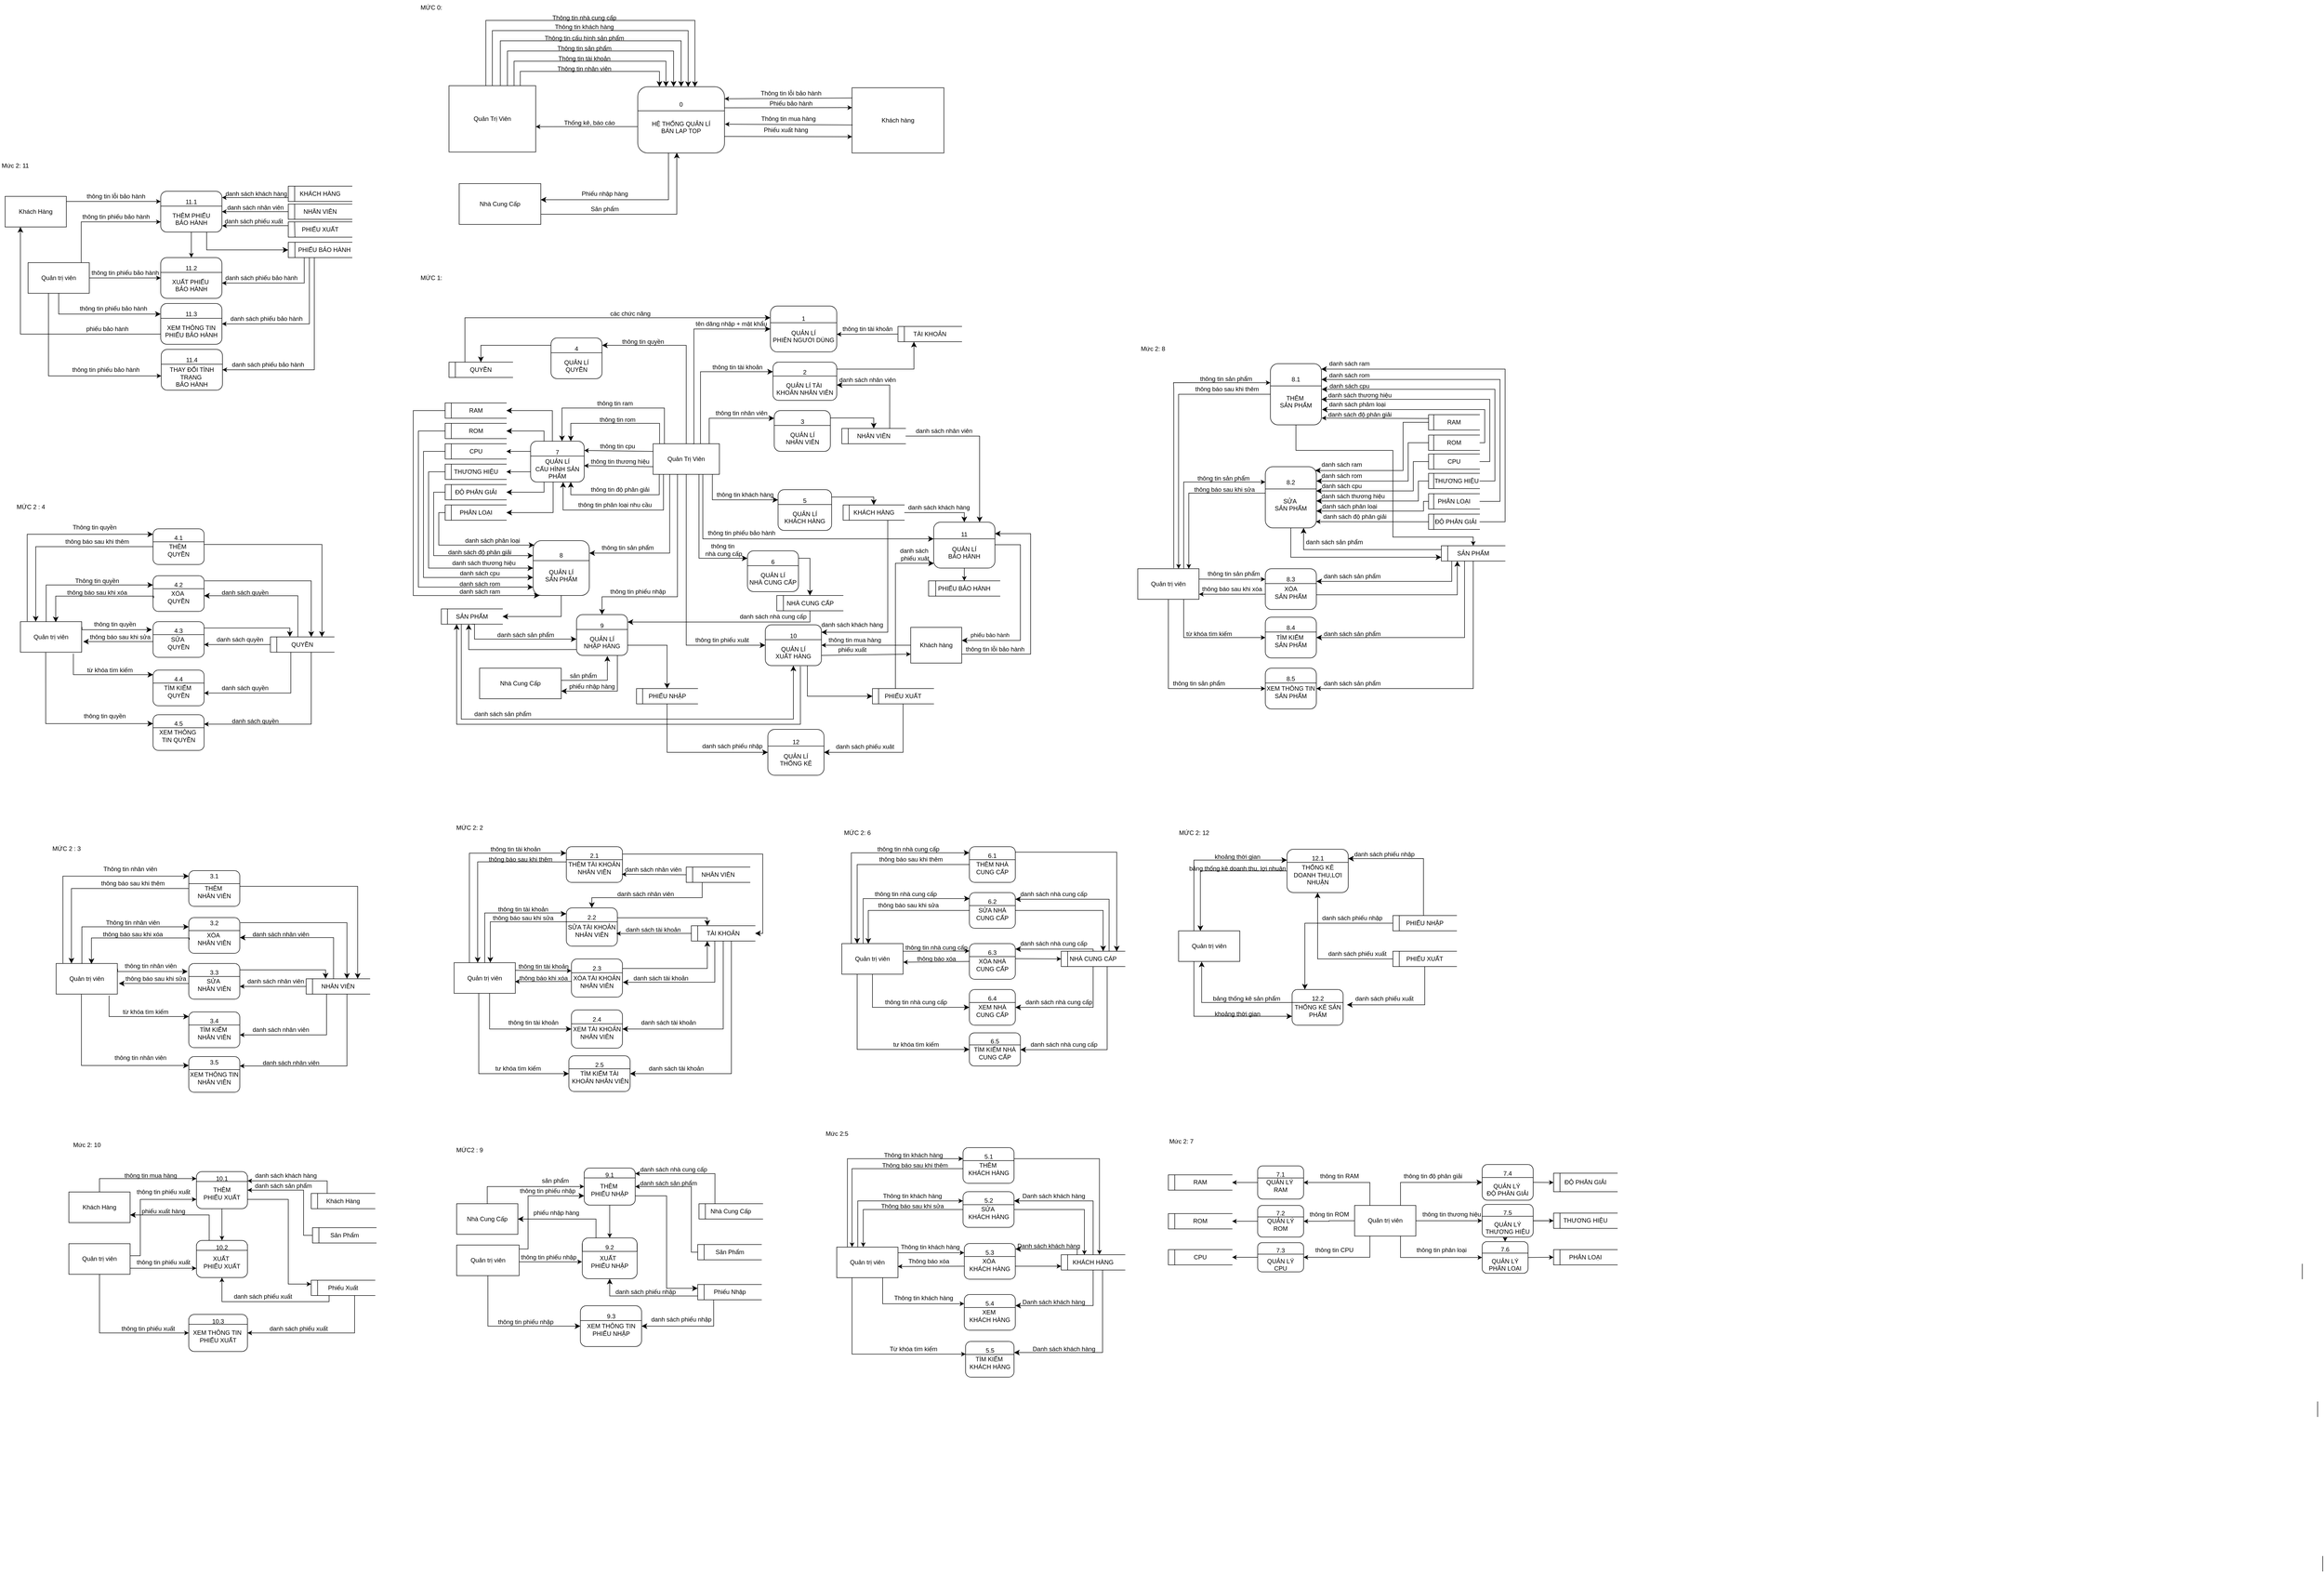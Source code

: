 <mxfile version="26.2.13">
  <diagram name="Page-1" id="b520641d-4fe3-3701-9064-5fc419738815">
    <mxGraphModel grid="1" page="1" gridSize="10" guides="1" tooltips="1" connect="1" arrows="1" fold="1" pageScale="1" pageWidth="1100" pageHeight="850" background="none" math="0" shadow="0">
      <root>
        <mxCell id="0" />
        <mxCell id="1" parent="0" />
        <mxCell id="uT9523uT38Wr89ybAMhj-20" value="" style="group;movable=0;resizable=0;rotatable=0;deletable=0;editable=0;locked=1;connectable=0;" connectable="0" vertex="1" parent="1">
          <mxGeometry x="80" y="400" width="170" height="130" as="geometry" />
        </mxCell>
        <mxCell id="uT9523uT38Wr89ybAMhj-17" value="&lt;div&gt;&lt;br&gt;&lt;/div&gt;&lt;div&gt;&lt;br&gt;&lt;/div&gt;HỆ THỐNG QUẢN LÍ&lt;div&gt;BÁN LAP TOP&lt;/div&gt;" style="rounded=1;whiteSpace=wrap;html=1;movable=0;resizable=0;rotatable=0;deletable=0;editable=0;locked=1;connectable=0;" vertex="1" parent="uT9523uT38Wr89ybAMhj-20">
          <mxGeometry width="170" height="130" as="geometry" />
        </mxCell>
        <mxCell id="uT9523uT38Wr89ybAMhj-18" value="0" style="shape=partialRectangle;whiteSpace=wrap;html=1;bottom=1;right=1;left=1;top=0;fillColor=none;routingCenterX=-0.5;movable=0;resizable=0;rotatable=0;deletable=0;editable=0;locked=1;connectable=0;" vertex="1" parent="uT9523uT38Wr89ybAMhj-20">
          <mxGeometry y="23.64" width="170" height="23.64" as="geometry" />
        </mxCell>
        <mxCell id="uT9523uT38Wr89ybAMhj-24" value="Quản Trị Viên" style="html=1;whiteSpace=wrap;movable=0;resizable=0;rotatable=0;deletable=0;editable=0;locked=1;connectable=0;" vertex="1" parent="1">
          <mxGeometry x="-290" y="398" width="170" height="130" as="geometry" />
        </mxCell>
        <mxCell id="uT9523uT38Wr89ybAMhj-29" value="Khách hàng" style="html=1;whiteSpace=wrap;points=[[0,0,0,0,0],[0,0.13,0,0,0],[0,0.25,0,0,0],[0,0.38,0,0,0],[0,0.5,0,0,0],[0,0.63,0,0,0],[0,0.75,0,0,0],[0,0.88,0,0,0],[0,1,0,0,0],[0.13,0,0,0,0],[0.25,0,0,0,0],[0.25,1,0,0,0],[0.38,0,0,0,0],[0.5,0,0,0,0],[0.5,1,0,0,0],[0.63,0,0,0,0],[0.75,0,0,0,0],[0.75,1,0,0,0],[1,0,0,0,0],[1,0.25,0,0,0],[1,0.5,0,0,0],[1,0.75,0,0,0],[1,1,0,0,0]];movable=0;resizable=0;rotatable=0;deletable=0;editable=0;locked=1;connectable=0;" vertex="1" parent="1">
          <mxGeometry x="500" y="402" width="180" height="128" as="geometry" />
        </mxCell>
        <mxCell id="uT9523uT38Wr89ybAMhj-30" value="Nhà Cung Cấp" style="html=1;whiteSpace=wrap;movable=0;resizable=0;rotatable=0;deletable=0;editable=0;locked=1;connectable=0;" vertex="1" parent="1">
          <mxGeometry x="-270" y="590" width="160" height="80" as="geometry" />
        </mxCell>
        <mxCell id="uT9523uT38Wr89ybAMhj-37" value="" style="edgeStyle=elbowEdgeStyle;elbow=vertical;endArrow=classic;html=1;curved=0;rounded=0;endSize=8;startSize=8;entryX=0.25;entryY=0;entryDx=0;entryDy=0;exitX=0.822;exitY=0.003;exitDx=0;exitDy=0;exitPerimeter=0;movable=0;resizable=0;rotatable=0;deletable=0;editable=0;locked=1;connectable=0;" edge="1" parent="1" source="uT9523uT38Wr89ybAMhj-24" target="uT9523uT38Wr89ybAMhj-17">
          <mxGeometry width="50" height="50" relative="1" as="geometry">
            <mxPoint x="-275" y="400" as="sourcePoint" />
            <mxPoint x="-190" y="340" as="targetPoint" />
            <Array as="points">
              <mxPoint x="-80" y="370" />
            </Array>
          </mxGeometry>
        </mxCell>
        <mxCell id="uT9523uT38Wr89ybAMhj-39" value="" style="edgeStyle=elbowEdgeStyle;elbow=vertical;endArrow=classic;html=1;curved=0;rounded=0;endSize=8;startSize=8;entryX=0.325;entryY=-0.001;entryDx=0;entryDy=0;entryPerimeter=0;exitX=0.75;exitY=0;exitDx=0;exitDy=0;movable=0;resizable=0;rotatable=0;deletable=0;editable=0;locked=1;connectable=0;" edge="1" parent="1" source="uT9523uT38Wr89ybAMhj-24" target="uT9523uT38Wr89ybAMhj-17">
          <mxGeometry width="50" height="50" relative="1" as="geometry">
            <mxPoint x="-170" y="404" as="sourcePoint" />
            <mxPoint x="130" y="360" as="targetPoint" />
            <Array as="points">
              <mxPoint x="-70" y="350" />
            </Array>
          </mxGeometry>
        </mxCell>
        <mxCell id="uT9523uT38Wr89ybAMhj-40" value="" style="edgeStyle=elbowEdgeStyle;elbow=vertical;endArrow=classic;html=1;curved=0;rounded=0;endSize=8;startSize=8;exitX=0.674;exitY=0.003;exitDx=0;exitDy=0;entryX=0.413;entryY=-0.001;entryDx=0;entryDy=0;exitPerimeter=0;entryPerimeter=0;movable=0;resizable=0;rotatable=0;deletable=0;editable=0;locked=1;connectable=0;" edge="1" parent="1" source="uT9523uT38Wr89ybAMhj-24" target="uT9523uT38Wr89ybAMhj-17">
          <mxGeometry width="50" height="50" relative="1" as="geometry">
            <mxPoint x="-245" y="430" as="sourcePoint" />
            <mxPoint x="143" y="420" as="targetPoint" />
            <Array as="points">
              <mxPoint x="-70" y="330" />
            </Array>
          </mxGeometry>
        </mxCell>
        <mxCell id="uT9523uT38Wr89ybAMhj-43" value="" style="edgeStyle=elbowEdgeStyle;elbow=vertical;endArrow=classic;html=1;curved=0;rounded=0;endSize=8;startSize=8;entryX=0.5;entryY=0;entryDx=0;entryDy=0;exitX=0.592;exitY=0.003;exitDx=0;exitDy=0;exitPerimeter=0;movable=0;resizable=0;rotatable=0;deletable=0;editable=0;locked=1;connectable=0;" edge="1" parent="1" source="uT9523uT38Wr89ybAMhj-24" target="uT9523uT38Wr89ybAMhj-17">
          <mxGeometry width="50" height="50" relative="1" as="geometry">
            <mxPoint x="-200" y="404" as="sourcePoint" />
            <mxPoint x="163" y="440" as="targetPoint" />
            <Array as="points">
              <mxPoint x="-70" y="310" />
            </Array>
          </mxGeometry>
        </mxCell>
        <mxCell id="uT9523uT38Wr89ybAMhj-46" value="Thông tin nhân viên" style="text;html=1;align=center;verticalAlign=middle;resizable=0;points=[];autosize=1;strokeColor=none;fillColor=none;movable=0;rotatable=0;deletable=0;editable=0;locked=1;connectable=0;" vertex="1" parent="1">
          <mxGeometry x="-90" y="350" width="130" height="30" as="geometry" />
        </mxCell>
        <mxCell id="uT9523uT38Wr89ybAMhj-47" value="Thông tin tài khoản" style="text;html=1;align=center;verticalAlign=middle;resizable=0;points=[];autosize=1;strokeColor=none;fillColor=none;movable=0;rotatable=0;deletable=0;editable=0;locked=1;connectable=0;" vertex="1" parent="1">
          <mxGeometry x="-90" y="330" width="130" height="30" as="geometry" />
        </mxCell>
        <mxCell id="uT9523uT38Wr89ybAMhj-49" value="Thông tin cấu hình sản phẩm" style="text;html=1;align=center;verticalAlign=middle;resizable=0;points=[];autosize=1;strokeColor=none;fillColor=none;movable=0;rotatable=0;deletable=0;editable=0;locked=1;connectable=0;" vertex="1" parent="1">
          <mxGeometry x="-115" y="290" width="180" height="30" as="geometry" />
        </mxCell>
        <mxCell id="JRIX0bxDf3ssmp9jXfTQ-5" value="" style="endArrow=classic;html=1;rounded=0;entryX=1;entryY=0;entryDx=0;entryDy=0;exitX=0.003;exitY=0.156;exitDx=0;exitDy=0;exitPerimeter=0;movable=0;resizable=0;rotatable=0;deletable=0;editable=0;locked=1;connectable=0;" edge="1" parent="1" source="uT9523uT38Wr89ybAMhj-29" target="uT9523uT38Wr89ybAMhj-18">
          <mxGeometry width="50" height="50" relative="1" as="geometry">
            <mxPoint x="500" y="412" as="sourcePoint" />
            <mxPoint x="240" y="400" as="targetPoint" />
          </mxGeometry>
        </mxCell>
        <mxCell id="JRIX0bxDf3ssmp9jXfTQ-6" value="Thông tin lỗi bảo hành" style="text;html=1;align=center;verticalAlign=middle;resizable=0;points=[];autosize=1;strokeColor=none;fillColor=none;movable=0;rotatable=0;deletable=0;editable=0;locked=1;connectable=0;" vertex="1" parent="1">
          <mxGeometry x="310" y="398" width="140" height="30" as="geometry" />
        </mxCell>
        <mxCell id="JRIX0bxDf3ssmp9jXfTQ-7" value="" style="endArrow=classic;html=1;rounded=0;exitX=1;exitY=0.75;exitDx=0;exitDy=0;movable=0;resizable=0;rotatable=0;deletable=0;editable=0;locked=1;connectable=0;" edge="1" parent="1" source="uT9523uT38Wr89ybAMhj-18">
          <mxGeometry width="50" height="50" relative="1" as="geometry">
            <mxPoint x="260" y="449" as="sourcePoint" />
            <mxPoint x="500" y="441" as="targetPoint" />
          </mxGeometry>
        </mxCell>
        <mxCell id="JRIX0bxDf3ssmp9jXfTQ-11" value="Phiếu bảo hành" style="text;html=1;align=center;verticalAlign=middle;resizable=0;points=[];autosize=1;strokeColor=none;fillColor=none;movable=0;rotatable=0;deletable=0;editable=0;locked=1;connectable=0;" vertex="1" parent="1">
          <mxGeometry x="325" y="418" width="110" height="30" as="geometry" />
        </mxCell>
        <mxCell id="JRIX0bxDf3ssmp9jXfTQ-13" value="" style="endArrow=classic;html=1;rounded=0;entryX=1.004;entryY=0.565;entryDx=0;entryDy=0;entryPerimeter=0;exitX=0.006;exitY=0.57;exitDx=0;exitDy=0;exitPerimeter=0;movable=0;resizable=0;rotatable=0;deletable=0;editable=0;locked=1;connectable=0;" edge="1" parent="1" source="uT9523uT38Wr89ybAMhj-29" target="uT9523uT38Wr89ybAMhj-17">
          <mxGeometry width="50" height="50" relative="1" as="geometry">
            <mxPoint x="150" y="550" as="sourcePoint" />
            <mxPoint x="200" y="500" as="targetPoint" />
          </mxGeometry>
        </mxCell>
        <mxCell id="JRIX0bxDf3ssmp9jXfTQ-15" value="" style="endArrow=classic;html=1;rounded=0;entryX=0;entryY=0.75;entryDx=0;entryDy=0;exitX=1;exitY=0.75;exitDx=0;exitDy=0;entryPerimeter=0;movable=0;resizable=0;rotatable=0;deletable=0;editable=0;locked=1;connectable=0;" edge="1" parent="1" source="uT9523uT38Wr89ybAMhj-17" target="uT9523uT38Wr89ybAMhj-29">
          <mxGeometry width="50" height="50" relative="1" as="geometry">
            <mxPoint x="340" y="540" as="sourcePoint" />
            <mxPoint x="390" y="490" as="targetPoint" />
          </mxGeometry>
        </mxCell>
        <mxCell id="JRIX0bxDf3ssmp9jXfTQ-16" value="Phiếu xuất hàng" style="text;html=1;align=center;verticalAlign=middle;resizable=0;points=[];autosize=1;strokeColor=none;fillColor=none;movable=0;rotatable=0;deletable=0;editable=0;locked=1;connectable=0;" vertex="1" parent="1">
          <mxGeometry x="315" y="470" width="110" height="30" as="geometry" />
        </mxCell>
        <mxCell id="JRIX0bxDf3ssmp9jXfTQ-24" value="" style="edgeStyle=segmentEdgeStyle;endArrow=classic;html=1;curved=0;rounded=0;endSize=8;startSize=8;entryX=0.998;entryY=0.395;entryDx=0;entryDy=0;exitX=0.354;exitY=0.995;exitDx=0;exitDy=0;exitPerimeter=0;movable=0;resizable=0;rotatable=0;deletable=0;editable=0;locked=1;connectable=0;entryPerimeter=0;" edge="1" parent="1" source="uT9523uT38Wr89ybAMhj-17" target="uT9523uT38Wr89ybAMhj-30">
          <mxGeometry width="50" height="50" relative="1" as="geometry">
            <mxPoint x="140" y="510" as="sourcePoint" />
            <mxPoint x="200" y="550" as="targetPoint" />
            <Array as="points">
              <mxPoint x="140" y="622" />
            </Array>
          </mxGeometry>
        </mxCell>
        <mxCell id="JRIX0bxDf3ssmp9jXfTQ-26" value="Phiếu nhập hàng" style="text;html=1;align=center;verticalAlign=middle;resizable=0;points=[];autosize=1;strokeColor=none;fillColor=none;movable=0;rotatable=0;deletable=0;editable=0;locked=1;connectable=0;" vertex="1" parent="1">
          <mxGeometry x="-40" y="590" width="110" height="40" as="geometry" />
        </mxCell>
        <mxCell id="JRIX0bxDf3ssmp9jXfTQ-28" value="" style="edgeStyle=segmentEdgeStyle;endArrow=classic;html=1;curved=0;rounded=0;endSize=8;startSize=8;exitX=1;exitY=0.75;exitDx=0;exitDy=0;entryX=0.45;entryY=0.996;entryDx=0;entryDy=0;entryPerimeter=0;movable=0;resizable=0;rotatable=0;deletable=0;editable=0;locked=1;connectable=0;" edge="1" parent="1" source="uT9523uT38Wr89ybAMhj-30" target="uT9523uT38Wr89ybAMhj-17">
          <mxGeometry width="50" height="50" relative="1" as="geometry">
            <mxPoint x="110" y="660" as="sourcePoint" />
            <mxPoint x="160" y="610" as="targetPoint" />
          </mxGeometry>
        </mxCell>
        <mxCell id="JRIX0bxDf3ssmp9jXfTQ-29" value="Sản phẩm" style="text;html=1;align=center;verticalAlign=middle;resizable=0;points=[];autosize=1;strokeColor=none;fillColor=none;movable=0;rotatable=0;deletable=0;editable=0;locked=1;connectable=0;" vertex="1" parent="1">
          <mxGeometry x="-25" y="630" width="80" height="20" as="geometry" />
        </mxCell>
        <mxCell id="JRIX0bxDf3ssmp9jXfTQ-30" value="Thông tin sản phẩm" style="text;html=1;align=center;verticalAlign=middle;resizable=0;points=[];autosize=1;strokeColor=none;fillColor=none;movable=0;rotatable=0;deletable=0;editable=0;locked=1;connectable=0;" vertex="1" parent="1">
          <mxGeometry x="-90" y="310" width="130" height="30" as="geometry" />
        </mxCell>
        <mxCell id="JRIX0bxDf3ssmp9jXfTQ-39" value="Thông tin mua hàng" style="text;html=1;align=center;verticalAlign=middle;resizable=0;points=[];autosize=1;strokeColor=none;fillColor=none;movable=0;rotatable=0;deletable=0;editable=0;locked=1;connectable=0;" vertex="1" parent="1">
          <mxGeometry x="310" y="448" width="130" height="30" as="geometry" />
        </mxCell>
        <mxCell id="JRIX0bxDf3ssmp9jXfTQ-40" value="Thống kê, báo cáo" style="text;html=1;align=center;verticalAlign=middle;resizable=0;points=[];autosize=1;strokeColor=none;fillColor=none;movable=0;rotatable=0;deletable=0;editable=0;locked=1;connectable=0;" vertex="1" parent="1">
          <mxGeometry x="-75" y="460" width="120" height="21" as="geometry" />
        </mxCell>
        <mxCell id="JRIX0bxDf3ssmp9jXfTQ-42" value="" style="group;movable=0;resizable=0;rotatable=0;deletable=0;editable=0;locked=1;connectable=0;" connectable="0" vertex="1" parent="1">
          <mxGeometry x="340" y="830" width="130" height="90" as="geometry" />
        </mxCell>
        <mxCell id="JRIX0bxDf3ssmp9jXfTQ-43" value="&lt;div&gt;&lt;br&gt;&lt;/div&gt;&lt;div&gt;&lt;br&gt;&lt;/div&gt;QUẢN LÍ&lt;div&gt;PHIÊN NGƯỜI DÙNG&lt;/div&gt;" style="rounded=1;whiteSpace=wrap;html=1;movable=0;resizable=0;rotatable=0;deletable=0;editable=0;locked=1;connectable=0;" vertex="1" parent="JRIX0bxDf3ssmp9jXfTQ-42">
          <mxGeometry width="130" height="90" as="geometry" />
        </mxCell>
        <mxCell id="JRIX0bxDf3ssmp9jXfTQ-44" value="1" style="shape=partialRectangle;whiteSpace=wrap;html=1;bottom=1;right=1;left=1;top=0;fillColor=none;routingCenterX=-0.5;movable=0;resizable=0;rotatable=0;deletable=0;editable=0;locked=1;connectable=0;" vertex="1" parent="JRIX0bxDf3ssmp9jXfTQ-42">
          <mxGeometry y="16.364" width="130" height="16.364" as="geometry" />
        </mxCell>
        <mxCell id="JRIX0bxDf3ssmp9jXfTQ-52" value="" style="group;movable=0;resizable=0;rotatable=0;deletable=0;editable=0;locked=1;connectable=0;" connectable="0" vertex="1" parent="1">
          <mxGeometry x="335" y="1660" width="110" height="90" as="geometry" />
        </mxCell>
        <mxCell id="JRIX0bxDf3ssmp9jXfTQ-53" value="&lt;div&gt;&lt;br&gt;&lt;/div&gt;&lt;div&gt;&lt;br&gt;&lt;/div&gt;QUẢN LÍ&lt;div&gt;THỐNG KÊ&lt;/div&gt;" style="rounded=1;whiteSpace=wrap;html=1;movable=0;resizable=0;rotatable=0;deletable=0;editable=0;locked=1;connectable=0;" vertex="1" parent="JRIX0bxDf3ssmp9jXfTQ-52">
          <mxGeometry width="110" height="90" as="geometry" />
        </mxCell>
        <mxCell id="JRIX0bxDf3ssmp9jXfTQ-54" value="12" style="shape=partialRectangle;whiteSpace=wrap;html=1;bottom=1;right=1;left=1;top=0;fillColor=none;routingCenterX=-0.5;movable=0;resizable=0;rotatable=0;deletable=0;editable=0;locked=1;connectable=0;" vertex="1" parent="JRIX0bxDf3ssmp9jXfTQ-52">
          <mxGeometry y="16.364" width="110" height="16.364" as="geometry" />
        </mxCell>
        <mxCell id="JRIX0bxDf3ssmp9jXfTQ-58" value="" style="group;movable=0;resizable=0;rotatable=0;deletable=0;editable=0;locked=1;connectable=0;" connectable="0" vertex="1" parent="1">
          <mxGeometry x="660" y="1253.75" width="120" height="90" as="geometry" />
        </mxCell>
        <mxCell id="JRIX0bxDf3ssmp9jXfTQ-59" value="&lt;div&gt;&lt;br&gt;&lt;/div&gt;&lt;div&gt;&lt;br&gt;&lt;/div&gt;QUẢN LÍ&lt;div&gt;BẢO HÀNH&lt;/div&gt;" style="rounded=1;whiteSpace=wrap;html=1;movable=0;resizable=0;rotatable=0;deletable=0;editable=0;locked=1;connectable=0;" vertex="1" parent="JRIX0bxDf3ssmp9jXfTQ-58">
          <mxGeometry width="120.0" height="90" as="geometry" />
        </mxCell>
        <mxCell id="JRIX0bxDf3ssmp9jXfTQ-60" value="11" style="shape=partialRectangle;whiteSpace=wrap;html=1;bottom=1;right=1;left=1;top=0;fillColor=none;routingCenterX=-0.5;movable=0;resizable=0;rotatable=0;deletable=0;editable=0;locked=1;connectable=0;" vertex="1" parent="JRIX0bxDf3ssmp9jXfTQ-58">
          <mxGeometry y="16.364" width="120.0" height="16.364" as="geometry" />
        </mxCell>
        <mxCell id="JRIX0bxDf3ssmp9jXfTQ-61" value="" style="group;movable=0;resizable=0;rotatable=0;deletable=0;editable=0;locked=1;connectable=0;" connectable="0" vertex="1" parent="1">
          <mxGeometry x="-40" y="1435" width="100" height="80" as="geometry" />
        </mxCell>
        <mxCell id="JRIX0bxDf3ssmp9jXfTQ-62" value="&lt;div&gt;&lt;br&gt;&lt;/div&gt;&lt;div&gt;&lt;br&gt;&lt;/div&gt;QUẢN LÍ&lt;div&gt;NHẬP HÀNG&lt;/div&gt;" style="rounded=1;whiteSpace=wrap;html=1;movable=0;resizable=0;rotatable=0;deletable=0;editable=0;locked=1;connectable=0;" vertex="1" parent="JRIX0bxDf3ssmp9jXfTQ-61">
          <mxGeometry width="100" height="80" as="geometry" />
        </mxCell>
        <mxCell id="JRIX0bxDf3ssmp9jXfTQ-63" value="9" style="shape=partialRectangle;whiteSpace=wrap;html=1;bottom=1;right=1;left=1;top=0;fillColor=none;routingCenterX=-0.5;movable=0;resizable=0;rotatable=0;deletable=0;editable=0;locked=1;connectable=0;" vertex="1" parent="JRIX0bxDf3ssmp9jXfTQ-61">
          <mxGeometry y="14.545" width="100" height="14.545" as="geometry" />
        </mxCell>
        <mxCell id="JRIX0bxDf3ssmp9jXfTQ-64" value="" style="group;movable=0;resizable=0;rotatable=0;deletable=0;editable=0;locked=1;connectable=0;" connectable="0" vertex="1" parent="1">
          <mxGeometry x="295" y="1310" width="100" height="80" as="geometry" />
        </mxCell>
        <mxCell id="JRIX0bxDf3ssmp9jXfTQ-65" value="&lt;div&gt;&lt;br&gt;&lt;/div&gt;&lt;div&gt;&lt;br&gt;&lt;/div&gt;QUẢN LÍ&lt;div&gt;NHÀ CUNG CẤP&lt;/div&gt;" style="rounded=1;whiteSpace=wrap;html=1;movable=0;resizable=0;rotatable=0;deletable=0;editable=0;locked=1;connectable=0;" vertex="1" parent="JRIX0bxDf3ssmp9jXfTQ-64">
          <mxGeometry width="100" height="80" as="geometry" />
        </mxCell>
        <mxCell id="JRIX0bxDf3ssmp9jXfTQ-66" value="6" style="shape=partialRectangle;whiteSpace=wrap;html=1;bottom=1;right=1;left=1;top=0;fillColor=none;routingCenterX=-0.5;movable=0;resizable=0;rotatable=0;deletable=0;editable=0;locked=1;connectable=0;" vertex="1" parent="JRIX0bxDf3ssmp9jXfTQ-64">
          <mxGeometry y="14.545" width="100" height="14.545" as="geometry" />
        </mxCell>
        <mxCell id="JRIX0bxDf3ssmp9jXfTQ-67" value="" style="group;movable=0;resizable=0;rotatable=0;deletable=0;editable=0;locked=1;connectable=0;" connectable="0" vertex="1" parent="1">
          <mxGeometry x="345" y="940" width="125" height="75" as="geometry" />
        </mxCell>
        <mxCell id="JRIX0bxDf3ssmp9jXfTQ-68" value="&lt;div&gt;&lt;br&gt;&lt;/div&gt;&lt;div&gt;&lt;br&gt;&lt;/div&gt;QUẢN LÍ&amp;nbsp;&lt;span style=&quot;background-color: transparent; color: light-dark(rgb(0, 0, 0), rgb(255, 255, 255));&quot;&gt;TÀI&amp;nbsp;&lt;/span&gt;&lt;div&gt;&lt;span style=&quot;background-color: transparent; color: light-dark(rgb(0, 0, 0), rgb(255, 255, 255));&quot;&gt;KHOẢN NHÂN VIÊN&lt;/span&gt;&lt;/div&gt;" style="rounded=1;whiteSpace=wrap;html=1;movable=0;resizable=0;rotatable=0;deletable=0;editable=0;locked=1;connectable=0;" vertex="1" parent="JRIX0bxDf3ssmp9jXfTQ-67">
          <mxGeometry width="125" height="75" as="geometry" />
        </mxCell>
        <mxCell id="JRIX0bxDf3ssmp9jXfTQ-69" value="2" style="shape=partialRectangle;whiteSpace=wrap;html=1;bottom=1;right=1;left=1;top=0;fillColor=none;routingCenterX=-0.5;movable=0;resizable=0;rotatable=0;deletable=0;editable=0;locked=1;connectable=0;" vertex="1" parent="JRIX0bxDf3ssmp9jXfTQ-67">
          <mxGeometry y="13.636" width="125" height="13.636" as="geometry" />
        </mxCell>
        <mxCell id="JRIX0bxDf3ssmp9jXfTQ-70" value="" style="group;movable=0;resizable=0;rotatable=0;deletable=0;editable=0;locked=1;connectable=0;" connectable="0" vertex="1" parent="1">
          <mxGeometry x="-125" y="1290" width="110" height="107.5" as="geometry" />
        </mxCell>
        <mxCell id="JRIX0bxDf3ssmp9jXfTQ-71" value="&lt;div&gt;&lt;br&gt;&lt;/div&gt;&lt;div&gt;&lt;br&gt;&lt;/div&gt;QUẢN LÍ&lt;div&gt;SẢN PHẨM&lt;/div&gt;" style="rounded=1;whiteSpace=wrap;html=1;movable=0;resizable=0;rotatable=0;deletable=0;editable=0;locked=1;connectable=0;" vertex="1" parent="JRIX0bxDf3ssmp9jXfTQ-70">
          <mxGeometry width="110" height="107.5" as="geometry" />
        </mxCell>
        <mxCell id="JRIX0bxDf3ssmp9jXfTQ-72" value="8" style="shape=partialRectangle;whiteSpace=wrap;html=1;bottom=1;right=1;left=1;top=0;fillColor=none;routingCenterX=-0.5;movable=0;resizable=0;rotatable=0;deletable=0;editable=0;locked=1;connectable=0;" vertex="1" parent="JRIX0bxDf3ssmp9jXfTQ-70">
          <mxGeometry y="19.545" width="110" height="19.545" as="geometry" />
        </mxCell>
        <mxCell id="JRIX0bxDf3ssmp9jXfTQ-73" value="" style="group;movable=0;resizable=0;rotatable=0;deletable=0;editable=0;locked=1;connectable=0;" connectable="0" vertex="1" parent="1">
          <mxGeometry x="355" y="1190" width="105" height="80" as="geometry" />
        </mxCell>
        <mxCell id="JRIX0bxDf3ssmp9jXfTQ-74" value="&lt;div&gt;&lt;br&gt;&lt;/div&gt;&lt;div&gt;&lt;br&gt;&lt;/div&gt;QUẢN LÍ&lt;div&gt;KHÁCH HÀNG&lt;/div&gt;" style="rounded=1;whiteSpace=wrap;html=1;movable=0;resizable=0;rotatable=0;deletable=0;editable=0;locked=1;connectable=0;" vertex="1" parent="JRIX0bxDf3ssmp9jXfTQ-73">
          <mxGeometry width="105" height="80" as="geometry" />
        </mxCell>
        <mxCell id="JRIX0bxDf3ssmp9jXfTQ-75" value="5" style="shape=partialRectangle;whiteSpace=wrap;html=1;bottom=1;right=1;left=1;top=0;fillColor=none;routingCenterX=-0.5;movable=0;resizable=0;rotatable=0;deletable=0;editable=0;locked=1;connectable=0;" vertex="1" parent="JRIX0bxDf3ssmp9jXfTQ-73">
          <mxGeometry y="14.545" width="105" height="14.545" as="geometry" />
        </mxCell>
        <mxCell id="JRIX0bxDf3ssmp9jXfTQ-76" value="" style="group;movable=0;resizable=0;rotatable=0;deletable=0;editable=0;locked=1;connectable=0;" connectable="0" vertex="1" parent="1">
          <mxGeometry x="330" y="1455" width="110" height="80" as="geometry" />
        </mxCell>
        <mxCell id="JRIX0bxDf3ssmp9jXfTQ-77" value="&lt;div&gt;&lt;br&gt;&lt;/div&gt;&lt;div&gt;&lt;br&gt;&lt;/div&gt;QUẢN LÍ&lt;div&gt;XUẤT HÀNG&lt;/div&gt;" style="rounded=1;whiteSpace=wrap;html=1;movable=0;resizable=0;rotatable=0;deletable=0;editable=0;locked=1;connectable=0;" vertex="1" parent="JRIX0bxDf3ssmp9jXfTQ-76">
          <mxGeometry width="110" height="80" as="geometry" />
        </mxCell>
        <mxCell id="JRIX0bxDf3ssmp9jXfTQ-78" value="10" style="shape=partialRectangle;whiteSpace=wrap;html=1;bottom=1;right=1;left=1;top=0;fillColor=none;routingCenterX=-0.5;movable=0;resizable=0;rotatable=0;deletable=0;editable=0;locked=1;connectable=0;" vertex="1" parent="JRIX0bxDf3ssmp9jXfTQ-76">
          <mxGeometry y="14.545" width="110" height="14.545" as="geometry" />
        </mxCell>
        <mxCell id="JRIX0bxDf3ssmp9jXfTQ-79" value="" style="group;movable=0;resizable=0;rotatable=0;deletable=0;editable=0;locked=1;connectable=0;" connectable="0" vertex="1" parent="1">
          <mxGeometry x="-130" y="1095" width="105" height="80" as="geometry" />
        </mxCell>
        <mxCell id="JRIX0bxDf3ssmp9jXfTQ-80" value="&lt;div&gt;&lt;br&gt;&lt;/div&gt;&lt;div&gt;&lt;br&gt;&lt;/div&gt;QUẢN LÍ&lt;div&gt;CẤU HÌNH SẢN PHẨM&lt;/div&gt;" style="rounded=1;whiteSpace=wrap;html=1;movable=0;resizable=0;rotatable=0;deletable=0;editable=0;locked=1;connectable=0;" vertex="1" parent="JRIX0bxDf3ssmp9jXfTQ-79">
          <mxGeometry width="105" height="80" as="geometry" />
        </mxCell>
        <mxCell id="JRIX0bxDf3ssmp9jXfTQ-81" value="7" style="shape=partialRectangle;whiteSpace=wrap;html=1;bottom=1;right=1;left=1;top=0;fillColor=none;routingCenterX=-0.5;movable=0;resizable=0;rotatable=0;deletable=0;editable=0;locked=1;connectable=0;" vertex="1" parent="JRIX0bxDf3ssmp9jXfTQ-79">
          <mxGeometry y="14.545" width="105" height="14.545" as="geometry" />
        </mxCell>
        <mxCell id="JRIX0bxDf3ssmp9jXfTQ-82" value="" style="group;movable=0;resizable=0;rotatable=0;deletable=0;editable=0;locked=1;connectable=0;" connectable="0" vertex="1" parent="1">
          <mxGeometry x="-90" y="892.5" width="100" height="80" as="geometry" />
        </mxCell>
        <mxCell id="JRIX0bxDf3ssmp9jXfTQ-83" value="&lt;div&gt;&lt;br&gt;&lt;/div&gt;&lt;div&gt;&lt;br&gt;&lt;/div&gt;QUẢN LÍ&lt;div&gt;QUYỀN&lt;/div&gt;" style="rounded=1;whiteSpace=wrap;html=1;movable=0;resizable=0;rotatable=0;deletable=0;editable=0;locked=1;connectable=0;" vertex="1" parent="JRIX0bxDf3ssmp9jXfTQ-82">
          <mxGeometry width="100" height="80" as="geometry" />
        </mxCell>
        <mxCell id="JRIX0bxDf3ssmp9jXfTQ-84" value="4" style="shape=partialRectangle;whiteSpace=wrap;html=1;bottom=1;right=1;left=1;top=0;fillColor=none;routingCenterX=-0.5;movable=0;resizable=0;rotatable=0;deletable=0;editable=0;locked=1;connectable=0;" vertex="1" parent="JRIX0bxDf3ssmp9jXfTQ-82">
          <mxGeometry y="14.545" width="100" height="14.545" as="geometry" />
        </mxCell>
        <mxCell id="JRIX0bxDf3ssmp9jXfTQ-55" value="" style="group;movable=0;resizable=0;rotatable=0;deletable=0;editable=0;locked=1;connectable=0;" connectable="0" vertex="1" parent="1">
          <mxGeometry x="347.5" y="1035" width="110" height="80" as="geometry" />
        </mxCell>
        <mxCell id="JRIX0bxDf3ssmp9jXfTQ-56" value="&lt;div&gt;&lt;br&gt;&lt;/div&gt;&lt;div&gt;&lt;br&gt;&lt;/div&gt;QUẢN LÍ&lt;div&gt;NHÂN VIÊN&lt;/div&gt;" style="rounded=1;whiteSpace=wrap;html=1;movable=0;resizable=0;rotatable=0;deletable=0;editable=0;locked=1;connectable=0;" vertex="1" parent="JRIX0bxDf3ssmp9jXfTQ-55">
          <mxGeometry width="110" height="80" as="geometry" />
        </mxCell>
        <mxCell id="JRIX0bxDf3ssmp9jXfTQ-57" value="3" style="shape=partialRectangle;whiteSpace=wrap;html=1;bottom=1;right=1;left=1;top=0;fillColor=none;routingCenterX=-0.5;movable=0;resizable=0;rotatable=0;deletable=0;editable=0;locked=1;connectable=0;" vertex="1" parent="JRIX0bxDf3ssmp9jXfTQ-55">
          <mxGeometry y="14.545" width="110" height="14.545" as="geometry" />
        </mxCell>
        <mxCell id="JRIX0bxDf3ssmp9jXfTQ-88" value="Quản Trị Viên" style="html=1;whiteSpace=wrap;movable=0;resizable=0;rotatable=0;deletable=0;editable=0;locked=1;connectable=0;" vertex="1" parent="1">
          <mxGeometry x="110" y="1100" width="130" height="60" as="geometry" />
        </mxCell>
        <mxCell id="JRIX0bxDf3ssmp9jXfTQ-89" value="Nhà Cung Cấp" style="html=1;whiteSpace=wrap;movable=0;resizable=0;rotatable=0;deletable=0;editable=0;locked=1;connectable=0;" vertex="1" parent="1">
          <mxGeometry x="-230" y="1540" width="160" height="60" as="geometry" />
        </mxCell>
        <mxCell id="JRIX0bxDf3ssmp9jXfTQ-90" value="Khách hàng" style="html=1;whiteSpace=wrap;points=[[0,0,0,0,0],[0,0.13,0,0,0],[0,0.25,0,0,0],[0,0.38,0,0,0],[0,0.5,0,0,0],[0,0.63,0,0,0],[0,0.75,0,0,0],[0,0.88,0,0,0],[0,1,0,0,0],[0.13,0,0,0,0],[0.25,0,0,0,0],[0.25,1,0,0,0],[0.38,0,0,0,0],[0.5,0,0,0,0],[0.5,1,0,0,0],[0.63,0,0,0,0],[0.75,0,0,0,0],[0.75,1,0,0,0],[1,0,0,0,0],[1,0.25,0,0,0],[1,0.5,0,0,0],[1,0.75,0,0,0],[1,1,0,0,0]];movable=0;resizable=0;rotatable=0;deletable=0;editable=0;locked=1;connectable=0;" vertex="1" parent="1">
          <mxGeometry x="615" y="1460" width="100" height="70" as="geometry" />
        </mxCell>
        <mxCell id="JRIX0bxDf3ssmp9jXfTQ-94" value="" style="group;movable=0;resizable=0;rotatable=0;deletable=0;editable=0;locked=1;connectable=0;" connectable="0" vertex="1" parent="1">
          <mxGeometry x="-290" y="940" width="125" height="30" as="geometry" />
        </mxCell>
        <mxCell id="JRIX0bxDf3ssmp9jXfTQ-91" value="QUYỀN" style="html=1;dashed=0;whiteSpace=wrap;shape=partialRectangle;right=0;movable=0;resizable=0;rotatable=0;deletable=0;editable=0;locked=1;connectable=0;" vertex="1" parent="JRIX0bxDf3ssmp9jXfTQ-94">
          <mxGeometry width="125" height="30" as="geometry" />
        </mxCell>
        <mxCell id="JRIX0bxDf3ssmp9jXfTQ-93" value="" style="endArrow=none;html=1;rounded=0;entryX=0.1;entryY=-0.008;entryDx=0;entryDy=0;exitX=0.1;exitY=1.001;exitDx=0;exitDy=0;exitPerimeter=0;entryPerimeter=0;movable=0;resizable=0;rotatable=0;deletable=0;editable=0;locked=1;connectable=0;" edge="1" parent="JRIX0bxDf3ssmp9jXfTQ-94" source="JRIX0bxDf3ssmp9jXfTQ-91" target="JRIX0bxDf3ssmp9jXfTQ-91">
          <mxGeometry width="50" height="50" relative="1" as="geometry">
            <mxPoint x="556.25" y="80" as="sourcePoint" />
            <mxPoint x="618.75" y="30" as="targetPoint" />
          </mxGeometry>
        </mxCell>
        <mxCell id="JRIX0bxDf3ssmp9jXfTQ-105" value="" style="group;movable=0;resizable=0;rotatable=0;deletable=0;editable=0;locked=1;connectable=0;" connectable="0" vertex="1" parent="1">
          <mxGeometry x="590" y="870" width="125" height="30" as="geometry" />
        </mxCell>
        <mxCell id="JRIX0bxDf3ssmp9jXfTQ-106" value="TÀI KHOẢN" style="html=1;dashed=0;whiteSpace=wrap;shape=partialRectangle;right=0;movable=0;resizable=0;rotatable=0;deletable=0;editable=0;locked=1;connectable=0;" vertex="1" parent="JRIX0bxDf3ssmp9jXfTQ-105">
          <mxGeometry width="125" height="30" as="geometry" />
        </mxCell>
        <mxCell id="JRIX0bxDf3ssmp9jXfTQ-107" value="" style="endArrow=none;html=1;rounded=0;entryX=0.1;entryY=-0.008;entryDx=0;entryDy=0;exitX=0.1;exitY=1.001;exitDx=0;exitDy=0;exitPerimeter=0;entryPerimeter=0;movable=0;resizable=0;rotatable=0;deletable=0;editable=0;locked=1;connectable=0;" edge="1" parent="JRIX0bxDf3ssmp9jXfTQ-105" source="JRIX0bxDf3ssmp9jXfTQ-106" target="JRIX0bxDf3ssmp9jXfTQ-106">
          <mxGeometry width="50" height="50" relative="1" as="geometry">
            <mxPoint x="556.25" y="80" as="sourcePoint" />
            <mxPoint x="618.75" y="30" as="targetPoint" />
          </mxGeometry>
        </mxCell>
        <mxCell id="JRIX0bxDf3ssmp9jXfTQ-108" value="" style="group;movable=0;resizable=0;rotatable=0;deletable=0;editable=0;locked=1;connectable=0;" connectable="0" vertex="1" parent="1">
          <mxGeometry x="480" y="1070" width="125" height="30" as="geometry" />
        </mxCell>
        <mxCell id="JRIX0bxDf3ssmp9jXfTQ-109" value="NHÂN VIÊN" style="html=1;dashed=0;whiteSpace=wrap;shape=partialRectangle;right=0;movable=0;resizable=0;rotatable=0;deletable=0;editable=0;locked=1;connectable=0;" vertex="1" parent="JRIX0bxDf3ssmp9jXfTQ-108">
          <mxGeometry width="125" height="30" as="geometry" />
        </mxCell>
        <mxCell id="JRIX0bxDf3ssmp9jXfTQ-110" value="" style="endArrow=none;html=1;rounded=0;entryX=0.1;entryY=-0.008;entryDx=0;entryDy=0;exitX=0.1;exitY=1.001;exitDx=0;exitDy=0;exitPerimeter=0;entryPerimeter=0;movable=0;resizable=0;rotatable=0;deletable=0;editable=0;locked=1;connectable=0;" edge="1" parent="JRIX0bxDf3ssmp9jXfTQ-108" source="JRIX0bxDf3ssmp9jXfTQ-109" target="JRIX0bxDf3ssmp9jXfTQ-109">
          <mxGeometry width="50" height="50" relative="1" as="geometry">
            <mxPoint x="556.25" y="80" as="sourcePoint" />
            <mxPoint x="618.75" y="30" as="targetPoint" />
          </mxGeometry>
        </mxCell>
        <mxCell id="JRIX0bxDf3ssmp9jXfTQ-111" value="" style="group;movable=0;resizable=0;rotatable=0;deletable=0;editable=0;locked=1;connectable=0;" connectable="0" vertex="1" parent="1">
          <mxGeometry x="482.5" y="1220" width="120" height="30" as="geometry" />
        </mxCell>
        <mxCell id="JRIX0bxDf3ssmp9jXfTQ-112" value="KHÁCH HÀNG" style="html=1;dashed=0;whiteSpace=wrap;shape=partialRectangle;right=0;movable=0;resizable=0;rotatable=0;deletable=0;editable=0;locked=1;connectable=0;" vertex="1" parent="JRIX0bxDf3ssmp9jXfTQ-111">
          <mxGeometry width="120" height="30" as="geometry" />
        </mxCell>
        <mxCell id="JRIX0bxDf3ssmp9jXfTQ-113" value="" style="endArrow=none;html=1;rounded=0;entryX=0.1;entryY=-0.008;entryDx=0;entryDy=0;exitX=0.1;exitY=1.001;exitDx=0;exitDy=0;exitPerimeter=0;entryPerimeter=0;movable=0;resizable=0;rotatable=0;deletable=0;editable=0;locked=1;connectable=0;" edge="1" parent="JRIX0bxDf3ssmp9jXfTQ-111" source="JRIX0bxDf3ssmp9jXfTQ-112" target="JRIX0bxDf3ssmp9jXfTQ-112">
          <mxGeometry width="50" height="50" relative="1" as="geometry">
            <mxPoint x="534" y="80" as="sourcePoint" />
            <mxPoint x="594" y="30" as="targetPoint" />
          </mxGeometry>
        </mxCell>
        <mxCell id="JRIX0bxDf3ssmp9jXfTQ-114" value="" style="group;movable=0;resizable=0;rotatable=0;deletable=0;editable=0;locked=1;connectable=0;" connectable="0" vertex="1" parent="1">
          <mxGeometry x="77.5" y="1580" width="120" height="30" as="geometry" />
        </mxCell>
        <mxCell id="JRIX0bxDf3ssmp9jXfTQ-115" value="PHIẾU NHẬP" style="html=1;dashed=0;whiteSpace=wrap;shape=partialRectangle;right=0;movable=0;resizable=0;rotatable=0;deletable=0;editable=0;locked=1;connectable=0;" vertex="1" parent="JRIX0bxDf3ssmp9jXfTQ-114">
          <mxGeometry width="120" height="30" as="geometry" />
        </mxCell>
        <mxCell id="JRIX0bxDf3ssmp9jXfTQ-116" value="" style="endArrow=none;html=1;rounded=0;entryX=0.1;entryY=-0.008;entryDx=0;entryDy=0;exitX=0.1;exitY=1.001;exitDx=0;exitDy=0;exitPerimeter=0;entryPerimeter=0;movable=0;resizable=0;rotatable=0;deletable=0;editable=0;locked=1;connectable=0;" edge="1" parent="JRIX0bxDf3ssmp9jXfTQ-114" source="JRIX0bxDf3ssmp9jXfTQ-115" target="JRIX0bxDf3ssmp9jXfTQ-115">
          <mxGeometry width="50" height="50" relative="1" as="geometry">
            <mxPoint x="445" y="80" as="sourcePoint" />
            <mxPoint x="495" y="30" as="targetPoint" />
          </mxGeometry>
        </mxCell>
        <mxCell id="JRIX0bxDf3ssmp9jXfTQ-120" value="" style="group;movable=0;resizable=0;rotatable=0;deletable=0;editable=0;locked=1;connectable=0;" connectable="0" vertex="1" parent="1">
          <mxGeometry x="352.5" y="1397.5" width="130" height="30" as="geometry" />
        </mxCell>
        <mxCell id="JRIX0bxDf3ssmp9jXfTQ-121" value="NHÀ CUNG CẤP" style="html=1;dashed=0;whiteSpace=wrap;shape=partialRectangle;right=0;movable=0;resizable=0;rotatable=0;deletable=0;editable=0;locked=1;connectable=0;" vertex="1" parent="JRIX0bxDf3ssmp9jXfTQ-120">
          <mxGeometry width="130" height="30" as="geometry" />
        </mxCell>
        <mxCell id="JRIX0bxDf3ssmp9jXfTQ-122" value="" style="endArrow=none;html=1;rounded=0;entryX=0.1;entryY=-0.008;entryDx=0;entryDy=0;exitX=0.1;exitY=1.001;exitDx=0;exitDy=0;exitPerimeter=0;entryPerimeter=0;movable=0;resizable=0;rotatable=0;deletable=0;editable=0;locked=1;connectable=0;" edge="1" parent="JRIX0bxDf3ssmp9jXfTQ-120" source="JRIX0bxDf3ssmp9jXfTQ-121" target="JRIX0bxDf3ssmp9jXfTQ-121">
          <mxGeometry width="50" height="50" relative="1" as="geometry">
            <mxPoint x="445" y="80" as="sourcePoint" />
            <mxPoint x="495" y="30" as="targetPoint" />
          </mxGeometry>
        </mxCell>
        <mxCell id="JRIX0bxDf3ssmp9jXfTQ-123" value="" style="group;movable=0;resizable=0;rotatable=0;deletable=0;editable=0;locked=1;connectable=0;" connectable="0" vertex="1" parent="1">
          <mxGeometry x="650" y="1368.75" width="140" height="30" as="geometry" />
        </mxCell>
        <mxCell id="JRIX0bxDf3ssmp9jXfTQ-124" value="PHIẾU BẢO HÀNH" style="html=1;dashed=0;whiteSpace=wrap;shape=partialRectangle;right=0;movable=0;resizable=0;rotatable=0;deletable=0;editable=0;locked=1;connectable=0;" vertex="1" parent="JRIX0bxDf3ssmp9jXfTQ-123">
          <mxGeometry width="140" height="30" as="geometry" />
        </mxCell>
        <mxCell id="JRIX0bxDf3ssmp9jXfTQ-125" value="" style="endArrow=none;html=1;rounded=0;entryX=0.1;entryY=-0.008;entryDx=0;entryDy=0;exitX=0.1;exitY=1.001;exitDx=0;exitDy=0;exitPerimeter=0;entryPerimeter=0;movable=0;resizable=0;rotatable=0;deletable=0;editable=0;locked=1;connectable=0;" edge="1" parent="JRIX0bxDf3ssmp9jXfTQ-123" source="JRIX0bxDf3ssmp9jXfTQ-124" target="JRIX0bxDf3ssmp9jXfTQ-124">
          <mxGeometry width="50" height="50" relative="1" as="geometry">
            <mxPoint x="445" y="80" as="sourcePoint" />
            <mxPoint x="495" y="30" as="targetPoint" />
          </mxGeometry>
        </mxCell>
        <mxCell id="JRIX0bxDf3ssmp9jXfTQ-126" value="" style="group;movable=0;resizable=0;rotatable=0;deletable=0;editable=0;locked=1;connectable=0;" connectable="0" vertex="1" parent="1">
          <mxGeometry x="540" y="1580" width="120" height="30" as="geometry" />
        </mxCell>
        <mxCell id="JRIX0bxDf3ssmp9jXfTQ-127" value="PHIẾU XUẤT" style="html=1;dashed=0;whiteSpace=wrap;shape=partialRectangle;right=0;movable=0;resizable=0;rotatable=0;deletable=0;editable=0;locked=1;connectable=0;" vertex="1" parent="JRIX0bxDf3ssmp9jXfTQ-126">
          <mxGeometry width="120" height="30" as="geometry" />
        </mxCell>
        <mxCell id="JRIX0bxDf3ssmp9jXfTQ-128" value="" style="endArrow=none;html=1;rounded=0;entryX=0.1;entryY=-0.008;entryDx=0;entryDy=0;exitX=0.1;exitY=1.001;exitDx=0;exitDy=0;exitPerimeter=0;entryPerimeter=0;movable=0;resizable=0;rotatable=0;deletable=0;editable=0;locked=1;connectable=0;" edge="1" parent="JRIX0bxDf3ssmp9jXfTQ-126" source="JRIX0bxDf3ssmp9jXfTQ-127" target="JRIX0bxDf3ssmp9jXfTQ-127">
          <mxGeometry width="50" height="50" relative="1" as="geometry">
            <mxPoint x="445" y="80" as="sourcePoint" />
            <mxPoint x="495" y="30" as="targetPoint" />
          </mxGeometry>
        </mxCell>
        <mxCell id="JRIX0bxDf3ssmp9jXfTQ-118" value="SẢN PHẨM" style="html=1;dashed=0;whiteSpace=wrap;shape=partialRectangle;right=0;movable=0;resizable=0;rotatable=0;deletable=0;editable=0;locked=1;connectable=0;" vertex="1" parent="1">
          <mxGeometry x="-305" y="1423.75" width="120" height="30" as="geometry" />
        </mxCell>
        <mxCell id="JRIX0bxDf3ssmp9jXfTQ-119" value="" style="endArrow=none;html=1;rounded=0;entryX=0.1;entryY=-0.008;entryDx=0;entryDy=0;exitX=0.1;exitY=1.001;exitDx=0;exitDy=0;exitPerimeter=0;entryPerimeter=0;movable=0;resizable=0;rotatable=0;deletable=0;editable=0;locked=1;connectable=0;" edge="1" parent="1" source="JRIX0bxDf3ssmp9jXfTQ-118" target="JRIX0bxDf3ssmp9jXfTQ-118">
          <mxGeometry width="50" height="50" relative="1" as="geometry">
            <mxPoint x="795" y="1220" as="sourcePoint" />
            <mxPoint x="845" y="1170" as="targetPoint" />
          </mxGeometry>
        </mxCell>
        <mxCell id="5L9JBES4NhtTpURRHso2-1" value="" style="edgeStyle=segmentEdgeStyle;endArrow=classic;html=1;curved=0;rounded=0;endSize=8;startSize=8;entryX=0;entryY=0.5;entryDx=0;entryDy=0;exitX=0.601;exitY=0.005;exitDx=0;exitDy=0;exitPerimeter=0;movable=0;resizable=0;rotatable=0;deletable=0;editable=0;locked=1;connectable=0;" edge="1" parent="1" source="JRIX0bxDf3ssmp9jXfTQ-88" target="JRIX0bxDf3ssmp9jXfTQ-43">
          <mxGeometry width="50" height="50" relative="1" as="geometry">
            <mxPoint x="130" y="920" as="sourcePoint" />
            <mxPoint x="290" y="783.636" as="targetPoint" />
            <Array as="points">
              <mxPoint x="190" y="1100" />
              <mxPoint x="190" y="875" />
            </Array>
          </mxGeometry>
        </mxCell>
        <mxCell id="5L9JBES4NhtTpURRHso2-6" value="" style="endArrow=classic;html=1;rounded=0;entryX=1;entryY=0.615;entryDx=0;entryDy=0;exitX=0;exitY=0.5;exitDx=0;exitDy=0;entryPerimeter=0;movable=0;resizable=0;rotatable=0;deletable=0;editable=0;locked=1;connectable=0;" edge="1" parent="1" source="JRIX0bxDf3ssmp9jXfTQ-106" target="JRIX0bxDf3ssmp9jXfTQ-43">
          <mxGeometry width="50" height="50" relative="1" as="geometry">
            <mxPoint x="570" y="960" as="sourcePoint" />
            <mxPoint x="620" y="910" as="targetPoint" />
          </mxGeometry>
        </mxCell>
        <mxCell id="5L9JBES4NhtTpURRHso2-10" value="" style="edgeStyle=segmentEdgeStyle;endArrow=classic;html=1;curved=0;rounded=0;endSize=8;startSize=8;entryX=0;entryY=0.25;entryDx=0;entryDy=0;exitX=0.75;exitY=0;exitDx=0;exitDy=0;movable=0;resizable=0;rotatable=0;deletable=0;editable=0;locked=1;connectable=0;" edge="1" parent="1" source="JRIX0bxDf3ssmp9jXfTQ-88" target="JRIX0bxDf3ssmp9jXfTQ-68">
          <mxGeometry width="50" height="50" relative="1" as="geometry">
            <mxPoint x="175" y="1165" as="sourcePoint" />
            <mxPoint x="280" y="890" as="targetPoint" />
            <Array as="points">
              <mxPoint x="203" y="1100" />
              <mxPoint x="203" y="959" />
            </Array>
          </mxGeometry>
        </mxCell>
        <mxCell id="5L9JBES4NhtTpURRHso2-13" value="" style="edgeStyle=segmentEdgeStyle;endArrow=classic;html=1;curved=0;rounded=0;endSize=8;startSize=8;entryX=0.25;entryY=1;entryDx=0;entryDy=0;exitX=1;exitY=0;exitDx=0;exitDy=0;movable=0;resizable=0;rotatable=0;deletable=0;editable=0;locked=1;connectable=0;" edge="1" parent="1" source="JRIX0bxDf3ssmp9jXfTQ-69" target="JRIX0bxDf3ssmp9jXfTQ-106">
          <mxGeometry width="50" height="50" relative="1" as="geometry">
            <mxPoint x="420" y="1050" as="sourcePoint" />
            <mxPoint x="470" y="1000" as="targetPoint" />
          </mxGeometry>
        </mxCell>
        <mxCell id="5L9JBES4NhtTpURRHso2-18" value="" style="edgeStyle=segmentEdgeStyle;endArrow=classic;html=1;curved=0;rounded=0;endSize=8;startSize=8;exitX=1;exitY=0;exitDx=0;exitDy=0;entryX=0.5;entryY=0;entryDx=0;entryDy=0;movable=0;resizable=0;rotatable=0;deletable=0;editable=0;locked=1;connectable=0;" edge="1" parent="1" source="JRIX0bxDf3ssmp9jXfTQ-57" target="JRIX0bxDf3ssmp9jXfTQ-109">
          <mxGeometry width="50" height="50" relative="1" as="geometry">
            <mxPoint x="610" y="980" as="sourcePoint" />
            <mxPoint x="660" y="930" as="targetPoint" />
          </mxGeometry>
        </mxCell>
        <mxCell id="5L9JBES4NhtTpURRHso2-22" value="" style="edgeStyle=segmentEdgeStyle;endArrow=classic;html=1;curved=0;rounded=0;endSize=8;startSize=8;entryX=0;entryY=0;entryDx=0;entryDy=0;exitX=0.863;exitY=-0.001;exitDx=0;exitDy=0;exitPerimeter=0;movable=0;resizable=0;rotatable=0;deletable=0;editable=0;locked=1;connectable=0;" edge="1" parent="1" source="JRIX0bxDf3ssmp9jXfTQ-88" target="JRIX0bxDf3ssmp9jXfTQ-57">
          <mxGeometry width="50" height="50" relative="1" as="geometry">
            <mxPoint x="260" y="1110" as="sourcePoint" />
            <mxPoint x="520" y="1010" as="targetPoint" />
            <Array as="points">
              <mxPoint x="220" y="1100" />
              <mxPoint x="220" y="1050" />
              <mxPoint x="348" y="1050" />
            </Array>
          </mxGeometry>
        </mxCell>
        <mxCell id="5L9JBES4NhtTpURRHso2-27" value="" style="edgeStyle=segmentEdgeStyle;endArrow=classic;html=1;curved=0;rounded=0;endSize=8;startSize=8;entryX=0.75;entryY=0;entryDx=0;entryDy=0;exitX=1;exitY=0.5;exitDx=0;exitDy=0;movable=0;resizable=0;rotatable=0;deletable=0;editable=0;locked=1;connectable=0;" edge="1" parent="1" source="JRIX0bxDf3ssmp9jXfTQ-109" target="JRIX0bxDf3ssmp9jXfTQ-58">
          <mxGeometry width="50" height="50" relative="1" as="geometry">
            <mxPoint x="600" y="1080" as="sourcePoint" />
            <mxPoint x="650" y="1030" as="targetPoint" />
          </mxGeometry>
        </mxCell>
        <mxCell id="5L9JBES4NhtTpURRHso2-28" value="danh sách nhân viên" style="text;html=1;align=center;verticalAlign=middle;resizable=0;points=[];autosize=1;strokeColor=none;fillColor=none;movable=0;rotatable=0;deletable=0;editable=0;locked=1;connectable=0;" vertex="1" parent="1">
          <mxGeometry x="615" y="1060" width="130" height="30" as="geometry" />
        </mxCell>
        <mxCell id="5L9JBES4NhtTpURRHso2-29" value="" style="edgeStyle=elbowEdgeStyle;elbow=vertical;endArrow=classic;html=1;curved=0;rounded=0;endSize=8;startSize=8;entryX=0.659;entryY=0.003;entryDx=0;entryDy=0;exitX=0.425;exitY=-0.002;exitDx=0;exitDy=0;exitPerimeter=0;entryPerimeter=0;movable=0;resizable=0;rotatable=0;deletable=0;editable=0;locked=1;connectable=0;" edge="1" parent="1" source="uT9523uT38Wr89ybAMhj-24" target="uT9523uT38Wr89ybAMhj-17">
          <mxGeometry width="50" height="50" relative="1" as="geometry">
            <mxPoint x="-202" y="310" as="sourcePoint" />
            <mxPoint x="162" y="310" as="targetPoint" />
            <Array as="points">
              <mxPoint x="-10" y="270" />
            </Array>
          </mxGeometry>
        </mxCell>
        <mxCell id="5L9JBES4NhtTpURRHso2-30" value="" style="edgeStyle=elbowEdgeStyle;elbow=vertical;endArrow=classic;html=1;curved=0;rounded=0;endSize=8;startSize=8;entryX=0.581;entryY=0.003;entryDx=0;entryDy=0;exitX=0.5;exitY=0;exitDx=0;exitDy=0;entryPerimeter=0;movable=0;resizable=0;rotatable=0;deletable=0;editable=0;locked=1;connectable=0;" edge="1" parent="1" source="uT9523uT38Wr89ybAMhj-24" target="uT9523uT38Wr89ybAMhj-17">
          <mxGeometry width="50" height="50" relative="1" as="geometry">
            <mxPoint x="-217" y="370" as="sourcePoint" />
            <mxPoint x="147" y="370" as="targetPoint" />
            <Array as="points">
              <mxPoint x="-10" y="290" />
            </Array>
          </mxGeometry>
        </mxCell>
        <mxCell id="5L9JBES4NhtTpURRHso2-32" value="Thông tin khách hàng" style="text;html=1;align=center;verticalAlign=middle;resizable=0;points=[];autosize=1;strokeColor=none;fillColor=none;movable=0;rotatable=0;deletable=0;editable=0;locked=1;connectable=0;" vertex="1" parent="1">
          <mxGeometry x="-95" y="268" width="140" height="30" as="geometry" />
        </mxCell>
        <mxCell id="5L9JBES4NhtTpURRHso2-33" value="Thông tin nhà cung cấp" style="text;html=1;align=center;verticalAlign=middle;resizable=0;points=[];autosize=1;strokeColor=none;fillColor=none;movable=0;rotatable=0;deletable=0;editable=0;locked=1;connectable=0;" vertex="1" parent="1">
          <mxGeometry x="-100" y="250" width="150" height="30" as="geometry" />
        </mxCell>
        <mxCell id="5L9JBES4NhtTpURRHso2-38" value="" style="endArrow=classic;html=1;rounded=0;entryX=1;entryY=0.618;entryDx=0;entryDy=0;entryPerimeter=0;exitX=-0.004;exitY=0.602;exitDx=0;exitDy=0;exitPerimeter=0;movable=0;resizable=0;rotatable=0;deletable=0;editable=0;locked=1;connectable=0;" edge="1" parent="1" source="uT9523uT38Wr89ybAMhj-17" target="uT9523uT38Wr89ybAMhj-24">
          <mxGeometry width="50" height="50" relative="1" as="geometry">
            <mxPoint x="81" y="520" as="sourcePoint" />
            <mxPoint x="-120" y="520" as="targetPoint" />
          </mxGeometry>
        </mxCell>
        <mxCell id="5L9JBES4NhtTpURRHso2-43" value="" style="edgeStyle=segmentEdgeStyle;endArrow=classic;html=1;curved=0;rounded=0;endSize=8;startSize=8;exitX=1;exitY=0;exitDx=0;exitDy=0;entryX=0.5;entryY=0;entryDx=0;entryDy=0;movable=0;resizable=0;rotatable=0;deletable=0;editable=0;locked=1;connectable=0;" edge="1" parent="1" source="JRIX0bxDf3ssmp9jXfTQ-75" target="JRIX0bxDf3ssmp9jXfTQ-112">
          <mxGeometry width="50" height="50" relative="1" as="geometry">
            <mxPoint x="480" y="1360" as="sourcePoint" />
            <mxPoint x="530" y="1310" as="targetPoint" />
          </mxGeometry>
        </mxCell>
        <mxCell id="5L9JBES4NhtTpURRHso2-44" value="" style="edgeStyle=segmentEdgeStyle;endArrow=classic;html=1;curved=0;rounded=0;endSize=8;startSize=8;exitX=0;exitY=0;exitDx=0;exitDy=0;entryX=0.5;entryY=0;entryDx=0;entryDy=0;movable=0;resizable=0;rotatable=0;deletable=0;editable=0;locked=1;connectable=0;" edge="1" parent="1" source="JRIX0bxDf3ssmp9jXfTQ-84" target="JRIX0bxDf3ssmp9jXfTQ-91">
          <mxGeometry width="50" height="50" relative="1" as="geometry">
            <mxPoint x="480" y="1360" as="sourcePoint" />
            <mxPoint x="530" y="1310" as="targetPoint" />
          </mxGeometry>
        </mxCell>
        <mxCell id="5L9JBES4NhtTpURRHso2-46" value="" style="edgeStyle=segmentEdgeStyle;endArrow=classic;html=1;curved=0;rounded=0;endSize=8;startSize=8;entryX=0.5;entryY=0;entryDx=0;entryDy=0;exitX=1;exitY=0.5;exitDx=0;exitDy=0;movable=0;resizable=0;rotatable=0;deletable=0;editable=0;locked=1;connectable=0;" edge="1" parent="1" source="JRIX0bxDf3ssmp9jXfTQ-112" target="JRIX0bxDf3ssmp9jXfTQ-59">
          <mxGeometry width="50" height="50" relative="1" as="geometry">
            <mxPoint x="940" y="1140" as="sourcePoint" />
            <mxPoint x="990" y="1090" as="targetPoint" />
            <Array as="points">
              <mxPoint x="720" y="1235" />
            </Array>
          </mxGeometry>
        </mxCell>
        <mxCell id="5L9JBES4NhtTpURRHso2-47" value="danh sách khách hàng" style="text;html=1;align=center;verticalAlign=middle;resizable=0;points=[];autosize=1;strokeColor=none;fillColor=none;movable=0;rotatable=0;deletable=0;editable=0;locked=1;connectable=0;" vertex="1" parent="1">
          <mxGeometry x="610" y="1210" width="120" height="30" as="geometry" />
        </mxCell>
        <mxCell id="5L9JBES4NhtTpURRHso2-49" value="" style="edgeStyle=elbowEdgeStyle;elbow=vertical;endArrow=classic;html=1;curved=0;rounded=0;endSize=8;startSize=8;exitX=0.25;exitY=0;exitDx=0;exitDy=0;movable=0;resizable=0;rotatable=0;deletable=0;editable=0;locked=1;connectable=0;entryX=0;entryY=0.25;entryDx=0;entryDy=0;" edge="1" parent="1" source="JRIX0bxDf3ssmp9jXfTQ-91" target="JRIX0bxDf3ssmp9jXfTQ-43">
          <mxGeometry width="50" height="50" relative="1" as="geometry">
            <mxPoint x="220" y="980" as="sourcePoint" />
            <mxPoint x="390" y="820" as="targetPoint" />
            <Array as="points">
              <mxPoint x="40" y="853" />
              <mxPoint x="140" y="730" />
            </Array>
          </mxGeometry>
        </mxCell>
        <mxCell id="5L9JBES4NhtTpURRHso2-50" value="tên dăng nhập + mật khẩu" style="text;html=1;align=center;verticalAlign=middle;resizable=0;points=[];autosize=1;strokeColor=none;fillColor=none;movable=0;rotatable=0;deletable=0;editable=0;locked=1;connectable=0;" vertex="1" parent="1">
          <mxGeometry x="182.5" y="850" width="160" height="30" as="geometry" />
        </mxCell>
        <mxCell id="5L9JBES4NhtTpURRHso2-52" value="MỨC 0:" style="text;html=1;align=center;verticalAlign=middle;resizable=0;points=[];autosize=1;strokeColor=none;fillColor=none;movable=0;rotatable=0;deletable=0;editable=0;locked=1;connectable=0;" vertex="1" parent="1">
          <mxGeometry x="-360" y="230" width="70" height="30" as="geometry" />
        </mxCell>
        <mxCell id="5L9JBES4NhtTpURRHso2-53" value="MỨC 1:" style="text;html=1;align=center;verticalAlign=middle;resizable=1;points=[];autosize=1;strokeColor=none;fillColor=none;movable=1;rotatable=1;deletable=1;editable=1;locked=0;connectable=1;" vertex="1" parent="1">
          <mxGeometry x="-360" y="760" width="70" height="30" as="geometry" />
        </mxCell>
        <mxCell id="5L9JBES4NhtTpURRHso2-57" value="các chức năng" style="text;html=1;align=center;verticalAlign=middle;resizable=0;points=[];autosize=1;strokeColor=none;fillColor=none;movable=0;rotatable=0;deletable=0;editable=0;locked=1;connectable=0;" vertex="1" parent="1">
          <mxGeometry x="15" y="830" width="100" height="30" as="geometry" />
        </mxCell>
        <mxCell id="5L9JBES4NhtTpURRHso2-58" value="thông tin tài khoản" style="text;html=1;align=center;verticalAlign=middle;resizable=0;points=[];autosize=1;strokeColor=none;fillColor=none;movable=0;rotatable=0;deletable=0;editable=0;locked=1;connectable=0;" vertex="1" parent="1">
          <mxGeometry x="215" y="940" width="120" height="20" as="geometry" />
        </mxCell>
        <mxCell id="5L9JBES4NhtTpURRHso2-59" value="thông tin nhân viên" style="text;html=1;align=center;verticalAlign=middle;resizable=0;points=[];autosize=1;strokeColor=none;fillColor=none;movable=0;rotatable=0;deletable=0;editable=0;locked=1;connectable=0;" vertex="1" parent="1">
          <mxGeometry x="222.5" y="1020" width="120" height="40" as="geometry" />
        </mxCell>
        <mxCell id="5L9JBES4NhtTpURRHso2-60" value="" style="edgeStyle=segmentEdgeStyle;endArrow=classic;html=1;curved=0;rounded=0;endSize=8;startSize=8;exitX=0.894;exitY=1.005;exitDx=0;exitDy=0;entryX=0;entryY=0.25;entryDx=0;entryDy=0;movable=0;resizable=0;rotatable=0;deletable=0;editable=0;locked=1;connectable=0;exitPerimeter=0;" edge="1" parent="1" source="JRIX0bxDf3ssmp9jXfTQ-88" target="JRIX0bxDf3ssmp9jXfTQ-74">
          <mxGeometry width="50" height="50" relative="1" as="geometry">
            <mxPoint x="410" y="1200" as="sourcePoint" />
            <mxPoint x="460" y="1150" as="targetPoint" />
            <Array as="points">
              <mxPoint x="226" y="1210" />
            </Array>
          </mxGeometry>
        </mxCell>
        <mxCell id="5L9JBES4NhtTpURRHso2-61" value="thông tin khách hàng" style="text;html=1;align=center;verticalAlign=middle;resizable=0;points=[];autosize=1;strokeColor=none;fillColor=none;movable=0;rotatable=0;deletable=0;editable=0;locked=1;connectable=0;" vertex="1" parent="1">
          <mxGeometry x="225" y="1180" width="130" height="40" as="geometry" />
        </mxCell>
        <mxCell id="5L9JBES4NhtTpURRHso2-64" value="" style="edgeStyle=segmentEdgeStyle;endArrow=classic;html=1;curved=0;rounded=0;endSize=8;startSize=8;entryX=1;entryY=0;entryDx=0;entryDy=0;exitX=0.5;exitY=0;exitDx=0;exitDy=0;movable=0;resizable=0;rotatable=0;deletable=0;editable=0;locked=1;connectable=0;" edge="1" parent="1" source="JRIX0bxDf3ssmp9jXfTQ-88" target="JRIX0bxDf3ssmp9jXfTQ-84">
          <mxGeometry width="50" height="50" relative="1" as="geometry">
            <mxPoint y="1050" as="sourcePoint" />
            <mxPoint x="50" y="1000" as="targetPoint" />
            <Array as="points">
              <mxPoint x="175" y="907" />
            </Array>
          </mxGeometry>
        </mxCell>
        <mxCell id="5L9JBES4NhtTpURRHso2-65" value="thông tin quyền" style="text;html=1;align=center;verticalAlign=middle;resizable=0;points=[];autosize=1;strokeColor=none;fillColor=none;movable=0;rotatable=0;deletable=0;editable=0;locked=1;connectable=0;" vertex="1" parent="1">
          <mxGeometry x="35" y="890" width="110" height="20" as="geometry" />
        </mxCell>
        <mxCell id="5L9JBES4NhtTpURRHso2-72" value="PHÂN LOẠI" style="html=1;dashed=0;whiteSpace=wrap;shape=partialRectangle;right=0;movable=0;resizable=0;rotatable=0;deletable=0;editable=0;locked=1;connectable=0;" vertex="1" parent="1">
          <mxGeometry x="-297.5" y="1220" width="120" height="30" as="geometry" />
        </mxCell>
        <mxCell id="5L9JBES4NhtTpURRHso2-73" value="" style="endArrow=none;html=1;rounded=0;entryX=0.1;entryY=-0.008;entryDx=0;entryDy=0;exitX=0.1;exitY=1.001;exitDx=0;exitDy=0;exitPerimeter=0;entryPerimeter=0;movable=0;resizable=0;rotatable=0;deletable=0;editable=0;locked=1;connectable=0;" edge="1" parent="1" source="5L9JBES4NhtTpURRHso2-72" target="5L9JBES4NhtTpURRHso2-72">
          <mxGeometry width="50" height="50" relative="1" as="geometry">
            <mxPoint x="805" y="1230" as="sourcePoint" />
            <mxPoint x="855" y="1180" as="targetPoint" />
          </mxGeometry>
        </mxCell>
        <mxCell id="5L9JBES4NhtTpURRHso2-74" value="ĐỘ PHÂN GIẢI" style="html=1;dashed=0;whiteSpace=wrap;shape=partialRectangle;right=0;movable=0;resizable=0;rotatable=0;deletable=0;editable=0;locked=1;connectable=0;" vertex="1" parent="1">
          <mxGeometry x="-297.5" y="1180" width="120" height="30" as="geometry" />
        </mxCell>
        <mxCell id="5L9JBES4NhtTpURRHso2-75" value="" style="endArrow=none;html=1;rounded=0;entryX=0.1;entryY=-0.008;entryDx=0;entryDy=0;exitX=0.1;exitY=1.001;exitDx=0;exitDy=0;exitPerimeter=0;entryPerimeter=0;movable=0;resizable=0;rotatable=0;deletable=0;editable=0;locked=1;connectable=0;" edge="1" parent="1" source="5L9JBES4NhtTpURRHso2-74" target="5L9JBES4NhtTpURRHso2-74">
          <mxGeometry width="50" height="50" relative="1" as="geometry">
            <mxPoint x="815" y="1240" as="sourcePoint" />
            <mxPoint x="865" y="1190" as="targetPoint" />
          </mxGeometry>
        </mxCell>
        <mxCell id="5L9JBES4NhtTpURRHso2-76" value="THƯƠNG HIỆU" style="html=1;dashed=0;whiteSpace=wrap;shape=partialRectangle;right=0;movable=0;resizable=0;rotatable=0;deletable=0;editable=0;locked=1;connectable=0;" vertex="1" parent="1">
          <mxGeometry x="-297.5" y="1140" width="120" height="30" as="geometry" />
        </mxCell>
        <mxCell id="5L9JBES4NhtTpURRHso2-77" value="" style="endArrow=none;html=1;rounded=0;entryX=0.1;entryY=-0.008;entryDx=0;entryDy=0;exitX=0.1;exitY=1.001;exitDx=0;exitDy=0;exitPerimeter=0;entryPerimeter=0;movable=0;resizable=0;rotatable=0;deletable=0;editable=0;locked=1;connectable=0;" edge="1" parent="1" source="5L9JBES4NhtTpURRHso2-76" target="5L9JBES4NhtTpURRHso2-76">
          <mxGeometry width="50" height="50" relative="1" as="geometry">
            <mxPoint x="825" y="1250" as="sourcePoint" />
            <mxPoint x="875" y="1200" as="targetPoint" />
          </mxGeometry>
        </mxCell>
        <mxCell id="5L9JBES4NhtTpURRHso2-78" value="CPU" style="html=1;dashed=0;whiteSpace=wrap;shape=partialRectangle;right=0;movable=0;resizable=0;rotatable=0;deletable=0;editable=0;locked=1;connectable=0;" vertex="1" parent="1">
          <mxGeometry x="-297.5" y="1100" width="120" height="30" as="geometry" />
        </mxCell>
        <mxCell id="5L9JBES4NhtTpURRHso2-79" value="" style="endArrow=none;html=1;rounded=0;entryX=0.1;entryY=-0.008;entryDx=0;entryDy=0;exitX=0.1;exitY=1.001;exitDx=0;exitDy=0;exitPerimeter=0;entryPerimeter=0;movable=0;resizable=0;rotatable=0;deletable=0;editable=0;locked=1;connectable=0;" edge="1" parent="1" source="5L9JBES4NhtTpURRHso2-78" target="5L9JBES4NhtTpURRHso2-78">
          <mxGeometry width="50" height="50" relative="1" as="geometry">
            <mxPoint x="835" y="1260" as="sourcePoint" />
            <mxPoint x="885" y="1210" as="targetPoint" />
          </mxGeometry>
        </mxCell>
        <mxCell id="5L9JBES4NhtTpURRHso2-80" value="ROM" style="html=1;dashed=0;whiteSpace=wrap;shape=partialRectangle;right=0;movable=0;resizable=0;rotatable=0;deletable=0;editable=0;locked=1;connectable=0;" vertex="1" parent="1">
          <mxGeometry x="-297.5" y="1060" width="120" height="30" as="geometry" />
        </mxCell>
        <mxCell id="5L9JBES4NhtTpURRHso2-81" value="" style="endArrow=none;html=1;rounded=0;entryX=0.1;entryY=-0.008;entryDx=0;entryDy=0;exitX=0.1;exitY=1.001;exitDx=0;exitDy=0;exitPerimeter=0;entryPerimeter=0;movable=0;resizable=0;rotatable=0;deletable=0;editable=0;locked=1;connectable=0;" edge="1" parent="1" source="5L9JBES4NhtTpURRHso2-80" target="5L9JBES4NhtTpURRHso2-80">
          <mxGeometry width="50" height="50" relative="1" as="geometry">
            <mxPoint x="845" y="1270" as="sourcePoint" />
            <mxPoint x="895" y="1220" as="targetPoint" />
          </mxGeometry>
        </mxCell>
        <mxCell id="5L9JBES4NhtTpURRHso2-82" value="RAM" style="html=1;dashed=0;whiteSpace=wrap;shape=partialRectangle;right=0;movable=0;resizable=0;rotatable=0;deletable=0;editable=0;locked=1;connectable=0;" vertex="1" parent="1">
          <mxGeometry x="-297.5" y="1020" width="120" height="30" as="geometry" />
        </mxCell>
        <mxCell id="5L9JBES4NhtTpURRHso2-83" value="" style="endArrow=none;html=1;rounded=0;entryX=0.1;entryY=-0.008;entryDx=0;entryDy=0;exitX=0.1;exitY=1.001;exitDx=0;exitDy=0;exitPerimeter=0;entryPerimeter=0;movable=0;resizable=0;rotatable=0;deletable=0;editable=0;locked=1;connectable=0;" edge="1" parent="1" source="5L9JBES4NhtTpURRHso2-82" target="5L9JBES4NhtTpURRHso2-82">
          <mxGeometry width="50" height="50" relative="1" as="geometry">
            <mxPoint x="100" y="1290.24" as="sourcePoint" />
            <mxPoint x="150" y="1240.24" as="targetPoint" />
          </mxGeometry>
        </mxCell>
        <mxCell id="5L9JBES4NhtTpURRHso2-96" value="thông tin tài khoản" style="text;html=1;align=center;verticalAlign=middle;resizable=0;points=[];autosize=1;strokeColor=none;fillColor=none;movable=0;rotatable=0;deletable=0;editable=0;locked=1;connectable=0;" vertex="1" parent="1">
          <mxGeometry x="470" y="860" width="120" height="30" as="geometry" />
        </mxCell>
        <mxCell id="5L9JBES4NhtTpURRHso2-98" value="" style="edgeStyle=elbowEdgeStyle;elbow=vertical;endArrow=classic;html=1;curved=0;rounded=0;endSize=8;startSize=8;entryX=0.586;entryY=-0.001;entryDx=0;entryDy=0;entryPerimeter=0;exitX=0.171;exitY=-0.005;exitDx=0;exitDy=0;exitPerimeter=0;movable=0;resizable=0;rotatable=0;deletable=0;editable=0;locked=1;connectable=0;" edge="1" parent="1" source="JRIX0bxDf3ssmp9jXfTQ-88" target="JRIX0bxDf3ssmp9jXfTQ-80">
          <mxGeometry width="50" height="50" relative="1" as="geometry">
            <mxPoint x="80" y="1120" as="sourcePoint" />
            <mxPoint x="130" y="1070" as="targetPoint" />
            <Array as="points">
              <mxPoint x="40" y="1030" />
            </Array>
          </mxGeometry>
        </mxCell>
        <mxCell id="5L9JBES4NhtTpURRHso2-99" value="" style="edgeStyle=elbowEdgeStyle;elbow=vertical;endArrow=classic;html=1;curved=0;rounded=0;endSize=8;startSize=8;entryX=0.75;entryY=0;entryDx=0;entryDy=0;exitX=0.098;exitY=-0.005;exitDx=0;exitDy=0;exitPerimeter=0;movable=0;resizable=0;rotatable=0;deletable=0;editable=0;locked=1;connectable=0;" edge="1" parent="1" source="JRIX0bxDf3ssmp9jXfTQ-88" target="JRIX0bxDf3ssmp9jXfTQ-80">
          <mxGeometry width="50" height="50" relative="1" as="geometry">
            <mxPoint x="80" y="1120" as="sourcePoint" />
            <mxPoint x="130" y="1070" as="targetPoint" />
            <Array as="points">
              <mxPoint x="40" y="1060" />
            </Array>
          </mxGeometry>
        </mxCell>
        <mxCell id="5L9JBES4NhtTpURRHso2-100" value="thông tin ram" style="text;html=1;align=center;verticalAlign=middle;resizable=0;points=[];autosize=1;strokeColor=none;fillColor=none;movable=0;rotatable=0;deletable=0;editable=0;locked=1;connectable=0;" vertex="1" parent="1">
          <mxGeometry x="-10" y="1010" width="90" height="22.5" as="geometry" />
        </mxCell>
        <mxCell id="5L9JBES4NhtTpURRHso2-101" value="thông tin rom" style="text;html=1;align=center;verticalAlign=middle;resizable=0;points=[];autosize=1;strokeColor=none;fillColor=none;movable=0;rotatable=0;deletable=0;editable=0;locked=1;connectable=0;" vertex="1" parent="1">
          <mxGeometry x="-5" y="1038" width="90" height="30" as="geometry" />
        </mxCell>
        <mxCell id="5L9JBES4NhtTpURRHso2-102" value="" style="endArrow=classic;html=1;rounded=0;entryX=1;entryY=0.25;entryDx=0;entryDy=0;exitX=0;exitY=0.25;exitDx=0;exitDy=0;movable=0;resizable=0;rotatable=0;deletable=0;editable=0;locked=1;connectable=0;" edge="1" parent="1" source="JRIX0bxDf3ssmp9jXfTQ-88" target="JRIX0bxDf3ssmp9jXfTQ-81">
          <mxGeometry width="50" height="50" relative="1" as="geometry">
            <mxPoint x="150" y="1200" as="sourcePoint" />
            <mxPoint x="200" y="1150" as="targetPoint" />
          </mxGeometry>
        </mxCell>
        <mxCell id="5L9JBES4NhtTpURRHso2-103" value="" style="endArrow=classic;html=1;rounded=0;entryX=0.997;entryY=0.6;entryDx=0;entryDy=0;exitX=0;exitY=0.75;exitDx=0;exitDy=0;entryPerimeter=0;movable=0;resizable=0;rotatable=0;deletable=0;editable=0;locked=1;connectable=0;" edge="1" parent="1" source="JRIX0bxDf3ssmp9jXfTQ-88" target="JRIX0bxDf3ssmp9jXfTQ-80">
          <mxGeometry width="50" height="50" relative="1" as="geometry">
            <mxPoint x="150" y="1130" as="sourcePoint" />
            <mxPoint x="200" y="1080" as="targetPoint" />
          </mxGeometry>
        </mxCell>
        <mxCell id="5L9JBES4NhtTpURRHso2-104" value="thông tin cpu" style="text;html=1;align=center;verticalAlign=middle;resizable=0;points=[];autosize=1;strokeColor=none;fillColor=none;movable=0;rotatable=0;deletable=0;editable=0;locked=1;connectable=0;" vertex="1" parent="1">
          <mxGeometry x="-5" y="1090" width="90" height="30" as="geometry" />
        </mxCell>
        <mxCell id="5L9JBES4NhtTpURRHso2-105" value="thông tin thương hiệu" style="text;html=1;align=center;verticalAlign=middle;resizable=0;points=[];autosize=1;strokeColor=none;fillColor=none;movable=0;rotatable=0;deletable=0;editable=0;locked=1;connectable=0;" vertex="1" parent="1">
          <mxGeometry x="-25" y="1120" width="140" height="30" as="geometry" />
        </mxCell>
        <mxCell id="5L9JBES4NhtTpURRHso2-106" value="" style="edgeStyle=segmentEdgeStyle;endArrow=classic;html=1;curved=0;rounded=0;endSize=8;startSize=8;entryX=1;entryY=0.5;entryDx=0;entryDy=0;exitX=0.406;exitY=-0.001;exitDx=0;exitDy=0;exitPerimeter=0;movable=0;resizable=0;rotatable=0;deletable=0;editable=0;locked=1;connectable=0;" edge="1" parent="1" source="JRIX0bxDf3ssmp9jXfTQ-80" target="5L9JBES4NhtTpURRHso2-82">
          <mxGeometry width="50" height="50" relative="1" as="geometry">
            <mxPoint x="190" y="1050" as="sourcePoint" />
            <mxPoint x="240" y="1000" as="targetPoint" />
            <Array as="points">
              <mxPoint x="-87" y="1035" />
            </Array>
          </mxGeometry>
        </mxCell>
        <mxCell id="5L9JBES4NhtTpURRHso2-107" value="" style="edgeStyle=segmentEdgeStyle;endArrow=classic;html=1;curved=0;rounded=0;endSize=8;startSize=8;entryX=1;entryY=0.5;entryDx=0;entryDy=0;exitX=0.25;exitY=0;exitDx=0;exitDy=0;movable=0;resizable=0;rotatable=0;deletable=0;editable=0;locked=1;connectable=0;" edge="1" parent="1" source="JRIX0bxDf3ssmp9jXfTQ-80" target="5L9JBES4NhtTpURRHso2-80">
          <mxGeometry width="50" height="50" relative="1" as="geometry">
            <mxPoint x="190" y="1050" as="sourcePoint" />
            <mxPoint x="240" y="1000" as="targetPoint" />
            <Array as="points">
              <mxPoint x="-104" y="1075" />
            </Array>
          </mxGeometry>
        </mxCell>
        <mxCell id="5L9JBES4NhtTpURRHso2-108" value="" style="endArrow=classic;html=1;rounded=0;entryX=1;entryY=0.5;entryDx=0;entryDy=0;exitX=0;exitY=0.25;exitDx=0;exitDy=0;movable=0;resizable=0;rotatable=0;deletable=0;editable=0;locked=1;connectable=0;" edge="1" parent="1" source="JRIX0bxDf3ssmp9jXfTQ-80" target="5L9JBES4NhtTpURRHso2-78">
          <mxGeometry width="50" height="50" relative="1" as="geometry">
            <mxPoint x="30" y="1170" as="sourcePoint" />
            <mxPoint x="80" y="1120" as="targetPoint" />
          </mxGeometry>
        </mxCell>
        <mxCell id="5L9JBES4NhtTpURRHso2-109" value="" style="endArrow=classic;html=1;rounded=0;entryX=1;entryY=0.5;entryDx=0;entryDy=0;exitX=0;exitY=0.75;exitDx=0;exitDy=0;movable=0;resizable=0;rotatable=0;deletable=0;editable=0;locked=1;connectable=0;" edge="1" parent="1" source="JRIX0bxDf3ssmp9jXfTQ-80" target="5L9JBES4NhtTpURRHso2-76">
          <mxGeometry width="50" height="50" relative="1" as="geometry">
            <mxPoint x="30" y="1270" as="sourcePoint" />
            <mxPoint x="80" y="1220" as="targetPoint" />
          </mxGeometry>
        </mxCell>
        <mxCell id="5L9JBES4NhtTpURRHso2-110" value="" style="edgeStyle=segmentEdgeStyle;endArrow=classic;html=1;curved=0;rounded=0;endSize=8;startSize=8;entryX=1;entryY=0.5;entryDx=0;entryDy=0;exitX=0.25;exitY=1;exitDx=0;exitDy=0;movable=0;resizable=0;rotatable=0;deletable=0;editable=0;locked=1;connectable=0;" edge="1" parent="1" source="JRIX0bxDf3ssmp9jXfTQ-80" target="5L9JBES4NhtTpURRHso2-74">
          <mxGeometry width="50" height="50" relative="1" as="geometry">
            <mxPoint x="30" y="1270" as="sourcePoint" />
            <mxPoint x="80" y="1220" as="targetPoint" />
            <Array as="points">
              <mxPoint x="-104" y="1195" />
            </Array>
          </mxGeometry>
        </mxCell>
        <mxCell id="5L9JBES4NhtTpURRHso2-111" value="" style="edgeStyle=segmentEdgeStyle;endArrow=classic;html=1;curved=0;rounded=0;endSize=8;startSize=8;exitX=0.42;exitY=1.001;exitDx=0;exitDy=0;exitPerimeter=0;entryX=1;entryY=0.5;entryDx=0;entryDy=0;movable=0;resizable=0;rotatable=0;deletable=0;editable=0;locked=1;connectable=0;" edge="1" parent="1" source="JRIX0bxDf3ssmp9jXfTQ-80" target="5L9JBES4NhtTpURRHso2-72">
          <mxGeometry width="50" height="50" relative="1" as="geometry">
            <mxPoint x="30" y="1270" as="sourcePoint" />
            <mxPoint x="80" y="1220" as="targetPoint" />
            <Array as="points">
              <mxPoint x="-86" y="1235" />
            </Array>
          </mxGeometry>
        </mxCell>
        <mxCell id="5L9JBES4NhtTpURRHso2-113" value="" style="edgeStyle=elbowEdgeStyle;elbow=vertical;endArrow=classic;html=1;curved=0;rounded=0;endSize=8;startSize=8;entryX=0.75;entryY=1;entryDx=0;entryDy=0;exitX=0.093;exitY=1.001;exitDx=0;exitDy=0;exitPerimeter=0;movable=0;resizable=0;rotatable=0;deletable=0;editable=0;locked=1;connectable=0;" edge="1" parent="1" source="JRIX0bxDf3ssmp9jXfTQ-88" target="JRIX0bxDf3ssmp9jXfTQ-80">
          <mxGeometry width="50" height="50" relative="1" as="geometry">
            <mxPoint x="30" y="1190" as="sourcePoint" />
            <mxPoint x="80" y="1140" as="targetPoint" />
            <Array as="points">
              <mxPoint x="50" y="1200" />
            </Array>
          </mxGeometry>
        </mxCell>
        <mxCell id="5L9JBES4NhtTpURRHso2-114" value="thông tin độ phân giải" style="text;html=1;align=center;verticalAlign=middle;resizable=0;points=[];autosize=1;strokeColor=none;fillColor=none;movable=0;rotatable=0;deletable=0;editable=0;locked=1;connectable=0;" vertex="1" parent="1">
          <mxGeometry x="-25" y="1175" width="140" height="30" as="geometry" />
        </mxCell>
        <mxCell id="5L9JBES4NhtTpURRHso2-116" value="" style="edgeStyle=elbowEdgeStyle;elbow=vertical;endArrow=classic;html=1;curved=0;rounded=0;endSize=8;startSize=8;entryX=0.606;entryY=1.001;entryDx=0;entryDy=0;entryPerimeter=0;exitX=0.157;exitY=1.001;exitDx=0;exitDy=0;exitPerimeter=0;movable=0;resizable=0;rotatable=0;deletable=0;editable=0;locked=1;connectable=0;" edge="1" parent="1" source="JRIX0bxDf3ssmp9jXfTQ-88" target="JRIX0bxDf3ssmp9jXfTQ-80">
          <mxGeometry width="50" height="50" relative="1" as="geometry">
            <mxPoint x="30" y="1190" as="sourcePoint" />
            <mxPoint x="80" y="1140" as="targetPoint" />
            <Array as="points">
              <mxPoint x="50" y="1230" />
            </Array>
          </mxGeometry>
        </mxCell>
        <mxCell id="5L9JBES4NhtTpURRHso2-117" value="thông tin phân loại nhu cầu" style="text;html=1;align=center;verticalAlign=middle;resizable=0;points=[];autosize=1;strokeColor=none;fillColor=none;movable=0;rotatable=0;deletable=0;editable=0;locked=1;connectable=0;" vertex="1" parent="1">
          <mxGeometry x="-50" y="1205" width="170" height="30" as="geometry" />
        </mxCell>
        <mxCell id="5L9JBES4NhtTpURRHso2-120" value="" style="edgeStyle=segmentEdgeStyle;endArrow=classic;html=1;curved=0;rounded=0;endSize=8;startSize=8;entryX=1;entryY=0.598;entryDx=0;entryDy=0;exitX=0.75;exitY=0;exitDx=0;exitDy=0;entryPerimeter=0;movable=0;resizable=0;rotatable=0;deletable=0;editable=0;locked=1;connectable=0;" edge="1" parent="1" source="JRIX0bxDf3ssmp9jXfTQ-109" target="JRIX0bxDf3ssmp9jXfTQ-68">
          <mxGeometry width="50" height="50" relative="1" as="geometry">
            <mxPoint x="330" y="1100" as="sourcePoint" />
            <mxPoint x="380" y="1050" as="targetPoint" />
            <Array as="points">
              <mxPoint x="574" y="985" />
            </Array>
          </mxGeometry>
        </mxCell>
        <mxCell id="5L9JBES4NhtTpURRHso2-121" value="danh sách nhân viên" style="text;html=1;align=center;verticalAlign=middle;resizable=0;points=[];autosize=1;strokeColor=none;fillColor=none;movable=0;rotatable=0;deletable=0;editable=0;locked=1;connectable=0;" vertex="1" parent="1">
          <mxGeometry x="465" y="960" width="130" height="30" as="geometry" />
        </mxCell>
        <mxCell id="5L9JBES4NhtTpURRHso2-122" value="" style="edgeStyle=segmentEdgeStyle;endArrow=classic;html=1;curved=0;rounded=0;endSize=8;startSize=8;entryX=1;entryY=0.25;entryDx=0;entryDy=0;exitX=0.25;exitY=1;exitDx=0;exitDy=0;movable=0;resizable=0;rotatable=0;deletable=0;editable=0;locked=1;connectable=0;" edge="1" parent="1" source="JRIX0bxDf3ssmp9jXfTQ-88" target="JRIX0bxDf3ssmp9jXfTQ-72">
          <mxGeometry width="50" height="50" relative="1" as="geometry">
            <mxPoint x="170" y="1320" as="sourcePoint" />
            <mxPoint x="220" y="1270" as="targetPoint" />
            <Array as="points">
              <mxPoint x="143" y="1314" />
            </Array>
          </mxGeometry>
        </mxCell>
        <mxCell id="5L9JBES4NhtTpURRHso2-123" value="thông tin sản phẩm" style="text;html=1;align=center;verticalAlign=middle;resizable=0;points=[];autosize=1;strokeColor=none;fillColor=none;movable=0;rotatable=0;deletable=0;editable=0;locked=1;connectable=0;" vertex="1" parent="1">
          <mxGeometry x="-5" y="1288.75" width="130" height="30" as="geometry" />
        </mxCell>
        <mxCell id="5L9JBES4NhtTpURRHso2-124" value="" style="endArrow=classic;html=1;rounded=0;entryX=0.5;entryY=0;entryDx=0;entryDy=0;exitX=0.5;exitY=1;exitDx=0;exitDy=0;movable=0;resizable=0;rotatable=0;deletable=0;editable=0;locked=1;connectable=0;" edge="1" parent="1" source="JRIX0bxDf3ssmp9jXfTQ-59" target="JRIX0bxDf3ssmp9jXfTQ-124">
          <mxGeometry width="50" height="50" relative="1" as="geometry">
            <mxPoint x="900" y="1020" as="sourcePoint" />
            <mxPoint x="950" y="970" as="targetPoint" />
          </mxGeometry>
        </mxCell>
        <mxCell id="5L9JBES4NhtTpURRHso2-128" value="" style="edgeStyle=segmentEdgeStyle;endArrow=classic;html=1;curved=0;rounded=0;endSize=8;startSize=8;exitX=0.75;exitY=1;exitDx=0;exitDy=0;entryX=0;entryY=0;entryDx=0;entryDy=0;movable=0;resizable=0;rotatable=0;deletable=0;editable=0;locked=1;connectable=0;" edge="1" parent="1" source="JRIX0bxDf3ssmp9jXfTQ-88" target="JRIX0bxDf3ssmp9jXfTQ-66">
          <mxGeometry width="50" height="50" relative="1" as="geometry">
            <mxPoint x="410" y="1310" as="sourcePoint" />
            <mxPoint x="460" y="1260" as="targetPoint" />
            <Array as="points">
              <mxPoint x="200" y="1160" />
              <mxPoint x="200" y="1325" />
            </Array>
          </mxGeometry>
        </mxCell>
        <mxCell id="5L9JBES4NhtTpURRHso2-130" value="thông tin&amp;nbsp;&lt;div&gt;nhà cung cấp&lt;/div&gt;" style="text;html=1;align=center;verticalAlign=middle;resizable=0;points=[];autosize=1;strokeColor=none;fillColor=none;movable=0;rotatable=0;deletable=0;editable=0;locked=1;connectable=0;" vertex="1" parent="1">
          <mxGeometry x="197.5" y="1288" width="100" height="40" as="geometry" />
        </mxCell>
        <mxCell id="5L9JBES4NhtTpURRHso2-131" value="" style="edgeStyle=segmentEdgeStyle;endArrow=classic;html=1;curved=0;rounded=0;endSize=8;startSize=8;exitX=1;exitY=0;exitDx=0;exitDy=0;entryX=0.5;entryY=0;entryDx=0;entryDy=0;movable=0;resizable=0;rotatable=0;deletable=0;editable=0;locked=1;connectable=0;" edge="1" parent="1" source="JRIX0bxDf3ssmp9jXfTQ-66" target="JRIX0bxDf3ssmp9jXfTQ-121">
          <mxGeometry width="50" height="50" relative="1" as="geometry">
            <mxPoint x="460" y="1470" as="sourcePoint" />
            <mxPoint x="510" y="1420" as="targetPoint" />
          </mxGeometry>
        </mxCell>
        <mxCell id="5L9JBES4NhtTpURRHso2-132" value="" style="edgeStyle=segmentEdgeStyle;endArrow=classic;html=1;curved=0;rounded=0;endSize=8;startSize=8;entryX=1;entryY=0.75;entryDx=0;entryDy=0;exitX=0.75;exitY=1;exitDx=0;exitDy=0;movable=0;resizable=0;rotatable=0;deletable=0;editable=0;locked=1;connectable=0;" edge="1" parent="1" source="JRIX0bxDf3ssmp9jXfTQ-62" target="JRIX0bxDf3ssmp9jXfTQ-89">
          <mxGeometry width="50" height="50" relative="1" as="geometry">
            <mxPoint x="370" y="1490" as="sourcePoint" />
            <mxPoint x="420" y="1440" as="targetPoint" />
            <Array as="points">
              <mxPoint x="40" y="1515" />
              <mxPoint x="40" y="1585" />
            </Array>
          </mxGeometry>
        </mxCell>
        <mxCell id="5L9JBES4NhtTpURRHso2-134" value="phiếu nhập hàng" style="text;html=1;align=center;verticalAlign=middle;resizable=0;points=[];autosize=1;strokeColor=none;fillColor=none;movable=0;rotatable=0;deletable=0;editable=0;locked=1;connectable=0;" vertex="1" parent="1">
          <mxGeometry x="-60" y="1566.25" width="100" height="18.75" as="geometry" />
        </mxCell>
        <mxCell id="5L9JBES4NhtTpURRHso2-135" value="" style="edgeStyle=segmentEdgeStyle;endArrow=classic;html=1;curved=0;rounded=0;endSize=8;startSize=8;exitX=1.002;exitY=0.397;exitDx=0;exitDy=0;entryX=0.604;entryY=1.013;entryDx=0;entryDy=0;entryPerimeter=0;movable=0;resizable=0;rotatable=0;deletable=0;editable=0;locked=1;connectable=0;exitPerimeter=0;" edge="1" parent="1" source="JRIX0bxDf3ssmp9jXfTQ-89" target="JRIX0bxDf3ssmp9jXfTQ-62">
          <mxGeometry width="50" height="50" relative="1" as="geometry">
            <mxPoint x="400" y="1640" as="sourcePoint" />
            <mxPoint x="146" y="1480" as="targetPoint" />
          </mxGeometry>
        </mxCell>
        <mxCell id="5L9JBES4NhtTpURRHso2-136" value="sản phẩm" style="text;html=1;align=center;verticalAlign=middle;resizable=0;points=[];autosize=1;strokeColor=none;fillColor=none;movable=0;rotatable=0;deletable=0;editable=0;locked=1;connectable=0;" vertex="1" parent="1">
          <mxGeometry x="-60" y="1540" width="65" height="30" as="geometry" />
        </mxCell>
        <mxCell id="5L9JBES4NhtTpURRHso2-138" value="" style="edgeStyle=segmentEdgeStyle;endArrow=classic;html=1;curved=0;rounded=0;endSize=8;startSize=8;exitX=0.5;exitY=1;exitDx=0;exitDy=0;movable=0;resizable=0;rotatable=0;deletable=0;editable=0;locked=1;connectable=0;entryX=-0.002;entryY=0.605;entryDx=0;entryDy=0;entryPerimeter=0;" edge="1" parent="1" source="JRIX0bxDf3ssmp9jXfTQ-118" target="JRIX0bxDf3ssmp9jXfTQ-62">
          <mxGeometry width="50" height="50" relative="1" as="geometry">
            <mxPoint x="-190" y="1438" as="sourcePoint" />
            <mxPoint x="-40" y="1490" as="targetPoint" />
            <Array as="points">
              <mxPoint x="-240" y="1454" />
              <mxPoint x="-240" y="1483" />
              <mxPoint x="-40" y="1483" />
            </Array>
          </mxGeometry>
        </mxCell>
        <mxCell id="5L9JBES4NhtTpURRHso2-139" value="danh sách sản phẩm" style="text;html=1;align=center;verticalAlign=middle;resizable=0;points=[];autosize=1;strokeColor=none;fillColor=none;movable=0;rotatable=0;deletable=0;editable=0;locked=1;connectable=0;" vertex="1" parent="1">
          <mxGeometry x="-205" y="1463.75" width="130" height="23" as="geometry" />
        </mxCell>
        <mxCell id="5L9JBES4NhtTpURRHso2-142" value="" style="edgeStyle=segmentEdgeStyle;endArrow=classic;html=1;curved=0;rounded=0;endSize=8;startSize=8;exitX=0.5;exitY=1;exitDx=0;exitDy=0;entryX=0;entryY=0.5;entryDx=0;entryDy=0;movable=0;resizable=0;rotatable=0;deletable=0;editable=0;locked=1;connectable=0;" edge="1" parent="1" source="JRIX0bxDf3ssmp9jXfTQ-115" target="JRIX0bxDf3ssmp9jXfTQ-53">
          <mxGeometry width="50" height="50" relative="1" as="geometry">
            <mxPoint x="550" y="1400" as="sourcePoint" />
            <mxPoint x="600" y="1350" as="targetPoint" />
            <Array as="points">
              <mxPoint x="138" y="1705" />
            </Array>
          </mxGeometry>
        </mxCell>
        <mxCell id="5L9JBES4NhtTpURRHso2-145" value="" style="edgeStyle=segmentEdgeStyle;endArrow=classic;html=1;curved=0;rounded=0;endSize=8;startSize=8;exitX=1;exitY=0.75;exitDx=0;exitDy=0;entryX=0.5;entryY=0;entryDx=0;entryDy=0;movable=0;resizable=0;rotatable=0;deletable=0;editable=0;locked=1;connectable=0;" edge="1" parent="1" source="JRIX0bxDf3ssmp9jXfTQ-62" target="JRIX0bxDf3ssmp9jXfTQ-115">
          <mxGeometry width="50" height="50" relative="1" as="geometry">
            <mxPoint x="500" y="1470" as="sourcePoint" />
            <mxPoint x="550" y="1420" as="targetPoint" />
          </mxGeometry>
        </mxCell>
        <mxCell id="5L9JBES4NhtTpURRHso2-148" value="" style="edgeStyle=segmentEdgeStyle;endArrow=classic;html=1;curved=0;rounded=0;endSize=8;startSize=8;exitX=0.5;exitY=1;exitDx=0;exitDy=0;movable=0;resizable=0;rotatable=0;deletable=0;editable=0;locked=1;connectable=0;entryX=1;entryY=0;entryDx=0;entryDy=0;" edge="1" parent="1" source="JRIX0bxDf3ssmp9jXfTQ-121" target="JRIX0bxDf3ssmp9jXfTQ-63">
          <mxGeometry width="50" height="50" relative="1" as="geometry">
            <mxPoint x="230" y="1470" as="sourcePoint" />
            <mxPoint x="115" y="1450" as="targetPoint" />
            <Array as="points">
              <mxPoint x="418" y="1449" />
            </Array>
          </mxGeometry>
        </mxCell>
        <mxCell id="5L9JBES4NhtTpURRHso2-149" value="" style="edgeStyle=elbowEdgeStyle;elbow=vertical;endArrow=classic;html=1;curved=0;rounded=0;endSize=8;startSize=8;entryX=1;entryY=0.25;entryDx=0;entryDy=0;exitX=1;exitY=0.75;exitDx=0;exitDy=0;exitPerimeter=0;movable=0;resizable=0;rotatable=0;deletable=0;editable=0;locked=1;connectable=0;" edge="1" parent="1" source="JRIX0bxDf3ssmp9jXfTQ-90" target="JRIX0bxDf3ssmp9jXfTQ-59">
          <mxGeometry width="50" height="50" relative="1" as="geometry">
            <mxPoint x="560" y="1470" as="sourcePoint" />
            <mxPoint x="610" y="1420" as="targetPoint" />
            <Array as="points">
              <mxPoint x="850" y="1390" />
            </Array>
          </mxGeometry>
        </mxCell>
        <mxCell id="5L9JBES4NhtTpURRHso2-151" value="thông tin lỗi bảo hành" style="text;html=1;align=center;verticalAlign=middle;resizable=0;points=[];autosize=1;strokeColor=none;fillColor=none;movable=0;rotatable=0;deletable=0;editable=0;locked=1;connectable=0;" vertex="1" parent="1">
          <mxGeometry x="710" y="1490" width="140" height="25" as="geometry" />
        </mxCell>
        <mxCell id="5L9JBES4NhtTpURRHso2-152" value="" style="edgeStyle=segmentEdgeStyle;endArrow=classic;html=1;curved=0;rounded=0;endSize=8;startSize=8;entryX=1.002;entryY=0.376;entryDx=0;entryDy=0;entryPerimeter=0;exitX=1;exitY=0.5;exitDx=0;exitDy=0;movable=0;resizable=0;rotatable=0;deletable=0;editable=0;locked=1;connectable=0;" edge="1" parent="1">
          <mxGeometry width="50" height="50" relative="1" as="geometry">
            <mxPoint x="780.0" y="1298" as="sourcePoint" />
            <mxPoint x="715.2" y="1485.57" as="targetPoint" />
            <Array as="points">
              <mxPoint x="830" y="1298.25" />
              <mxPoint x="830" y="1485.25" />
            </Array>
          </mxGeometry>
        </mxCell>
        <mxCell id="5L9JBES4NhtTpURRHso2-153" value="phiếu bảo hành" style="edgeLabel;html=1;align=center;verticalAlign=middle;resizable=0;points=[];movable=0;rotatable=0;deletable=0;editable=0;locked=1;connectable=0;" vertex="1" connectable="0" parent="5L9JBES4NhtTpURRHso2-152">
          <mxGeometry x="0.651" y="-14" relative="1" as="geometry">
            <mxPoint x="-7" y="3" as="offset" />
          </mxGeometry>
        </mxCell>
        <mxCell id="5L9JBES4NhtTpURRHso2-154" value="" style="edgeStyle=segmentEdgeStyle;endArrow=classic;html=1;curved=0;rounded=0;endSize=8;startSize=8;exitX=0.75;exitY=0;exitDx=0;exitDy=0;entryX=0.004;entryY=0.896;entryDx=0;entryDy=0;movable=0;resizable=0;rotatable=0;deletable=0;editable=0;locked=1;connectable=0;entryPerimeter=0;" edge="1" parent="1" source="JRIX0bxDf3ssmp9jXfTQ-127" target="JRIX0bxDf3ssmp9jXfTQ-59">
          <mxGeometry width="50" height="50" relative="1" as="geometry">
            <mxPoint x="520" y="1420" as="sourcePoint" />
            <mxPoint x="570" y="1370" as="targetPoint" />
            <Array as="points">
              <mxPoint x="585" y="1334" />
            </Array>
          </mxGeometry>
        </mxCell>
        <mxCell id="5L9JBES4NhtTpURRHso2-158" value="" style="edgeStyle=segmentEdgeStyle;endArrow=classic;html=1;curved=0;rounded=0;endSize=8;startSize=8;exitX=0.75;exitY=1;exitDx=0;exitDy=0;entryX=1;entryY=0;entryDx=0;entryDy=0;movable=0;resizable=0;rotatable=0;deletable=0;editable=0;locked=1;connectable=0;" edge="1" parent="1" source="JRIX0bxDf3ssmp9jXfTQ-112" target="JRIX0bxDf3ssmp9jXfTQ-78">
          <mxGeometry width="50" height="50" relative="1" as="geometry">
            <mxPoint x="690" y="1590" as="sourcePoint" />
            <mxPoint x="740" y="1540" as="targetPoint" />
            <Array as="points">
              <mxPoint x="570" y="1250" />
              <mxPoint x="570" y="1470" />
            </Array>
          </mxGeometry>
        </mxCell>
        <mxCell id="5L9JBES4NhtTpURRHso2-160" value="" style="edgeStyle=segmentEdgeStyle;endArrow=classic;html=1;curved=0;rounded=0;endSize=8;startSize=8;exitX=0.5;exitY=1;exitDx=0;exitDy=0;entryX=1;entryY=0.5;entryDx=0;entryDy=0;movable=0;resizable=0;rotatable=0;deletable=0;editable=0;locked=1;connectable=0;" edge="1" parent="1" source="JRIX0bxDf3ssmp9jXfTQ-127" target="JRIX0bxDf3ssmp9jXfTQ-53">
          <mxGeometry width="50" height="50" relative="1" as="geometry">
            <mxPoint x="370" y="1600" as="sourcePoint" />
            <mxPoint x="420" y="1550" as="targetPoint" />
            <Array as="points">
              <mxPoint x="600" y="1705" />
            </Array>
          </mxGeometry>
        </mxCell>
        <mxCell id="5L9JBES4NhtTpURRHso2-162" value="" style="edgeStyle=elbowEdgeStyle;elbow=vertical;endArrow=classic;html=1;curved=0;rounded=0;endSize=8;startSize=8;exitX=0.326;exitY=1;exitDx=0;exitDy=0;exitPerimeter=0;entryX=0.5;entryY=1;entryDx=0;entryDy=0;movable=0;resizable=0;rotatable=0;deletable=0;editable=0;locked=1;connectable=0;" edge="1" parent="1" source="JRIX0bxDf3ssmp9jXfTQ-118" target="JRIX0bxDf3ssmp9jXfTQ-77">
          <mxGeometry width="50" height="50" relative="1" as="geometry">
            <mxPoint x="240" y="1600" as="sourcePoint" />
            <mxPoint x="290" y="1550" as="targetPoint" />
            <Array as="points">
              <mxPoint x="90" y="1640" />
            </Array>
          </mxGeometry>
        </mxCell>
        <mxCell id="5L9JBES4NhtTpURRHso2-163" value="danh sách sản phẩm" style="text;html=1;align=center;verticalAlign=middle;resizable=0;points=[];autosize=1;strokeColor=none;fillColor=none;movable=0;rotatable=0;deletable=0;editable=0;locked=1;connectable=0;" vertex="1" parent="1">
          <mxGeometry x="-250" y="1610" width="130" height="40" as="geometry" />
        </mxCell>
        <mxCell id="5L9JBES4NhtTpURRHso2-164" value="danh sách nhà cung cấp" style="text;html=1;align=center;verticalAlign=middle;resizable=0;points=[];autosize=1;strokeColor=none;fillColor=none;movable=0;rotatable=0;deletable=0;editable=0;locked=1;connectable=0;" vertex="1" parent="1">
          <mxGeometry x="270" y="1428.75" width="150" height="20" as="geometry" />
        </mxCell>
        <mxCell id="5L9JBES4NhtTpURRHso2-165" value="danh sách khách hàng" style="text;html=1;align=center;verticalAlign=middle;resizable=0;points=[];autosize=1;strokeColor=none;fillColor=none;movable=0;rotatable=0;deletable=0;editable=0;locked=1;connectable=0;" vertex="1" parent="1">
          <mxGeometry x="430" y="1440" width="140" height="30" as="geometry" />
        </mxCell>
        <mxCell id="5L9JBES4NhtTpURRHso2-167" value="danh sách phiếu nhập" style="text;html=1;align=center;verticalAlign=middle;resizable=0;points=[];autosize=1;strokeColor=none;fillColor=none;movable=0;rotatable=0;deletable=0;editable=0;locked=1;connectable=0;" vertex="1" parent="1">
          <mxGeometry x="195" y="1678" width="140" height="30" as="geometry" />
        </mxCell>
        <mxCell id="5L9JBES4NhtTpURRHso2-168" value="danh sách phiếu xuât" style="text;html=1;align=center;verticalAlign=middle;resizable=0;points=[];autosize=1;strokeColor=none;fillColor=none;movable=0;rotatable=0;deletable=0;editable=0;locked=1;connectable=0;" vertex="1" parent="1">
          <mxGeometry x="455" y="1680" width="140" height="28" as="geometry" />
        </mxCell>
        <mxCell id="5L9JBES4NhtTpURRHso2-169" value="danh sách&amp;nbsp;&lt;div&gt;phiếu xuât&lt;/div&gt;" style="text;html=1;align=center;verticalAlign=middle;resizable=0;points=[];autosize=1;strokeColor=none;fillColor=none;movable=0;rotatable=0;deletable=0;editable=0;locked=1;connectable=0;" vertex="1" parent="1">
          <mxGeometry x="582.5" y="1296.75" width="80" height="40" as="geometry" />
        </mxCell>
        <mxCell id="5L9JBES4NhtTpURRHso2-179" value="" style="endArrow=classic;html=1;rounded=0;entryX=1;entryY=0.5;entryDx=0;entryDy=0;exitX=0;exitY=0.5;exitDx=0;exitDy=0;exitPerimeter=0;movable=0;resizable=0;rotatable=0;deletable=0;editable=0;locked=1;connectable=0;" edge="1" parent="1" source="JRIX0bxDf3ssmp9jXfTQ-90" target="JRIX0bxDf3ssmp9jXfTQ-77">
          <mxGeometry width="50" height="50" relative="1" as="geometry">
            <mxPoint x="500" y="1400" as="sourcePoint" />
            <mxPoint x="550" y="1350" as="targetPoint" />
          </mxGeometry>
        </mxCell>
        <mxCell id="5L9JBES4NhtTpURRHso2-181" value="thông tin mua hàng" style="text;html=1;align=center;verticalAlign=middle;resizable=0;points=[];autosize=1;strokeColor=none;fillColor=none;movable=0;rotatable=0;deletable=0;editable=0;locked=1;connectable=0;" vertex="1" parent="1">
          <mxGeometry x="440" y="1470" width="130" height="30" as="geometry" />
        </mxCell>
        <mxCell id="5L9JBES4NhtTpURRHso2-182" value="" style="edgeStyle=segmentEdgeStyle;endArrow=classic;html=1;curved=0;rounded=0;endSize=8;startSize=8;entryX=0;entryY=0.5;entryDx=0;entryDy=0;exitX=0.75;exitY=1;exitDx=0;exitDy=0;movable=0;resizable=0;rotatable=0;deletable=0;editable=0;locked=1;connectable=0;" edge="1" parent="1" source="JRIX0bxDf3ssmp9jXfTQ-77" target="JRIX0bxDf3ssmp9jXfTQ-127">
          <mxGeometry width="50" height="50" relative="1" as="geometry">
            <mxPoint x="360" y="1620" as="sourcePoint" />
            <mxPoint x="410" y="1570" as="targetPoint" />
            <Array as="points">
              <mxPoint x="413" y="1595" />
            </Array>
          </mxGeometry>
        </mxCell>
        <mxCell id="5L9JBES4NhtTpURRHso2-183" value="" style="endArrow=classic;html=1;rounded=0;entryX=0;entryY=0.75;entryDx=0;entryDy=0;entryPerimeter=0;exitX=1;exitY=0.75;exitDx=0;exitDy=0;movable=0;resizable=0;rotatable=0;deletable=0;editable=0;locked=1;connectable=0;" edge="1" parent="1" source="JRIX0bxDf3ssmp9jXfTQ-77" target="JRIX0bxDf3ssmp9jXfTQ-90">
          <mxGeometry width="50" height="50" relative="1" as="geometry">
            <mxPoint x="440" y="1530" as="sourcePoint" />
            <mxPoint x="410" y="1570" as="targetPoint" />
          </mxGeometry>
        </mxCell>
        <mxCell id="5L9JBES4NhtTpURRHso2-184" value="phiếu xuất" style="text;html=1;align=center;verticalAlign=middle;resizable=0;points=[];autosize=1;strokeColor=none;fillColor=none;movable=0;rotatable=0;deletable=0;editable=0;locked=1;connectable=0;" vertex="1" parent="1">
          <mxGeometry x="460" y="1488.75" width="80" height="30" as="geometry" />
        </mxCell>
        <mxCell id="P17ju6onUWDM-DND07g6-2" value="MỨC 2: 2" style="text;html=1;align=center;verticalAlign=middle;resizable=0;points=[];autosize=1;strokeColor=none;fillColor=none;movable=0;rotatable=0;deletable=0;editable=0;locked=1;connectable=0;" vertex="1" parent="1">
          <mxGeometry x="-290" y="1838" width="80" height="30" as="geometry" />
        </mxCell>
        <mxCell id="P17ju6onUWDM-DND07g6-3" value="" style="edgeStyle=segmentEdgeStyle;endArrow=classic;html=1;curved=0;rounded=0;endSize=8;startSize=8;entryX=1;entryY=0.5;entryDx=0;entryDy=0;exitX=0.5;exitY=1;exitDx=0;exitDy=0;movable=0;resizable=0;rotatable=0;deletable=0;editable=0;locked=1;connectable=0;" edge="1" parent="1" source="JRIX0bxDf3ssmp9jXfTQ-70" target="JRIX0bxDf3ssmp9jXfTQ-118">
          <mxGeometry width="50" height="50" relative="1" as="geometry">
            <mxPoint x="-10" y="1470" as="sourcePoint" />
            <mxPoint x="40" y="1420" as="targetPoint" />
            <Array as="points">
              <mxPoint x="-70" y="1439" />
            </Array>
          </mxGeometry>
        </mxCell>
        <mxCell id="P17ju6onUWDM-DND07g6-4" value="" style="edgeStyle=elbowEdgeStyle;elbow=horizontal;endArrow=classic;html=1;curved=0;rounded=0;endSize=8;startSize=8;exitX=0;exitY=0.5;exitDx=0;exitDy=0;entryX=0.021;entryY=0.081;entryDx=0;entryDy=0;entryPerimeter=0;movable=0;resizable=0;rotatable=0;deletable=0;editable=0;locked=1;connectable=0;" edge="1" parent="1" source="5L9JBES4NhtTpURRHso2-72" target="JRIX0bxDf3ssmp9jXfTQ-70">
          <mxGeometry width="50" height="50" relative="1" as="geometry">
            <mxPoint x="-10" y="1400" as="sourcePoint" />
            <mxPoint x="-140" y="1389" as="targetPoint" />
            <Array as="points">
              <mxPoint x="-310" y="1250" />
            </Array>
          </mxGeometry>
        </mxCell>
        <mxCell id="P17ju6onUWDM-DND07g6-7" value="" style="edgeStyle=elbowEdgeStyle;elbow=horizontal;endArrow=classic;html=1;curved=0;rounded=0;endSize=8;startSize=8;exitX=0;exitY=0.5;exitDx=0;exitDy=0;entryX=0;entryY=0.5;entryDx=0;entryDy=0;movable=0;resizable=0;rotatable=0;deletable=0;editable=0;locked=1;connectable=0;" edge="1" parent="1" source="5L9JBES4NhtTpURRHso2-76" target="JRIX0bxDf3ssmp9jXfTQ-70">
          <mxGeometry width="50" height="50" relative="1" as="geometry">
            <mxPoint x="-562" y="1235" as="sourcePoint" />
            <mxPoint x="-390" y="1310" as="targetPoint" />
            <Array as="points">
              <mxPoint x="-330" y="1260" />
            </Array>
          </mxGeometry>
        </mxCell>
        <mxCell id="P17ju6onUWDM-DND07g6-8" value="" style="edgeStyle=elbowEdgeStyle;elbow=horizontal;endArrow=classic;html=1;curved=0;rounded=0;endSize=8;startSize=8;entryX=0;entryY=0.5;entryDx=0;entryDy=0;exitX=0;exitY=0.5;exitDx=0;exitDy=0;movable=0;resizable=0;rotatable=0;deletable=0;editable=0;locked=1;connectable=0;" edge="1" parent="1" source="5L9JBES4NhtTpURRHso2-74" target="JRIX0bxDf3ssmp9jXfTQ-72">
          <mxGeometry width="50" height="50" relative="1" as="geometry">
            <mxPoint x="-324" y="1269" as="sourcePoint" />
            <mxPoint x="-152.5" y="1343.75" as="targetPoint" />
            <Array as="points">
              <mxPoint x="-320" y="1260" />
            </Array>
          </mxGeometry>
        </mxCell>
        <mxCell id="P17ju6onUWDM-DND07g6-9" value="danh sách phân loại" style="text;html=1;align=center;verticalAlign=middle;resizable=0;points=[];autosize=1;strokeColor=none;fillColor=none;movable=0;rotatable=0;deletable=0;editable=0;locked=1;connectable=0;" vertex="1" parent="1">
          <mxGeometry x="-270" y="1275" width="130" height="30" as="geometry" />
        </mxCell>
        <mxCell id="P17ju6onUWDM-DND07g6-10" value="" style="edgeStyle=elbowEdgeStyle;elbow=horizontal;endArrow=classic;html=1;curved=0;rounded=0;endSize=8;startSize=8;exitX=0;exitY=0.5;exitDx=0;exitDy=0;entryX=-0.001;entryY=0.672;entryDx=0;entryDy=0;entryPerimeter=0;movable=0;resizable=0;rotatable=0;deletable=0;editable=0;locked=1;connectable=0;" edge="1" parent="1" source="5L9JBES4NhtTpURRHso2-78" target="JRIX0bxDf3ssmp9jXfTQ-70">
          <mxGeometry width="50" height="50" relative="1" as="geometry">
            <mxPoint x="-367" y="1170" as="sourcePoint" />
            <mxPoint x="-195" y="1359" as="targetPoint" />
            <Array as="points">
              <mxPoint x="-340" y="1250" />
            </Array>
          </mxGeometry>
        </mxCell>
        <mxCell id="P17ju6onUWDM-DND07g6-11" value="" style="edgeStyle=elbowEdgeStyle;elbow=horizontal;endArrow=classic;html=1;curved=0;rounded=0;endSize=8;startSize=8;entryX=-0.001;entryY=0.848;entryDx=0;entryDy=0;exitX=0;exitY=0.5;exitDx=0;exitDy=0;entryPerimeter=0;movable=0;resizable=0;rotatable=0;deletable=0;editable=0;locked=1;connectable=0;" edge="1" parent="1" source="5L9JBES4NhtTpURRHso2-80" target="JRIX0bxDf3ssmp9jXfTQ-70">
          <mxGeometry width="50" height="50" relative="1" as="geometry">
            <mxPoint x="-440" y="1190" as="sourcePoint" />
            <mxPoint x="-265" y="1379" as="targetPoint" />
            <Array as="points">
              <mxPoint x="-350" y="1240" />
            </Array>
          </mxGeometry>
        </mxCell>
        <mxCell id="P17ju6onUWDM-DND07g6-12" value="" style="edgeStyle=elbowEdgeStyle;elbow=horizontal;endArrow=classic;html=1;curved=0;rounded=0;endSize=8;startSize=8;exitX=0;exitY=0.5;exitDx=0;exitDy=0;entryX=0.113;entryY=1.001;entryDx=0;entryDy=0;entryPerimeter=0;movable=0;resizable=0;rotatable=0;deletable=0;editable=0;locked=1;connectable=0;" edge="1" parent="1" source="5L9JBES4NhtTpURRHso2-82" target="JRIX0bxDf3ssmp9jXfTQ-70">
          <mxGeometry width="50" height="50" relative="1" as="geometry">
            <mxPoint x="-432" y="1191" as="sourcePoint" />
            <mxPoint x="-260" y="1380" as="targetPoint" />
            <Array as="points">
              <mxPoint x="-360" y="1200" />
            </Array>
          </mxGeometry>
        </mxCell>
        <mxCell id="P17ju6onUWDM-DND07g6-13" value="danh sách độ phân giải" style="text;html=1;align=center;verticalAlign=middle;resizable=0;points=[];autosize=1;strokeColor=none;fillColor=none;movable=0;rotatable=0;deletable=0;editable=0;locked=1;connectable=0;" vertex="1" parent="1">
          <mxGeometry x="-305" y="1298" width="150" height="30" as="geometry" />
        </mxCell>
        <mxCell id="P17ju6onUWDM-DND07g6-16" value="danh sách thương hiệu" style="text;html=1;align=center;verticalAlign=middle;resizable=0;points=[];autosize=1;strokeColor=none;fillColor=none;movable=0;rotatable=0;deletable=0;editable=0;locked=1;connectable=0;" vertex="1" parent="1">
          <mxGeometry x="-297.5" y="1318.75" width="150" height="30" as="geometry" />
        </mxCell>
        <mxCell id="P17ju6onUWDM-DND07g6-17" value="danh sách cpu" style="text;html=1;align=center;verticalAlign=middle;resizable=0;points=[];autosize=1;strokeColor=none;fillColor=none;movable=0;rotatable=0;deletable=0;editable=0;locked=1;connectable=0;" vertex="1" parent="1">
          <mxGeometry x="-280" y="1338.75" width="100" height="30" as="geometry" />
        </mxCell>
        <mxCell id="P17ju6onUWDM-DND07g6-18" value="danh sách rom" style="text;html=1;align=center;verticalAlign=middle;resizable=0;points=[];autosize=1;strokeColor=none;fillColor=none;movable=0;rotatable=0;deletable=0;editable=0;locked=1;connectable=0;" vertex="1" parent="1">
          <mxGeometry x="-280" y="1360" width="100" height="30" as="geometry" />
        </mxCell>
        <mxCell id="P17ju6onUWDM-DND07g6-19" value="danh sách ram" style="text;html=1;align=center;verticalAlign=middle;resizable=0;points=[];autosize=1;strokeColor=none;fillColor=none;movable=0;rotatable=0;deletable=0;editable=0;locked=1;connectable=0;" vertex="1" parent="1">
          <mxGeometry x="-280" y="1370" width="100" height="40" as="geometry" />
        </mxCell>
        <mxCell id="P17ju6onUWDM-DND07g6-20" value="" style="group;movable=0;resizable=0;rotatable=0;deletable=0;editable=0;locked=1;connectable=0;" connectable="0" vertex="1" parent="1">
          <mxGeometry x="-60" y="2010" width="100" height="75" as="geometry" />
        </mxCell>
        <mxCell id="P17ju6onUWDM-DND07g6-21" value="&lt;div&gt;&lt;br&gt;&lt;/div&gt;SỬA TÀI KHOẢN&lt;div&gt;NHÂN VIÊN&lt;/div&gt;" style="rounded=1;whiteSpace=wrap;html=1;movable=0;resizable=0;rotatable=0;deletable=0;editable=0;locked=1;connectable=0;" vertex="1" parent="P17ju6onUWDM-DND07g6-20">
          <mxGeometry width="100" height="75" as="geometry" />
        </mxCell>
        <mxCell id="P17ju6onUWDM-DND07g6-22" value="2.2" style="shape=partialRectangle;whiteSpace=wrap;html=1;bottom=1;right=1;left=1;top=0;fillColor=none;routingCenterX=-0.5;movable=0;resizable=0;rotatable=0;deletable=0;editable=0;locked=1;connectable=0;" vertex="1" parent="P17ju6onUWDM-DND07g6-20">
          <mxGeometry y="11.538" width="100" height="15.733" as="geometry" />
        </mxCell>
        <mxCell id="P17ju6onUWDM-DND07g6-23" value="NHÂN VIÊN" style="html=1;dashed=0;whiteSpace=wrap;shape=partialRectangle;right=0;movable=0;resizable=0;rotatable=0;deletable=0;editable=0;locked=1;connectable=0;" vertex="1" parent="1">
          <mxGeometry x="175.0" y="1930" width="125" height="30" as="geometry" />
        </mxCell>
        <mxCell id="P17ju6onUWDM-DND07g6-24" value="" style="endArrow=none;html=1;rounded=0;entryX=0.1;entryY=-0.008;entryDx=0;entryDy=0;exitX=0.1;exitY=1.001;exitDx=0;exitDy=0;exitPerimeter=0;entryPerimeter=0;movable=0;resizable=0;rotatable=0;deletable=0;editable=0;locked=1;connectable=0;" edge="1" parent="1" source="P17ju6onUWDM-DND07g6-23" target="P17ju6onUWDM-DND07g6-23">
          <mxGeometry width="50" height="50" relative="1" as="geometry">
            <mxPoint x="442" y="1040" as="sourcePoint" />
            <mxPoint x="522" y="990" as="targetPoint" />
          </mxGeometry>
        </mxCell>
        <mxCell id="P17ju6onUWDM-DND07g6-25" value="" style="group;movable=0;resizable=0;rotatable=0;deletable=0;editable=0;locked=1;connectable=0;" connectable="0" vertex="1" parent="1">
          <mxGeometry x="-60" y="1890" width="110" height="70" as="geometry" />
        </mxCell>
        <mxCell id="P17ju6onUWDM-DND07g6-26" value="&lt;div&gt;&lt;br&gt;&lt;/div&gt;&lt;div&gt;THÊM TÀI KHOẢN&lt;/div&gt;&lt;div&gt;NHÂN VIÊN&lt;/div&gt;" style="rounded=1;whiteSpace=wrap;html=1;movable=1;resizable=1;rotatable=1;deletable=1;editable=1;locked=0;connectable=1;" vertex="1" parent="P17ju6onUWDM-DND07g6-25">
          <mxGeometry width="110" height="70" as="geometry" />
        </mxCell>
        <mxCell id="P17ju6onUWDM-DND07g6-27" value="2.1" style="shape=partialRectangle;whiteSpace=wrap;html=1;bottom=1;right=1;left=1;top=0;fillColor=none;routingCenterX=-0.5;movable=0;resizable=0;rotatable=0;deletable=0;editable=0;locked=1;connectable=0;" vertex="1" parent="P17ju6onUWDM-DND07g6-25">
          <mxGeometry y="10.769" width="110.0" height="14.684" as="geometry" />
        </mxCell>
        <mxCell id="P17ju6onUWDM-DND07g6-28" value="TÀI KHOẢN" style="html=1;dashed=0;whiteSpace=wrap;shape=partialRectangle;right=0;movable=0;resizable=0;rotatable=0;deletable=0;editable=0;locked=1;connectable=0;" vertex="1" parent="1">
          <mxGeometry x="185" y="2045" width="125" height="30" as="geometry" />
        </mxCell>
        <mxCell id="P17ju6onUWDM-DND07g6-29" value="" style="endArrow=none;html=1;rounded=0;entryX=0.1;entryY=-0.008;entryDx=0;entryDy=0;exitX=0.1;exitY=1.001;exitDx=0;exitDy=0;exitPerimeter=0;entryPerimeter=0;movable=0;resizable=0;rotatable=0;deletable=0;editable=0;locked=1;connectable=0;" edge="1" parent="1" source="P17ju6onUWDM-DND07g6-28" target="P17ju6onUWDM-DND07g6-28">
          <mxGeometry width="50" height="50" relative="1" as="geometry">
            <mxPoint x="452" y="1050" as="sourcePoint" />
            <mxPoint x="532" y="1000" as="targetPoint" />
          </mxGeometry>
        </mxCell>
        <mxCell id="P17ju6onUWDM-DND07g6-32" value="" style="group;movable=0;resizable=0;rotatable=0;deletable=0;editable=0;locked=1;connectable=0;" connectable="0" vertex="1" parent="1">
          <mxGeometry x="-50" y="2110" width="100" height="75" as="geometry" />
        </mxCell>
        <mxCell id="P17ju6onUWDM-DND07g6-33" value="&lt;div&gt;&lt;br&gt;&lt;/div&gt;XÓA TÀI KHOẢN&lt;div&gt;NHÂN VIÊN&lt;/div&gt;" style="rounded=1;whiteSpace=wrap;html=1;movable=0;resizable=0;rotatable=0;deletable=0;editable=0;locked=1;connectable=0;" vertex="1" parent="P17ju6onUWDM-DND07g6-32">
          <mxGeometry width="100" height="75" as="geometry" />
        </mxCell>
        <mxCell id="P17ju6onUWDM-DND07g6-34" value="2.3" style="shape=partialRectangle;whiteSpace=wrap;html=1;bottom=1;right=1;left=1;top=0;fillColor=none;routingCenterX=-0.5;movable=0;resizable=0;rotatable=0;deletable=0;editable=0;locked=1;connectable=0;" vertex="1" parent="P17ju6onUWDM-DND07g6-32">
          <mxGeometry y="11.538" width="100" height="15.733" as="geometry" />
        </mxCell>
        <mxCell id="P17ju6onUWDM-DND07g6-35" value="" style="group;movable=0;resizable=0;rotatable=0;deletable=0;editable=0;locked=1;connectable=0;" connectable="0" vertex="1" parent="1">
          <mxGeometry x="-50" y="2210" width="100" height="75" as="geometry" />
        </mxCell>
        <mxCell id="P17ju6onUWDM-DND07g6-36" value="&lt;div&gt;&lt;br&gt;&lt;/div&gt;XEM TÀI KHOẢN&lt;div&gt;NHÂN VIÊN&lt;/div&gt;" style="rounded=1;whiteSpace=wrap;html=1;movable=0;resizable=0;rotatable=0;deletable=0;editable=0;locked=1;connectable=0;" vertex="1" parent="P17ju6onUWDM-DND07g6-35">
          <mxGeometry width="100" height="75" as="geometry" />
        </mxCell>
        <mxCell id="P17ju6onUWDM-DND07g6-37" value="2.4" style="shape=partialRectangle;whiteSpace=wrap;html=1;bottom=1;right=1;left=1;top=0;fillColor=none;routingCenterX=-0.5;movable=0;resizable=0;rotatable=0;deletable=0;editable=0;locked=1;connectable=0;" vertex="1" parent="P17ju6onUWDM-DND07g6-35">
          <mxGeometry y="11.538" width="100" height="15.733" as="geometry" />
        </mxCell>
        <mxCell id="P17ju6onUWDM-DND07g6-39" value="" style="group;movable=0;resizable=0;rotatable=0;deletable=0;editable=0;locked=1;connectable=0;" connectable="0" vertex="1" parent="1">
          <mxGeometry x="-55" y="2300" width="120" height="70" as="geometry" />
        </mxCell>
        <mxCell id="P17ju6onUWDM-DND07g6-40" value="&lt;div&gt;&lt;br&gt;&lt;/div&gt;TÌM KIẾM TÀI&lt;div&gt;&amp;nbsp;KHOẢN&amp;nbsp;&lt;span style=&quot;background-color: transparent; color: light-dark(rgb(0, 0, 0), rgb(255, 255, 255));&quot;&gt;NHÂN VIÊN&lt;/span&gt;&lt;/div&gt;" style="rounded=1;whiteSpace=wrap;html=1;movable=0;resizable=0;rotatable=0;deletable=0;editable=0;locked=1;connectable=0;" vertex="1" parent="P17ju6onUWDM-DND07g6-39">
          <mxGeometry width="120" height="70" as="geometry" />
        </mxCell>
        <mxCell id="P17ju6onUWDM-DND07g6-41" value="2.5" style="shape=partialRectangle;whiteSpace=wrap;html=1;bottom=1;right=1;left=1;top=0;fillColor=none;routingCenterX=-0.5;movable=0;resizable=0;rotatable=0;deletable=0;editable=0;locked=1;connectable=0;" vertex="1" parent="P17ju6onUWDM-DND07g6-39">
          <mxGeometry y="10.769" width="120" height="14.684" as="geometry" />
        </mxCell>
        <mxCell id="P17ju6onUWDM-DND07g6-42" value="Quản trị viên" style="rounded=0;whiteSpace=wrap;html=1;movable=0;resizable=0;rotatable=0;deletable=0;editable=0;locked=1;connectable=0;" vertex="1" parent="1">
          <mxGeometry x="-280" y="2117.5" width="120" height="60" as="geometry" />
        </mxCell>
        <mxCell id="P17ju6onUWDM-DND07g6-43" value="" style="edgeStyle=segmentEdgeStyle;endArrow=classic;html=1;curved=0;rounded=0;endSize=8;startSize=8;exitX=0.25;exitY=0;exitDx=0;exitDy=0;entryX=-0.002;entryY=0.181;entryDx=0;entryDy=0;entryPerimeter=0;movable=0;resizable=0;rotatable=0;deletable=0;editable=0;locked=1;connectable=0;" edge="1" parent="1" source="P17ju6onUWDM-DND07g6-42" target="P17ju6onUWDM-DND07g6-26">
          <mxGeometry width="50" height="50" relative="1" as="geometry">
            <mxPoint x="145" y="1980" as="sourcePoint" />
            <mxPoint x="195" y="1930" as="targetPoint" />
            <Array as="points">
              <mxPoint x="-250" y="1903" />
            </Array>
          </mxGeometry>
        </mxCell>
        <mxCell id="P17ju6onUWDM-DND07g6-44" value="" style="edgeStyle=segmentEdgeStyle;endArrow=classic;html=1;curved=0;rounded=0;endSize=8;startSize=8;exitX=0.002;exitY=0.426;exitDx=0;exitDy=0;entryX=0.385;entryY=-0.002;entryDx=0;entryDy=0;entryPerimeter=0;exitPerimeter=0;movable=0;resizable=0;rotatable=0;deletable=0;editable=0;locked=1;connectable=0;" edge="1" parent="1" source="P17ju6onUWDM-DND07g6-26" target="P17ju6onUWDM-DND07g6-42">
          <mxGeometry width="50" height="50" relative="1" as="geometry">
            <mxPoint x="145" y="1980" as="sourcePoint" />
            <mxPoint x="195" y="1930" as="targetPoint" />
          </mxGeometry>
        </mxCell>
        <mxCell id="P17ju6onUWDM-DND07g6-50" value="" style="edgeStyle=segmentEdgeStyle;endArrow=classic;html=1;curved=0;rounded=0;endSize=8;startSize=8;exitX=0.5;exitY=0;exitDx=0;exitDy=0;entryX=0;entryY=0;entryDx=0;entryDy=0;movable=0;resizable=0;rotatable=0;deletable=0;editable=0;locked=1;connectable=0;" edge="1" parent="1" source="P17ju6onUWDM-DND07g6-42" target="P17ju6onUWDM-DND07g6-22">
          <mxGeometry width="50" height="50" relative="1" as="geometry">
            <mxPoint x="35" y="2080" as="sourcePoint" />
            <mxPoint x="85" y="2030" as="targetPoint" />
            <Array as="points">
              <mxPoint x="-220" y="2020" />
              <mxPoint x="-65" y="2020" />
              <mxPoint x="-65" y="2021" />
            </Array>
          </mxGeometry>
        </mxCell>
        <mxCell id="P17ju6onUWDM-DND07g6-51" value="" style="edgeStyle=segmentEdgeStyle;endArrow=classic;html=1;curved=0;rounded=0;endSize=8;startSize=8;exitX=0;exitY=1;exitDx=0;exitDy=0;entryX=0.592;entryY=-0.003;entryDx=0;entryDy=0;entryPerimeter=0;movable=0;resizable=0;rotatable=0;deletable=0;editable=0;locked=1;connectable=0;" edge="1" parent="1" source="P17ju6onUWDM-DND07g6-22" target="P17ju6onUWDM-DND07g6-42">
          <mxGeometry width="50" height="50" relative="1" as="geometry">
            <mxPoint x="35" y="2080" as="sourcePoint" />
            <mxPoint x="85" y="2030" as="targetPoint" />
          </mxGeometry>
        </mxCell>
        <mxCell id="P17ju6onUWDM-DND07g6-52" value="thông tin tài khoản" style="text;html=1;align=center;verticalAlign=middle;resizable=0;points=[];autosize=1;strokeColor=none;fillColor=none;movable=0;rotatable=0;deletable=0;editable=0;locked=1;connectable=0;" vertex="1" parent="1">
          <mxGeometry x="-220" y="1880" width="120" height="30" as="geometry" />
        </mxCell>
        <mxCell id="P17ju6onUWDM-DND07g6-53" value="thông tin tài khoản" style="text;html=1;align=center;verticalAlign=middle;resizable=0;points=[];autosize=1;strokeColor=none;fillColor=none;movable=0;rotatable=0;deletable=0;editable=0;locked=1;connectable=0;" vertex="1" parent="1">
          <mxGeometry x="-205" y="1998" width="120" height="30" as="geometry" />
        </mxCell>
        <mxCell id="P17ju6onUWDM-DND07g6-54" value="thông báo sau khi thêm" style="text;html=1;align=center;verticalAlign=middle;resizable=0;points=[];autosize=1;strokeColor=none;fillColor=none;movable=0;rotatable=0;deletable=0;editable=0;locked=1;connectable=0;" vertex="1" parent="1">
          <mxGeometry x="-225" y="1900" width="150" height="30" as="geometry" />
        </mxCell>
        <mxCell id="P17ju6onUWDM-DND07g6-55" value="thông báo sau khi sửa" style="text;html=1;align=center;verticalAlign=middle;resizable=0;points=[];autosize=1;strokeColor=none;fillColor=none;movable=0;rotatable=0;deletable=0;editable=0;locked=1;connectable=0;" vertex="1" parent="1">
          <mxGeometry x="-215" y="2015" width="140" height="30" as="geometry" />
        </mxCell>
        <mxCell id="P17ju6onUWDM-DND07g6-59" value="" style="edgeStyle=elbowEdgeStyle;elbow=vertical;endArrow=classic;html=1;curved=0;rounded=0;endSize=8;startSize=8;exitX=0.25;exitY=1;exitDx=0;exitDy=0;entryX=0.5;entryY=0;entryDx=0;entryDy=0;movable=0;resizable=0;rotatable=0;deletable=0;editable=0;locked=1;connectable=0;" edge="1" parent="1" source="P17ju6onUWDM-DND07g6-23" target="P17ju6onUWDM-DND07g6-21">
          <mxGeometry width="50" height="50" relative="1" as="geometry">
            <mxPoint x="115" y="2000" as="sourcePoint" />
            <mxPoint x="165" y="1950" as="targetPoint" />
            <Array as="points">
              <mxPoint x="85" y="1990" />
            </Array>
          </mxGeometry>
        </mxCell>
        <mxCell id="P17ju6onUWDM-DND07g6-60" value="danh sách nhân viên" style="text;html=1;align=center;verticalAlign=middle;resizable=0;points=[];autosize=1;strokeColor=none;fillColor=none;movable=0;rotatable=0;deletable=0;editable=0;locked=1;connectable=0;" vertex="1" parent="1">
          <mxGeometry x="45" y="1920" width="130" height="30" as="geometry" />
        </mxCell>
        <mxCell id="P17ju6onUWDM-DND07g6-61" value="danh sách nhân viên" style="text;html=1;align=center;verticalAlign=middle;resizable=0;points=[];autosize=1;strokeColor=none;fillColor=none;movable=0;rotatable=0;deletable=0;editable=0;locked=1;connectable=0;" vertex="1" parent="1">
          <mxGeometry x="30" y="1968" width="130" height="30" as="geometry" />
        </mxCell>
        <mxCell id="P17ju6onUWDM-DND07g6-64" value="" style="endArrow=classic;html=1;rounded=0;entryX=0.027;entryY=0.802;entryDx=0;entryDy=0;exitX=0;exitY=0.5;exitDx=0;exitDy=0;entryPerimeter=0;movable=0;resizable=0;rotatable=0;deletable=0;editable=0;locked=1;connectable=0;" edge="1" parent="1" source="P17ju6onUWDM-DND07g6-23" target="P17ju6onUWDM-DND07g6-60">
          <mxGeometry width="50" height="50" relative="1" as="geometry">
            <mxPoint x="55" y="1990" as="sourcePoint" />
            <mxPoint x="105" y="1940" as="targetPoint" />
          </mxGeometry>
        </mxCell>
        <mxCell id="P17ju6onUWDM-DND07g6-66" value="" style="edgeStyle=elbowEdgeStyle;elbow=horizontal;endArrow=classic;html=1;curved=0;rounded=0;endSize=8;startSize=8;exitX=1;exitY=0.25;exitDx=0;exitDy=0;entryX=1;entryY=0.5;entryDx=0;entryDy=0;movable=0;resizable=0;rotatable=0;deletable=0;editable=0;locked=1;connectable=0;" edge="1" parent="1" source="P17ju6onUWDM-DND07g6-27" target="P17ju6onUWDM-DND07g6-28">
          <mxGeometry width="50" height="50" relative="1" as="geometry">
            <mxPoint x="105" y="2050" as="sourcePoint" />
            <mxPoint x="155" y="2000" as="targetPoint" />
            <Array as="points">
              <mxPoint x="325" y="1990" />
            </Array>
          </mxGeometry>
        </mxCell>
        <mxCell id="P17ju6onUWDM-DND07g6-70" value="" style="edgeStyle=segmentEdgeStyle;endArrow=classic;html=1;curved=0;rounded=0;endSize=8;startSize=8;entryX=0.25;entryY=0;entryDx=0;entryDy=0;exitX=1;exitY=0.5;exitDx=0;exitDy=0;movable=0;resizable=0;rotatable=0;deletable=0;editable=0;locked=1;connectable=0;" edge="1" parent="1" source="P17ju6onUWDM-DND07g6-22" target="P17ju6onUWDM-DND07g6-28">
          <mxGeometry width="50" height="50" relative="1" as="geometry">
            <mxPoint x="105" y="2050" as="sourcePoint" />
            <mxPoint x="155" y="2000" as="targetPoint" />
          </mxGeometry>
        </mxCell>
        <mxCell id="P17ju6onUWDM-DND07g6-71" value="" style="endArrow=classic;html=1;rounded=0;exitX=0;exitY=0.5;exitDx=0;exitDy=0;entryX=0.978;entryY=0.67;entryDx=0;entryDy=0;entryPerimeter=0;movable=0;resizable=0;rotatable=0;deletable=0;editable=0;locked=1;connectable=0;" edge="1" parent="1" source="P17ju6onUWDM-DND07g6-28" target="P17ju6onUWDM-DND07g6-21">
          <mxGeometry width="50" height="50" relative="1" as="geometry">
            <mxPoint x="105" y="2050" as="sourcePoint" />
            <mxPoint x="155" y="2000" as="targetPoint" />
          </mxGeometry>
        </mxCell>
        <mxCell id="P17ju6onUWDM-DND07g6-72" value="danh sách tài khoản" style="text;html=1;align=center;verticalAlign=middle;resizable=0;points=[];autosize=1;strokeColor=none;fillColor=none;movable=0;rotatable=0;deletable=0;editable=0;locked=1;connectable=0;" vertex="1" parent="1">
          <mxGeometry x="45" y="2038" width="130" height="30" as="geometry" />
        </mxCell>
        <mxCell id="P17ju6onUWDM-DND07g6-73" value="" style="endArrow=classic;html=1;rounded=0;exitX=1;exitY=0.25;exitDx=0;exitDy=0;entryX=0;entryY=0.75;entryDx=0;entryDy=0;movable=0;resizable=0;rotatable=0;deletable=0;editable=0;locked=1;connectable=0;" edge="1" parent="1" source="P17ju6onUWDM-DND07g6-42" target="P17ju6onUWDM-DND07g6-34">
          <mxGeometry width="50" height="50" relative="1" as="geometry">
            <mxPoint x="115" y="2200" as="sourcePoint" />
            <mxPoint x="165" y="2150" as="targetPoint" />
          </mxGeometry>
        </mxCell>
        <mxCell id="P17ju6onUWDM-DND07g6-74" value="thông tin tài khoản" style="text;html=1;align=center;verticalAlign=middle;resizable=0;points=[];autosize=1;strokeColor=none;fillColor=none;movable=0;rotatable=0;deletable=0;editable=0;locked=1;connectable=0;" vertex="1" parent="1">
          <mxGeometry x="-165" y="2110" width="120" height="30" as="geometry" />
        </mxCell>
        <mxCell id="P17ju6onUWDM-DND07g6-75" value="" style="endArrow=classic;html=1;rounded=0;entryX=0.995;entryY=0.616;entryDx=0;entryDy=0;exitX=0;exitY=0.588;exitDx=0;exitDy=0;exitPerimeter=0;entryPerimeter=0;movable=0;resizable=0;rotatable=0;deletable=0;editable=0;locked=1;connectable=0;" edge="1" parent="1" source="P17ju6onUWDM-DND07g6-33" target="P17ju6onUWDM-DND07g6-42">
          <mxGeometry width="50" height="50" relative="1" as="geometry">
            <mxPoint x="205" y="2080" as="sourcePoint" />
            <mxPoint x="255" y="2030" as="targetPoint" />
          </mxGeometry>
        </mxCell>
        <mxCell id="P17ju6onUWDM-DND07g6-76" value="thông báo khi xóa" style="text;html=1;align=center;verticalAlign=middle;resizable=0;points=[];autosize=1;strokeColor=none;fillColor=none;movable=0;rotatable=0;deletable=0;editable=0;locked=1;connectable=0;" vertex="1" parent="1">
          <mxGeometry x="-165" y="2132.5" width="120" height="30" as="geometry" />
        </mxCell>
        <mxCell id="P17ju6onUWDM-DND07g6-77" value="" style="edgeStyle=segmentEdgeStyle;endArrow=classic;html=1;curved=0;rounded=0;endSize=8;startSize=8;exitX=1;exitY=0.25;exitDx=0;exitDy=0;entryX=0.25;entryY=1;entryDx=0;entryDy=0;movable=0;resizable=0;rotatable=0;deletable=0;editable=0;locked=1;connectable=0;" edge="1" parent="1" source="P17ju6onUWDM-DND07g6-33" target="P17ju6onUWDM-DND07g6-28">
          <mxGeometry width="50" height="50" relative="1" as="geometry">
            <mxPoint x="145" y="2130" as="sourcePoint" />
            <mxPoint x="195" y="2080" as="targetPoint" />
          </mxGeometry>
        </mxCell>
        <mxCell id="P17ju6onUWDM-DND07g6-78" value="danh sách tài khoản" style="text;html=1;align=center;verticalAlign=middle;resizable=0;points=[];autosize=1;strokeColor=none;fillColor=none;movable=0;rotatable=0;deletable=0;editable=0;locked=1;connectable=0;" vertex="1" parent="1">
          <mxGeometry x="60" y="2132.5" width="130" height="30" as="geometry" />
        </mxCell>
        <mxCell id="P17ju6onUWDM-DND07g6-79" value="" style="edgeStyle=segmentEdgeStyle;endArrow=classic;html=1;curved=0;rounded=0;endSize=8;startSize=8;entryX=1.008;entryY=0.611;entryDx=0;entryDy=0;exitX=0.368;exitY=0.996;exitDx=0;exitDy=0;exitPerimeter=0;entryPerimeter=0;movable=0;resizable=0;rotatable=0;deletable=0;editable=0;locked=1;connectable=0;" edge="1" parent="1" source="P17ju6onUWDM-DND07g6-28" target="P17ju6onUWDM-DND07g6-33">
          <mxGeometry width="50" height="50" relative="1" as="geometry">
            <mxPoint x="135" y="2170" as="sourcePoint" />
            <mxPoint x="185" y="2120" as="targetPoint" />
            <Array as="points">
              <mxPoint x="231" y="2156" />
            </Array>
          </mxGeometry>
        </mxCell>
        <mxCell id="P17ju6onUWDM-DND07g6-80" value="" style="edgeStyle=segmentEdgeStyle;endArrow=classic;html=1;curved=0;rounded=0;endSize=8;startSize=8;exitX=0.58;exitY=1;exitDx=0;exitDy=0;exitPerimeter=0;entryX=0;entryY=0.5;entryDx=0;entryDy=0;movable=0;resizable=0;rotatable=0;deletable=0;editable=0;locked=1;connectable=0;" edge="1" parent="1" source="P17ju6onUWDM-DND07g6-42" target="P17ju6onUWDM-DND07g6-36">
          <mxGeometry width="50" height="50" relative="1" as="geometry">
            <mxPoint x="55" y="2170" as="sourcePoint" />
            <mxPoint x="105" y="2120" as="targetPoint" />
            <Array as="points">
              <mxPoint x="-210" y="2248" />
            </Array>
          </mxGeometry>
        </mxCell>
        <mxCell id="P17ju6onUWDM-DND07g6-81" value="thông tin tài khoản" style="text;html=1;align=center;verticalAlign=middle;resizable=0;points=[];autosize=1;strokeColor=none;fillColor=none;movable=0;rotatable=0;deletable=0;editable=0;locked=1;connectable=0;" vertex="1" parent="1">
          <mxGeometry x="-185" y="2220" width="120" height="30" as="geometry" />
        </mxCell>
        <mxCell id="P17ju6onUWDM-DND07g6-82" value="" style="edgeStyle=segmentEdgeStyle;endArrow=classic;html=1;curved=0;rounded=0;endSize=8;startSize=8;exitX=0.5;exitY=1;exitDx=0;exitDy=0;entryX=1;entryY=0.5;entryDx=0;entryDy=0;movable=0;resizable=0;rotatable=0;deletable=0;editable=0;locked=1;connectable=0;" edge="1" parent="1" source="P17ju6onUWDM-DND07g6-28" target="P17ju6onUWDM-DND07g6-36">
          <mxGeometry width="50" height="50" relative="1" as="geometry">
            <mxPoint x="45" y="2180" as="sourcePoint" />
            <mxPoint x="95" y="2130" as="targetPoint" />
            <Array as="points">
              <mxPoint x="248" y="2248" />
            </Array>
          </mxGeometry>
        </mxCell>
        <mxCell id="P17ju6onUWDM-DND07g6-83" value="danh sách tài khoản" style="text;html=1;align=center;verticalAlign=middle;resizable=0;points=[];autosize=1;strokeColor=none;fillColor=none;movable=0;rotatable=0;deletable=0;editable=0;locked=1;connectable=0;" vertex="1" parent="1">
          <mxGeometry x="75" y="2220" width="130" height="30" as="geometry" />
        </mxCell>
        <mxCell id="P17ju6onUWDM-DND07g6-84" value="" style="edgeStyle=segmentEdgeStyle;endArrow=classic;html=1;curved=0;rounded=0;endSize=8;startSize=8;exitX=0.628;exitY=0.996;exitDx=0;exitDy=0;exitPerimeter=0;entryX=1;entryY=0.5;entryDx=0;entryDy=0;movable=0;resizable=0;rotatable=0;deletable=0;editable=0;locked=1;connectable=0;" edge="1" parent="1" source="P17ju6onUWDM-DND07g6-28" target="P17ju6onUWDM-DND07g6-40">
          <mxGeometry width="50" height="50" relative="1" as="geometry">
            <mxPoint x="25" y="2240" as="sourcePoint" />
            <mxPoint x="75" y="2190" as="targetPoint" />
            <Array as="points">
              <mxPoint x="264" y="2335" />
            </Array>
          </mxGeometry>
        </mxCell>
        <mxCell id="P17ju6onUWDM-DND07g6-85" value="danh sách tài khoản" style="text;html=1;align=center;verticalAlign=middle;resizable=0;points=[];autosize=1;strokeColor=none;fillColor=none;movable=0;rotatable=0;deletable=0;editable=0;locked=1;connectable=0;" vertex="1" parent="1">
          <mxGeometry x="90" y="2310" width="130" height="30" as="geometry" />
        </mxCell>
        <mxCell id="P17ju6onUWDM-DND07g6-86" value="" style="edgeStyle=segmentEdgeStyle;endArrow=classic;html=1;curved=0;rounded=0;endSize=8;startSize=8;exitX=0.403;exitY=0.999;exitDx=0;exitDy=0;exitPerimeter=0;entryX=0;entryY=0.5;entryDx=0;entryDy=0;movable=0;resizable=0;rotatable=0;deletable=0;editable=0;locked=1;connectable=0;" edge="1" parent="1" source="P17ju6onUWDM-DND07g6-42" target="P17ju6onUWDM-DND07g6-40">
          <mxGeometry width="50" height="50" relative="1" as="geometry">
            <mxPoint x="-35" y="2300" as="sourcePoint" />
            <mxPoint x="15" y="2250" as="targetPoint" />
            <Array as="points">
              <mxPoint x="-232" y="2335" />
            </Array>
          </mxGeometry>
        </mxCell>
        <mxCell id="P17ju6onUWDM-DND07g6-87" value="tư khóa tìm kiếm" style="text;html=1;align=center;verticalAlign=middle;resizable=0;points=[];autosize=1;strokeColor=none;fillColor=none;movable=0;rotatable=0;deletable=0;editable=0;locked=1;connectable=0;" vertex="1" parent="1">
          <mxGeometry x="-210" y="2310" width="110" height="30" as="geometry" />
        </mxCell>
        <mxCell id="P17ju6onUWDM-DND07g6-88" value="MỨC 2: 6" style="text;html=1;align=center;verticalAlign=middle;resizable=0;points=[];autosize=1;strokeColor=none;fillColor=none;movable=0;rotatable=0;deletable=0;editable=0;locked=1;connectable=0;" vertex="1" parent="1">
          <mxGeometry x="470" y="1848" width="80" height="30" as="geometry" />
        </mxCell>
        <mxCell id="P17ju6onUWDM-DND07g6-89" value="Quản trị viên" style="whiteSpace=wrap;html=1;movable=0;resizable=0;rotatable=0;deletable=0;editable=0;locked=1;connectable=0;" vertex="1" parent="1">
          <mxGeometry x="480" y="2080" width="120" height="60" as="geometry" />
        </mxCell>
        <mxCell id="P17ju6onUWDM-DND07g6-90" value="" style="group;movable=0;resizable=0;rotatable=0;deletable=0;editable=0;locked=1;connectable=0;" connectable="0" vertex="1" parent="1">
          <mxGeometry x="730" y="1890" width="90" height="70" as="geometry" />
        </mxCell>
        <mxCell id="P17ju6onUWDM-DND07g6-91" value="&lt;div&gt;&lt;br&gt;&lt;/div&gt;&lt;div&gt;THÊM NHÀ&lt;/div&gt;&lt;div&gt;CUNG CẤP&lt;/div&gt;" style="rounded=1;whiteSpace=wrap;html=1;movable=0;resizable=0;rotatable=0;deletable=0;editable=0;locked=1;connectable=0;" vertex="1" parent="P17ju6onUWDM-DND07g6-90">
          <mxGeometry width="90" height="70" as="geometry" />
        </mxCell>
        <mxCell id="P17ju6onUWDM-DND07g6-92" value="6.1" style="shape=partialRectangle;whiteSpace=wrap;html=1;bottom=1;right=1;left=1;top=0;fillColor=none;routingCenterX=-0.5;movable=0;resizable=0;rotatable=0;deletable=0;editable=0;locked=1;connectable=0;" vertex="1" parent="P17ju6onUWDM-DND07g6-90">
          <mxGeometry y="10.769" width="90" height="14.684" as="geometry" />
        </mxCell>
        <mxCell id="P17ju6onUWDM-DND07g6-93" value="" style="group;movable=0;resizable=0;rotatable=0;deletable=0;editable=0;locked=1;connectable=0;" connectable="0" vertex="1" parent="1">
          <mxGeometry x="730" y="2255" width="100" height="65" as="geometry" />
        </mxCell>
        <mxCell id="P17ju6onUWDM-DND07g6-94" value="&lt;div&gt;&lt;br&gt;&lt;/div&gt;&lt;div&gt;TÌM KIẾM NHÀ&lt;/div&gt;&lt;div&gt;CUNG CẤP&lt;/div&gt;" style="rounded=1;whiteSpace=wrap;html=1;movable=0;resizable=0;rotatable=0;deletable=0;editable=0;locked=1;connectable=0;" vertex="1" parent="P17ju6onUWDM-DND07g6-93">
          <mxGeometry width="100" height="65" as="geometry" />
        </mxCell>
        <mxCell id="P17ju6onUWDM-DND07g6-95" value="6.5" style="shape=partialRectangle;whiteSpace=wrap;html=1;bottom=1;right=1;left=1;top=0;fillColor=none;routingCenterX=-0.5;movable=0;resizable=0;rotatable=0;deletable=0;editable=0;locked=1;connectable=0;" vertex="1" parent="P17ju6onUWDM-DND07g6-93">
          <mxGeometry y="10" width="100" height="13.635" as="geometry" />
        </mxCell>
        <mxCell id="P17ju6onUWDM-DND07g6-96" value="" style="group;movable=0;resizable=0;rotatable=0;deletable=0;editable=0;locked=1;connectable=0;" connectable="0" vertex="1" parent="1">
          <mxGeometry x="730" y="2170" width="90" height="70" as="geometry" />
        </mxCell>
        <mxCell id="P17ju6onUWDM-DND07g6-97" value="&lt;div&gt;&lt;br&gt;&lt;/div&gt;&lt;div&gt;XEM NHÀ&lt;/div&gt;&lt;div&gt;CUNG CẤP&lt;/div&gt;" style="rounded=1;whiteSpace=wrap;html=1;movable=0;resizable=0;rotatable=0;deletable=0;editable=0;locked=1;connectable=0;" vertex="1" parent="P17ju6onUWDM-DND07g6-96">
          <mxGeometry width="90" height="70" as="geometry" />
        </mxCell>
        <mxCell id="P17ju6onUWDM-DND07g6-98" value="6.4" style="shape=partialRectangle;whiteSpace=wrap;html=1;bottom=1;right=1;left=1;top=0;fillColor=none;routingCenterX=-0.5;movable=0;resizable=0;rotatable=0;deletable=0;editable=0;locked=1;connectable=0;" vertex="1" parent="P17ju6onUWDM-DND07g6-96">
          <mxGeometry y="10.769" width="90" height="14.684" as="geometry" />
        </mxCell>
        <mxCell id="P17ju6onUWDM-DND07g6-99" value="" style="group;movable=0;resizable=0;rotatable=0;deletable=0;editable=0;locked=1;connectable=0;" connectable="0" vertex="1" parent="1">
          <mxGeometry x="730" y="1980" width="90" height="70" as="geometry" />
        </mxCell>
        <mxCell id="P17ju6onUWDM-DND07g6-100" value="&lt;div&gt;&lt;br&gt;&lt;/div&gt;&lt;div&gt;SỬA NHÀ&lt;/div&gt;&lt;div&gt;CUNG CẤP&lt;/div&gt;" style="rounded=1;whiteSpace=wrap;html=1;movable=0;resizable=0;rotatable=0;deletable=0;editable=0;locked=1;connectable=0;" vertex="1" parent="P17ju6onUWDM-DND07g6-99">
          <mxGeometry width="90" height="70" as="geometry" />
        </mxCell>
        <mxCell id="P17ju6onUWDM-DND07g6-101" value="6.2" style="shape=partialRectangle;whiteSpace=wrap;html=1;bottom=1;right=1;left=1;top=0;fillColor=none;routingCenterX=-0.5;movable=0;resizable=0;rotatable=0;deletable=0;editable=0;locked=1;connectable=0;" vertex="1" parent="P17ju6onUWDM-DND07g6-99">
          <mxGeometry y="10.769" width="90" height="14.684" as="geometry" />
        </mxCell>
        <mxCell id="P17ju6onUWDM-DND07g6-102" value="" style="group;movable=0;resizable=0;rotatable=0;deletable=0;editable=0;locked=1;connectable=0;" connectable="0" vertex="1" parent="1">
          <mxGeometry x="730" y="2080" width="90" height="70" as="geometry" />
        </mxCell>
        <mxCell id="P17ju6onUWDM-DND07g6-103" value="&lt;div&gt;&lt;br&gt;&lt;/div&gt;&lt;div&gt;XÓA NHÀ&lt;/div&gt;&lt;div&gt;CUNG CẤP&lt;/div&gt;" style="rounded=1;whiteSpace=wrap;html=1;movable=0;resizable=0;rotatable=0;deletable=0;editable=0;locked=1;connectable=0;" vertex="1" parent="P17ju6onUWDM-DND07g6-102">
          <mxGeometry width="90" height="70" as="geometry" />
        </mxCell>
        <mxCell id="P17ju6onUWDM-DND07g6-104" value="6.3" style="shape=partialRectangle;whiteSpace=wrap;html=1;bottom=1;right=1;left=1;top=0;fillColor=none;routingCenterX=-0.5;movable=0;resizable=0;rotatable=0;deletable=0;editable=0;locked=1;connectable=0;" vertex="1" parent="P17ju6onUWDM-DND07g6-102">
          <mxGeometry y="10.769" width="90" height="14.684" as="geometry" />
        </mxCell>
        <mxCell id="P17ju6onUWDM-DND07g6-105" value="NHÀ CUNG CÁP" style="html=1;dashed=0;whiteSpace=wrap;shape=partialRectangle;right=0;movable=0;resizable=0;rotatable=0;deletable=0;editable=0;locked=1;connectable=0;" vertex="1" parent="1">
          <mxGeometry x="910.0" y="2095" width="125" height="30" as="geometry" />
        </mxCell>
        <mxCell id="P17ju6onUWDM-DND07g6-106" value="" style="endArrow=none;html=1;rounded=0;entryX=0.1;entryY=-0.008;entryDx=0;entryDy=0;exitX=0.1;exitY=1.001;exitDx=0;exitDy=0;exitPerimeter=0;entryPerimeter=0;movable=0;resizable=0;rotatable=0;deletable=0;editable=0;locked=1;connectable=0;" edge="1" parent="1" source="P17ju6onUWDM-DND07g6-105" target="P17ju6onUWDM-DND07g6-105">
          <mxGeometry width="50" height="50" relative="1" as="geometry">
            <mxPoint x="442" y="1040" as="sourcePoint" />
            <mxPoint x="522" y="990" as="targetPoint" />
          </mxGeometry>
        </mxCell>
        <mxCell id="P17ju6onUWDM-DND07g6-109" value="" style="edgeStyle=segmentEdgeStyle;endArrow=classic;html=1;curved=0;rounded=0;endSize=8;startSize=8;exitX=0.155;exitY=0.004;exitDx=0;exitDy=0;exitPerimeter=0;entryX=0;entryY=0.171;entryDx=0;entryDy=0;entryPerimeter=0;movable=0;resizable=0;rotatable=0;deletable=0;editable=0;locked=1;connectable=0;" edge="1" parent="1" source="P17ju6onUWDM-DND07g6-89" target="P17ju6onUWDM-DND07g6-91">
          <mxGeometry width="50" height="50" relative="1" as="geometry">
            <mxPoint x="400" y="2040" as="sourcePoint" />
            <mxPoint x="450" y="1990" as="targetPoint" />
            <Array as="points">
              <mxPoint x="499" y="1902" />
            </Array>
          </mxGeometry>
        </mxCell>
        <mxCell id="P17ju6onUWDM-DND07g6-110" value="" style="edgeStyle=segmentEdgeStyle;endArrow=classic;html=1;curved=0;rounded=0;endSize=8;startSize=8;entryX=0.25;entryY=0;entryDx=0;entryDy=0;exitX=0;exitY=0.5;exitDx=0;exitDy=0;movable=0;resizable=0;rotatable=0;deletable=0;editable=0;locked=1;connectable=0;" edge="1" parent="1" source="P17ju6onUWDM-DND07g6-91" target="P17ju6onUWDM-DND07g6-89">
          <mxGeometry width="50" height="50" relative="1" as="geometry">
            <mxPoint x="170" y="2060" as="sourcePoint" />
            <mxPoint x="220" y="2010" as="targetPoint" />
          </mxGeometry>
        </mxCell>
        <mxCell id="P17ju6onUWDM-DND07g6-111" value="thông tin nhà cung cấp" style="text;html=1;align=center;verticalAlign=middle;resizable=0;points=[];autosize=1;strokeColor=none;fillColor=none;movable=0;rotatable=0;deletable=0;editable=0;locked=1;connectable=0;" vertex="1" parent="1">
          <mxGeometry x="540" y="1880" width="140" height="30" as="geometry" />
        </mxCell>
        <mxCell id="P17ju6onUWDM-DND07g6-112" value="thông báo sau khi thêm" style="text;html=1;align=center;verticalAlign=middle;resizable=0;points=[];autosize=1;strokeColor=none;fillColor=none;movable=0;rotatable=0;deletable=0;editable=0;locked=1;connectable=0;" vertex="1" parent="1">
          <mxGeometry x="540" y="1900" width="150" height="30" as="geometry" />
        </mxCell>
        <mxCell id="P17ju6onUWDM-DND07g6-113" value="" style="edgeStyle=segmentEdgeStyle;endArrow=classic;html=1;curved=0;rounded=0;endSize=8;startSize=8;exitX=1;exitY=0;exitDx=0;exitDy=0;entryX=0.87;entryY=0.011;entryDx=0;entryDy=0;entryPerimeter=0;movable=0;resizable=0;rotatable=0;deletable=0;editable=0;locked=1;connectable=0;" edge="1" parent="1" source="P17ju6onUWDM-DND07g6-92" target="P17ju6onUWDM-DND07g6-105">
          <mxGeometry width="50" height="50" relative="1" as="geometry">
            <mxPoint x="400" y="1980" as="sourcePoint" />
            <mxPoint x="450" y="1930" as="targetPoint" />
          </mxGeometry>
        </mxCell>
        <mxCell id="P17ju6onUWDM-DND07g6-114" value="" style="edgeStyle=segmentEdgeStyle;endArrow=classic;html=1;curved=0;rounded=0;endSize=8;startSize=8;exitX=0.348;exitY=0.004;exitDx=0;exitDy=0;exitPerimeter=0;entryX=0.007;entryY=0.168;entryDx=0;entryDy=0;entryPerimeter=0;movable=0;resizable=0;rotatable=0;deletable=0;editable=0;locked=1;connectable=0;" edge="1" parent="1" source="P17ju6onUWDM-DND07g6-89" target="P17ju6onUWDM-DND07g6-100">
          <mxGeometry width="50" height="50" relative="1" as="geometry">
            <mxPoint x="320" y="2010" as="sourcePoint" />
            <mxPoint x="370" y="1960" as="targetPoint" />
            <Array as="points">
              <mxPoint x="522" y="1992" />
            </Array>
          </mxGeometry>
        </mxCell>
        <mxCell id="P17ju6onUWDM-DND07g6-115" value="thông tin nhà cung cấp" style="text;html=1;align=center;verticalAlign=middle;resizable=0;points=[];autosize=1;strokeColor=none;fillColor=none;movable=0;rotatable=0;deletable=0;editable=0;locked=1;connectable=0;" vertex="1" parent="1">
          <mxGeometry x="535" y="1968" width="140" height="30" as="geometry" />
        </mxCell>
        <mxCell id="P17ju6onUWDM-DND07g6-116" value="" style="edgeStyle=segmentEdgeStyle;endArrow=classic;html=1;curved=0;rounded=0;endSize=8;startSize=8;entryX=0.432;entryY=0.004;entryDx=0;entryDy=0;entryPerimeter=0;exitX=0;exitY=0.5;exitDx=0;exitDy=0;movable=0;resizable=0;rotatable=0;deletable=0;editable=0;locked=1;connectable=0;" edge="1" parent="1" source="P17ju6onUWDM-DND07g6-100" target="P17ju6onUWDM-DND07g6-89">
          <mxGeometry width="50" height="50" relative="1" as="geometry">
            <mxPoint x="400" y="2010" as="sourcePoint" />
            <mxPoint x="450" y="1960" as="targetPoint" />
          </mxGeometry>
        </mxCell>
        <mxCell id="P17ju6onUWDM-DND07g6-119" value="thông báo sau khi sửa" style="text;html=1;align=center;verticalAlign=middle;resizable=0;points=[];autosize=1;strokeColor=none;fillColor=none;movable=0;rotatable=0;deletable=0;editable=0;locked=1;connectable=0;" vertex="1" parent="1">
          <mxGeometry x="540" y="1990" width="140" height="30" as="geometry" />
        </mxCell>
        <mxCell id="P17ju6onUWDM-DND07g6-121" value="" style="edgeStyle=segmentEdgeStyle;endArrow=classic;html=1;curved=0;rounded=0;endSize=8;startSize=8;exitX=0.75;exitY=0;exitDx=0;exitDy=0;entryX=0.999;entryY=0.185;entryDx=0;entryDy=0;entryPerimeter=0;movable=0;resizable=0;rotatable=0;deletable=0;editable=0;locked=1;connectable=0;" edge="1" parent="1" source="P17ju6onUWDM-DND07g6-105" target="P17ju6onUWDM-DND07g6-100">
          <mxGeometry width="50" height="50" relative="1" as="geometry">
            <mxPoint x="720" y="2010" as="sourcePoint" />
            <mxPoint x="770" y="1960" as="targetPoint" />
            <Array as="points">
              <mxPoint x="1004" y="1993" />
            </Array>
          </mxGeometry>
        </mxCell>
        <mxCell id="P17ju6onUWDM-DND07g6-122" value="danh sách nhà cung cấp" style="text;html=1;align=center;verticalAlign=middle;resizable=0;points=[];autosize=1;strokeColor=none;fillColor=none;movable=0;rotatable=0;deletable=0;editable=0;locked=1;connectable=0;" vertex="1" parent="1">
          <mxGeometry x="820" y="1968" width="150" height="30" as="geometry" />
        </mxCell>
        <mxCell id="P17ju6onUWDM-DND07g6-123" value="" style="edgeStyle=segmentEdgeStyle;endArrow=classic;html=1;curved=0;rounded=0;endSize=8;startSize=8;exitX=1;exitY=0.5;exitDx=0;exitDy=0;entryX=0.657;entryY=-0.001;entryDx=0;entryDy=0;entryPerimeter=0;movable=0;resizable=0;rotatable=0;deletable=0;editable=0;locked=1;connectable=0;" edge="1" parent="1" source="P17ju6onUWDM-DND07g6-100" target="P17ju6onUWDM-DND07g6-105">
          <mxGeometry width="50" height="50" relative="1" as="geometry">
            <mxPoint x="740" y="2020" as="sourcePoint" />
            <mxPoint x="790" y="1970" as="targetPoint" />
          </mxGeometry>
        </mxCell>
        <mxCell id="P17ju6onUWDM-DND07g6-124" value="" style="endArrow=classic;html=1;rounded=0;exitX=1;exitY=0.25;exitDx=0;exitDy=0;entryX=0;entryY=0.25;entryDx=0;entryDy=0;movable=0;resizable=0;rotatable=0;deletable=0;editable=0;locked=1;connectable=0;" edge="1" parent="1" source="P17ju6onUWDM-DND07g6-89" target="P17ju6onUWDM-DND07g6-104">
          <mxGeometry width="50" height="50" relative="1" as="geometry">
            <mxPoint x="700" y="2130" as="sourcePoint" />
            <mxPoint x="750" y="2080" as="targetPoint" />
          </mxGeometry>
        </mxCell>
        <mxCell id="P17ju6onUWDM-DND07g6-125" value="thông tin nhà cung cấp" style="text;html=1;align=center;verticalAlign=middle;resizable=0;points=[];autosize=1;strokeColor=none;fillColor=none;movable=0;rotatable=0;deletable=0;editable=0;locked=1;connectable=0;" vertex="1" parent="1">
          <mxGeometry x="595" y="2072.5" width="140" height="30" as="geometry" />
        </mxCell>
        <mxCell id="P17ju6onUWDM-DND07g6-126" value="" style="endArrow=classic;html=1;rounded=0;exitX=0;exitY=0.5;exitDx=0;exitDy=0;entryX=1.003;entryY=0.608;entryDx=0;entryDy=0;entryPerimeter=0;movable=0;resizable=0;rotatable=0;deletable=0;editable=0;locked=1;connectable=0;" edge="1" parent="1" source="P17ju6onUWDM-DND07g6-103" target="P17ju6onUWDM-DND07g6-89">
          <mxGeometry width="50" height="50" relative="1" as="geometry">
            <mxPoint x="670" y="2100" as="sourcePoint" />
            <mxPoint x="720" y="2050" as="targetPoint" />
          </mxGeometry>
        </mxCell>
        <mxCell id="P17ju6onUWDM-DND07g6-127" value="thông báo xóa" style="text;html=1;align=center;verticalAlign=middle;resizable=0;points=[];autosize=1;strokeColor=none;fillColor=none;movable=0;rotatable=0;deletable=0;editable=0;locked=1;connectable=0;" vertex="1" parent="1">
          <mxGeometry x="615" y="2095" width="100" height="30" as="geometry" />
        </mxCell>
        <mxCell id="P17ju6onUWDM-DND07g6-128" value="" style="edgeStyle=segmentEdgeStyle;endArrow=classic;html=1;curved=0;rounded=0;endSize=8;startSize=8;exitX=0.5;exitY=0;exitDx=0;exitDy=0;entryX=1;entryY=0;entryDx=0;entryDy=0;movable=0;resizable=0;rotatable=0;deletable=0;editable=0;locked=1;connectable=0;" edge="1" parent="1" source="P17ju6onUWDM-DND07g6-105" target="P17ju6onUWDM-DND07g6-104">
          <mxGeometry width="50" height="50" relative="1" as="geometry">
            <mxPoint x="840" y="2100" as="sourcePoint" />
            <mxPoint x="890" y="2050" as="targetPoint" />
            <Array as="points">
              <mxPoint x="972" y="2091" />
            </Array>
          </mxGeometry>
        </mxCell>
        <mxCell id="P17ju6onUWDM-DND07g6-129" value="danh sách nhà cung cấp" style="text;html=1;align=center;verticalAlign=middle;resizable=0;points=[];autosize=1;strokeColor=none;fillColor=none;movable=0;rotatable=0;deletable=0;editable=0;locked=1;connectable=0;" vertex="1" parent="1">
          <mxGeometry x="820" y="2065" width="150" height="30" as="geometry" />
        </mxCell>
        <mxCell id="P17ju6onUWDM-DND07g6-130" value="" style="endArrow=classic;html=1;rounded=0;entryX=0;entryY=0.5;entryDx=0;entryDy=0;exitX=1.003;exitY=0.421;exitDx=0;exitDy=0;exitPerimeter=0;movable=0;resizable=0;rotatable=0;deletable=0;editable=0;locked=1;connectable=0;" edge="1" parent="1" source="P17ju6onUWDM-DND07g6-103" target="P17ju6onUWDM-DND07g6-105">
          <mxGeometry width="50" height="50" relative="1" as="geometry">
            <mxPoint x="750" y="2100" as="sourcePoint" />
            <mxPoint x="800" y="2050" as="targetPoint" />
          </mxGeometry>
        </mxCell>
        <mxCell id="P17ju6onUWDM-DND07g6-132" value="" style="edgeStyle=segmentEdgeStyle;endArrow=classic;html=1;curved=0;rounded=0;endSize=8;startSize=8;exitX=0.5;exitY=1;exitDx=0;exitDy=0;entryX=0;entryY=0.5;entryDx=0;entryDy=0;movable=0;resizable=0;rotatable=0;deletable=0;editable=0;locked=1;connectable=0;" edge="1" parent="1" source="P17ju6onUWDM-DND07g6-89" target="P17ju6onUWDM-DND07g6-97">
          <mxGeometry width="50" height="50" relative="1" as="geometry">
            <mxPoint x="790" y="2170" as="sourcePoint" />
            <mxPoint x="840" y="2120" as="targetPoint" />
            <Array as="points">
              <mxPoint x="540" y="2205" />
            </Array>
          </mxGeometry>
        </mxCell>
        <mxCell id="P17ju6onUWDM-DND07g6-133" value="" style="edgeStyle=segmentEdgeStyle;endArrow=classic;html=1;curved=0;rounded=0;endSize=8;startSize=8;exitX=0.25;exitY=1;exitDx=0;exitDy=0;entryX=0;entryY=0.5;entryDx=0;entryDy=0;movable=0;resizable=0;rotatable=0;deletable=0;editable=0;locked=1;connectable=0;" edge="1" parent="1" source="P17ju6onUWDM-DND07g6-89" target="P17ju6onUWDM-DND07g6-94">
          <mxGeometry width="50" height="50" relative="1" as="geometry">
            <mxPoint x="790" y="2170" as="sourcePoint" />
            <mxPoint x="840" y="2120" as="targetPoint" />
            <Array as="points">
              <mxPoint x="510" y="2288" />
            </Array>
          </mxGeometry>
        </mxCell>
        <mxCell id="P17ju6onUWDM-DND07g6-134" value="tư khóa tìm kiếm" style="text;html=1;align=center;verticalAlign=middle;resizable=0;points=[];autosize=1;strokeColor=none;fillColor=none;movable=0;rotatable=0;deletable=0;editable=0;locked=1;connectable=0;" vertex="1" parent="1">
          <mxGeometry x="570" y="2270" width="110" height="15" as="geometry" />
        </mxCell>
        <mxCell id="P17ju6onUWDM-DND07g6-135" value="thông tin nhà cung cấp" style="text;html=1;align=center;verticalAlign=middle;resizable=0;points=[];autosize=1;strokeColor=none;fillColor=none;movable=0;rotatable=0;deletable=0;editable=0;locked=1;connectable=0;" vertex="1" parent="1">
          <mxGeometry x="555" y="2180" width="140" height="30" as="geometry" />
        </mxCell>
        <mxCell id="P17ju6onUWDM-DND07g6-136" value="" style="edgeStyle=segmentEdgeStyle;endArrow=classic;html=1;curved=0;rounded=0;endSize=8;startSize=8;exitX=0.5;exitY=1;exitDx=0;exitDy=0;entryX=1;entryY=0.5;entryDx=0;entryDy=0;movable=0;resizable=0;rotatable=0;deletable=0;editable=0;locked=1;connectable=0;" edge="1" parent="1" source="P17ju6onUWDM-DND07g6-105" target="P17ju6onUWDM-DND07g6-97">
          <mxGeometry width="50" height="50" relative="1" as="geometry">
            <mxPoint x="1060" y="2240" as="sourcePoint" />
            <mxPoint x="1110" y="2190" as="targetPoint" />
            <Array as="points">
              <mxPoint x="972" y="2205" />
            </Array>
          </mxGeometry>
        </mxCell>
        <mxCell id="P17ju6onUWDM-DND07g6-137" value="" style="edgeStyle=segmentEdgeStyle;endArrow=classic;html=1;curved=0;rounded=0;endSize=8;startSize=8;exitX=0.75;exitY=1;exitDx=0;exitDy=0;entryX=1;entryY=0.5;entryDx=0;entryDy=0;movable=0;resizable=0;rotatable=0;deletable=0;editable=0;locked=1;connectable=0;" edge="1" parent="1" source="P17ju6onUWDM-DND07g6-105" target="P17ju6onUWDM-DND07g6-94">
          <mxGeometry width="50" height="50" relative="1" as="geometry">
            <mxPoint x="983" y="2135" as="sourcePoint" />
            <mxPoint x="830" y="2215" as="targetPoint" />
            <Array as="points">
              <mxPoint x="1000" y="2125" />
              <mxPoint x="1000" y="2288" />
              <mxPoint x="830" y="2288" />
            </Array>
          </mxGeometry>
        </mxCell>
        <mxCell id="P17ju6onUWDM-DND07g6-138" value="danh sách nhà cung cấp" style="text;html=1;align=center;verticalAlign=middle;resizable=0;points=[];autosize=1;strokeColor=none;fillColor=none;movable=0;rotatable=0;deletable=0;editable=0;locked=1;connectable=0;" vertex="1" parent="1">
          <mxGeometry x="830" y="2180" width="150" height="30" as="geometry" />
        </mxCell>
        <mxCell id="P17ju6onUWDM-DND07g6-139" value="danh sách nhà cung cấp" style="text;html=1;align=center;verticalAlign=middle;resizable=0;points=[];autosize=1;strokeColor=none;fillColor=none;movable=0;rotatable=0;deletable=0;editable=0;locked=1;connectable=0;" vertex="1" parent="1">
          <mxGeometry x="840" y="2262.5" width="150" height="30" as="geometry" />
        </mxCell>
        <mxCell id="P-RvS80ZQ82ivfXU9zN7-1" value="MỨC 2: 12" style="text;html=1;align=center;verticalAlign=middle;resizable=0;points=[];autosize=1;strokeColor=none;fillColor=none;" vertex="1" parent="1">
          <mxGeometry x="1130" y="1848" width="80" height="30" as="geometry" />
        </mxCell>
        <mxCell id="P-RvS80ZQ82ivfXU9zN7-3" value="Quản trị viên" style="whiteSpace=wrap;html=1;movable=0;resizable=0;rotatable=0;deletable=0;editable=0;locked=1;connectable=0;" vertex="1" parent="1">
          <mxGeometry x="1140" y="2055" width="120" height="60" as="geometry" />
        </mxCell>
        <mxCell id="P-RvS80ZQ82ivfXU9zN7-5" value="" style="group;movable=0;resizable=0;rotatable=0;deletable=0;editable=0;locked=1;connectable=0;" connectable="0" vertex="1" parent="1">
          <mxGeometry x="1352.5" y="1895" width="120" height="85" as="geometry" />
        </mxCell>
        <mxCell id="P-RvS80ZQ82ivfXU9zN7-6" value="&lt;div&gt;&lt;br&gt;&lt;/div&gt;&lt;div&gt;THỐNG KÊ&lt;/div&gt;&lt;div&gt;DOANH THU,LỢI NHUẬN&lt;/div&gt;" style="rounded=1;whiteSpace=wrap;html=1;movable=0;resizable=0;rotatable=0;deletable=0;editable=0;locked=1;connectable=0;" vertex="1" parent="P-RvS80ZQ82ivfXU9zN7-5">
          <mxGeometry width="120" height="85" as="geometry" />
        </mxCell>
        <mxCell id="P-RvS80ZQ82ivfXU9zN7-7" value="12.1" style="shape=partialRectangle;whiteSpace=wrap;html=1;bottom=1;right=1;left=1;top=0;fillColor=none;routingCenterX=-0.5;movable=0;resizable=0;rotatable=0;deletable=0;editable=0;locked=1;connectable=0;" vertex="1" parent="P-RvS80ZQ82ivfXU9zN7-5">
          <mxGeometry y="10.899" width="120" height="14.856" as="geometry" />
        </mxCell>
        <mxCell id="P-RvS80ZQ82ivfXU9zN7-8" value="" style="group;movable=0;resizable=0;rotatable=0;deletable=0;editable=0;locked=1;connectable=0;" connectable="0" vertex="1" parent="1">
          <mxGeometry x="1362.5" y="2170" width="100" height="70" as="geometry" />
        </mxCell>
        <mxCell id="P-RvS80ZQ82ivfXU9zN7-9" value="&lt;div&gt;&lt;br&gt;&lt;/div&gt;&lt;div&gt;THỐNG KÊ SẢN PHẨM&lt;/div&gt;" style="rounded=1;whiteSpace=wrap;html=1;movable=0;resizable=0;rotatable=0;deletable=0;editable=0;locked=1;connectable=0;" vertex="1" parent="P-RvS80ZQ82ivfXU9zN7-8">
          <mxGeometry width="100.0" height="70" as="geometry" />
        </mxCell>
        <mxCell id="P-RvS80ZQ82ivfXU9zN7-10" value="12.2" style="shape=partialRectangle;whiteSpace=wrap;html=1;bottom=1;right=1;left=1;top=0;fillColor=none;routingCenterX=-0.5;movable=0;resizable=0;rotatable=0;deletable=0;editable=0;locked=1;connectable=0;" vertex="1" parent="P-RvS80ZQ82ivfXU9zN7-8">
          <mxGeometry y="10.769" width="100.0" height="14.684" as="geometry" />
        </mxCell>
        <mxCell id="P-RvS80ZQ82ivfXU9zN7-17" value="PHIẾU XUẤT" style="html=1;dashed=0;whiteSpace=wrap;shape=partialRectangle;right=0;movable=0;resizable=0;rotatable=0;deletable=0;editable=0;locked=1;connectable=0;" vertex="1" parent="1">
          <mxGeometry x="1560" y="2095" width="125" height="30" as="geometry" />
        </mxCell>
        <mxCell id="P-RvS80ZQ82ivfXU9zN7-18" value="" style="endArrow=none;html=1;rounded=0;entryX=0.1;entryY=-0.008;entryDx=0;entryDy=0;exitX=0.1;exitY=1.001;exitDx=0;exitDy=0;exitPerimeter=0;entryPerimeter=0;movable=0;resizable=0;rotatable=0;deletable=0;editable=0;locked=1;connectable=0;" edge="1" parent="1" source="P-RvS80ZQ82ivfXU9zN7-17" target="P-RvS80ZQ82ivfXU9zN7-17">
          <mxGeometry width="50" height="50" relative="1" as="geometry">
            <mxPoint x="442" y="1040" as="sourcePoint" />
            <mxPoint x="522" y="990" as="targetPoint" />
          </mxGeometry>
        </mxCell>
        <mxCell id="P-RvS80ZQ82ivfXU9zN7-19" value="PHIẾU NHẬP" style="html=1;dashed=0;whiteSpace=wrap;shape=partialRectangle;right=0;movable=0;resizable=0;rotatable=0;deletable=0;editable=0;locked=1;connectable=0;" vertex="1" parent="1">
          <mxGeometry x="1560" y="2025" width="125" height="30" as="geometry" />
        </mxCell>
        <mxCell id="P-RvS80ZQ82ivfXU9zN7-20" value="" style="endArrow=none;html=1;rounded=0;entryX=0.1;entryY=-0.008;entryDx=0;entryDy=0;exitX=0.1;exitY=1.001;exitDx=0;exitDy=0;exitPerimeter=0;entryPerimeter=0;movable=0;resizable=0;rotatable=0;deletable=0;editable=0;locked=1;connectable=0;" edge="1" parent="1" source="P-RvS80ZQ82ivfXU9zN7-19" target="P-RvS80ZQ82ivfXU9zN7-19">
          <mxGeometry width="50" height="50" relative="1" as="geometry">
            <mxPoint x="452" y="1050" as="sourcePoint" />
            <mxPoint x="532" y="1000" as="targetPoint" />
          </mxGeometry>
        </mxCell>
        <mxCell id="P-RvS80ZQ82ivfXU9zN7-26" value="" style="edgeStyle=segmentEdgeStyle;endArrow=classic;html=1;curved=0;rounded=0;endSize=8;startSize=8;entryX=0;entryY=0.25;entryDx=0;entryDy=0;exitX=0.25;exitY=0;exitDx=0;exitDy=0;movable=0;resizable=0;rotatable=0;deletable=0;editable=0;locked=1;connectable=0;" edge="1" parent="1" source="P-RvS80ZQ82ivfXU9zN7-3" target="P-RvS80ZQ82ivfXU9zN7-6">
          <mxGeometry width="50" height="50" relative="1" as="geometry">
            <mxPoint x="1130" y="2080" as="sourcePoint" />
            <mxPoint x="1180" y="2030" as="targetPoint" />
            <Array as="points">
              <mxPoint x="1170" y="1916" />
            </Array>
          </mxGeometry>
        </mxCell>
        <mxCell id="P-RvS80ZQ82ivfXU9zN7-27" value="" style="edgeStyle=segmentEdgeStyle;endArrow=classic;html=1;curved=0;rounded=0;endSize=8;startSize=8;exitX=0.25;exitY=1;exitDx=0;exitDy=0;entryX=0;entryY=0.75;entryDx=0;entryDy=0;movable=0;resizable=0;rotatable=0;deletable=0;editable=0;locked=1;connectable=0;" edge="1" parent="1" source="P-RvS80ZQ82ivfXU9zN7-3" target="P-RvS80ZQ82ivfXU9zN7-9">
          <mxGeometry width="50" height="50" relative="1" as="geometry">
            <mxPoint x="1280" y="2230" as="sourcePoint" />
            <mxPoint x="1330" y="2180" as="targetPoint" />
            <Array as="points">
              <mxPoint x="1170" y="2223" />
            </Array>
          </mxGeometry>
        </mxCell>
        <mxCell id="P-RvS80ZQ82ivfXU9zN7-28" value="khoảng thời gian" style="text;html=1;align=center;verticalAlign=middle;resizable=0;points=[];autosize=1;strokeColor=none;fillColor=none;movable=0;rotatable=0;deletable=0;editable=0;locked=1;connectable=0;" vertex="1" parent="1">
          <mxGeometry x="1200" y="1895" width="110" height="30" as="geometry" />
        </mxCell>
        <mxCell id="P-RvS80ZQ82ivfXU9zN7-29" value="khoảng thời gian" style="text;html=1;align=center;verticalAlign=middle;resizable=0;points=[];autosize=1;strokeColor=none;fillColor=none;movable=0;rotatable=0;deletable=0;editable=0;locked=1;connectable=0;" vertex="1" parent="1">
          <mxGeometry x="1200" y="2202.5" width="110" height="30" as="geometry" />
        </mxCell>
        <mxCell id="P-RvS80ZQ82ivfXU9zN7-32" value="danh sách phiếu nhập" style="text;html=1;align=center;verticalAlign=middle;resizable=0;points=[];autosize=1;strokeColor=none;fillColor=none;movable=0;rotatable=0;deletable=0;editable=0;locked=1;connectable=0;" vertex="1" parent="1">
          <mxGeometry x="1472.5" y="1890" width="140" height="30" as="geometry" />
        </mxCell>
        <mxCell id="P-RvS80ZQ82ivfXU9zN7-33" value="danh sách phiếu xuất" style="text;html=1;align=center;verticalAlign=middle;resizable=0;points=[];autosize=1;strokeColor=none;fillColor=none;movable=0;rotatable=0;deletable=0;editable=0;locked=1;connectable=0;" vertex="1" parent="1">
          <mxGeometry x="1420" y="2085" width="140" height="30" as="geometry" />
        </mxCell>
        <mxCell id="P-RvS80ZQ82ivfXU9zN7-34" value="" style="edgeStyle=segmentEdgeStyle;endArrow=classic;html=1;curved=0;rounded=0;endSize=8;startSize=8;entryX=0.356;entryY=0.003;entryDx=0;entryDy=0;entryPerimeter=0;exitX=0;exitY=0.5;exitDx=0;exitDy=0;movable=0;resizable=0;rotatable=0;deletable=0;editable=0;locked=1;connectable=0;" edge="1" parent="1" source="P-RvS80ZQ82ivfXU9zN7-6" target="P-RvS80ZQ82ivfXU9zN7-3">
          <mxGeometry width="50" height="50" relative="1" as="geometry">
            <mxPoint x="1440" y="2100" as="sourcePoint" />
            <mxPoint x="1490" y="2050" as="targetPoint" />
          </mxGeometry>
        </mxCell>
        <mxCell id="P-RvS80ZQ82ivfXU9zN7-36" value="bảng thống kê doanh thu, lợi nhuận" style="text;html=1;align=center;verticalAlign=middle;resizable=0;points=[];autosize=1;strokeColor=none;fillColor=none;movable=0;rotatable=0;deletable=0;editable=0;locked=1;connectable=0;" vertex="1" parent="1">
          <mxGeometry x="1150" y="1918" width="210" height="30" as="geometry" />
        </mxCell>
        <mxCell id="P-RvS80ZQ82ivfXU9zN7-37" value="" style="edgeStyle=segmentEdgeStyle;endArrow=classic;html=1;curved=0;rounded=0;endSize=8;startSize=8;entryX=1;entryY=0.5;entryDx=0;entryDy=0;exitX=0.5;exitY=0;exitDx=0;exitDy=0;movable=0;resizable=0;rotatable=0;deletable=0;editable=0;locked=1;connectable=0;" edge="1" parent="1" source="P-RvS80ZQ82ivfXU9zN7-19" target="P-RvS80ZQ82ivfXU9zN7-7">
          <mxGeometry width="50" height="50" relative="1" as="geometry">
            <mxPoint x="1540" y="2050" as="sourcePoint" />
            <mxPoint x="1590" y="2000" as="targetPoint" />
            <Array as="points">
              <mxPoint x="1620" y="2025" />
              <mxPoint x="1620" y="1913" />
            </Array>
          </mxGeometry>
        </mxCell>
        <mxCell id="P-RvS80ZQ82ivfXU9zN7-38" value="danh sách phiếu nhập" style="text;html=1;align=center;verticalAlign=middle;resizable=0;points=[];autosize=1;strokeColor=none;fillColor=none;movable=0;rotatable=0;deletable=0;editable=0;locked=1;connectable=0;" vertex="1" parent="1">
          <mxGeometry x="1410" y="2015" width="140" height="30" as="geometry" />
        </mxCell>
        <mxCell id="P-RvS80ZQ82ivfXU9zN7-39" value="danh sách phiếu xuất" style="text;html=1;align=center;verticalAlign=middle;resizable=0;points=[];autosize=1;strokeColor=none;fillColor=none;movable=0;rotatable=0;deletable=0;editable=0;locked=1;connectable=0;" vertex="1" parent="1">
          <mxGeometry x="1472.5" y="2172.5" width="140" height="30" as="geometry" />
        </mxCell>
        <mxCell id="P-RvS80ZQ82ivfXU9zN7-40" value="" style="edgeStyle=segmentEdgeStyle;endArrow=classic;html=1;curved=0;rounded=0;endSize=8;startSize=8;entryX=0.5;entryY=1;entryDx=0;entryDy=0;exitX=0;exitY=0.5;exitDx=0;exitDy=0;movable=0;resizable=0;rotatable=0;deletable=0;editable=0;locked=1;connectable=0;" edge="1" parent="1" source="P-RvS80ZQ82ivfXU9zN7-17" target="P-RvS80ZQ82ivfXU9zN7-6">
          <mxGeometry width="50" height="50" relative="1" as="geometry">
            <mxPoint x="1540" y="2100" as="sourcePoint" />
            <mxPoint x="1590" y="2050" as="targetPoint" />
          </mxGeometry>
        </mxCell>
        <mxCell id="P-RvS80ZQ82ivfXU9zN7-41" value="" style="edgeStyle=segmentEdgeStyle;endArrow=classic;html=1;curved=0;rounded=0;endSize=8;startSize=8;entryX=0.25;entryY=0;entryDx=0;entryDy=0;exitX=0;exitY=0.5;exitDx=0;exitDy=0;movable=0;resizable=0;rotatable=0;deletable=0;editable=0;locked=1;connectable=0;" edge="1" parent="1" source="P-RvS80ZQ82ivfXU9zN7-19" target="P-RvS80ZQ82ivfXU9zN7-9">
          <mxGeometry width="50" height="50" relative="1" as="geometry">
            <mxPoint x="1540" y="2100" as="sourcePoint" />
            <mxPoint x="1590" y="2050" as="targetPoint" />
          </mxGeometry>
        </mxCell>
        <mxCell id="P-RvS80ZQ82ivfXU9zN7-42" value="" style="edgeStyle=segmentEdgeStyle;endArrow=classic;html=1;curved=0;rounded=0;endSize=8;startSize=8;exitX=0.5;exitY=1;exitDx=0;exitDy=0;movable=0;resizable=0;rotatable=0;deletable=0;editable=0;locked=1;connectable=0;" edge="1" parent="1" source="P-RvS80ZQ82ivfXU9zN7-17">
          <mxGeometry width="50" height="50" relative="1" as="geometry">
            <mxPoint x="1540" y="2100" as="sourcePoint" />
            <mxPoint x="1470" y="2200" as="targetPoint" />
            <Array as="points">
              <mxPoint x="1623" y="2200" />
            </Array>
          </mxGeometry>
        </mxCell>
        <mxCell id="P-RvS80ZQ82ivfXU9zN7-43" value="" style="edgeStyle=segmentEdgeStyle;endArrow=classic;html=1;curved=0;rounded=0;endSize=8;startSize=8;entryX=0.377;entryY=1.004;entryDx=0;entryDy=0;entryPerimeter=0;exitX=0;exitY=1;exitDx=0;exitDy=0;movable=0;resizable=0;rotatable=0;deletable=0;editable=0;locked=1;connectable=0;" edge="1" parent="1" source="P-RvS80ZQ82ivfXU9zN7-10" target="P-RvS80ZQ82ivfXU9zN7-3">
          <mxGeometry width="50" height="50" relative="1" as="geometry">
            <mxPoint x="1360" y="2210" as="sourcePoint" />
            <mxPoint x="1460" y="2110" as="targetPoint" />
          </mxGeometry>
        </mxCell>
        <mxCell id="P-RvS80ZQ82ivfXU9zN7-44" value="bảng thống kê sản phẩm" style="text;html=1;align=center;verticalAlign=middle;resizable=0;points=[];autosize=1;strokeColor=none;fillColor=none;movable=0;rotatable=0;deletable=0;editable=0;locked=1;connectable=0;" vertex="1" parent="1">
          <mxGeometry x="1192.5" y="2172.5" width="160" height="30" as="geometry" />
        </mxCell>
        <mxCell id="KipZy5LlavObuNoVIOPR-12" value="MỨC2 : 9" style="text;html=1;align=center;verticalAlign=middle;resizable=0;points=[];autosize=1;strokeColor=none;fillColor=none;movable=0;rotatable=0;deletable=0;editable=0;locked=1;connectable=0;" vertex="1" parent="1">
          <mxGeometry x="-290" y="2470" width="80" height="30" as="geometry" />
        </mxCell>
        <mxCell id="3fDVzrieuItKqdycGqdp-1" value="" style="group;movable=0;resizable=0;rotatable=0;deletable=0;editable=0;locked=1;connectable=0;" connectable="0" vertex="1" parent="1">
          <mxGeometry x="717.5" y="2480" width="100" height="70" as="geometry" />
        </mxCell>
        <mxCell id="3fDVzrieuItKqdycGqdp-2" value="&lt;div&gt;&lt;br&gt;&lt;/div&gt;THÊM&amp;nbsp;&lt;div&gt;KHÁCH HÀNG&lt;/div&gt;" style="rounded=1;whiteSpace=wrap;html=1;movable=0;resizable=0;rotatable=0;deletable=0;editable=0;locked=1;connectable=0;" vertex="1" parent="3fDVzrieuItKqdycGqdp-1">
          <mxGeometry width="100" height="70" as="geometry" />
        </mxCell>
        <mxCell id="3fDVzrieuItKqdycGqdp-3" value="5.1" style="shape=partialRectangle;whiteSpace=wrap;html=1;bottom=1;right=1;left=1;top=0;fillColor=none;routingCenterX=-0.5;movable=0;resizable=0;rotatable=0;deletable=0;editable=0;locked=1;connectable=0;" vertex="1" parent="3fDVzrieuItKqdycGqdp-1">
          <mxGeometry y="10.769" width="100" height="14.684" as="geometry" />
        </mxCell>
        <mxCell id="3fDVzrieuItKqdycGqdp-5" value="Mức 2:5" style="text;html=1;align=center;verticalAlign=middle;resizable=0;points=[];autosize=1;strokeColor=none;fillColor=none;movable=0;rotatable=0;deletable=0;editable=0;locked=1;connectable=0;" vertex="1" parent="1">
          <mxGeometry x="435" y="2438" width="70" height="30" as="geometry" />
        </mxCell>
        <mxCell id="3fDVzrieuItKqdycGqdp-6" value="" style="group;movable=0;resizable=0;rotatable=0;deletable=0;editable=0;locked=1;connectable=0;" connectable="0" vertex="1" parent="1">
          <mxGeometry x="717.5" y="2566.36" width="100" height="70" as="geometry" />
        </mxCell>
        <mxCell id="3fDVzrieuItKqdycGqdp-7" value="&lt;div&gt;&lt;br&gt;&lt;/div&gt;SỬA&amp;nbsp;&lt;div&gt;KHÁCH HÀNG&lt;/div&gt;" style="rounded=1;whiteSpace=wrap;html=1;movable=0;resizable=0;rotatable=0;deletable=0;editable=0;locked=1;connectable=0;" vertex="1" parent="3fDVzrieuItKqdycGqdp-6">
          <mxGeometry width="100" height="70" as="geometry" />
        </mxCell>
        <mxCell id="3fDVzrieuItKqdycGqdp-8" value="5.2" style="shape=partialRectangle;whiteSpace=wrap;html=1;bottom=1;right=1;left=1;top=0;fillColor=none;routingCenterX=-0.5;movable=0;resizable=0;rotatable=0;deletable=0;editable=0;locked=1;connectable=0;" vertex="1" parent="3fDVzrieuItKqdycGqdp-6">
          <mxGeometry y="10.769" width="100" height="14.684" as="geometry" />
        </mxCell>
        <mxCell id="3fDVzrieuItKqdycGqdp-9" value="" style="group;movable=0;resizable=0;rotatable=0;deletable=0;editable=0;locked=1;connectable=0;" connectable="0" vertex="1" parent="1">
          <mxGeometry x="720" y="2668" width="100" height="70" as="geometry" />
        </mxCell>
        <mxCell id="3fDVzrieuItKqdycGqdp-10" value="&lt;div&gt;&lt;br&gt;&lt;/div&gt;XÓA&amp;nbsp;&lt;div&gt;KHÁCH HÀNG&lt;/div&gt;" style="rounded=1;whiteSpace=wrap;html=1;movable=0;resizable=0;rotatable=0;deletable=0;editable=0;locked=1;connectable=0;" vertex="1" parent="3fDVzrieuItKqdycGqdp-9">
          <mxGeometry width="100" height="70" as="geometry" />
        </mxCell>
        <mxCell id="3fDVzrieuItKqdycGqdp-11" value="5.3" style="shape=partialRectangle;whiteSpace=wrap;html=1;bottom=1;right=1;left=1;top=0;fillColor=none;routingCenterX=-0.5;movable=0;resizable=0;rotatable=0;deletable=0;editable=0;locked=1;connectable=0;" vertex="1" parent="3fDVzrieuItKqdycGqdp-9">
          <mxGeometry y="10.769" width="100" height="14.684" as="geometry" />
        </mxCell>
        <mxCell id="3fDVzrieuItKqdycGqdp-12" value="" style="group;movable=0;resizable=0;rotatable=0;deletable=0;editable=0;locked=1;connectable=0;" connectable="0" vertex="1" parent="1">
          <mxGeometry x="722.5" y="2860" width="95" height="70" as="geometry" />
        </mxCell>
        <mxCell id="3fDVzrieuItKqdycGqdp-13" value="&lt;div&gt;&lt;br&gt;&lt;/div&gt;TÌM KIẾM&amp;nbsp;&lt;div&gt;KHÁCH HÀNG&lt;/div&gt;" style="rounded=1;whiteSpace=wrap;html=1;movable=0;resizable=0;rotatable=0;deletable=0;editable=0;locked=1;connectable=0;" vertex="1" parent="3fDVzrieuItKqdycGqdp-12">
          <mxGeometry width="95" height="70" as="geometry" />
        </mxCell>
        <mxCell id="3fDVzrieuItKqdycGqdp-14" value="5.5" style="shape=partialRectangle;whiteSpace=wrap;html=1;bottom=1;right=1;left=1;top=0;fillColor=none;routingCenterX=-0.5;movable=0;resizable=0;rotatable=0;deletable=0;editable=0;locked=1;connectable=0;" vertex="1" parent="3fDVzrieuItKqdycGqdp-12">
          <mxGeometry y="10.769" width="95" height="14.684" as="geometry" />
        </mxCell>
        <mxCell id="3fDVzrieuItKqdycGqdp-15" value="" style="group;movable=0;resizable=0;rotatable=0;deletable=0;editable=0;locked=1;connectable=0;" connectable="0" vertex="1" parent="1">
          <mxGeometry x="720" y="2768" width="100" height="70" as="geometry" />
        </mxCell>
        <mxCell id="3fDVzrieuItKqdycGqdp-16" value="&lt;div&gt;&lt;br&gt;&lt;/div&gt;XEM&amp;nbsp;&lt;div&gt;KHÁCH HÀNG&lt;/div&gt;" style="rounded=1;whiteSpace=wrap;html=1;movable=0;resizable=0;rotatable=0;deletable=0;editable=0;locked=1;connectable=0;" vertex="1" parent="3fDVzrieuItKqdycGqdp-15">
          <mxGeometry width="100.0" height="70" as="geometry" />
        </mxCell>
        <mxCell id="3fDVzrieuItKqdycGqdp-17" value="5.4" style="shape=partialRectangle;whiteSpace=wrap;html=1;bottom=1;right=1;left=1;top=0;fillColor=none;routingCenterX=-0.5;movable=0;resizable=0;rotatable=0;deletable=0;editable=0;locked=1;connectable=0;" vertex="1" parent="3fDVzrieuItKqdycGqdp-15">
          <mxGeometry y="10.769" width="100.0" height="14.684" as="geometry" />
        </mxCell>
        <mxCell id="3fDVzrieuItKqdycGqdp-40" style="edgeStyle=orthogonalEdgeStyle;rounded=0;orthogonalLoop=1;jettySize=auto;html=1;exitX=0.174;exitY=-0.004;exitDx=0;exitDy=0;entryX=0;entryY=0.75;entryDx=0;entryDy=0;exitPerimeter=0;movable=0;resizable=0;rotatable=0;deletable=0;editable=0;locked=1;connectable=0;" edge="1" parent="1" source="3fDVzrieuItKqdycGqdp-20" target="3fDVzrieuItKqdycGqdp-3">
          <mxGeometry relative="1" as="geometry" />
        </mxCell>
        <mxCell id="3fDVzrieuItKqdycGqdp-41" style="edgeStyle=orthogonalEdgeStyle;rounded=0;orthogonalLoop=1;jettySize=auto;html=1;exitX=0.343;exitY=-0.002;exitDx=0;exitDy=0;entryX=0;entryY=0.5;entryDx=0;entryDy=0;exitPerimeter=0;movable=0;resizable=0;rotatable=0;deletable=0;editable=0;locked=1;connectable=0;" edge="1" parent="1" source="3fDVzrieuItKqdycGqdp-20" target="3fDVzrieuItKqdycGqdp-8">
          <mxGeometry relative="1" as="geometry" />
        </mxCell>
        <mxCell id="3fDVzrieuItKqdycGqdp-53" style="edgeStyle=orthogonalEdgeStyle;rounded=0;orthogonalLoop=1;jettySize=auto;html=1;exitX=1;exitY=0.25;exitDx=0;exitDy=0;entryX=0;entryY=0.5;entryDx=0;entryDy=0;movable=0;resizable=0;rotatable=0;deletable=0;editable=0;locked=1;connectable=0;" edge="1" parent="1" source="3fDVzrieuItKqdycGqdp-20" target="3fDVzrieuItKqdycGqdp-11">
          <mxGeometry relative="1" as="geometry">
            <Array as="points">
              <mxPoint x="577.5" y="2718" />
            </Array>
          </mxGeometry>
        </mxCell>
        <mxCell id="3fDVzrieuItKqdycGqdp-58" style="edgeStyle=orthogonalEdgeStyle;rounded=0;orthogonalLoop=1;jettySize=auto;html=1;exitX=0.75;exitY=1;exitDx=0;exitDy=0;entryX=0;entryY=0.5;entryDx=0;entryDy=0;movable=0;resizable=0;rotatable=0;deletable=0;editable=0;locked=1;connectable=0;" edge="1" parent="1" source="3fDVzrieuItKqdycGqdp-20" target="3fDVzrieuItKqdycGqdp-17">
          <mxGeometry relative="1" as="geometry" />
        </mxCell>
        <mxCell id="3fDVzrieuItKqdycGqdp-59" style="edgeStyle=orthogonalEdgeStyle;rounded=0;orthogonalLoop=1;jettySize=auto;html=1;exitX=0.25;exitY=1;exitDx=0;exitDy=0;entryX=0.003;entryY=0.355;entryDx=0;entryDy=0;entryPerimeter=0;movable=0;resizable=0;rotatable=0;deletable=0;editable=0;locked=1;connectable=0;" edge="1" parent="1" source="3fDVzrieuItKqdycGqdp-20" target="3fDVzrieuItKqdycGqdp-13">
          <mxGeometry relative="1" as="geometry" />
        </mxCell>
        <mxCell id="3fDVzrieuItKqdycGqdp-20" value="Quản trị viên" style="rounded=0;whiteSpace=wrap;html=1;movable=0;resizable=0;rotatable=0;deletable=0;editable=0;locked=1;connectable=0;" vertex="1" parent="1">
          <mxGeometry x="470" y="2675" width="120" height="60" as="geometry" />
        </mxCell>
        <mxCell id="3fDVzrieuItKqdycGqdp-23" value="KHÁCH HÀNG" style="html=1;dashed=0;whiteSpace=wrap;shape=partialRectangle;right=0;movable=0;resizable=0;rotatable=0;deletable=0;editable=0;locked=1;connectable=0;" vertex="1" parent="1">
          <mxGeometry x="910" y="2690" width="125" height="30" as="geometry" />
        </mxCell>
        <mxCell id="3fDVzrieuItKqdycGqdp-24" value="" style="endArrow=none;html=1;rounded=0;entryX=0.1;entryY=-0.008;entryDx=0;entryDy=0;exitX=0.1;exitY=1.001;exitDx=0;exitDy=0;exitPerimeter=0;entryPerimeter=0;movable=0;resizable=0;rotatable=0;deletable=0;editable=0;locked=1;connectable=0;" edge="1" parent="1" source="3fDVzrieuItKqdycGqdp-23" target="3fDVzrieuItKqdycGqdp-23">
          <mxGeometry width="50" height="50" relative="1" as="geometry">
            <mxPoint x="452" y="1050" as="sourcePoint" />
            <mxPoint x="532" y="1000" as="targetPoint" />
          </mxGeometry>
        </mxCell>
        <mxCell id="3fDVzrieuItKqdycGqdp-29" value="Thông tin khách hàng" style="text;html=1;align=center;verticalAlign=middle;resizable=0;points=[];autosize=1;strokeColor=none;fillColor=none;movable=0;rotatable=0;deletable=0;editable=0;locked=1;connectable=0;" vertex="1" parent="1">
          <mxGeometry x="550" y="2480" width="140" height="30" as="geometry" />
        </mxCell>
        <mxCell id="3fDVzrieuItKqdycGqdp-33" value="Thông báo sau khi thêm" style="text;html=1;align=center;verticalAlign=middle;resizable=0;points=[];autosize=1;strokeColor=none;fillColor=none;movable=0;rotatable=0;deletable=0;editable=0;locked=1;connectable=0;" vertex="1" parent="1">
          <mxGeometry x="547.5" y="2500" width="150" height="30" as="geometry" />
        </mxCell>
        <mxCell id="3fDVzrieuItKqdycGqdp-35" value="Thông tin khách hàng" style="text;html=1;align=center;verticalAlign=middle;resizable=0;points=[];autosize=1;strokeColor=none;fillColor=none;movable=0;rotatable=0;deletable=0;editable=0;locked=1;connectable=0;" vertex="1" parent="1">
          <mxGeometry x="547.5" y="2560" width="140" height="30" as="geometry" />
        </mxCell>
        <mxCell id="3fDVzrieuItKqdycGqdp-37" value="Thông báo sau khi sửa" style="text;html=1;align=center;verticalAlign=middle;resizable=0;points=[];autosize=1;strokeColor=none;fillColor=none;movable=0;rotatable=0;deletable=0;editable=0;locked=1;connectable=0;" vertex="1" parent="1">
          <mxGeometry x="542.5" y="2580" width="150" height="30" as="geometry" />
        </mxCell>
        <mxCell id="3fDVzrieuItKqdycGqdp-38" style="edgeStyle=orthogonalEdgeStyle;rounded=0;orthogonalLoop=1;jettySize=auto;html=1;exitX=-0.001;exitY=0.59;exitDx=0;exitDy=0;entryX=0.25;entryY=0;entryDx=0;entryDy=0;exitPerimeter=0;movable=0;resizable=0;rotatable=0;deletable=0;editable=0;locked=1;connectable=0;" edge="1" parent="1" source="3fDVzrieuItKqdycGqdp-2" target="3fDVzrieuItKqdycGqdp-20">
          <mxGeometry relative="1" as="geometry" />
        </mxCell>
        <mxCell id="3fDVzrieuItKqdycGqdp-42" style="edgeStyle=orthogonalEdgeStyle;rounded=0;orthogonalLoop=1;jettySize=auto;html=1;exitX=0;exitY=0.5;exitDx=0;exitDy=0;entryX=0.433;entryY=-0.002;entryDx=0;entryDy=0;entryPerimeter=0;movable=0;resizable=0;rotatable=0;deletable=0;editable=0;locked=1;connectable=0;" edge="1" parent="1" source="3fDVzrieuItKqdycGqdp-7" target="3fDVzrieuItKqdycGqdp-20">
          <mxGeometry relative="1" as="geometry" />
        </mxCell>
        <mxCell id="3fDVzrieuItKqdycGqdp-43" style="edgeStyle=orthogonalEdgeStyle;rounded=0;orthogonalLoop=1;jettySize=auto;html=1;exitX=1;exitY=0.75;exitDx=0;exitDy=0;entryX=0.599;entryY=-0.01;entryDx=0;entryDy=0;entryPerimeter=0;movable=0;resizable=0;rotatable=0;deletable=0;editable=0;locked=1;connectable=0;" edge="1" parent="1" source="3fDVzrieuItKqdycGqdp-3" target="3fDVzrieuItKqdycGqdp-23">
          <mxGeometry relative="1" as="geometry">
            <mxPoint x="1089" y="2710" as="targetPoint" />
          </mxGeometry>
        </mxCell>
        <mxCell id="3fDVzrieuItKqdycGqdp-44" style="edgeStyle=orthogonalEdgeStyle;rounded=0;orthogonalLoop=1;jettySize=auto;html=1;exitX=1;exitY=0.5;exitDx=0;exitDy=0;entryX=0.363;entryY=0.008;entryDx=0;entryDy=0;entryPerimeter=0;movable=0;resizable=0;rotatable=0;deletable=0;editable=0;locked=1;connectable=0;" edge="1" parent="1" source="3fDVzrieuItKqdycGqdp-7" target="3fDVzrieuItKqdycGqdp-23">
          <mxGeometry relative="1" as="geometry">
            <mxPoint x="1057.5" y="2710" as="targetPoint" />
          </mxGeometry>
        </mxCell>
        <mxCell id="3fDVzrieuItKqdycGqdp-46" value="Danh sách khách hàng" style="text;html=1;align=center;verticalAlign=middle;resizable=0;points=[];autosize=1;strokeColor=none;fillColor=none;movable=0;rotatable=0;deletable=0;editable=0;locked=1;connectable=0;" vertex="1" parent="1">
          <mxGeometry x="820" y="2768" width="150" height="30" as="geometry" />
        </mxCell>
        <mxCell id="3fDVzrieuItKqdycGqdp-48" value="Danh sách khách hàng" style="text;html=1;align=center;verticalAlign=middle;resizable=0;points=[];autosize=1;strokeColor=none;fillColor=none;movable=0;rotatable=0;deletable=0;editable=0;locked=1;connectable=0;" vertex="1" parent="1">
          <mxGeometry x="840" y="2860" width="150" height="30" as="geometry" />
        </mxCell>
        <mxCell id="3fDVzrieuItKqdycGqdp-54" value="Thông tin khách hàng" style="text;html=1;align=center;verticalAlign=middle;resizable=0;points=[];autosize=1;strokeColor=none;fillColor=none;movable=0;rotatable=0;deletable=0;editable=0;locked=1;connectable=0;" vertex="1" parent="1">
          <mxGeometry x="582.5" y="2660" width="140" height="30" as="geometry" />
        </mxCell>
        <mxCell id="3fDVzrieuItKqdycGqdp-56" value="Thông báo xóa" style="text;html=1;align=center;verticalAlign=middle;resizable=0;points=[];autosize=1;strokeColor=none;fillColor=none;movable=0;rotatable=0;deletable=0;editable=0;locked=1;connectable=0;" vertex="1" parent="1">
          <mxGeometry x="600" y="2688" width="100" height="30" as="geometry" />
        </mxCell>
        <mxCell id="3fDVzrieuItKqdycGqdp-62" value="Thông tin khách hàng" style="text;html=1;align=center;verticalAlign=middle;resizable=0;points=[];autosize=1;strokeColor=none;fillColor=none;movable=0;rotatable=0;deletable=0;editable=0;locked=1;connectable=0;" vertex="1" parent="1">
          <mxGeometry x="570" y="2760" width="140" height="30" as="geometry" />
        </mxCell>
        <mxCell id="3fDVzrieuItKqdycGqdp-63" value="Danh sách khách hàng" style="text;html=1;align=center;verticalAlign=middle;resizable=0;points=[];autosize=1;strokeColor=none;fillColor=none;movable=0;rotatable=0;deletable=0;editable=0;locked=1;connectable=0;" vertex="1" parent="1">
          <mxGeometry x="810" y="2658" width="150" height="30" as="geometry" />
        </mxCell>
        <mxCell id="3fDVzrieuItKqdycGqdp-64" value="Danh sách khách hàng" style="text;html=1;align=center;verticalAlign=middle;resizable=0;points=[];autosize=1;strokeColor=none;fillColor=none;movable=0;rotatable=0;deletable=0;editable=0;locked=1;connectable=0;" vertex="1" parent="1">
          <mxGeometry x="820" y="2560" width="150" height="30" as="geometry" />
        </mxCell>
        <mxCell id="3fDVzrieuItKqdycGqdp-65" value="Từ khóa tìm kiếm" style="text;html=1;align=center;verticalAlign=middle;resizable=0;points=[];autosize=1;strokeColor=none;fillColor=none;movable=0;rotatable=0;deletable=0;editable=0;locked=1;connectable=0;" vertex="1" parent="1">
          <mxGeometry x="560" y="2860" width="120" height="30" as="geometry" />
        </mxCell>
        <mxCell id="3fDVzrieuItKqdycGqdp-69" value="Mức 2: 7" style="text;html=1;align=center;verticalAlign=middle;resizable=0;points=[];autosize=1;strokeColor=none;fillColor=none;movable=0;rotatable=0;deletable=0;editable=0;locked=1;connectable=0;" vertex="1" parent="1">
          <mxGeometry x="1110" y="2453.18" width="70" height="30" as="geometry" />
        </mxCell>
        <mxCell id="3fDVzrieuItKqdycGqdp-75" value="" style="endArrow=none;html=1;rounded=0;entryX=0.1;entryY=-0.008;entryDx=0;entryDy=0;exitX=0.1;exitY=1.001;exitDx=0;exitDy=0;exitPerimeter=0;entryPerimeter=0;movable=0;resizable=0;rotatable=0;deletable=0;editable=0;locked=1;connectable=0;" edge="1" parent="1">
          <mxGeometry width="50" height="50" relative="1" as="geometry">
            <mxPoint x="3372.5" y="3008.03" as="sourcePoint" />
            <mxPoint x="3372.5" y="2977.76" as="targetPoint" />
          </mxGeometry>
        </mxCell>
        <mxCell id="3fDVzrieuItKqdycGqdp-77" value="" style="endArrow=none;html=1;rounded=0;entryX=0.1;entryY=-0.008;entryDx=0;entryDy=0;exitX=0.1;exitY=1.001;exitDx=0;exitDy=0;exitPerimeter=0;entryPerimeter=0;movable=0;resizable=0;rotatable=0;deletable=0;editable=0;locked=1;connectable=0;" edge="1" parent="1">
          <mxGeometry width="50" height="50" relative="1" as="geometry">
            <mxPoint x="3382.5" y="3311.03" as="sourcePoint" />
            <mxPoint x="3382.5" y="3280.76" as="targetPoint" />
          </mxGeometry>
        </mxCell>
        <mxCell id="3fDVzrieuItKqdycGqdp-93" value="" style="endArrow=none;html=1;rounded=0;entryX=0.1;entryY=-0.008;entryDx=0;entryDy=0;exitX=0.1;exitY=1.001;exitDx=0;exitDy=0;exitPerimeter=0;entryPerimeter=0;movable=0;resizable=0;rotatable=0;deletable=0;editable=0;locked=1;connectable=0;" edge="1" parent="1">
          <mxGeometry width="50" height="50" relative="1" as="geometry">
            <mxPoint x="3342.5" y="2738.03" as="sourcePoint" />
            <mxPoint x="3342.5" y="2707.76" as="targetPoint" />
          </mxGeometry>
        </mxCell>
        <mxCell id="FsNH6EarPBqJvKnYfar6-1" value="" style="group;movable=0;resizable=0;rotatable=0;deletable=0;editable=0;locked=1;connectable=0;" connectable="0" vertex="1" parent="1">
          <mxGeometry x="-25" y="2520" width="100" height="80" as="geometry" />
        </mxCell>
        <mxCell id="FsNH6EarPBqJvKnYfar6-2" value="&lt;div&gt;&lt;br&gt;&lt;/div&gt;THÊM&amp;nbsp;&lt;div&gt;PHIẾU NHẬP&lt;/div&gt;" style="rounded=1;whiteSpace=wrap;html=1;movable=0;resizable=0;rotatable=0;deletable=0;editable=0;locked=1;connectable=0;" vertex="1" parent="FsNH6EarPBqJvKnYfar6-1">
          <mxGeometry width="100" height="72.727" as="geometry" />
        </mxCell>
        <mxCell id="FsNH6EarPBqJvKnYfar6-3" value="9.1" style="shape=partialRectangle;whiteSpace=wrap;html=1;bottom=1;right=1;left=1;top=0;fillColor=none;routingCenterX=-0.5;movable=0;resizable=0;rotatable=0;deletable=0;editable=0;locked=1;connectable=0;" vertex="1" parent="FsNH6EarPBqJvKnYfar6-1">
          <mxGeometry y="8.205" width="100" height="11.188" as="geometry" />
        </mxCell>
        <mxCell id="FsNH6EarPBqJvKnYfar6-9" value="" style="group;movable=0;resizable=0;rotatable=0;deletable=0;editable=0;locked=1;connectable=0;" connectable="0" vertex="1" parent="1">
          <mxGeometry x="-28.75" y="2657" width="107.5" height="80" as="geometry" />
        </mxCell>
        <mxCell id="FsNH6EarPBqJvKnYfar6-10" value="&lt;div&gt;&lt;br&gt;&lt;/div&gt;XUẤT&amp;nbsp;&amp;nbsp;&lt;div&gt;PHIẾU NHẬP&lt;/div&gt;" style="rounded=1;whiteSpace=wrap;html=1;movable=0;resizable=0;rotatable=0;deletable=0;editable=0;locked=1;connectable=0;" vertex="1" parent="FsNH6EarPBqJvKnYfar6-9">
          <mxGeometry width="107.5" height="80" as="geometry" />
        </mxCell>
        <mxCell id="FsNH6EarPBqJvKnYfar6-11" value="9.2" style="shape=partialRectangle;whiteSpace=wrap;html=1;bottom=1;right=1;left=1;top=0;fillColor=none;routingCenterX=-0.5;movable=0;resizable=0;rotatable=0;deletable=0;editable=0;locked=1;connectable=0;" vertex="1" parent="FsNH6EarPBqJvKnYfar6-9">
          <mxGeometry y="11.189" width="107.5" height="15.256" as="geometry" />
        </mxCell>
        <mxCell id="6Hio7SHHRRHqWFHNgPZX-1" value="" style="group;movable=0;resizable=0;rotatable=0;deletable=0;editable=0;locked=1;connectable=0;" connectable="0" vertex="1" parent="1">
          <mxGeometry x="-32.5" y="2790" width="120" height="80" as="geometry" />
        </mxCell>
        <mxCell id="6Hio7SHHRRHqWFHNgPZX-2" value="&lt;div&gt;&lt;br&gt;&lt;/div&gt;XEM THÔNG TIN&lt;div&gt;PHIẾU NHẬP&lt;/div&gt;" style="rounded=1;whiteSpace=wrap;html=1;movable=0;resizable=0;rotatable=0;deletable=0;editable=0;locked=1;connectable=0;" vertex="1" parent="6Hio7SHHRRHqWFHNgPZX-1">
          <mxGeometry width="120" height="80" as="geometry" />
        </mxCell>
        <mxCell id="6Hio7SHHRRHqWFHNgPZX-3" value="9.3" style="shape=partialRectangle;whiteSpace=wrap;html=1;bottom=1;right=1;left=1;top=0;fillColor=none;routingCenterX=-0.5;movable=0;resizable=0;rotatable=0;deletable=0;editable=0;locked=1;connectable=0;" vertex="1" parent="6Hio7SHHRRHqWFHNgPZX-1">
          <mxGeometry y="12.308" width="120" height="16.782" as="geometry" />
        </mxCell>
        <mxCell id="6Hio7SHHRRHqWFHNgPZX-32" style="edgeStyle=orthogonalEdgeStyle;rounded=0;orthogonalLoop=1;jettySize=auto;html=1;exitX=0.5;exitY=0;exitDx=0;exitDy=0;entryX=0;entryY=0.5;entryDx=0;entryDy=0;movable=0;resizable=0;rotatable=0;deletable=0;editable=0;locked=1;connectable=0;" edge="1" parent="1" source="6Hio7SHHRRHqWFHNgPZX-4" target="FsNH6EarPBqJvKnYfar6-2">
          <mxGeometry relative="1" as="geometry" />
        </mxCell>
        <mxCell id="6Hio7SHHRRHqWFHNgPZX-4" value="Nhà Cung Cấp" style="rounded=0;whiteSpace=wrap;html=1;movable=0;resizable=0;rotatable=0;deletable=0;editable=0;locked=1;connectable=0;" vertex="1" parent="1">
          <mxGeometry x="-275" y="2590" width="120" height="60" as="geometry" />
        </mxCell>
        <mxCell id="n44Q-Z2YgXvL-SJ3qDyG-1" value="Phiếu Nhập" style="html=1;dashed=0;whiteSpace=wrap;shape=partialRectangle;right=0;movable=0;resizable=0;rotatable=0;deletable=0;editable=0;locked=1;connectable=0;" vertex="1" parent="1">
          <mxGeometry x="197.5" y="2748.36" width="125" height="30" as="geometry" />
        </mxCell>
        <mxCell id="n44Q-Z2YgXvL-SJ3qDyG-2" value="" style="endArrow=none;html=1;rounded=0;entryX=0.1;entryY=-0.008;entryDx=0;entryDy=0;exitX=0.1;exitY=1.001;exitDx=0;exitDy=0;exitPerimeter=0;entryPerimeter=0;movable=0;resizable=0;rotatable=0;deletable=0;editable=0;locked=1;connectable=0;" edge="1" parent="1" source="n44Q-Z2YgXvL-SJ3qDyG-1" target="n44Q-Z2YgXvL-SJ3qDyG-1">
          <mxGeometry width="50" height="50" relative="1" as="geometry">
            <mxPoint x="587" y="1120" as="sourcePoint" />
            <mxPoint x="667" y="1070" as="targetPoint" />
          </mxGeometry>
        </mxCell>
        <mxCell id="6Hio7SHHRRHqWFHNgPZX-44" style="edgeStyle=orthogonalEdgeStyle;rounded=0;orthogonalLoop=1;jettySize=auto;html=1;exitX=0;exitY=0.5;exitDx=0;exitDy=0;entryX=1;entryY=0.5;entryDx=0;entryDy=0;movable=0;resizable=0;rotatable=0;deletable=0;editable=0;locked=1;connectable=0;" edge="1" parent="1" source="6Hio7SHHRRHqWFHNgPZX-11" target="FsNH6EarPBqJvKnYfar6-2">
          <mxGeometry relative="1" as="geometry">
            <mxPoint x="75" y="2575" as="targetPoint" />
            <Array as="points">
              <mxPoint x="185" y="2685" />
              <mxPoint x="185" y="2556" />
            </Array>
          </mxGeometry>
        </mxCell>
        <mxCell id="6Hio7SHHRRHqWFHNgPZX-11" value="Sản Phẩm&lt;span style=&quot;color: rgba(0, 0, 0, 0); font-family: monospace; font-size: 0px; text-align: start; text-wrap-mode: nowrap;&quot;&gt;%3CmxGraphModel%3E%3Croot%3E%3CmxCell%20id%3D%220%22%2F%3E%3CmxCell%20id%3D%221%22%20parent%3D%220%22%2F%3E%3CmxCell%20id%3D%222%22%20value%3D%22Phi%E1%BA%BFu%20Nh%E1%BA%ADp%22%20style%3D%22html%3D1%3Bdashed%3D0%3BwhiteSpace%3Dwrap%3Bshape%3DpartialRectangle%3Bright%3D0%3Bmovable%3D1%3Bresizable%3D1%3Brotatable%3D1%3Bdeletable%3D1%3Beditable%3D1%3Blocked%3D0%3Bconnectable%3D1%3B%22%20vertex%3D%221%22%20parent%3D%221%22%3E%3CmxGeometry%20x%3D%22120%22%20y%3D%222520%22%20width%3D%22125%22%20height%3D%2230%22%20as%3D%22geometry%22%2F%3E%3C%2FmxCell%3E%3CmxCell%20id%3D%223%22%20value%3D%22%22%20style%3D%22endArrow%3Dnone%3Bhtml%3D1%3Brounded%3D0%3BentryX%3D0.1%3BentryY%3D-0.008%3BentryDx%3D0%3BentryDy%3D0%3BexitX%3D0.1%3BexitY%3D1.001%3BexitDx%3D0%3BexitDy%3D0%3BexitPerimeter%3D0%3BentryPerimeter%3D0%3Bmovable%3D1%3Bresizable%3D1%3Brotatable%3D1%3Bdeletable%3D1%3Beditable%3D1%3Blocked%3D0%3Bconnectable%3D1%3B%22%20edge%3D%221%22%20source%3D%222%22%20target%3D%222%22%20parent%3D%221%22%3E%3CmxGeometry%20width%3D%2250%22%20height%3D%2250%22%20relative%3D%221%22%20as%3D%22geometry%22%3E%3CmxPoint%20x%3D%22452%22%20y%3D%221050%22%20as%3D%22sourcePoint%22%2F%3E%3CmxPoint%20x%3D%22532%22%20y%3D%221000%22%20as%3D%22targetPoint%22%2F%3E%3C%2FmxGeometry%3E%3C%2FmxCell%3E%3C%2Froot%3E%3C%2FmxGraphModel%3E&lt;/span&gt;" style="html=1;dashed=0;whiteSpace=wrap;shape=partialRectangle;right=0;movable=0;resizable=0;rotatable=0;deletable=0;editable=0;locked=1;connectable=0;" vertex="1" parent="1">
          <mxGeometry x="197.5" y="2670" width="125" height="30" as="geometry" />
        </mxCell>
        <mxCell id="6Hio7SHHRRHqWFHNgPZX-12" value="" style="endArrow=none;html=1;rounded=0;entryX=0.1;entryY=-0.008;entryDx=0;entryDy=0;exitX=0.1;exitY=1.001;exitDx=0;exitDy=0;exitPerimeter=0;entryPerimeter=0;movable=0;resizable=0;rotatable=0;deletable=0;editable=0;locked=1;connectable=0;" edge="1" parent="1" source="6Hio7SHHRRHqWFHNgPZX-11" target="6Hio7SHHRRHqWFHNgPZX-11">
          <mxGeometry width="50" height="50" relative="1" as="geometry">
            <mxPoint x="532" y="1350.24" as="sourcePoint" />
            <mxPoint x="612" y="1300.24" as="targetPoint" />
          </mxGeometry>
        </mxCell>
        <mxCell id="6Hio7SHHRRHqWFHNgPZX-17" style="edgeStyle=orthogonalEdgeStyle;rounded=0;orthogonalLoop=1;jettySize=auto;html=1;exitX=0.25;exitY=0;exitDx=0;exitDy=0;entryX=1;entryY=0.25;entryDx=0;entryDy=0;movable=0;resizable=0;rotatable=0;deletable=0;editable=0;locked=1;connectable=0;" edge="1" parent="1" source="6Hio7SHHRRHqWFHNgPZX-13" target="FsNH6EarPBqJvKnYfar6-3">
          <mxGeometry relative="1" as="geometry" />
        </mxCell>
        <mxCell id="6Hio7SHHRRHqWFHNgPZX-13" value="Nhà Cung Cấp" style="html=1;dashed=0;whiteSpace=wrap;shape=partialRectangle;right=0;movable=0;resizable=0;rotatable=0;deletable=0;editable=0;locked=1;connectable=0;" vertex="1" parent="1">
          <mxGeometry x="200" y="2590" width="125" height="30" as="geometry" />
        </mxCell>
        <mxCell id="6Hio7SHHRRHqWFHNgPZX-14" value="" style="endArrow=none;html=1;rounded=0;entryX=0.1;entryY=-0.008;entryDx=0;entryDy=0;exitX=0.1;exitY=1.001;exitDx=0;exitDy=0;exitPerimeter=0;entryPerimeter=0;movable=0;resizable=0;rotatable=0;deletable=0;editable=0;locked=1;connectable=0;" edge="1" parent="1" source="6Hio7SHHRRHqWFHNgPZX-13" target="6Hio7SHHRRHqWFHNgPZX-13">
          <mxGeometry width="50" height="50" relative="1" as="geometry">
            <mxPoint x="574.5" y="1239.97" as="sourcePoint" />
            <mxPoint x="654.5" y="1189.97" as="targetPoint" />
          </mxGeometry>
        </mxCell>
        <mxCell id="n44Q-Z2YgXvL-SJ3qDyG-5" value="" style="endArrow=classic;html=1;rounded=0;entryX=0.996;entryY=0.635;entryDx=0;entryDy=0;exitX=0.003;exitY=0.636;exitDx=0;exitDy=0;exitPerimeter=0;entryPerimeter=0;movable=0;resizable=0;rotatable=0;deletable=0;editable=0;locked=1;connectable=0;" edge="1" parent="1" source="3fDVzrieuItKqdycGqdp-10" target="3fDVzrieuItKqdycGqdp-20">
          <mxGeometry width="50" height="50" relative="1" as="geometry">
            <mxPoint x="847.5" y="2660" as="sourcePoint" />
            <mxPoint x="897.5" y="2610" as="targetPoint" />
          </mxGeometry>
        </mxCell>
        <mxCell id="6Hio7SHHRRHqWFHNgPZX-20" value="danh sách nhà cung cấp" style="text;html=1;align=center;verticalAlign=middle;resizable=1;points=[];autosize=1;strokeColor=none;fillColor=none;movable=1;rotatable=1;deletable=1;editable=1;locked=0;connectable=1;" vertex="1" parent="1">
          <mxGeometry x="75" y="2508" width="150" height="30" as="geometry" />
        </mxCell>
        <mxCell id="n44Q-Z2YgXvL-SJ3qDyG-7" value="" style="edgeStyle=segmentEdgeStyle;endArrow=classic;html=1;curved=0;rounded=0;endSize=8;startSize=8;entryX=1;entryY=0.75;entryDx=0;entryDy=0;exitX=0.5;exitY=1;exitDx=0;exitDy=0;movable=0;resizable=0;rotatable=0;deletable=0;editable=0;locked=1;connectable=0;" edge="1" parent="1" source="3fDVzrieuItKqdycGqdp-23" target="3fDVzrieuItKqdycGqdp-17">
          <mxGeometry width="50" height="50" relative="1" as="geometry">
            <mxPoint x="820" y="2770" as="sourcePoint" />
            <mxPoint x="870" y="2720" as="targetPoint" />
            <Array as="points">
              <mxPoint x="972" y="2790" />
            </Array>
          </mxGeometry>
        </mxCell>
        <mxCell id="n44Q-Z2YgXvL-SJ3qDyG-6" value="" style="edgeStyle=segmentEdgeStyle;endArrow=classic;html=1;curved=0;rounded=0;endSize=8;startSize=8;entryX=1;entryY=0.75;entryDx=0;entryDy=0;exitX=0.25;exitY=1;exitDx=0;exitDy=0;movable=0;resizable=0;rotatable=0;deletable=0;editable=0;locked=1;connectable=0;" edge="1" parent="1" source="3fDVzrieuItKqdycGqdp-23" target="3fDVzrieuItKqdycGqdp-14">
          <mxGeometry width="50" height="50" relative="1" as="geometry">
            <mxPoint x="900" y="2900" as="sourcePoint" />
            <mxPoint x="950" y="2850" as="targetPoint" />
            <Array as="points">
              <mxPoint x="991" y="2882" />
            </Array>
          </mxGeometry>
        </mxCell>
        <mxCell id="n44Q-Z2YgXvL-SJ3qDyG-9" value="" style="endArrow=classic;html=1;rounded=0;entryX=0;entryY=0.75;entryDx=0;entryDy=0;exitX=1;exitY=0.635;exitDx=0;exitDy=0;exitPerimeter=0;movable=0;resizable=0;rotatable=0;deletable=0;editable=0;locked=1;connectable=0;" edge="1" parent="1" source="3fDVzrieuItKqdycGqdp-10" target="3fDVzrieuItKqdycGqdp-23">
          <mxGeometry width="50" height="50" relative="1" as="geometry">
            <mxPoint x="850" y="2758" as="sourcePoint" />
            <mxPoint x="850" y="2718" as="targetPoint" />
          </mxGeometry>
        </mxCell>
        <mxCell id="n44Q-Z2YgXvL-SJ3qDyG-12" value="" style="edgeStyle=segmentEdgeStyle;endArrow=classic;html=1;curved=0;rounded=0;endSize=8;startSize=8;entryX=1;entryY=0;entryDx=0;entryDy=0;exitX=0.25;exitY=0;exitDx=0;exitDy=0;movable=0;resizable=0;rotatable=0;deletable=0;editable=0;locked=1;connectable=0;" edge="1" parent="1" source="3fDVzrieuItKqdycGqdp-23" target="3fDVzrieuItKqdycGqdp-11">
          <mxGeometry width="50" height="50" relative="1" as="geometry">
            <mxPoint x="930" y="2700" as="sourcePoint" />
            <mxPoint x="980" y="2650" as="targetPoint" />
            <Array as="points">
              <mxPoint x="941" y="2679" />
            </Array>
          </mxGeometry>
        </mxCell>
        <mxCell id="n44Q-Z2YgXvL-SJ3qDyG-13" value="" style="edgeStyle=segmentEdgeStyle;endArrow=classic;html=1;curved=0;rounded=0;endSize=8;startSize=8;entryX=1;entryY=0.5;entryDx=0;entryDy=0;exitX=0.5;exitY=0;exitDx=0;exitDy=0;movable=0;resizable=0;rotatable=0;deletable=0;editable=0;locked=1;connectable=0;" edge="1" parent="1" source="3fDVzrieuItKqdycGqdp-23" target="3fDVzrieuItKqdycGqdp-8">
          <mxGeometry width="50" height="50" relative="1" as="geometry">
            <mxPoint x="940" y="2710" as="sourcePoint" />
            <mxPoint x="990" y="2660" as="targetPoint" />
            <Array as="points">
              <mxPoint x="973" y="2585" />
            </Array>
          </mxGeometry>
        </mxCell>
        <mxCell id="6Hio7SHHRRHqWFHNgPZX-33" value="sản phẩm" style="text;html=1;align=center;verticalAlign=middle;resizable=0;points=[];autosize=1;strokeColor=none;fillColor=none;movable=0;rotatable=0;deletable=0;editable=0;locked=1;connectable=0;" vertex="1" parent="1">
          <mxGeometry x="-122.5" y="2530" width="80" height="30" as="geometry" />
        </mxCell>
        <mxCell id="9Qe3DJFjluZfPWq-OKa--1" value="Quản trị viên" style="whiteSpace=wrap;html=1;movable=0;resizable=0;rotatable=0;deletable=0;editable=0;locked=1;connectable=0;" vertex="1" parent="1">
          <mxGeometry x="-1060" y="2119" width="120" height="60" as="geometry" />
        </mxCell>
        <mxCell id="9Qe3DJFjluZfPWq-OKa--5" value="" style="group;movable=0;resizable=0;rotatable=0;deletable=0;editable=0;locked=1;connectable=0;" connectable="0" vertex="1" parent="1">
          <mxGeometry x="-800" y="1937" width="100" height="70" as="geometry" />
        </mxCell>
        <mxCell id="9Qe3DJFjluZfPWq-OKa--6" value="&lt;div&gt;&lt;br&gt;&lt;/div&gt;THÊM&amp;nbsp;&lt;div&gt;NHÂN VIÊN&lt;/div&gt;" style="rounded=1;whiteSpace=wrap;html=1;movable=0;resizable=0;rotatable=0;deletable=0;editable=0;locked=1;connectable=0;" vertex="1" parent="9Qe3DJFjluZfPWq-OKa--5">
          <mxGeometry width="100" height="70" as="geometry" />
        </mxCell>
        <mxCell id="9Qe3DJFjluZfPWq-OKa--7" value="3.1&lt;div&gt;&lt;br&gt;&lt;/div&gt;" style="shape=partialRectangle;whiteSpace=wrap;html=1;bottom=1;right=1;left=1;top=0;fillColor=none;routingCenterX=-0.5;movable=0;resizable=0;rotatable=0;deletable=0;editable=0;locked=1;connectable=0;" vertex="1" parent="9Qe3DJFjluZfPWq-OKa--5">
          <mxGeometry y="10.769" width="100" height="14.684" as="geometry" />
        </mxCell>
        <mxCell id="9Qe3DJFjluZfPWq-OKa--9" value="" style="group;movable=0;resizable=0;rotatable=0;deletable=0;editable=0;locked=1;connectable=0;" connectable="0" vertex="1" parent="1">
          <mxGeometry x="-800" y="2119" width="100" height="70" as="geometry" />
        </mxCell>
        <mxCell id="9Qe3DJFjluZfPWq-OKa--10" value="&lt;br&gt;&lt;div&gt;SỬA&amp;nbsp;&lt;/div&gt;&lt;div&gt;&lt;span style=&quot;background-color: transparent; color: light-dark(rgb(0, 0, 0), rgb(255, 255, 255));&quot;&gt;NHÂN VIÊN&lt;/span&gt;&lt;/div&gt;" style="rounded=1;whiteSpace=wrap;html=1;movable=0;resizable=0;rotatable=0;deletable=0;editable=0;locked=1;connectable=0;" vertex="1" parent="9Qe3DJFjluZfPWq-OKa--9">
          <mxGeometry width="100" height="70" as="geometry" />
        </mxCell>
        <mxCell id="9Qe3DJFjluZfPWq-OKa--11" value="&lt;div&gt;3.3&lt;/div&gt;" style="shape=partialRectangle;whiteSpace=wrap;html=1;bottom=1;right=1;left=1;top=0;fillColor=none;routingCenterX=-0.5;movable=0;resizable=0;rotatable=0;deletable=0;editable=0;locked=1;connectable=0;" vertex="1" parent="9Qe3DJFjluZfPWq-OKa--9">
          <mxGeometry y="10.769" width="100" height="14.684" as="geometry" />
        </mxCell>
        <mxCell id="9Qe3DJFjluZfPWq-OKa--12" value="" style="group;movable=0;resizable=0;rotatable=0;deletable=0;editable=0;locked=1;connectable=0;" connectable="0" vertex="1" parent="1">
          <mxGeometry x="-800" y="2029" width="100" height="70" as="geometry" />
        </mxCell>
        <mxCell id="9Qe3DJFjluZfPWq-OKa--13" value="&lt;div&gt;&lt;br&gt;&lt;/div&gt;XÓA&amp;nbsp;&lt;div&gt;NHÂN VIÊN&lt;/div&gt;" style="rounded=1;whiteSpace=wrap;html=1;movable=0;resizable=0;rotatable=0;deletable=0;editable=0;locked=1;connectable=0;" vertex="1" parent="9Qe3DJFjluZfPWq-OKa--12">
          <mxGeometry width="100" height="70" as="geometry" />
        </mxCell>
        <mxCell id="9Qe3DJFjluZfPWq-OKa--14" value="&lt;div&gt;3.2&lt;/div&gt;&lt;div&gt;&lt;br&gt;&lt;/div&gt;" style="shape=partialRectangle;whiteSpace=wrap;html=1;bottom=1;right=1;left=1;top=0;fillColor=none;routingCenterX=-0.5;movable=0;resizable=0;rotatable=0;deletable=0;editable=0;locked=1;connectable=0;" vertex="1" parent="9Qe3DJFjluZfPWq-OKa--12">
          <mxGeometry y="10.769" width="100" height="14.684" as="geometry" />
        </mxCell>
        <mxCell id="9Qe3DJFjluZfPWq-OKa--15" value="" style="group;movable=0;resizable=0;rotatable=0;deletable=0;editable=0;locked=1;connectable=0;" connectable="0" vertex="1" parent="1">
          <mxGeometry x="-800" y="2214" width="100" height="70" as="geometry" />
        </mxCell>
        <mxCell id="9Qe3DJFjluZfPWq-OKa--16" value="&lt;br&gt;&lt;div&gt;TÌM KIẾM&amp;nbsp;&lt;/div&gt;&lt;div&gt;NHÂN VIÊN&lt;/div&gt;" style="rounded=1;whiteSpace=wrap;html=1;movable=0;resizable=0;rotatable=0;deletable=0;editable=0;locked=1;connectable=0;" vertex="1" parent="9Qe3DJFjluZfPWq-OKa--15">
          <mxGeometry width="100" height="70" as="geometry" />
        </mxCell>
        <mxCell id="9Qe3DJFjluZfPWq-OKa--17" value="&lt;div&gt;3.4&lt;/div&gt;" style="shape=partialRectangle;whiteSpace=wrap;html=1;bottom=1;right=1;left=1;top=0;fillColor=none;routingCenterX=-0.5;movable=0;resizable=0;rotatable=0;deletable=0;editable=0;locked=1;connectable=0;" vertex="1" parent="9Qe3DJFjluZfPWq-OKa--15">
          <mxGeometry y="10.769" width="100" height="14.684" as="geometry" />
        </mxCell>
        <mxCell id="9Qe3DJFjluZfPWq-OKa--18" value="" style="group;movable=0;resizable=0;rotatable=0;deletable=0;editable=0;locked=1;connectable=0;" connectable="0" vertex="1" parent="1">
          <mxGeometry x="-800" y="2301.5" width="100" height="70" as="geometry" />
        </mxCell>
        <mxCell id="9Qe3DJFjluZfPWq-OKa--19" value="&lt;br&gt;&lt;div&gt;XEM THÔNG TIN NHÂN VIÊN&lt;/div&gt;" style="rounded=1;whiteSpace=wrap;html=1;movable=0;resizable=0;rotatable=0;deletable=0;editable=0;locked=1;connectable=0;" vertex="1" parent="9Qe3DJFjluZfPWq-OKa--18">
          <mxGeometry width="100" height="70" as="geometry" />
        </mxCell>
        <mxCell id="9Qe3DJFjluZfPWq-OKa--20" value="&lt;div&gt;3.5&lt;/div&gt;&lt;div&gt;&lt;br&gt;&lt;/div&gt;" style="shape=partialRectangle;whiteSpace=wrap;html=1;bottom=1;right=1;left=1;top=0;fillColor=none;routingCenterX=-0.5;movable=0;resizable=0;rotatable=0;deletable=0;editable=0;locked=1;connectable=0;" vertex="1" parent="9Qe3DJFjluZfPWq-OKa--18">
          <mxGeometry y="10.769" width="100" height="14.684" as="geometry" />
        </mxCell>
        <mxCell id="9Qe3DJFjluZfPWq-OKa--66" style="edgeStyle=orthogonalEdgeStyle;rounded=0;orthogonalLoop=1;jettySize=auto;html=1;movable=0;resizable=0;rotatable=0;deletable=0;editable=0;locked=1;connectable=0;" edge="1" parent="1" source="9Qe3DJFjluZfPWq-OKa--21">
          <mxGeometry relative="1" as="geometry">
            <mxPoint x="-700" y="2164" as="targetPoint" />
          </mxGeometry>
        </mxCell>
        <mxCell id="9Qe3DJFjluZfPWq-OKa--21" value="NHÂN VIÊN" style="html=1;dashed=0;whiteSpace=wrap;shape=partialRectangle;right=0;movable=0;resizable=0;rotatable=0;deletable=0;editable=0;locked=1;connectable=0;" vertex="1" parent="1">
          <mxGeometry x="-570" y="2149" width="125" height="30" as="geometry" />
        </mxCell>
        <mxCell id="9Qe3DJFjluZfPWq-OKa--22" value="" style="endArrow=none;html=1;rounded=0;entryX=0.1;entryY=-0.008;entryDx=0;entryDy=0;exitX=0.1;exitY=1.001;exitDx=0;exitDy=0;exitPerimeter=0;entryPerimeter=0;movable=0;resizable=0;rotatable=0;deletable=0;editable=0;locked=1;connectable=0;" edge="1" parent="1" source="9Qe3DJFjluZfPWq-OKa--21" target="9Qe3DJFjluZfPWq-OKa--21">
          <mxGeometry width="50" height="50" relative="1" as="geometry">
            <mxPoint x="632" y="2794.24" as="sourcePoint" />
            <mxPoint x="712" y="2744.24" as="targetPoint" />
          </mxGeometry>
        </mxCell>
        <mxCell id="9Qe3DJFjluZfPWq-OKa--26" value="" style="edgeStyle=segmentEdgeStyle;endArrow=classic;html=1;curved=0;rounded=0;endSize=8;startSize=8;entryX=0;entryY=0;entryDx=0;entryDy=0;exitX=0.111;exitY=-0.013;exitDx=0;exitDy=0;exitPerimeter=0;movable=0;resizable=0;rotatable=0;deletable=0;editable=0;locked=1;connectable=0;" edge="1" parent="1" source="9Qe3DJFjluZfPWq-OKa--1" target="9Qe3DJFjluZfPWq-OKa--7">
          <mxGeometry width="50" height="50" relative="1" as="geometry">
            <mxPoint x="-1050" y="2119" as="sourcePoint" />
            <mxPoint x="-993.4" y="1858.86" as="targetPoint" />
            <Array as="points">
              <mxPoint x="-1047" y="1948" />
            </Array>
          </mxGeometry>
        </mxCell>
        <mxCell id="9Qe3DJFjluZfPWq-OKa--27" value="" style="edgeStyle=segmentEdgeStyle;endArrow=classic;html=1;curved=0;rounded=0;endSize=8;startSize=8;exitX=0;exitY=0.5;exitDx=0;exitDy=0;entryX=0.25;entryY=0;entryDx=0;entryDy=0;movable=0;resizable=0;rotatable=0;deletable=0;editable=0;locked=1;connectable=0;" edge="1" parent="1" source="9Qe3DJFjluZfPWq-OKa--6" target="9Qe3DJFjluZfPWq-OKa--1">
          <mxGeometry width="50" height="50" relative="1" as="geometry">
            <mxPoint x="-910" y="2033.97" as="sourcePoint" />
            <mxPoint x="-1030" y="2209" as="targetPoint" />
            <Array as="points">
              <mxPoint x="-1030" y="1972" />
            </Array>
          </mxGeometry>
        </mxCell>
        <mxCell id="6Hio7SHHRRHqWFHNgPZX-39" value="Quản trị viên" style="whiteSpace=wrap;html=1;movable=0;resizable=0;rotatable=0;deletable=0;editable=0;locked=1;connectable=0;" vertex="1" parent="1">
          <mxGeometry x="-275" y="2671" width="122.5" height="60" as="geometry" />
        </mxCell>
        <mxCell id="6Hio7SHHRRHqWFHNgPZX-43" style="edgeStyle=orthogonalEdgeStyle;rounded=0;orthogonalLoop=1;jettySize=auto;html=1;exitX=0.5;exitY=1;exitDx=0;exitDy=0;entryX=0.5;entryY=0;entryDx=0;entryDy=0;movable=0;resizable=0;rotatable=0;deletable=0;editable=0;locked=1;connectable=0;" edge="1" parent="1" source="FsNH6EarPBqJvKnYfar6-2" target="FsNH6EarPBqJvKnYfar6-10">
          <mxGeometry relative="1" as="geometry" />
        </mxCell>
        <mxCell id="9Qe3DJFjluZfPWq-OKa--33" value="" style="edgeStyle=segmentEdgeStyle;endArrow=classic;html=1;curved=0;rounded=0;endSize=8;startSize=8;entryX=0.577;entryY=0.018;entryDx=0;entryDy=0;entryPerimeter=0;movable=0;resizable=0;rotatable=0;deletable=0;editable=0;locked=1;connectable=0;" edge="1" parent="1" target="9Qe3DJFjluZfPWq-OKa--1">
          <mxGeometry width="50" height="50" relative="1" as="geometry">
            <mxPoint x="-800" y="2072" as="sourcePoint" />
            <mxPoint x="-980" y="2149" as="targetPoint" />
            <Array as="points">
              <mxPoint x="-799" y="2069" />
              <mxPoint x="-991" y="2069" />
            </Array>
          </mxGeometry>
        </mxCell>
        <mxCell id="6Hio7SHHRRHqWFHNgPZX-45" value="danh sách sản phẩm" style="text;html=1;align=center;verticalAlign=middle;resizable=0;points=[];autosize=1;strokeColor=none;fillColor=none;movable=0;rotatable=0;deletable=0;editable=0;locked=1;connectable=0;" vertex="1" parent="1">
          <mxGeometry x="75" y="2540" width="130" height="20" as="geometry" />
        </mxCell>
        <mxCell id="6Hio7SHHRRHqWFHNgPZX-48" value="" style="edgeStyle=elbowEdgeStyle;elbow=horizontal;endArrow=classic;html=1;curved=0;rounded=0;endSize=8;startSize=8;exitX=1;exitY=0.75;exitDx=0;exitDy=0;entryX=0;entryY=0.25;entryDx=0;entryDy=0;movable=0;resizable=0;rotatable=0;deletable=0;editable=0;locked=1;connectable=0;" edge="1" parent="1" source="FsNH6EarPBqJvKnYfar6-2" target="n44Q-Z2YgXvL-SJ3qDyG-1">
          <mxGeometry width="50" height="50" relative="1" as="geometry">
            <mxPoint x="95" y="2710" as="sourcePoint" />
            <mxPoint x="145" y="2660" as="targetPoint" />
          </mxGeometry>
        </mxCell>
        <mxCell id="6Hio7SHHRRHqWFHNgPZX-49" value="" style="edgeStyle=segmentEdgeStyle;endArrow=classic;html=1;curved=0;rounded=0;endSize=8;startSize=8;exitX=0;exitY=0.75;exitDx=0;exitDy=0;entryX=0.5;entryY=1;entryDx=0;entryDy=0;movable=0;resizable=0;rotatable=0;deletable=0;editable=0;locked=1;connectable=0;" edge="1" parent="1" source="n44Q-Z2YgXvL-SJ3qDyG-1" target="FsNH6EarPBqJvKnYfar6-10">
          <mxGeometry width="50" height="50" relative="1" as="geometry">
            <mxPoint x="235" y="2810" as="sourcePoint" />
            <mxPoint x="145" y="2740" as="targetPoint" />
          </mxGeometry>
        </mxCell>
        <mxCell id="9Qe3DJFjluZfPWq-OKa--39" value="" style="edgeStyle=segmentEdgeStyle;endArrow=classic;html=1;curved=0;rounded=0;endSize=8;startSize=8;exitX=0.421;exitY=0.01;exitDx=0;exitDy=0;exitPerimeter=0;entryX=0;entryY=0.5;entryDx=0;entryDy=0;movable=0;resizable=0;rotatable=0;deletable=0;editable=0;locked=1;connectable=0;" edge="1" parent="1" source="9Qe3DJFjluZfPWq-OKa--1" target="9Qe3DJFjluZfPWq-OKa--14">
          <mxGeometry width="50" height="50" relative="1" as="geometry">
            <mxPoint x="-1010" y="2028.94" as="sourcePoint" />
            <mxPoint x="-960" y="1978.94" as="targetPoint" />
            <Array as="points">
              <mxPoint x="-1009" y="2047" />
            </Array>
          </mxGeometry>
        </mxCell>
        <mxCell id="6Hio7SHHRRHqWFHNgPZX-52" value="danh sách phiếu nhập" style="text;html=1;align=center;verticalAlign=middle;resizable=0;points=[];autosize=1;strokeColor=none;fillColor=none;movable=0;rotatable=0;deletable=0;editable=0;locked=1;connectable=0;" vertex="1" parent="1">
          <mxGeometry x="25" y="2748.36" width="140" height="30" as="geometry" />
        </mxCell>
        <mxCell id="6Hio7SHHRRHqWFHNgPZX-56" value="" style="edgeStyle=elbowEdgeStyle;elbow=horizontal;endArrow=classic;html=1;curved=0;rounded=0;endSize=8;startSize=8;exitX=0.999;exitY=0.13;exitDx=0;exitDy=0;entryX=0;entryY=0.75;entryDx=0;entryDy=0;exitPerimeter=0;movable=0;resizable=0;rotatable=0;deletable=0;editable=0;locked=1;connectable=0;" edge="1" parent="1" source="6Hio7SHHRRHqWFHNgPZX-39" target="FsNH6EarPBqJvKnYfar6-2">
          <mxGeometry width="50" height="50" relative="1" as="geometry">
            <mxPoint x="95" y="2710" as="sourcePoint" />
            <mxPoint x="145" y="2660" as="targetPoint" />
            <Array as="points">
              <mxPoint x="-135" y="2630" />
            </Array>
          </mxGeometry>
        </mxCell>
        <mxCell id="6Hio7SHHRRHqWFHNgPZX-57" value="thông tin phiếu nhập" style="text;html=1;align=center;verticalAlign=middle;resizable=0;points=[];autosize=1;strokeColor=none;fillColor=none;movable=0;rotatable=0;deletable=0;editable=0;locked=1;connectable=0;" vertex="1" parent="1">
          <mxGeometry x="-162.5" y="2550" width="130" height="30" as="geometry" />
        </mxCell>
        <mxCell id="9Qe3DJFjluZfPWq-OKa--42" value="" style="edgeStyle=segmentEdgeStyle;endArrow=classic;html=1;curved=0;rounded=0;endSize=8;startSize=8;exitX=1.005;exitY=0.173;exitDx=0;exitDy=0;exitPerimeter=0;entryX=-0.022;entryY=0.343;entryDx=0;entryDy=0;entryPerimeter=0;movable=0;resizable=0;rotatable=0;deletable=0;editable=0;locked=1;connectable=0;" edge="1" parent="1" source="9Qe3DJFjluZfPWq-OKa--1" target="9Qe3DJFjluZfPWq-OKa--11">
          <mxGeometry width="50" height="50" relative="1" as="geometry">
            <mxPoint x="-920" y="2129" as="sourcePoint" />
            <mxPoint x="-860" y="2099" as="targetPoint" />
            <Array as="points">
              <mxPoint x="-939" y="2135" />
            </Array>
          </mxGeometry>
        </mxCell>
        <mxCell id="9Qe3DJFjluZfPWq-OKa--43" value="" style="edgeStyle=segmentEdgeStyle;endArrow=classic;html=1;curved=0;rounded=0;endSize=8;startSize=8;exitX=0;exitY=0.643;exitDx=0;exitDy=0;exitPerimeter=0;entryX=1.025;entryY=0.653;entryDx=0;entryDy=0;entryPerimeter=0;movable=0;resizable=0;rotatable=0;deletable=0;editable=0;locked=1;connectable=0;" edge="1" parent="1" source="9Qe3DJFjluZfPWq-OKa--10" target="9Qe3DJFjluZfPWq-OKa--1">
          <mxGeometry width="50" height="50" relative="1" as="geometry">
            <mxPoint x="-910" y="2169" as="sourcePoint" />
            <mxPoint x="-860" y="2119" as="targetPoint" />
            <Array as="points">
              <mxPoint x="-800" y="2158" />
            </Array>
          </mxGeometry>
        </mxCell>
        <mxCell id="9Qe3DJFjluZfPWq-OKa--44" value="" style="edgeStyle=segmentEdgeStyle;endArrow=classic;html=1;curved=0;rounded=0;endSize=8;startSize=8;exitX=0.865;exitY=1.047;exitDx=0;exitDy=0;exitPerimeter=0;entryX=0.002;entryY=0.129;entryDx=0;entryDy=0;entryPerimeter=0;movable=0;resizable=0;rotatable=0;deletable=0;editable=0;locked=1;connectable=0;" edge="1" parent="1" source="9Qe3DJFjluZfPWq-OKa--1" target="9Qe3DJFjluZfPWq-OKa--16">
          <mxGeometry width="50" height="50" relative="1" as="geometry">
            <mxPoint x="-930" y="2229" as="sourcePoint" />
            <mxPoint x="-880" y="2179" as="targetPoint" />
            <Array as="points">
              <mxPoint x="-956" y="2223" />
            </Array>
          </mxGeometry>
        </mxCell>
        <mxCell id="6Hio7SHHRRHqWFHNgPZX-58" style="edgeStyle=orthogonalEdgeStyle;rounded=0;orthogonalLoop=1;jettySize=auto;html=1;exitX=1;exitY=0.5;exitDx=0;exitDy=0;entryX=-0.005;entryY=0.586;entryDx=0;entryDy=0;entryPerimeter=0;movable=0;resizable=0;rotatable=0;deletable=0;editable=0;locked=1;connectable=0;" edge="1" parent="1" source="6Hio7SHHRRHqWFHNgPZX-39" target="FsNH6EarPBqJvKnYfar6-10">
          <mxGeometry relative="1" as="geometry">
            <Array as="points">
              <mxPoint x="-152" y="2704" />
            </Array>
          </mxGeometry>
        </mxCell>
        <mxCell id="6Hio7SHHRRHqWFHNgPZX-59" value="thông tin phiếu nhập" style="text;html=1;align=center;verticalAlign=middle;resizable=0;points=[];autosize=1;strokeColor=none;fillColor=none;movable=0;rotatable=0;deletable=0;editable=0;locked=1;connectable=0;" vertex="1" parent="1">
          <mxGeometry x="-165" y="2680" width="140" height="30" as="geometry" />
        </mxCell>
        <mxCell id="9Qe3DJFjluZfPWq-OKa--46" value="" style="edgeStyle=segmentEdgeStyle;endArrow=classic;html=1;curved=0;rounded=0;endSize=8;startSize=8;exitX=0.413;exitY=1.01;exitDx=0;exitDy=0;exitPerimeter=0;movable=0;resizable=0;rotatable=0;deletable=0;editable=0;locked=1;connectable=0;" edge="1" parent="1" source="9Qe3DJFjluZfPWq-OKa--1" target="9Qe3DJFjluZfPWq-OKa--19">
          <mxGeometry width="50" height="50" relative="1" as="geometry">
            <mxPoint x="-1010" y="2311.5" as="sourcePoint" />
            <mxPoint x="-960" y="2261.5" as="targetPoint" />
            <Array as="points">
              <mxPoint x="-1010" y="2319" />
            </Array>
          </mxGeometry>
        </mxCell>
        <mxCell id="6Hio7SHHRRHqWFHNgPZX-60" value="" style="edgeStyle=segmentEdgeStyle;endArrow=classic;html=1;curved=0;rounded=0;endSize=8;startSize=8;exitX=0.5;exitY=1;exitDx=0;exitDy=0;entryX=0;entryY=0.5;entryDx=0;entryDy=0;movable=0;resizable=0;rotatable=0;deletable=0;editable=0;locked=1;connectable=0;" edge="1" parent="1" source="6Hio7SHHRRHqWFHNgPZX-39" target="6Hio7SHHRRHqWFHNgPZX-2">
          <mxGeometry width="50" height="50" relative="1" as="geometry">
            <mxPoint x="75" y="2810" as="sourcePoint" />
            <mxPoint x="125" y="2760" as="targetPoint" />
            <Array as="points">
              <mxPoint x="-214" y="2830" />
            </Array>
          </mxGeometry>
        </mxCell>
        <mxCell id="6Hio7SHHRRHqWFHNgPZX-61" value="thông tin phiếu nhập" style="text;html=1;align=center;verticalAlign=middle;resizable=0;points=[];autosize=1;strokeColor=none;fillColor=none;movable=0;rotatable=0;deletable=0;editable=0;locked=1;connectable=0;" vertex="1" parent="1">
          <mxGeometry x="-205" y="2807" width="130" height="30" as="geometry" />
        </mxCell>
        <mxCell id="6Hio7SHHRRHqWFHNgPZX-62" value="" style="edgeStyle=segmentEdgeStyle;endArrow=classic;html=1;curved=0;rounded=0;endSize=8;startSize=8;exitX=0.25;exitY=1;exitDx=0;exitDy=0;entryX=1;entryY=0.5;entryDx=0;entryDy=0;movable=0;resizable=0;rotatable=0;deletable=0;editable=0;locked=1;connectable=0;" edge="1" parent="1" source="n44Q-Z2YgXvL-SJ3qDyG-1" target="6Hio7SHHRRHqWFHNgPZX-2">
          <mxGeometry width="50" height="50" relative="1" as="geometry">
            <mxPoint x="75" y="2810" as="sourcePoint" />
            <mxPoint x="125" y="2760" as="targetPoint" />
            <Array as="points">
              <mxPoint x="229" y="2830" />
            </Array>
          </mxGeometry>
        </mxCell>
        <mxCell id="6Hio7SHHRRHqWFHNgPZX-63" value="danh sách phiếu nhập" style="text;html=1;align=center;verticalAlign=middle;resizable=0;points=[];autosize=1;strokeColor=none;fillColor=none;movable=0;rotatable=0;deletable=0;editable=0;locked=1;connectable=0;" vertex="1" parent="1">
          <mxGeometry x="95" y="2807" width="140" height="20" as="geometry" />
        </mxCell>
        <mxCell id="9Qe3DJFjluZfPWq-OKa--48" value="" style="edgeStyle=segmentEdgeStyle;endArrow=classic;html=1;curved=0;rounded=0;endSize=8;startSize=8;exitX=1.005;exitY=0.439;exitDx=0;exitDy=0;exitPerimeter=0;movable=0;resizable=0;rotatable=0;deletable=0;editable=0;locked=1;connectable=0;" edge="1" parent="1" source="9Qe3DJFjluZfPWq-OKa--6" target="9Qe3DJFjluZfPWq-OKa--21">
          <mxGeometry width="50" height="50" relative="1" as="geometry">
            <mxPoint x="-459.4" y="2146.99" as="sourcePoint" />
            <mxPoint x="-470" y="2149" as="targetPoint" />
            <Array as="points">
              <mxPoint x="-469" y="1968" />
            </Array>
          </mxGeometry>
        </mxCell>
        <mxCell id="6Hio7SHHRRHqWFHNgPZX-69" value="" style="group;movable=0;resizable=0;rotatable=0;deletable=0;editable=0;locked=1;connectable=0;" connectable="0" vertex="1" parent="1">
          <mxGeometry x="-785" y="2662" width="100" height="80" as="geometry" />
        </mxCell>
        <mxCell id="6Hio7SHHRRHqWFHNgPZX-70" value="&lt;div&gt;&lt;br&gt;&lt;/div&gt;XUẤT&amp;nbsp;&lt;div&gt;PHIẾU XUẤT&lt;/div&gt;" style="rounded=1;whiteSpace=wrap;html=1;movable=0;resizable=0;rotatable=0;deletable=0;editable=0;locked=1;connectable=0;" vertex="1" parent="6Hio7SHHRRHqWFHNgPZX-69">
          <mxGeometry width="100" height="72.727" as="geometry" />
        </mxCell>
        <mxCell id="6Hio7SHHRRHqWFHNgPZX-71" value="10.2" style="shape=partialRectangle;whiteSpace=wrap;html=1;bottom=1;right=1;left=1;top=0;fillColor=none;routingCenterX=-0.5;movable=0;resizable=0;rotatable=0;deletable=0;editable=0;locked=1;connectable=0;" vertex="1" parent="6Hio7SHHRRHqWFHNgPZX-69">
          <mxGeometry y="8.205" width="100" height="11.188" as="geometry" />
        </mxCell>
        <mxCell id="6Hio7SHHRRHqWFHNgPZX-65" value="" style="group;movable=0;resizable=0;rotatable=0;deletable=0;editable=0;locked=1;connectable=0;" connectable="0" vertex="1" parent="1">
          <mxGeometry x="-785" y="2527" width="100" height="80" as="geometry" />
        </mxCell>
        <mxCell id="6Hio7SHHRRHqWFHNgPZX-66" value="&lt;div&gt;&lt;br&gt;&lt;/div&gt;&lt;div&gt;THÊM&lt;/div&gt;&lt;div&gt;PHIẾU XUẤT&lt;/div&gt;" style="rounded=1;whiteSpace=wrap;html=1;movable=0;resizable=0;rotatable=0;deletable=0;editable=0;locked=1;connectable=0;" vertex="1" parent="6Hio7SHHRRHqWFHNgPZX-65">
          <mxGeometry width="100" height="72.727" as="geometry" />
        </mxCell>
        <mxCell id="6Hio7SHHRRHqWFHNgPZX-67" value="10.1" style="shape=partialRectangle;whiteSpace=wrap;html=1;bottom=1;right=1;left=1;top=0;fillColor=none;routingCenterX=-0.5;movable=0;resizable=0;rotatable=0;deletable=0;editable=0;locked=1;connectable=0;" vertex="1" parent="6Hio7SHHRRHqWFHNgPZX-65">
          <mxGeometry y="8.205" width="100" height="11.188" as="geometry" />
        </mxCell>
        <mxCell id="6Hio7SHHRRHqWFHNgPZX-73" value="" style="group;movable=0;resizable=0;rotatable=0;deletable=0;editable=0;locked=1;connectable=0;" connectable="0" vertex="1" parent="1">
          <mxGeometry x="-800" y="2807" width="115" height="80" as="geometry" />
        </mxCell>
        <mxCell id="6Hio7SHHRRHqWFHNgPZX-74" value="&lt;div&gt;&lt;br&gt;&lt;/div&gt;XEM THÔNG TIN&amp;nbsp;&lt;div&gt;PHIẾU XUẤT&lt;/div&gt;" style="rounded=1;whiteSpace=wrap;html=1;movable=0;resizable=0;rotatable=0;deletable=0;editable=0;locked=1;connectable=0;" vertex="1" parent="6Hio7SHHRRHqWFHNgPZX-73">
          <mxGeometry width="115.0" height="72.73" as="geometry" />
        </mxCell>
        <mxCell id="6Hio7SHHRRHqWFHNgPZX-75" value="10.3" style="shape=partialRectangle;whiteSpace=wrap;html=1;bottom=1;right=1;left=1;top=0;fillColor=none;routingCenterX=-0.5;movable=0;resizable=0;rotatable=0;deletable=0;editable=0;locked=1;connectable=0;" vertex="1" parent="6Hio7SHHRRHqWFHNgPZX-73">
          <mxGeometry y="8.205" width="115.0" height="11.188" as="geometry" />
        </mxCell>
        <mxCell id="6Hio7SHHRRHqWFHNgPZX-64" value="Mức 2: 10" style="text;html=1;align=center;verticalAlign=middle;resizable=0;points=[];autosize=1;strokeColor=none;fillColor=none;movable=0;rotatable=0;deletable=0;editable=0;locked=1;connectable=0;" vertex="1" parent="1">
          <mxGeometry x="-1040" y="2460" width="80" height="30" as="geometry" />
        </mxCell>
        <mxCell id="9Qe3DJFjluZfPWq-OKa--49" value="" style="edgeStyle=segmentEdgeStyle;endArrow=classic;html=1;curved=0;rounded=0;endSize=8;startSize=8;entryX=0.64;entryY=0;entryDx=0;entryDy=0;entryPerimeter=0;movable=0;resizable=0;rotatable=0;deletable=0;editable=0;locked=1;connectable=0;" edge="1" parent="1" target="9Qe3DJFjluZfPWq-OKa--21">
          <mxGeometry width="50" height="50" relative="1" as="geometry">
            <mxPoint x="-699" y="2039" as="sourcePoint" />
            <mxPoint x="-530" y="2039" as="targetPoint" />
            <Array as="points">
              <mxPoint x="-699" y="2039" />
              <mxPoint x="-490" y="2039" />
            </Array>
          </mxGeometry>
        </mxCell>
        <mxCell id="9Qe3DJFjluZfPWq-OKa--50" value="" style="edgeStyle=segmentEdgeStyle;endArrow=classic;html=1;curved=0;rounded=0;endSize=8;startSize=8;exitX=0.43;exitY=-0.011;exitDx=0;exitDy=0;exitPerimeter=0;entryX=1;entryY=0.56;entryDx=0;entryDy=0;entryPerimeter=0;movable=0;resizable=0;rotatable=0;deletable=0;editable=0;locked=1;connectable=0;" edge="1" parent="1" source="9Qe3DJFjluZfPWq-OKa--21" target="9Qe3DJFjluZfPWq-OKa--13">
          <mxGeometry width="50" height="50" relative="1" as="geometry">
            <mxPoint x="-640" y="2097" as="sourcePoint" />
            <mxPoint x="-590" y="2047" as="targetPoint" />
            <Array as="points">
              <mxPoint x="-516" y="2068" />
            </Array>
          </mxGeometry>
        </mxCell>
        <mxCell id="6Hio7SHHRRHqWFHNgPZX-106" style="edgeStyle=orthogonalEdgeStyle;rounded=0;orthogonalLoop=1;jettySize=auto;html=1;exitX=0.5;exitY=0;exitDx=0;exitDy=0;entryX=0;entryY=0.5;entryDx=0;entryDy=0;movable=0;resizable=0;rotatable=0;deletable=0;editable=0;locked=1;connectable=0;" edge="1" parent="1" source="6Hio7SHHRRHqWFHNgPZX-76" target="6Hio7SHHRRHqWFHNgPZX-67">
          <mxGeometry relative="1" as="geometry" />
        </mxCell>
        <mxCell id="6Hio7SHHRRHqWFHNgPZX-76" value="Khách Hàng" style="rounded=0;whiteSpace=wrap;html=1;movable=0;resizable=0;rotatable=0;deletable=0;editable=0;locked=1;connectable=0;" vertex="1" parent="1">
          <mxGeometry x="-1035" y="2567" width="120" height="60" as="geometry" />
        </mxCell>
        <mxCell id="6Hio7SHHRRHqWFHNgPZX-96" style="edgeStyle=orthogonalEdgeStyle;rounded=0;orthogonalLoop=1;jettySize=auto;html=1;exitX=0.5;exitY=1;exitDx=0;exitDy=0;entryX=0;entryY=0.5;entryDx=0;entryDy=0;movable=0;resizable=0;rotatable=0;deletable=0;editable=0;locked=1;connectable=0;" edge="1" parent="1" source="6Hio7SHHRRHqWFHNgPZX-77" target="6Hio7SHHRRHqWFHNgPZX-74">
          <mxGeometry relative="1" as="geometry" />
        </mxCell>
        <mxCell id="6Hio7SHHRRHqWFHNgPZX-98" style="edgeStyle=orthogonalEdgeStyle;rounded=0;orthogonalLoop=1;jettySize=auto;html=1;exitX=1;exitY=0.5;exitDx=0;exitDy=0;entryX=0;entryY=0.75;entryDx=0;entryDy=0;movable=0;resizable=0;rotatable=0;deletable=0;editable=0;locked=1;connectable=0;" edge="1" parent="1" source="6Hio7SHHRRHqWFHNgPZX-77" target="6Hio7SHHRRHqWFHNgPZX-70">
          <mxGeometry relative="1" as="geometry">
            <Array as="points">
              <mxPoint x="-925" y="2717" />
            </Array>
          </mxGeometry>
        </mxCell>
        <mxCell id="6Hio7SHHRRHqWFHNgPZX-113" style="edgeStyle=orthogonalEdgeStyle;rounded=0;orthogonalLoop=1;jettySize=auto;html=1;exitX=1;exitY=0.25;exitDx=0;exitDy=0;entryX=0;entryY=0.75;entryDx=0;entryDy=0;movable=0;resizable=0;rotatable=0;deletable=0;editable=0;locked=1;connectable=0;" edge="1" parent="1" source="6Hio7SHHRRHqWFHNgPZX-77" target="6Hio7SHHRRHqWFHNgPZX-66">
          <mxGeometry relative="1" as="geometry">
            <Array as="points">
              <mxPoint x="-925" y="2692" />
              <mxPoint x="-895" y="2692" />
              <mxPoint x="-895" y="2582" />
            </Array>
          </mxGeometry>
        </mxCell>
        <mxCell id="6Hio7SHHRRHqWFHNgPZX-77" value="Quản trị viên" style="whiteSpace=wrap;html=1;movable=0;resizable=0;rotatable=0;deletable=0;editable=0;locked=1;connectable=0;" vertex="1" parent="1">
          <mxGeometry x="-1035" y="2668.36" width="120" height="60" as="geometry" />
        </mxCell>
        <mxCell id="6Hio7SHHRRHqWFHNgPZX-90" style="edgeStyle=orthogonalEdgeStyle;rounded=0;orthogonalLoop=1;jettySize=auto;html=1;exitX=0;exitY=0.25;exitDx=0;exitDy=0;entryX=1;entryY=0.5;entryDx=0;entryDy=0;movable=0;resizable=0;rotatable=0;deletable=0;editable=0;locked=1;connectable=0;" edge="1" parent="1" source="6Hio7SHHRRHqWFHNgPZX-82" target="6Hio7SHHRRHqWFHNgPZX-66">
          <mxGeometry relative="1" as="geometry">
            <Array as="points">
              <mxPoint x="-558" y="2652" />
              <mxPoint x="-575" y="2652" />
              <mxPoint x="-575" y="2563" />
            </Array>
          </mxGeometry>
        </mxCell>
        <mxCell id="6Hio7SHHRRHqWFHNgPZX-82" value="Sản Phẩm&lt;span style=&quot;color: rgba(0, 0, 0, 0); font-family: monospace; font-size: 0px; text-align: start; text-wrap-mode: nowrap;&quot;&gt;%3CmxGraphModel%3E%3Croot%3E%3CmxCell%20id%3D%220%22%2F%3E%3CmxCell%20id%3D%221%22%20parent%3D%220%22%2F%3E%3CmxCell%20id%3D%222%22%20value%3D%22Phi%E1%BA%BFu%20Nh%E1%BA%ADp%22%20style%3D%22html%3D1%3Bdashed%3D0%3BwhiteSpace%3Dwrap%3Bshape%3DpartialRectangle%3Bright%3D0%3Bmovable%3D1%3Bresizable%3D1%3Brotatable%3D1%3Bdeletable%3D1%3Beditable%3D1%3Blocked%3D0%3Bconnectable%3D1%3B%22%20vertex%3D%221%22%20parent%3D%221%22%3E%3CmxGeometry%20x%3D%22120%22%20y%3D%222520%22%20width%3D%22125%22%20height%3D%2230%22%20as%3D%22geometry%22%2F%3E%3C%2FmxCell%3E%3CmxCell%20id%3D%223%22%20value%3D%22%22%20style%3D%22endArrow%3Dnone%3Bhtml%3D1%3Brounded%3D0%3BentryX%3D0.1%3BentryY%3D-0.008%3BentryDx%3D0%3BentryDy%3D0%3BexitX%3D0.1%3BexitY%3D1.001%3BexitDx%3D0%3BexitDy%3D0%3BexitPerimeter%3D0%3BentryPerimeter%3D0%3Bmovable%3D1%3Bresizable%3D1%3Brotatable%3D1%3Bdeletable%3D1%3Beditable%3D1%3Blocked%3D0%3Bconnectable%3D1%3B%22%20edge%3D%221%22%20source%3D%222%22%20target%3D%222%22%20parent%3D%221%22%3E%3CmxGeometry%20width%3D%2250%22%20height%3D%2250%22%20relative%3D%221%22%20as%3D%22geometry%22%3E%3CmxPoint%20x%3D%22452%22%20y%3D%221050%22%20as%3D%22sourcePoint%22%2F%3E%3CmxPoint%20x%3D%22532%22%20y%3D%221000%22%20as%3D%22targetPoint%22%2F%3E%3C%2FmxGeometry%3E%3C%2FmxCell%3E%3C%2Froot%3E%3C%2FmxGraphModel%3E&lt;/span&gt;" style="html=1;dashed=0;whiteSpace=wrap;shape=partialRectangle;right=0;movable=0;resizable=0;rotatable=0;deletable=0;editable=0;locked=1;connectable=0;" vertex="1" parent="1">
          <mxGeometry x="-557.5" y="2637" width="125" height="30" as="geometry" />
        </mxCell>
        <mxCell id="9Qe3DJFjluZfPWq-OKa--51" value="" style="edgeStyle=segmentEdgeStyle;endArrow=classic;html=1;curved=0;rounded=0;endSize=8;startSize=8;exitX=0.995;exitY=0.179;exitDx=0;exitDy=0;exitPerimeter=0;entryX=0.305;entryY=-0.011;entryDx=0;entryDy=0;entryPerimeter=0;movable=0;resizable=0;rotatable=0;deletable=0;editable=0;locked=1;connectable=0;" edge="1" parent="1" source="9Qe3DJFjluZfPWq-OKa--10" target="9Qe3DJFjluZfPWq-OKa--21">
          <mxGeometry width="50" height="50" relative="1" as="geometry">
            <mxPoint x="-680" y="2129" as="sourcePoint" />
            <mxPoint x="-630" y="2079" as="targetPoint" />
          </mxGeometry>
        </mxCell>
        <mxCell id="6Hio7SHHRRHqWFHNgPZX-83" value="" style="endArrow=none;html=1;rounded=0;entryX=0.1;entryY=-0.008;entryDx=0;entryDy=0;exitX=0.1;exitY=1.001;exitDx=0;exitDy=0;exitPerimeter=0;entryPerimeter=0;movable=0;resizable=0;rotatable=0;deletable=0;editable=0;locked=1;connectable=0;" edge="1" parent="1" source="6Hio7SHHRRHqWFHNgPZX-82" target="6Hio7SHHRRHqWFHNgPZX-82">
          <mxGeometry width="50" height="50" relative="1" as="geometry">
            <mxPoint x="672" y="1342.24" as="sourcePoint" />
            <mxPoint x="752" y="1292.24" as="targetPoint" />
          </mxGeometry>
        </mxCell>
        <mxCell id="6Hio7SHHRRHqWFHNgPZX-89" style="edgeStyle=orthogonalEdgeStyle;rounded=0;orthogonalLoop=1;jettySize=auto;html=1;exitX=0.25;exitY=0;exitDx=0;exitDy=0;entryX=1;entryY=0.25;entryDx=0;entryDy=0;movable=0;resizable=0;rotatable=0;deletable=0;editable=0;locked=1;connectable=0;" edge="1" parent="1" source="6Hio7SHHRRHqWFHNgPZX-84" target="6Hio7SHHRRHqWFHNgPZX-66">
          <mxGeometry relative="1" as="geometry" />
        </mxCell>
        <mxCell id="6Hio7SHHRRHqWFHNgPZX-84" value="Khách Hàng" style="html=1;dashed=0;whiteSpace=wrap;shape=partialRectangle;right=0;movable=0;resizable=0;rotatable=0;deletable=0;editable=0;locked=1;connectable=0;" vertex="1" parent="1">
          <mxGeometry x="-560" y="2569.73" width="125" height="30" as="geometry" />
        </mxCell>
        <mxCell id="6Hio7SHHRRHqWFHNgPZX-85" value="" style="endArrow=none;html=1;rounded=0;entryX=0.1;entryY=-0.008;entryDx=0;entryDy=0;exitX=0.1;exitY=1.001;exitDx=0;exitDy=0;exitPerimeter=0;entryPerimeter=0;movable=0;resizable=0;rotatable=0;deletable=0;editable=0;locked=1;connectable=0;" edge="1" parent="1" source="6Hio7SHHRRHqWFHNgPZX-84" target="6Hio7SHHRRHqWFHNgPZX-84">
          <mxGeometry width="50" height="50" relative="1" as="geometry">
            <mxPoint x="-197.83" y="1282.48" as="sourcePoint" />
            <mxPoint x="-117.83" y="1232.48" as="targetPoint" />
          </mxGeometry>
        </mxCell>
        <mxCell id="6Hio7SHHRRHqWFHNgPZX-104" style="edgeStyle=orthogonalEdgeStyle;rounded=0;orthogonalLoop=1;jettySize=auto;html=1;exitX=0;exitY=0.5;exitDx=0;exitDy=0;entryX=0.5;entryY=1;entryDx=0;entryDy=0;movable=0;resizable=0;rotatable=0;deletable=0;editable=0;locked=1;connectable=0;" edge="1" parent="1" source="6Hio7SHHRRHqWFHNgPZX-86" target="6Hio7SHHRRHqWFHNgPZX-70">
          <mxGeometry relative="1" as="geometry">
            <Array as="points">
              <mxPoint x="-525" y="2755" />
              <mxPoint x="-525" y="2782" />
              <mxPoint x="-735" y="2782" />
            </Array>
          </mxGeometry>
        </mxCell>
        <mxCell id="6Hio7SHHRRHqWFHNgPZX-105" style="edgeStyle=orthogonalEdgeStyle;rounded=0;orthogonalLoop=1;jettySize=auto;html=1;exitX=0.25;exitY=1;exitDx=0;exitDy=0;entryX=1;entryY=0.5;entryDx=0;entryDy=0;movable=0;resizable=0;rotatable=0;deletable=0;editable=0;locked=1;connectable=0;" edge="1" parent="1" source="6Hio7SHHRRHqWFHNgPZX-86" target="6Hio7SHHRRHqWFHNgPZX-74">
          <mxGeometry relative="1" as="geometry">
            <Array as="points">
              <mxPoint x="-475" y="2770" />
              <mxPoint x="-475" y="2843" />
            </Array>
          </mxGeometry>
        </mxCell>
        <mxCell id="6Hio7SHHRRHqWFHNgPZX-86" value="Phiếu Xuất" style="html=1;dashed=0;whiteSpace=wrap;shape=partialRectangle;right=0;movable=0;resizable=0;rotatable=0;deletable=0;editable=0;locked=1;connectable=0;" vertex="1" parent="1">
          <mxGeometry x="-560" y="2740" width="125" height="30" as="geometry" />
        </mxCell>
        <mxCell id="6Hio7SHHRRHqWFHNgPZX-87" value="" style="endArrow=none;html=1;rounded=0;entryX=0.1;entryY=-0.008;entryDx=0;entryDy=0;exitX=0.1;exitY=1.001;exitDx=0;exitDy=0;exitPerimeter=0;entryPerimeter=0;movable=0;resizable=0;rotatable=0;deletable=0;editable=0;locked=1;connectable=0;" edge="1" parent="1" source="6Hio7SHHRRHqWFHNgPZX-86" target="6Hio7SHHRRHqWFHNgPZX-86">
          <mxGeometry width="50" height="50" relative="1" as="geometry">
            <mxPoint x="-203" y="1572.48" as="sourcePoint" />
            <mxPoint x="-123" y="1522.48" as="targetPoint" />
          </mxGeometry>
        </mxCell>
        <mxCell id="9Qe3DJFjluZfPWq-OKa--55" style="edgeStyle=orthogonalEdgeStyle;rounded=0;orthogonalLoop=1;jettySize=auto;html=1;entryX=1;entryY=0.643;entryDx=0;entryDy=0;entryPerimeter=0;movable=0;resizable=0;rotatable=0;deletable=0;editable=0;locked=1;connectable=0;" edge="1" parent="1" source="9Qe3DJFjluZfPWq-OKa--21" target="9Qe3DJFjluZfPWq-OKa--16">
          <mxGeometry relative="1" as="geometry">
            <Array as="points">
              <mxPoint x="-530" y="2259" />
            </Array>
          </mxGeometry>
        </mxCell>
        <mxCell id="9Qe3DJFjluZfPWq-OKa--56" style="edgeStyle=orthogonalEdgeStyle;rounded=0;orthogonalLoop=1;jettySize=auto;html=1;entryX=1;entryY=0.5;entryDx=0;entryDy=0;movable=0;resizable=0;rotatable=0;deletable=0;editable=0;locked=1;connectable=0;" edge="1" parent="1" source="9Qe3DJFjluZfPWq-OKa--21" target="9Qe3DJFjluZfPWq-OKa--20">
          <mxGeometry relative="1" as="geometry">
            <Array as="points">
              <mxPoint x="-490" y="2320" />
              <mxPoint x="-700" y="2320" />
            </Array>
          </mxGeometry>
        </mxCell>
        <mxCell id="6Hio7SHHRRHqWFHNgPZX-91" style="edgeStyle=orthogonalEdgeStyle;rounded=0;orthogonalLoop=1;jettySize=auto;html=1;exitX=0.5;exitY=1;exitDx=0;exitDy=0;entryX=0.5;entryY=0;entryDx=0;entryDy=0;movable=0;resizable=0;rotatable=0;deletable=0;editable=0;locked=1;connectable=0;" edge="1" parent="1" source="6Hio7SHHRRHqWFHNgPZX-66" target="6Hio7SHHRRHqWFHNgPZX-70">
          <mxGeometry relative="1" as="geometry" />
        </mxCell>
        <mxCell id="9Qe3DJFjluZfPWq-OKa--57" value="Thông tin nhân viên" style="text;html=1;align=center;verticalAlign=middle;resizable=0;points=[];autosize=1;strokeColor=none;fillColor=none;movable=0;rotatable=0;deletable=0;editable=0;locked=1;connectable=0;" vertex="1" parent="1">
          <mxGeometry x="-980" y="1919" width="130" height="30" as="geometry" />
        </mxCell>
        <mxCell id="9Qe3DJFjluZfPWq-OKa--58" value="thông báo sau khi thêm" style="text;html=1;align=center;verticalAlign=middle;resizable=0;points=[];autosize=1;strokeColor=none;fillColor=none;movable=0;rotatable=0;deletable=0;editable=0;locked=1;connectable=0;" vertex="1" parent="1">
          <mxGeometry x="-985" y="1947" width="150" height="30" as="geometry" />
        </mxCell>
        <mxCell id="9Qe3DJFjluZfPWq-OKa--59" value="Thông tin nhân viên" style="text;html=1;align=center;verticalAlign=middle;resizable=0;points=[];autosize=1;strokeColor=none;fillColor=none;movable=0;rotatable=0;deletable=0;editable=0;locked=1;connectable=0;" vertex="1" parent="1">
          <mxGeometry x="-975" y="2024" width="130" height="30" as="geometry" />
        </mxCell>
        <mxCell id="9Qe3DJFjluZfPWq-OKa--60" value="thông báo sau khi xóa" style="text;html=1;align=center;verticalAlign=middle;resizable=0;points=[];autosize=1;strokeColor=none;fillColor=none;movable=0;rotatable=0;deletable=0;editable=0;locked=1;connectable=0;" vertex="1" parent="1">
          <mxGeometry x="-980" y="2047" width="140" height="30" as="geometry" />
        </mxCell>
        <mxCell id="9Qe3DJFjluZfPWq-OKa--61" value="thông tin nhân viên" style="text;html=1;align=center;verticalAlign=middle;resizable=0;points=[];autosize=1;strokeColor=none;fillColor=none;movable=0;rotatable=0;deletable=0;editable=0;locked=1;connectable=0;" vertex="1" parent="1">
          <mxGeometry x="-940" y="2109" width="130" height="30" as="geometry" />
        </mxCell>
        <mxCell id="9Qe3DJFjluZfPWq-OKa--62" value="thông báo sau khi sửa" style="text;html=1;align=center;verticalAlign=middle;resizable=0;points=[];autosize=1;strokeColor=none;fillColor=none;movable=0;rotatable=0;deletable=0;editable=0;locked=1;connectable=0;" vertex="1" parent="1">
          <mxGeometry x="-940" y="2134" width="150" height="30" as="geometry" />
        </mxCell>
        <mxCell id="9Qe3DJFjluZfPWq-OKa--63" value="từ khóa tìm kiếm" style="text;html=1;align=center;verticalAlign=middle;resizable=0;points=[];autosize=1;strokeColor=none;fillColor=none;movable=0;rotatable=0;deletable=0;editable=0;locked=1;connectable=0;" vertex="1" parent="1">
          <mxGeometry x="-940" y="2199" width="110" height="30" as="geometry" />
        </mxCell>
        <mxCell id="9Qe3DJFjluZfPWq-OKa--64" value="thông tin nhân viên" style="text;html=1;align=center;verticalAlign=middle;resizable=0;points=[];autosize=1;strokeColor=none;fillColor=none;movable=0;rotatable=0;deletable=0;editable=0;locked=1;connectable=0;" vertex="1" parent="1">
          <mxGeometry x="-960" y="2289" width="130" height="30" as="geometry" />
        </mxCell>
        <mxCell id="9Qe3DJFjluZfPWq-OKa--67" value="danh sách nhân viên" style="text;html=1;align=center;verticalAlign=middle;resizable=0;points=[];autosize=1;strokeColor=none;fillColor=none;movable=0;rotatable=0;deletable=0;editable=0;locked=1;connectable=0;" vertex="1" parent="1">
          <mxGeometry x="-690" y="2047" width="140" height="30" as="geometry" />
        </mxCell>
        <mxCell id="9Qe3DJFjluZfPWq-OKa--70" value="danh sách nhân viên" style="text;html=1;align=center;verticalAlign=middle;resizable=0;points=[];autosize=1;strokeColor=none;fillColor=none;movable=0;rotatable=0;deletable=0;editable=0;locked=1;connectable=0;" vertex="1" parent="1">
          <mxGeometry x="-700" y="2139" width="140" height="30" as="geometry" />
        </mxCell>
        <mxCell id="9Qe3DJFjluZfPWq-OKa--71" value="danh sách nhân viên" style="text;html=1;align=center;verticalAlign=middle;resizable=0;points=[];autosize=1;strokeColor=none;fillColor=none;movable=0;rotatable=0;deletable=0;editable=0;locked=1;connectable=0;" vertex="1" parent="1">
          <mxGeometry x="-690" y="2234" width="140" height="30" as="geometry" />
        </mxCell>
        <mxCell id="9Qe3DJFjluZfPWq-OKa--72" value="danh sách nhân viên" style="text;html=1;align=center;verticalAlign=middle;resizable=0;points=[];autosize=1;strokeColor=none;fillColor=none;movable=0;rotatable=0;deletable=0;editable=0;locked=1;connectable=0;" vertex="1" parent="1">
          <mxGeometry x="-670" y="2299" width="140" height="30" as="geometry" />
        </mxCell>
        <mxCell id="9Qe3DJFjluZfPWq-OKa--73" value="MỨC 2 : 3" style="text;html=1;align=center;verticalAlign=middle;resizable=0;points=[];autosize=1;strokeColor=none;fillColor=none;movable=0;rotatable=0;deletable=0;editable=0;locked=1;connectable=0;" vertex="1" parent="1">
          <mxGeometry x="-1080" y="1879" width="80" height="30" as="geometry" />
        </mxCell>
        <mxCell id="6Hio7SHHRRHqWFHNgPZX-103" style="edgeStyle=orthogonalEdgeStyle;rounded=0;orthogonalLoop=1;jettySize=auto;html=1;exitX=1;exitY=0.75;exitDx=0;exitDy=0;entryX=0;entryY=0.25;entryDx=0;entryDy=0;movable=0;resizable=0;rotatable=0;deletable=0;editable=0;locked=1;connectable=0;" edge="1" parent="1" source="6Hio7SHHRRHqWFHNgPZX-66" target="6Hio7SHHRRHqWFHNgPZX-86">
          <mxGeometry relative="1" as="geometry">
            <mxPoint x="-675.0" y="2602.045" as="sourcePoint" />
            <mxPoint x="-479.83" y="2878" as="targetPoint" />
            <Array as="points">
              <mxPoint x="-605" y="2582" />
              <mxPoint x="-605" y="2748" />
            </Array>
          </mxGeometry>
        </mxCell>
        <mxCell id="6Hio7SHHRRHqWFHNgPZX-107" value="danh sách khách hàng" style="text;html=1;align=center;verticalAlign=middle;resizable=0;points=[];autosize=1;strokeColor=none;fillColor=none;movable=0;rotatable=0;deletable=0;editable=0;locked=1;connectable=0;" vertex="1" parent="1">
          <mxGeometry x="-680" y="2520" width="140" height="30" as="geometry" />
        </mxCell>
        <mxCell id="6Hio7SHHRRHqWFHNgPZX-108" value="danh sách sản phẩm" style="text;html=1;align=center;verticalAlign=middle;resizable=0;points=[];autosize=1;strokeColor=none;fillColor=none;movable=0;rotatable=0;deletable=0;editable=0;locked=1;connectable=0;" vertex="1" parent="1">
          <mxGeometry x="-680" y="2540" width="130" height="30" as="geometry" />
        </mxCell>
        <mxCell id="6Hio7SHHRRHqWFHNgPZX-109" value="danh sách phiếu xuất" style="text;html=1;align=center;verticalAlign=middle;resizable=0;points=[];autosize=1;strokeColor=none;fillColor=none;movable=0;rotatable=0;deletable=0;editable=0;locked=1;connectable=0;" vertex="1" parent="1">
          <mxGeometry x="-725" y="2757" width="140" height="30" as="geometry" />
        </mxCell>
        <mxCell id="9Qe3DJFjluZfPWq-OKa--258" value="Quản trị viên" style="whiteSpace=wrap;html=1;movable=0;resizable=0;rotatable=0;deletable=0;editable=0;locked=1;connectable=0;" vertex="1" parent="1">
          <mxGeometry x="-1130" y="1448.75" width="120" height="60" as="geometry" />
        </mxCell>
        <mxCell id="6Hio7SHHRRHqWFHNgPZX-110" value="danh sách phiếu xuất" style="text;html=1;align=center;verticalAlign=middle;resizable=0;points=[];autosize=1;strokeColor=none;fillColor=none;movable=0;rotatable=0;deletable=0;editable=0;locked=1;connectable=0;" vertex="1" parent="1">
          <mxGeometry x="-655" y="2820" width="140" height="30" as="geometry" />
        </mxCell>
        <mxCell id="9Qe3DJFjluZfPWq-OKa--259" value="" style="group;movable=0;resizable=0;rotatable=0;deletable=0;editable=0;locked=1;connectable=0;" connectable="0" vertex="1" parent="1">
          <mxGeometry x="-870" y="1266.75" width="100" height="70" as="geometry" />
        </mxCell>
        <mxCell id="9Qe3DJFjluZfPWq-OKa--260" value="&lt;div&gt;&lt;br&gt;&lt;/div&gt;THÊM&amp;nbsp;&lt;div&gt;QUYỀN&lt;/div&gt;" style="rounded=1;whiteSpace=wrap;html=1;movable=0;resizable=0;rotatable=0;deletable=0;editable=0;locked=1;connectable=0;" vertex="1" parent="9Qe3DJFjluZfPWq-OKa--259">
          <mxGeometry width="100" height="70" as="geometry" />
        </mxCell>
        <mxCell id="9Qe3DJFjluZfPWq-OKa--261" value="&lt;div&gt;4.1&lt;/div&gt;" style="shape=partialRectangle;whiteSpace=wrap;html=1;bottom=1;right=1;left=1;top=0;fillColor=none;routingCenterX=-0.5;movable=0;resizable=0;rotatable=0;deletable=0;editable=0;locked=1;connectable=0;" vertex="1" parent="9Qe3DJFjluZfPWq-OKa--259">
          <mxGeometry y="10.769" width="100" height="14.684" as="geometry" />
        </mxCell>
        <mxCell id="6Hio7SHHRRHqWFHNgPZX-111" value="thông tin phiếu xuất" style="text;html=1;align=center;verticalAlign=middle;resizable=0;points=[];autosize=1;strokeColor=none;fillColor=none;movable=0;rotatable=0;deletable=0;editable=0;locked=1;connectable=0;" vertex="1" parent="1">
          <mxGeometry x="-945" y="2820" width="130" height="30" as="geometry" />
        </mxCell>
        <mxCell id="6Hio7SHHRRHqWFHNgPZX-112" value="thông tin phiếu xuất" style="text;html=1;align=center;verticalAlign=middle;resizable=0;points=[];autosize=1;strokeColor=none;fillColor=none;movable=0;rotatable=0;deletable=0;editable=0;locked=1;connectable=0;" vertex="1" parent="1">
          <mxGeometry x="-915" y="2690" width="130" height="30" as="geometry" />
        </mxCell>
        <mxCell id="6Hio7SHHRRHqWFHNgPZX-114" value="thông tin phiếu xuất" style="text;html=1;align=center;verticalAlign=middle;resizable=0;points=[];autosize=1;strokeColor=none;fillColor=none;movable=0;rotatable=0;deletable=0;editable=0;locked=1;connectable=0;" vertex="1" parent="1">
          <mxGeometry x="-915" y="2552" width="130" height="30" as="geometry" />
        </mxCell>
        <mxCell id="6Hio7SHHRRHqWFHNgPZX-115" value="thông tin mua hàng" style="text;html=1;align=center;verticalAlign=middle;resizable=0;points=[];autosize=1;strokeColor=none;fillColor=none;movable=0;rotatable=0;deletable=0;editable=0;locked=1;connectable=0;" vertex="1" parent="1">
          <mxGeometry x="-940" y="2520" width="130" height="30" as="geometry" />
        </mxCell>
        <mxCell id="9Qe3DJFjluZfPWq-OKa--268" value="" style="group;movable=0;resizable=0;rotatable=0;deletable=0;editable=0;locked=1;connectable=0;" connectable="0" vertex="1" parent="1">
          <mxGeometry x="-870" y="1543.75" width="100" height="70" as="geometry" />
        </mxCell>
        <mxCell id="9Qe3DJFjluZfPWq-OKa--269" value="&lt;br&gt;&lt;div&gt;TÌM KIẾM&amp;nbsp;&lt;/div&gt;&lt;div&gt;QUYỀN&lt;/div&gt;" style="rounded=1;whiteSpace=wrap;html=1;movable=0;resizable=0;rotatable=0;deletable=0;editable=0;locked=1;connectable=0;" vertex="1" parent="9Qe3DJFjluZfPWq-OKa--268">
          <mxGeometry width="100" height="70" as="geometry" />
        </mxCell>
        <mxCell id="9Qe3DJFjluZfPWq-OKa--270" value="&lt;div&gt;4.4&lt;/div&gt;" style="shape=partialRectangle;whiteSpace=wrap;html=1;bottom=1;right=1;left=1;top=0;fillColor=none;routingCenterX=-0.5;movable=0;resizable=0;rotatable=0;deletable=0;editable=0;locked=1;connectable=0;" vertex="1" parent="9Qe3DJFjluZfPWq-OKa--268">
          <mxGeometry y="10.769" width="100" height="14.684" as="geometry" />
        </mxCell>
        <mxCell id="9Qe3DJFjluZfPWq-OKa--271" value="" style="group;movable=1;resizable=1;rotatable=1;deletable=1;editable=1;locked=0;connectable=1;" connectable="0" vertex="1" parent="1">
          <mxGeometry x="-870" y="1631.25" width="100" height="70" as="geometry" />
        </mxCell>
        <mxCell id="9Qe3DJFjluZfPWq-OKa--272" value="&lt;br&gt;&lt;div&gt;XEM THÔNG&amp;nbsp;&lt;/div&gt;&lt;div&gt;&lt;span style=&quot;background-color: transparent; color: light-dark(rgb(0, 0, 0), rgb(255, 255, 255));&quot;&gt;TIN&amp;nbsp;&lt;/span&gt;&lt;span style=&quot;background-color: transparent; color: light-dark(rgb(0, 0, 0), rgb(255, 255, 255));&quot;&gt;QUYỀN&lt;/span&gt;&lt;/div&gt;" style="rounded=1;whiteSpace=wrap;html=1;movable=0;resizable=0;rotatable=0;deletable=0;editable=0;locked=1;connectable=0;" vertex="1" parent="9Qe3DJFjluZfPWq-OKa--271">
          <mxGeometry width="100" height="70" as="geometry" />
        </mxCell>
        <mxCell id="9Qe3DJFjluZfPWq-OKa--273" value="&lt;div&gt;4.5&lt;/div&gt;" style="shape=partialRectangle;whiteSpace=wrap;html=1;bottom=1;right=1;left=1;top=0;fillColor=none;routingCenterX=-0.5;movable=0;resizable=0;rotatable=0;deletable=0;editable=0;locked=1;connectable=0;" vertex="1" parent="9Qe3DJFjluZfPWq-OKa--271">
          <mxGeometry y="10.769" width="100" height="14.684" as="geometry" />
        </mxCell>
        <mxCell id="9Qe3DJFjluZfPWq-OKa--265" value="" style="group;movable=0;resizable=0;rotatable=0;deletable=0;editable=0;locked=1;connectable=0;" connectable="0" vertex="1" parent="1">
          <mxGeometry x="-870" y="1358.75" width="100" height="70" as="geometry" />
        </mxCell>
        <mxCell id="9Qe3DJFjluZfPWq-OKa--266" value="&lt;div&gt;&lt;br&gt;&lt;/div&gt;XÓA&amp;nbsp;&lt;div&gt;QUYỀN&lt;/div&gt;" style="rounded=1;whiteSpace=wrap;html=1;movable=0;resizable=0;rotatable=0;deletable=0;editable=0;locked=1;connectable=0;" vertex="1" parent="9Qe3DJFjluZfPWq-OKa--265">
          <mxGeometry width="100" height="70" as="geometry" />
        </mxCell>
        <mxCell id="9Qe3DJFjluZfPWq-OKa--267" value="&lt;div&gt;4.2&lt;/div&gt;" style="shape=partialRectangle;whiteSpace=wrap;html=1;bottom=1;right=1;left=1;top=0;fillColor=none;routingCenterX=-0.5;movable=0;resizable=0;rotatable=0;deletable=0;editable=0;locked=1;connectable=0;" vertex="1" parent="9Qe3DJFjluZfPWq-OKa--265">
          <mxGeometry y="10.769" width="100" height="14.684" as="geometry" />
        </mxCell>
        <mxCell id="9Qe3DJFjluZfPWq-OKa--275" value="QUYỀN" style="html=1;dashed=0;whiteSpace=wrap;shape=partialRectangle;right=0;movable=0;resizable=0;rotatable=0;deletable=0;editable=0;locked=1;connectable=0;" vertex="1" parent="1">
          <mxGeometry x="-640" y="1478.75" width="125" height="30" as="geometry" />
        </mxCell>
        <mxCell id="9Qe3DJFjluZfPWq-OKa--276" value="" style="endArrow=none;html=1;rounded=0;entryX=0.1;entryY=-0.008;entryDx=0;entryDy=0;exitX=0.1;exitY=1.001;exitDx=0;exitDy=0;exitPerimeter=0;entryPerimeter=0;movable=0;resizable=0;rotatable=0;deletable=0;editable=0;locked=1;connectable=0;" edge="1" parent="1" source="9Qe3DJFjluZfPWq-OKa--275" target="9Qe3DJFjluZfPWq-OKa--275">
          <mxGeometry width="50" height="50" relative="1" as="geometry">
            <mxPoint x="562" y="2123.99" as="sourcePoint" />
            <mxPoint x="642" y="2073.99" as="targetPoint" />
          </mxGeometry>
        </mxCell>
        <mxCell id="9Qe3DJFjluZfPWq-OKa--277" value="" style="edgeStyle=segmentEdgeStyle;endArrow=classic;html=1;curved=0;rounded=0;endSize=8;startSize=8;entryX=0;entryY=0;entryDx=0;entryDy=0;exitX=0.111;exitY=-0.013;exitDx=0;exitDy=0;exitPerimeter=0;movable=0;resizable=0;rotatable=0;deletable=0;editable=0;locked=1;connectable=0;" edge="1" parent="1" source="9Qe3DJFjluZfPWq-OKa--258" target="9Qe3DJFjluZfPWq-OKa--261">
          <mxGeometry width="50" height="50" relative="1" as="geometry">
            <mxPoint x="-1120" y="1448.75" as="sourcePoint" />
            <mxPoint x="-1063.4" y="1188.61" as="targetPoint" />
            <Array as="points">
              <mxPoint x="-1117" y="1277.75" />
            </Array>
          </mxGeometry>
        </mxCell>
        <mxCell id="9Qe3DJFjluZfPWq-OKa--278" value="" style="edgeStyle=segmentEdgeStyle;endArrow=classic;html=1;curved=0;rounded=0;endSize=8;startSize=8;exitX=0;exitY=0.5;exitDx=0;exitDy=0;entryX=0.25;entryY=0;entryDx=0;entryDy=0;movable=0;resizable=0;rotatable=0;deletable=0;editable=0;locked=1;connectable=0;" edge="1" parent="1" source="9Qe3DJFjluZfPWq-OKa--260" target="9Qe3DJFjluZfPWq-OKa--258">
          <mxGeometry width="50" height="50" relative="1" as="geometry">
            <mxPoint x="-980" y="1363.72" as="sourcePoint" />
            <mxPoint x="-1100" y="1538.75" as="targetPoint" />
            <Array as="points">
              <mxPoint x="-1100" y="1301.75" />
            </Array>
          </mxGeometry>
        </mxCell>
        <mxCell id="9Qe3DJFjluZfPWq-OKa--279" value="" style="edgeStyle=segmentEdgeStyle;endArrow=classic;html=1;curved=0;rounded=0;endSize=8;startSize=8;entryX=0.577;entryY=0.018;entryDx=0;entryDy=0;entryPerimeter=0;movable=0;resizable=0;rotatable=0;deletable=0;editable=0;locked=1;connectable=0;" edge="1" parent="1" target="9Qe3DJFjluZfPWq-OKa--258">
          <mxGeometry width="50" height="50" relative="1" as="geometry">
            <mxPoint x="-870" y="1401.75" as="sourcePoint" />
            <mxPoint x="-1050" y="1478.75" as="targetPoint" />
            <Array as="points">
              <mxPoint x="-869" y="1398.75" />
              <mxPoint x="-1061" y="1398.75" />
            </Array>
          </mxGeometry>
        </mxCell>
        <mxCell id="9Qe3DJFjluZfPWq-OKa--280" value="" style="edgeStyle=segmentEdgeStyle;endArrow=classic;html=1;curved=0;rounded=0;endSize=8;startSize=8;exitX=0.421;exitY=0.01;exitDx=0;exitDy=0;exitPerimeter=0;entryX=0;entryY=0.5;entryDx=0;entryDy=0;movable=0;resizable=0;rotatable=0;deletable=0;editable=0;locked=1;connectable=0;" edge="1" parent="1" source="9Qe3DJFjluZfPWq-OKa--258" target="9Qe3DJFjluZfPWq-OKa--267">
          <mxGeometry width="50" height="50" relative="1" as="geometry">
            <mxPoint x="-1080" y="1358.69" as="sourcePoint" />
            <mxPoint x="-1030" y="1308.69" as="targetPoint" />
            <Array as="points">
              <mxPoint x="-1079" y="1376.75" />
            </Array>
          </mxGeometry>
        </mxCell>
        <mxCell id="9Qe3DJFjluZfPWq-OKa--281" value="" style="edgeStyle=segmentEdgeStyle;endArrow=classic;html=1;curved=0;rounded=0;endSize=8;startSize=8;exitX=1.005;exitY=0.173;exitDx=0;exitDy=0;exitPerimeter=0;entryX=-0.022;entryY=0.343;entryDx=0;entryDy=0;entryPerimeter=0;movable=0;resizable=0;rotatable=0;deletable=0;editable=0;locked=1;connectable=0;" edge="1" parent="1" source="9Qe3DJFjluZfPWq-OKa--258" target="9Qe3DJFjluZfPWq-OKa--264">
          <mxGeometry width="50" height="50" relative="1" as="geometry">
            <mxPoint x="-990" y="1458.75" as="sourcePoint" />
            <mxPoint x="-930" y="1428.75" as="targetPoint" />
            <Array as="points">
              <mxPoint x="-1009" y="1464.75" />
            </Array>
          </mxGeometry>
        </mxCell>
        <mxCell id="9Qe3DJFjluZfPWq-OKa--282" value="" style="edgeStyle=segmentEdgeStyle;endArrow=classic;html=1;curved=0;rounded=0;endSize=8;startSize=8;exitX=0;exitY=0.643;exitDx=0;exitDy=0;exitPerimeter=0;entryX=1.025;entryY=0.653;entryDx=0;entryDy=0;entryPerimeter=0;movable=0;resizable=0;rotatable=0;deletable=0;editable=0;locked=1;connectable=0;" edge="1" parent="1" source="9Qe3DJFjluZfPWq-OKa--263" target="9Qe3DJFjluZfPWq-OKa--258">
          <mxGeometry width="50" height="50" relative="1" as="geometry">
            <mxPoint x="-980" y="1498.75" as="sourcePoint" />
            <mxPoint x="-930" y="1448.75" as="targetPoint" />
            <Array as="points">
              <mxPoint x="-870" y="1487.75" />
            </Array>
          </mxGeometry>
        </mxCell>
        <mxCell id="9Qe3DJFjluZfPWq-OKa--283" value="" style="edgeStyle=segmentEdgeStyle;endArrow=classic;html=1;curved=0;rounded=0;endSize=8;startSize=8;exitX=0.865;exitY=1.047;exitDx=0;exitDy=0;exitPerimeter=0;entryX=0.002;entryY=0.129;entryDx=0;entryDy=0;entryPerimeter=0;movable=0;resizable=0;rotatable=0;deletable=0;editable=0;locked=1;connectable=0;" edge="1" parent="1" source="9Qe3DJFjluZfPWq-OKa--258" target="9Qe3DJFjluZfPWq-OKa--269">
          <mxGeometry width="50" height="50" relative="1" as="geometry">
            <mxPoint x="-1000" y="1558.75" as="sourcePoint" />
            <mxPoint x="-950" y="1508.75" as="targetPoint" />
            <Array as="points">
              <mxPoint x="-1026" y="1552.75" />
            </Array>
          </mxGeometry>
        </mxCell>
        <mxCell id="9Qe3DJFjluZfPWq-OKa--284" value="" style="edgeStyle=segmentEdgeStyle;endArrow=classic;html=1;curved=0;rounded=0;endSize=8;startSize=8;exitX=0.413;exitY=1.01;exitDx=0;exitDy=0;exitPerimeter=0;movable=0;resizable=0;rotatable=0;deletable=0;editable=0;locked=1;connectable=0;" edge="1" parent="1" source="9Qe3DJFjluZfPWq-OKa--258" target="9Qe3DJFjluZfPWq-OKa--272">
          <mxGeometry width="50" height="50" relative="1" as="geometry">
            <mxPoint x="-1080" y="1641.25" as="sourcePoint" />
            <mxPoint x="-1030" y="1591.25" as="targetPoint" />
            <Array as="points">
              <mxPoint x="-1080" y="1648.75" />
            </Array>
          </mxGeometry>
        </mxCell>
        <mxCell id="9Qe3DJFjluZfPWq-OKa--285" value="" style="edgeStyle=segmentEdgeStyle;endArrow=classic;html=1;curved=0;rounded=0;endSize=8;startSize=8;exitX=1.005;exitY=0.439;exitDx=0;exitDy=0;exitPerimeter=0;movable=0;resizable=0;rotatable=0;deletable=0;editable=0;locked=1;connectable=0;" edge="1" parent="1" source="9Qe3DJFjluZfPWq-OKa--260" target="9Qe3DJFjluZfPWq-OKa--275">
          <mxGeometry width="50" height="50" relative="1" as="geometry">
            <mxPoint x="-529.4" y="1476.74" as="sourcePoint" />
            <mxPoint x="-540" y="1478.75" as="targetPoint" />
            <Array as="points">
              <mxPoint x="-539" y="1297.75" />
            </Array>
          </mxGeometry>
        </mxCell>
        <mxCell id="9Qe3DJFjluZfPWq-OKa--286" value="" style="edgeStyle=segmentEdgeStyle;endArrow=classic;html=1;curved=0;rounded=0;endSize=8;startSize=8;entryX=0.64;entryY=0;entryDx=0;entryDy=0;entryPerimeter=0;movable=0;resizable=0;rotatable=0;deletable=0;editable=0;locked=1;connectable=0;" edge="1" parent="1" target="9Qe3DJFjluZfPWq-OKa--275">
          <mxGeometry width="50" height="50" relative="1" as="geometry">
            <mxPoint x="-769" y="1368.75" as="sourcePoint" />
            <mxPoint x="-600" y="1368.75" as="targetPoint" />
            <Array as="points">
              <mxPoint x="-769" y="1368.75" />
              <mxPoint x="-560" y="1368.75" />
            </Array>
          </mxGeometry>
        </mxCell>
        <mxCell id="9Qe3DJFjluZfPWq-OKa--287" value="" style="edgeStyle=segmentEdgeStyle;endArrow=classic;html=1;curved=0;rounded=0;endSize=8;startSize=8;exitX=0.43;exitY=-0.011;exitDx=0;exitDy=0;exitPerimeter=0;entryX=1;entryY=0.56;entryDx=0;entryDy=0;entryPerimeter=0;movable=0;resizable=0;rotatable=0;deletable=0;editable=0;locked=1;connectable=0;" edge="1" parent="1" source="9Qe3DJFjluZfPWq-OKa--275" target="9Qe3DJFjluZfPWq-OKa--266">
          <mxGeometry width="50" height="50" relative="1" as="geometry">
            <mxPoint x="-710" y="1426.75" as="sourcePoint" />
            <mxPoint x="-660" y="1376.75" as="targetPoint" />
            <Array as="points">
              <mxPoint x="-586" y="1397.75" />
            </Array>
          </mxGeometry>
        </mxCell>
        <mxCell id="9Qe3DJFjluZfPWq-OKa--288" value="" style="edgeStyle=segmentEdgeStyle;endArrow=classic;html=1;curved=0;rounded=0;endSize=8;startSize=8;exitX=0.995;exitY=0.179;exitDx=0;exitDy=0;exitPerimeter=0;entryX=0.305;entryY=-0.011;entryDx=0;entryDy=0;entryPerimeter=0;movable=0;resizable=0;rotatable=0;deletable=0;editable=0;locked=1;connectable=0;" edge="1" parent="1" source="9Qe3DJFjluZfPWq-OKa--263" target="9Qe3DJFjluZfPWq-OKa--275">
          <mxGeometry width="50" height="50" relative="1" as="geometry">
            <mxPoint x="-750" y="1458.75" as="sourcePoint" />
            <mxPoint x="-700" y="1408.75" as="targetPoint" />
          </mxGeometry>
        </mxCell>
        <mxCell id="9Qe3DJFjluZfPWq-OKa--289" style="edgeStyle=orthogonalEdgeStyle;rounded=0;orthogonalLoop=1;jettySize=auto;html=1;entryX=1;entryY=0.643;entryDx=0;entryDy=0;entryPerimeter=0;movable=0;resizable=0;rotatable=0;deletable=0;editable=0;locked=1;connectable=0;" edge="1" parent="1" source="9Qe3DJFjluZfPWq-OKa--275" target="9Qe3DJFjluZfPWq-OKa--269">
          <mxGeometry relative="1" as="geometry">
            <Array as="points">
              <mxPoint x="-600" y="1588.75" />
            </Array>
          </mxGeometry>
        </mxCell>
        <mxCell id="9Qe3DJFjluZfPWq-OKa--290" style="edgeStyle=orthogonalEdgeStyle;rounded=0;orthogonalLoop=1;jettySize=auto;html=1;entryX=1;entryY=0.5;entryDx=0;entryDy=0;movable=0;resizable=0;rotatable=0;deletable=0;editable=0;locked=1;connectable=0;" edge="1" parent="1" source="9Qe3DJFjluZfPWq-OKa--275" target="9Qe3DJFjluZfPWq-OKa--273">
          <mxGeometry relative="1" as="geometry">
            <Array as="points">
              <mxPoint x="-560" y="1649.75" />
              <mxPoint x="-770" y="1649.75" />
            </Array>
          </mxGeometry>
        </mxCell>
        <mxCell id="9Qe3DJFjluZfPWq-OKa--291" value="Thông tin quyền" style="text;html=1;align=center;verticalAlign=middle;resizable=0;points=[];autosize=1;strokeColor=none;fillColor=none;movable=0;rotatable=0;deletable=0;editable=0;locked=1;connectable=0;" vertex="1" parent="1">
          <mxGeometry x="-1040" y="1248.75" width="110" height="30" as="geometry" />
        </mxCell>
        <mxCell id="9Qe3DJFjluZfPWq-OKa--292" value="thông báo sau khi thêm" style="text;html=1;align=center;verticalAlign=middle;resizable=0;points=[];autosize=1;strokeColor=none;fillColor=none;movable=0;rotatable=0;deletable=0;editable=0;locked=1;connectable=0;" vertex="1" parent="1">
          <mxGeometry x="-1055" y="1276.75" width="150" height="30" as="geometry" />
        </mxCell>
        <mxCell id="9Qe3DJFjluZfPWq-OKa--293" value="Thông tin quyền" style="text;html=1;align=center;verticalAlign=middle;resizable=0;points=[];autosize=1;strokeColor=none;fillColor=none;movable=0;rotatable=0;deletable=0;editable=0;locked=1;connectable=0;" vertex="1" parent="1">
          <mxGeometry x="-1035" y="1353.75" width="110" height="30" as="geometry" />
        </mxCell>
        <mxCell id="9Qe3DJFjluZfPWq-OKa--294" value="thông báo sau khi xóa" style="text;html=1;align=center;verticalAlign=middle;resizable=0;points=[];autosize=1;strokeColor=none;fillColor=none;movable=0;rotatable=0;deletable=0;editable=0;locked=1;connectable=0;" vertex="1" parent="1">
          <mxGeometry x="-1050" y="1376.75" width="140" height="30" as="geometry" />
        </mxCell>
        <mxCell id="9Qe3DJFjluZfPWq-OKa--295" value="thông tin quyền" style="text;html=1;align=center;verticalAlign=middle;resizable=0;points=[];autosize=1;strokeColor=none;fillColor=none;movable=0;rotatable=0;deletable=0;editable=0;locked=1;connectable=0;" vertex="1" parent="1">
          <mxGeometry x="-1000" y="1438.75" width="110" height="30" as="geometry" />
        </mxCell>
        <mxCell id="9Qe3DJFjluZfPWq-OKa--296" value="thông báo sau khi sửa" style="text;html=1;align=center;verticalAlign=middle;resizable=0;points=[];autosize=1;strokeColor=none;fillColor=none;movable=0;rotatable=0;deletable=0;editable=0;locked=1;connectable=0;" vertex="1" parent="1">
          <mxGeometry x="-1010" y="1463.75" width="150" height="30" as="geometry" />
        </mxCell>
        <mxCell id="9Qe3DJFjluZfPWq-OKa--297" value="từ khóa tìm kiếm" style="text;html=1;align=center;verticalAlign=middle;resizable=0;points=[];autosize=1;strokeColor=none;fillColor=none;movable=0;rotatable=0;deletable=0;editable=0;locked=1;connectable=0;" vertex="1" parent="1">
          <mxGeometry x="-1010" y="1528.75" width="110" height="30" as="geometry" />
        </mxCell>
        <mxCell id="9Qe3DJFjluZfPWq-OKa--298" value="thông tin quyền" style="text;html=1;align=center;verticalAlign=middle;resizable=0;points=[];autosize=1;strokeColor=none;fillColor=none;movable=0;rotatable=0;deletable=0;editable=0;locked=1;connectable=0;" vertex="1" parent="1">
          <mxGeometry x="-1020" y="1618.75" width="110" height="30" as="geometry" />
        </mxCell>
        <mxCell id="9Qe3DJFjluZfPWq-OKa--299" value="danh sách quyền" style="text;html=1;align=center;verticalAlign=middle;resizable=0;points=[];autosize=1;strokeColor=none;fillColor=none;movable=0;rotatable=0;deletable=0;editable=0;locked=1;connectable=0;" vertex="1" parent="1">
          <mxGeometry x="-750" y="1376.75" width="120" height="30" as="geometry" />
        </mxCell>
        <mxCell id="9Qe3DJFjluZfPWq-OKa--300" value="danh sách quyền" style="text;html=1;align=center;verticalAlign=middle;resizable=0;points=[];autosize=1;strokeColor=none;fillColor=none;movable=0;rotatable=0;deletable=0;editable=0;locked=1;connectable=0;" vertex="1" parent="1">
          <mxGeometry x="-760" y="1468.75" width="120" height="30" as="geometry" />
        </mxCell>
        <mxCell id="9Qe3DJFjluZfPWq-OKa--301" value="danh sách quyền" style="text;html=1;align=center;verticalAlign=middle;resizable=0;points=[];autosize=1;strokeColor=none;fillColor=none;movable=0;rotatable=0;deletable=0;editable=0;locked=1;connectable=0;" vertex="1" parent="1">
          <mxGeometry x="-750" y="1563.75" width="120" height="30" as="geometry" />
        </mxCell>
        <mxCell id="9Qe3DJFjluZfPWq-OKa--302" value="danh sách quyền" style="text;html=1;align=center;verticalAlign=middle;resizable=0;points=[];autosize=1;strokeColor=none;fillColor=none;movable=0;rotatable=0;deletable=0;editable=0;locked=1;connectable=0;" vertex="1" parent="1">
          <mxGeometry x="-730" y="1628.75" width="120" height="30" as="geometry" />
        </mxCell>
        <mxCell id="9Qe3DJFjluZfPWq-OKa--303" value="MỨC 2 : 4" style="text;html=1;align=center;verticalAlign=middle;resizable=0;points=[];autosize=1;strokeColor=none;fillColor=none;movable=0;rotatable=0;deletable=0;editable=0;locked=1;connectable=0;" vertex="1" parent="1">
          <mxGeometry x="-1150" y="1208.75" width="80" height="30" as="geometry" />
        </mxCell>
        <mxCell id="9Qe3DJFjluZfPWq-OKa--262" value="" style="group;movable=0;resizable=0;rotatable=0;deletable=0;editable=0;locked=1;connectable=0;" connectable="0" vertex="1" parent="1">
          <mxGeometry x="-870" y="1448.75" width="100" height="70" as="geometry" />
        </mxCell>
        <mxCell id="9Qe3DJFjluZfPWq-OKa--263" value="&lt;br&gt;&lt;div&gt;SỬA&amp;nbsp;&lt;/div&gt;&lt;div&gt;&lt;span style=&quot;background-color: transparent; color: light-dark(rgb(0, 0, 0), rgb(255, 255, 255));&quot;&gt;QUYỀN&lt;/span&gt;&lt;/div&gt;" style="rounded=1;whiteSpace=wrap;html=1;movable=0;resizable=0;rotatable=0;deletable=0;editable=0;locked=1;connectable=0;" vertex="1" parent="9Qe3DJFjluZfPWq-OKa--262">
          <mxGeometry width="100" height="70" as="geometry" />
        </mxCell>
        <mxCell id="9Qe3DJFjluZfPWq-OKa--264" value="&lt;div&gt;4.3&lt;/div&gt;" style="shape=partialRectangle;whiteSpace=wrap;html=1;bottom=1;right=1;left=1;top=0;fillColor=none;routingCenterX=-0.5;movable=0;resizable=0;rotatable=0;deletable=0;editable=0;locked=1;connectable=0;" vertex="1" parent="9Qe3DJFjluZfPWq-OKa--262">
          <mxGeometry y="10.769" width="100" height="14.684" as="geometry" />
        </mxCell>
        <mxCell id="9Qe3DJFjluZfPWq-OKa--274" style="edgeStyle=orthogonalEdgeStyle;rounded=0;orthogonalLoop=1;jettySize=auto;html=1;movable=0;resizable=0;rotatable=0;deletable=0;editable=0;locked=1;connectable=0;" edge="1" parent="1" source="9Qe3DJFjluZfPWq-OKa--275">
          <mxGeometry relative="1" as="geometry">
            <mxPoint x="-770" y="1493.75" as="targetPoint" />
          </mxGeometry>
        </mxCell>
        <mxCell id="7zbAtG9bsIxweNAwTJkC-1" value="Mức 2: 8" style="text;html=1;align=center;verticalAlign=middle;whiteSpace=wrap;rounded=0;movable=0;resizable=0;rotatable=0;deletable=0;editable=0;locked=1;connectable=0;" vertex="1" parent="1">
          <mxGeometry x="1060" y="900" width="60" height="28" as="geometry" />
        </mxCell>
        <mxCell id="7zbAtG9bsIxweNAwTJkC-248" value="Mức 2: 11" style="text;html=1;align=center;verticalAlign=middle;whiteSpace=wrap;rounded=0;movable=0;resizable=0;rotatable=0;deletable=0;editable=0;locked=1;connectable=0;" vertex="1" parent="1">
          <mxGeometry x="-1170" y="540" width="60" height="30" as="geometry" />
        </mxCell>
        <mxCell id="_siNGN6HFc3L9a84xoPj-171" value="" style="group;movable=0;resizable=0;rotatable=0;deletable=0;editable=0;locked=1;connectable=0;" connectable="0" vertex="1" parent="1">
          <mxGeometry x="1295" y="2515.86" width="90" height="65" as="geometry" />
        </mxCell>
        <mxCell id="_siNGN6HFc3L9a84xoPj-172" value="&lt;div&gt;&lt;br&gt;&lt;/div&gt;QUẢN LÝ&amp;nbsp;&lt;div&gt;RAM&lt;/div&gt;" style="rounded=1;whiteSpace=wrap;html=1;movable=0;resizable=0;rotatable=0;deletable=0;editable=0;locked=1;connectable=0;" vertex="1" parent="_siNGN6HFc3L9a84xoPj-171">
          <mxGeometry width="90.0" height="65" as="geometry" />
        </mxCell>
        <mxCell id="_siNGN6HFc3L9a84xoPj-173" value="7.1" style="shape=partialRectangle;whiteSpace=wrap;html=1;bottom=1;right=1;left=1;top=0;fillColor=none;routingCenterX=-0.5;movable=0;resizable=0;rotatable=0;deletable=0;editable=0;locked=1;connectable=0;" vertex="1" parent="_siNGN6HFc3L9a84xoPj-171">
          <mxGeometry y="10" width="90.0" height="13.635" as="geometry" />
        </mxCell>
        <mxCell id="_siNGN6HFc3L9a84xoPj-174" value="PHÂN LOẠI" style="html=1;dashed=0;whiteSpace=wrap;shape=partialRectangle;right=0;movable=0;resizable=0;rotatable=0;deletable=0;editable=0;locked=1;connectable=0;" vertex="1" parent="1">
          <mxGeometry x="1875" y="2679.98" width="125" height="30" as="geometry" />
        </mxCell>
        <mxCell id="_siNGN6HFc3L9a84xoPj-175" value="" style="endArrow=none;html=1;rounded=0;entryX=0.1;entryY=-0.008;entryDx=0;entryDy=0;exitX=0.1;exitY=1.001;exitDx=0;exitDy=0;exitPerimeter=0;entryPerimeter=0;movable=0;resizable=0;rotatable=0;deletable=0;editable=0;locked=1;connectable=0;" edge="1" parent="1" source="_siNGN6HFc3L9a84xoPj-174" target="_siNGN6HFc3L9a84xoPj-174">
          <mxGeometry width="50" height="50" relative="1" as="geometry">
            <mxPoint x="2177" y="3456.6" as="sourcePoint" />
            <mxPoint x="2257" y="3406.6" as="targetPoint" />
          </mxGeometry>
        </mxCell>
        <mxCell id="_siNGN6HFc3L9a84xoPj-205" style="edgeStyle=orthogonalEdgeStyle;rounded=0;orthogonalLoop=1;jettySize=auto;html=1;exitX=0.25;exitY=0;exitDx=0;exitDy=0;entryX=1;entryY=0.5;entryDx=0;entryDy=0;movable=0;resizable=0;rotatable=0;deletable=0;editable=0;locked=1;connectable=0;" edge="1" parent="1" source="_siNGN6HFc3L9a84xoPj-176" target="_siNGN6HFc3L9a84xoPj-172">
          <mxGeometry relative="1" as="geometry" />
        </mxCell>
        <mxCell id="_siNGN6HFc3L9a84xoPj-206" style="edgeStyle=orthogonalEdgeStyle;rounded=0;orthogonalLoop=1;jettySize=auto;html=1;exitX=0;exitY=0.5;exitDx=0;exitDy=0;entryX=1;entryY=0.5;entryDx=0;entryDy=0;movable=0;resizable=0;rotatable=0;deletable=0;editable=0;locked=1;connectable=0;" edge="1" parent="1" source="_siNGN6HFc3L9a84xoPj-176" target="_siNGN6HFc3L9a84xoPj-178">
          <mxGeometry relative="1" as="geometry" />
        </mxCell>
        <mxCell id="_siNGN6HFc3L9a84xoPj-207" style="edgeStyle=orthogonalEdgeStyle;rounded=0;orthogonalLoop=1;jettySize=auto;html=1;exitX=0.25;exitY=1;exitDx=0;exitDy=0;entryX=1;entryY=0.5;entryDx=0;entryDy=0;movable=0;resizable=0;rotatable=0;deletable=0;editable=0;locked=1;connectable=0;" edge="1" parent="1" source="_siNGN6HFc3L9a84xoPj-176" target="_siNGN6HFc3L9a84xoPj-181">
          <mxGeometry relative="1" as="geometry">
            <Array as="points">
              <mxPoint x="1515" y="2695.36" />
            </Array>
          </mxGeometry>
        </mxCell>
        <mxCell id="_siNGN6HFc3L9a84xoPj-209" style="edgeStyle=orthogonalEdgeStyle;rounded=0;orthogonalLoop=1;jettySize=auto;html=1;exitX=1;exitY=0.5;exitDx=0;exitDy=0;movable=0;resizable=0;rotatable=0;deletable=0;editable=0;locked=1;connectable=0;" edge="1" parent="1" source="_siNGN6HFc3L9a84xoPj-176" target="_siNGN6HFc3L9a84xoPj-199">
          <mxGeometry relative="1" as="geometry" />
        </mxCell>
        <mxCell id="_siNGN6HFc3L9a84xoPj-210" style="edgeStyle=orthogonalEdgeStyle;rounded=0;orthogonalLoop=1;jettySize=auto;html=1;exitX=0.75;exitY=1;exitDx=0;exitDy=0;entryX=0;entryY=0.5;entryDx=0;entryDy=0;movable=0;resizable=0;rotatable=0;deletable=0;editable=0;locked=1;connectable=0;" edge="1" parent="1" source="_siNGN6HFc3L9a84xoPj-176" target="_siNGN6HFc3L9a84xoPj-202">
          <mxGeometry relative="1" as="geometry" />
        </mxCell>
        <mxCell id="_siNGN6HFc3L9a84xoPj-176" value="Quản trị viên" style="rounded=0;whiteSpace=wrap;html=1;movable=0;resizable=0;rotatable=0;deletable=0;editable=0;locked=1;connectable=0;" vertex="1" parent="1">
          <mxGeometry x="1485" y="2593.36" width="120" height="60" as="geometry" />
        </mxCell>
        <mxCell id="_siNGN6HFc3L9a84xoPj-177" value="" style="group;movable=0;resizable=0;rotatable=0;deletable=0;editable=0;locked=1;connectable=0;" connectable="0" vertex="1" parent="1">
          <mxGeometry x="1295" y="2593.36" width="90" height="62" as="geometry" />
        </mxCell>
        <mxCell id="_siNGN6HFc3L9a84xoPj-178" value="&lt;div&gt;&lt;br&gt;&lt;/div&gt;QUẢN LÝ&lt;div&gt;ROM&lt;/div&gt;" style="rounded=1;whiteSpace=wrap;html=1;movable=0;resizable=0;rotatable=0;deletable=0;editable=0;locked=1;connectable=0;" vertex="1" parent="_siNGN6HFc3L9a84xoPj-177">
          <mxGeometry width="90" height="62" as="geometry" />
        </mxCell>
        <mxCell id="_siNGN6HFc3L9a84xoPj-179" value="7.2" style="shape=partialRectangle;whiteSpace=wrap;html=1;bottom=1;right=1;left=1;top=0;fillColor=none;routingCenterX=-0.5;movable=0;resizable=0;rotatable=0;deletable=0;editable=0;locked=1;connectable=0;" vertex="1" parent="_siNGN6HFc3L9a84xoPj-177">
          <mxGeometry y="9.538" width="90" height="13.006" as="geometry" />
        </mxCell>
        <mxCell id="_siNGN6HFc3L9a84xoPj-180" value="" style="group;movable=0;resizable=0;rotatable=0;deletable=0;editable=0;locked=1;connectable=0;" connectable="0" vertex="1" parent="1">
          <mxGeometry x="1295" y="2666.36" width="90" height="62" as="geometry" />
        </mxCell>
        <mxCell id="_siNGN6HFc3L9a84xoPj-181" value="&lt;div&gt;&lt;br&gt;&lt;/div&gt;&lt;div&gt;&lt;br&gt;&lt;/div&gt;QUẢN LÝ&lt;div&gt;CPU&lt;/div&gt;" style="rounded=1;whiteSpace=wrap;html=1;movable=0;resizable=0;rotatable=0;deletable=0;editable=0;locked=1;connectable=0;" vertex="1" parent="_siNGN6HFc3L9a84xoPj-180">
          <mxGeometry width="90" height="57.231" as="geometry" />
        </mxCell>
        <mxCell id="_siNGN6HFc3L9a84xoPj-182" value="7.3" style="shape=partialRectangle;whiteSpace=wrap;html=1;bottom=1;right=1;left=1;top=0;fillColor=none;routingCenterX=-0.5;movable=0;resizable=0;rotatable=0;deletable=0;editable=0;locked=1;connectable=0;" vertex="1" parent="_siNGN6HFc3L9a84xoPj-180">
          <mxGeometry y="9.538" width="90" height="13.006" as="geometry" />
        </mxCell>
        <mxCell id="_siNGN6HFc3L9a84xoPj-183" value="CPU" style="html=1;dashed=0;whiteSpace=wrap;shape=partialRectangle;right=0;movable=0;resizable=0;rotatable=0;deletable=0;editable=0;locked=1;connectable=0;" vertex="1" parent="1">
          <mxGeometry x="1120" y="2679.98" width="125" height="30" as="geometry" />
        </mxCell>
        <mxCell id="_siNGN6HFc3L9a84xoPj-184" value="" style="endArrow=none;html=1;rounded=0;entryX=0.1;entryY=-0.008;entryDx=0;entryDy=0;exitX=0.1;exitY=1.001;exitDx=0;exitDy=0;exitPerimeter=0;entryPerimeter=0;movable=0;resizable=0;rotatable=0;deletable=0;editable=0;locked=1;connectable=0;" edge="1" parent="1" source="_siNGN6HFc3L9a84xoPj-183" target="_siNGN6HFc3L9a84xoPj-183">
          <mxGeometry width="50" height="50" relative="1" as="geometry">
            <mxPoint x="2187" y="3466.6" as="sourcePoint" />
            <mxPoint x="2267" y="3416.6" as="targetPoint" />
          </mxGeometry>
        </mxCell>
        <mxCell id="_siNGN6HFc3L9a84xoPj-185" value="ROM" style="html=1;dashed=0;whiteSpace=wrap;shape=partialRectangle;right=0;movable=0;resizable=0;rotatable=0;deletable=0;editable=0;locked=1;connectable=0;" vertex="1" parent="1">
          <mxGeometry x="1120" y="2609.36" width="125" height="30" as="geometry" />
        </mxCell>
        <mxCell id="_siNGN6HFc3L9a84xoPj-186" value="" style="endArrow=none;html=1;rounded=0;entryX=0.1;entryY=-0.008;entryDx=0;entryDy=0;exitX=0.1;exitY=1.001;exitDx=0;exitDy=0;exitPerimeter=0;entryPerimeter=0;movable=0;resizable=0;rotatable=0;deletable=0;editable=0;locked=1;connectable=0;" edge="1" parent="1" source="_siNGN6HFc3L9a84xoPj-185" target="_siNGN6HFc3L9a84xoPj-185">
          <mxGeometry width="50" height="50" relative="1" as="geometry">
            <mxPoint x="2197" y="3476.6" as="sourcePoint" />
            <mxPoint x="2277" y="3426.6" as="targetPoint" />
          </mxGeometry>
        </mxCell>
        <mxCell id="Y-kBa6ObG8yMXn2gneMD-10" value="" style="edgeStyle=orthogonalEdgeStyle;rounded=0;orthogonalLoop=1;jettySize=auto;html=1;movable=0;resizable=0;rotatable=0;deletable=0;editable=0;locked=1;connectable=0;" edge="1" parent="1" source="_siNGN6HFc3L9a84xoPj-187" target="_siNGN6HFc3L9a84xoPj-202">
          <mxGeometry relative="1" as="geometry" />
        </mxCell>
        <mxCell id="_siNGN6HFc3L9a84xoPj-187" value="THƯƠNG HIỆU" style="html=1;dashed=0;whiteSpace=wrap;shape=partialRectangle;right=0;movable=0;resizable=0;rotatable=0;deletable=0;editable=0;locked=1;connectable=0;" vertex="1" parent="1">
          <mxGeometry x="1875" y="2608.36" width="125" height="30" as="geometry" />
        </mxCell>
        <mxCell id="_siNGN6HFc3L9a84xoPj-188" value="" style="endArrow=none;html=1;rounded=0;entryX=0.1;entryY=-0.008;entryDx=0;entryDy=0;exitX=0.1;exitY=1.001;exitDx=0;exitDy=0;exitPerimeter=0;entryPerimeter=0;movable=0;resizable=0;rotatable=0;deletable=0;editable=0;locked=1;connectable=0;" edge="1" parent="1" source="_siNGN6HFc3L9a84xoPj-187" target="_siNGN6HFc3L9a84xoPj-187">
          <mxGeometry width="50" height="50" relative="1" as="geometry">
            <mxPoint x="2207" y="3486.6" as="sourcePoint" />
            <mxPoint x="2287" y="3436.6" as="targetPoint" />
          </mxGeometry>
        </mxCell>
        <mxCell id="_siNGN6HFc3L9a84xoPj-189" value="ĐỘ PHÂN GIẢI" style="html=1;dashed=0;whiteSpace=wrap;shape=partialRectangle;right=0;movable=0;resizable=0;rotatable=0;deletable=0;editable=0;locked=1;connectable=0;" vertex="1" parent="1">
          <mxGeometry x="1875" y="2530.18" width="125" height="36.36" as="geometry" />
        </mxCell>
        <mxCell id="_siNGN6HFc3L9a84xoPj-190" value="" style="endArrow=none;html=1;rounded=0;entryX=0.1;entryY=-0.008;entryDx=0;entryDy=0;exitX=0.1;exitY=1.001;exitDx=0;exitDy=0;exitPerimeter=0;entryPerimeter=0;movable=0;resizable=0;rotatable=0;deletable=0;editable=0;locked=1;connectable=0;" edge="1" parent="1" source="_siNGN6HFc3L9a84xoPj-189" target="_siNGN6HFc3L9a84xoPj-189">
          <mxGeometry width="50" height="50" relative="1" as="geometry">
            <mxPoint x="2217" y="3496.6" as="sourcePoint" />
            <mxPoint x="2297" y="3446.6" as="targetPoint" />
          </mxGeometry>
        </mxCell>
        <mxCell id="_siNGN6HFc3L9a84xoPj-191" value="RAM" style="html=1;dashed=0;whiteSpace=wrap;shape=partialRectangle;right=0;movable=0;resizable=0;rotatable=0;deletable=0;editable=0;locked=1;connectable=0;" vertex="1" parent="1">
          <mxGeometry x="1120" y="2533.36" width="125" height="30" as="geometry" />
        </mxCell>
        <mxCell id="_siNGN6HFc3L9a84xoPj-192" value="" style="endArrow=none;html=1;rounded=0;entryX=0.1;entryY=-0.008;entryDx=0;entryDy=0;exitX=0.1;exitY=1.001;exitDx=0;exitDy=0;exitPerimeter=0;entryPerimeter=0;movable=0;resizable=0;rotatable=0;deletable=0;editable=0;locked=1;connectable=0;" edge="1" parent="1" source="_siNGN6HFc3L9a84xoPj-191" target="_siNGN6HFc3L9a84xoPj-191">
          <mxGeometry width="50" height="50" relative="1" as="geometry">
            <mxPoint x="2322" y="3121.46" as="sourcePoint" />
            <mxPoint x="2402" y="3071.46" as="targetPoint" />
          </mxGeometry>
        </mxCell>
        <mxCell id="_siNGN6HFc3L9a84xoPj-195" value="" style="group;movable=0;resizable=0;rotatable=0;deletable=0;editable=0;locked=1;connectable=0;" connectable="0" vertex="1" parent="1">
          <mxGeometry x="1735" y="2513.18" width="100" height="70" as="geometry" />
        </mxCell>
        <mxCell id="_siNGN6HFc3L9a84xoPj-196" value="&lt;div&gt;&lt;br&gt;&lt;/div&gt;&lt;div&gt;&lt;br&gt;&lt;/div&gt;QUẢN LÝ&amp;nbsp;&lt;div&gt;ĐỘ PHÂN GIẢI&lt;/div&gt;" style="rounded=1;whiteSpace=wrap;html=1;movable=0;resizable=0;rotatable=0;deletable=0;editable=0;locked=1;connectable=0;" vertex="1" parent="_siNGN6HFc3L9a84xoPj-195">
          <mxGeometry width="100" height="70" as="geometry" />
        </mxCell>
        <mxCell id="_siNGN6HFc3L9a84xoPj-197" value="7.4" style="shape=partialRectangle;whiteSpace=wrap;html=1;bottom=1;right=1;left=1;top=0;fillColor=none;routingCenterX=-0.5;movable=0;resizable=0;rotatable=0;deletable=0;editable=0;locked=1;connectable=0;" vertex="1" parent="_siNGN6HFc3L9a84xoPj-195">
          <mxGeometry y="10.769" width="100" height="14.684" as="geometry" />
        </mxCell>
        <mxCell id="_siNGN6HFc3L9a84xoPj-198" value="" style="group;movable=0;resizable=0;rotatable=0;deletable=0;editable=0;locked=1;connectable=0;" connectable="0" vertex="1" parent="1">
          <mxGeometry x="1735" y="2591.36" width="100" height="64" as="geometry" />
        </mxCell>
        <mxCell id="_siNGN6HFc3L9a84xoPj-199" value="&lt;div&gt;&lt;br&gt;&lt;/div&gt;&lt;div&gt;&lt;br&gt;&lt;/div&gt;QUẢN LÝ&lt;div&gt;THƯƠNG HIỆU&lt;/div&gt;" style="rounded=1;whiteSpace=wrap;html=1;movable=0;resizable=0;rotatable=0;deletable=0;editable=0;locked=1;connectable=0;" vertex="1" parent="_siNGN6HFc3L9a84xoPj-198">
          <mxGeometry width="100" height="64" as="geometry" />
        </mxCell>
        <mxCell id="_siNGN6HFc3L9a84xoPj-200" value="7.5" style="shape=partialRectangle;whiteSpace=wrap;html=1;bottom=1;right=1;left=1;top=0;fillColor=none;routingCenterX=-0.5;movable=0;resizable=0;rotatable=0;deletable=0;editable=0;locked=1;connectable=0;" vertex="1" parent="_siNGN6HFc3L9a84xoPj-198">
          <mxGeometry y="9.846" width="100" height="13.425" as="geometry" />
        </mxCell>
        <mxCell id="_siNGN6HFc3L9a84xoPj-201" value="" style="group;movable=0;resizable=0;rotatable=0;deletable=0;editable=0;locked=1;connectable=0;" connectable="0" vertex="1" parent="1">
          <mxGeometry x="1735" y="2664.36" width="90" height="62" as="geometry" />
        </mxCell>
        <mxCell id="_siNGN6HFc3L9a84xoPj-202" value="&lt;div&gt;&lt;br&gt;&lt;/div&gt;&lt;div&gt;&lt;br&gt;&lt;/div&gt;QUẢN LÝ&lt;div&gt;PHÂN LOẠI&lt;/div&gt;" style="rounded=1;whiteSpace=wrap;html=1;movable=0;resizable=0;rotatable=0;deletable=0;editable=0;locked=1;connectable=0;" vertex="1" parent="_siNGN6HFc3L9a84xoPj-201">
          <mxGeometry width="90" height="62" as="geometry" />
        </mxCell>
        <mxCell id="_siNGN6HFc3L9a84xoPj-203" value="7.6" style="shape=partialRectangle;whiteSpace=wrap;html=1;bottom=1;right=1;left=1;top=0;fillColor=none;routingCenterX=-0.5;movable=0;resizable=0;rotatable=0;deletable=0;editable=0;locked=1;connectable=0;" vertex="1" parent="_siNGN6HFc3L9a84xoPj-201">
          <mxGeometry y="9.538" width="90" height="13.006" as="geometry" />
        </mxCell>
        <mxCell id="_siNGN6HFc3L9a84xoPj-211" value="thông tin RAM" style="text;html=1;align=center;verticalAlign=middle;resizable=0;points=[];autosize=1;strokeColor=none;fillColor=none;movable=0;rotatable=0;deletable=0;editable=0;locked=1;connectable=0;" vertex="1" parent="1">
          <mxGeometry x="1405" y="2521.36" width="100" height="30" as="geometry" />
        </mxCell>
        <mxCell id="_siNGN6HFc3L9a84xoPj-213" value="thông tin CPU" style="text;html=1;align=center;verticalAlign=middle;resizable=0;points=[];autosize=1;strokeColor=none;fillColor=none;movable=0;rotatable=0;deletable=0;editable=0;locked=1;connectable=0;" vertex="1" parent="1">
          <mxGeometry x="1395" y="2666.36" width="100" height="30" as="geometry" />
        </mxCell>
        <mxCell id="_siNGN6HFc3L9a84xoPj-214" value="thông tin độ phân giải&amp;nbsp;" style="text;html=1;align=center;verticalAlign=middle;resizable=0;points=[];autosize=1;strokeColor=none;fillColor=none;movable=0;rotatable=0;deletable=0;editable=0;locked=1;connectable=0;" vertex="1" parent="1">
          <mxGeometry x="1570" y="2521.36" width="140" height="30" as="geometry" />
        </mxCell>
        <mxCell id="_siNGN6HFc3L9a84xoPj-224" style="edgeStyle=orthogonalEdgeStyle;rounded=0;orthogonalLoop=1;jettySize=auto;html=1;exitX=0;exitY=0.5;exitDx=0;exitDy=0;entryX=1;entryY=0.5;entryDx=0;entryDy=0;movable=0;resizable=0;rotatable=0;deletable=0;editable=0;locked=1;connectable=0;" edge="1" parent="1" source="_siNGN6HFc3L9a84xoPj-172" target="_siNGN6HFc3L9a84xoPj-191">
          <mxGeometry relative="1" as="geometry">
            <Array as="points" />
          </mxGeometry>
        </mxCell>
        <mxCell id="_siNGN6HFc3L9a84xoPj-238" value="thông tin thương hiệu" style="text;html=1;align=center;verticalAlign=middle;resizable=0;points=[];autosize=1;strokeColor=none;fillColor=none;movable=0;rotatable=0;deletable=0;editable=0;locked=1;connectable=0;" vertex="1" parent="1">
          <mxGeometry x="1605" y="2596.36" width="140" height="30" as="geometry" />
        </mxCell>
        <mxCell id="_siNGN6HFc3L9a84xoPj-244" value="thông tin ROM" style="text;html=1;align=center;verticalAlign=middle;resizable=0;points=[];autosize=1;strokeColor=none;fillColor=none;movable=0;rotatable=0;deletable=0;editable=0;locked=1;connectable=0;" vertex="1" parent="1">
          <mxGeometry x="1385" y="2596.36" width="100" height="30" as="geometry" />
        </mxCell>
        <mxCell id="Y-kBa6ObG8yMXn2gneMD-1" value="" style="edgeStyle=segmentEdgeStyle;endArrow=classic;html=1;curved=0;rounded=0;endSize=8;startSize=8;exitX=0.75;exitY=0;exitDx=0;exitDy=0;entryX=0;entryY=0.5;entryDx=0;entryDy=0;movable=0;resizable=0;rotatable=0;deletable=0;editable=0;locked=1;connectable=0;" edge="1" parent="1" source="_siNGN6HFc3L9a84xoPj-176" target="_siNGN6HFc3L9a84xoPj-196">
          <mxGeometry width="50" height="50" relative="1" as="geometry">
            <mxPoint x="1705" y="2606.36" as="sourcePoint" />
            <mxPoint x="1665" y="2586.36" as="targetPoint" />
            <Array as="points">
              <mxPoint x="1575" y="2548.36" />
            </Array>
          </mxGeometry>
        </mxCell>
        <mxCell id="Y-kBa6ObG8yMXn2gneMD-3" value="" style="endArrow=classic;html=1;rounded=0;exitX=1;exitY=0.5;exitDx=0;exitDy=0;entryX=0;entryY=0.5;entryDx=0;entryDy=0;movable=0;resizable=0;rotatable=0;deletable=0;editable=0;locked=1;connectable=0;" edge="1" parent="1" source="_siNGN6HFc3L9a84xoPj-196" target="_siNGN6HFc3L9a84xoPj-189">
          <mxGeometry width="50" height="50" relative="1" as="geometry">
            <mxPoint x="1765" y="2756.36" as="sourcePoint" />
            <mxPoint x="1815" y="2706.36" as="targetPoint" />
          </mxGeometry>
        </mxCell>
        <mxCell id="Y-kBa6ObG8yMXn2gneMD-4" value="" style="endArrow=classic;html=1;rounded=0;exitX=0;exitY=0.5;exitDx=0;exitDy=0;entryX=1;entryY=0.5;entryDx=0;entryDy=0;movable=0;resizable=0;rotatable=0;deletable=0;editable=0;locked=1;connectable=0;" edge="1" parent="1" source="_siNGN6HFc3L9a84xoPj-178" target="_siNGN6HFc3L9a84xoPj-185">
          <mxGeometry width="50" height="50" relative="1" as="geometry">
            <mxPoint x="1625" y="2766.36" as="sourcePoint" />
            <mxPoint x="1675" y="2716.36" as="targetPoint" />
          </mxGeometry>
        </mxCell>
        <mxCell id="Y-kBa6ObG8yMXn2gneMD-5" value="" style="endArrow=classic;html=1;rounded=0;entryX=1;entryY=0.5;entryDx=0;entryDy=0;exitX=0;exitY=0.5;exitDx=0;exitDy=0;movable=0;resizable=0;rotatable=0;deletable=0;editable=0;locked=1;connectable=0;" edge="1" parent="1" source="_siNGN6HFc3L9a84xoPj-181" target="_siNGN6HFc3L9a84xoPj-183">
          <mxGeometry width="50" height="50" relative="1" as="geometry">
            <mxPoint x="1665" y="2876.36" as="sourcePoint" />
            <mxPoint x="1715" y="2826.36" as="targetPoint" />
          </mxGeometry>
        </mxCell>
        <mxCell id="Y-kBa6ObG8yMXn2gneMD-8" value="" style="endArrow=classic;html=1;rounded=0;exitX=1;exitY=0.5;exitDx=0;exitDy=0;entryX=0;entryY=0.5;entryDx=0;entryDy=0;movable=0;resizable=0;rotatable=0;deletable=0;editable=0;locked=1;connectable=0;" edge="1" parent="1" source="_siNGN6HFc3L9a84xoPj-199" target="_siNGN6HFc3L9a84xoPj-187">
          <mxGeometry width="50" height="50" relative="1" as="geometry">
            <mxPoint x="1805" y="2966.36" as="sourcePoint" />
            <mxPoint x="1855" y="2916.36" as="targetPoint" />
          </mxGeometry>
        </mxCell>
        <mxCell id="Y-kBa6ObG8yMXn2gneMD-9" value="" style="endArrow=classic;html=1;rounded=0;exitX=1;exitY=0.5;exitDx=0;exitDy=0;entryX=0;entryY=0.5;entryDx=0;entryDy=0;movable=0;resizable=0;rotatable=0;deletable=0;editable=0;locked=1;connectable=0;" edge="1" parent="1" source="_siNGN6HFc3L9a84xoPj-202" target="_siNGN6HFc3L9a84xoPj-174">
          <mxGeometry width="50" height="50" relative="1" as="geometry">
            <mxPoint x="1845" y="2633.36" as="sourcePoint" />
            <mxPoint x="1885" y="2634.36" as="targetPoint" />
          </mxGeometry>
        </mxCell>
        <mxCell id="Y-kBa6ObG8yMXn2gneMD-11" value="thông tin phân loại" style="text;html=1;align=center;verticalAlign=middle;resizable=0;points=[];autosize=1;strokeColor=none;fillColor=none;movable=0;rotatable=0;deletable=0;editable=0;locked=1;connectable=0;" vertex="1" parent="1">
          <mxGeometry x="1595" y="2666.36" width="120" height="30" as="geometry" />
        </mxCell>
        <mxCell id="Rqalnsmy3llO1G2towqy-1" value="" style="group;movable=0;resizable=0;rotatable=0;deletable=0;editable=0;locked=1;connectable=0;" connectable="0" vertex="1" parent="1">
          <mxGeometry x="1320" y="943" width="100" height="120" as="geometry" />
        </mxCell>
        <mxCell id="Rqalnsmy3llO1G2towqy-2" value="&lt;div&gt;&lt;br&gt;&lt;/div&gt;&lt;div&gt;&lt;br&gt;&lt;/div&gt;&lt;div&gt;THÊM&amp;nbsp;&lt;/div&gt;&lt;div&gt;SẢN PHẨM&lt;/div&gt;" style="rounded=1;whiteSpace=wrap;html=1;movable=0;resizable=0;rotatable=0;deletable=0;editable=0;locked=1;connectable=0;" vertex="1" parent="Rqalnsmy3llO1G2towqy-1">
          <mxGeometry width="100" height="120" as="geometry" />
        </mxCell>
        <mxCell id="Rqalnsmy3llO1G2towqy-3" value="8.1" style="shape=partialRectangle;whiteSpace=wrap;html=1;bottom=1;right=1;left=1;top=0;fillColor=none;routingCenterX=-0.5;movable=0;resizable=0;rotatable=0;deletable=0;editable=0;locked=1;connectable=0;" vertex="1" parent="Rqalnsmy3llO1G2towqy-1">
          <mxGeometry y="18.462" width="100" height="25.172" as="geometry" />
        </mxCell>
        <mxCell id="D-mA4Xym7-jwJa39tcma-90" style="edgeStyle=orthogonalEdgeStyle;rounded=0;orthogonalLoop=1;jettySize=auto;html=1;entryX=1;entryY=0.5;entryDx=0;entryDy=0;movable=0;resizable=0;rotatable=0;deletable=0;editable=0;locked=1;connectable=0;" edge="1" parent="1" source="Rqalnsmy3llO1G2towqy-4" target="Rqalnsmy3llO1G2towqy-13">
          <mxGeometry relative="1" as="geometry">
            <Array as="points">
              <mxPoint x="1718" y="1580" />
            </Array>
          </mxGeometry>
        </mxCell>
        <mxCell id="Rqalnsmy3llO1G2towqy-4" value="SẢN PHẨM" style="html=1;dashed=0;whiteSpace=wrap;shape=partialRectangle;right=0;movable=0;resizable=0;rotatable=0;deletable=0;editable=0;locked=1;connectable=0;" vertex="1" parent="1">
          <mxGeometry x="1655" y="1300" width="125" height="30" as="geometry" />
        </mxCell>
        <mxCell id="Rqalnsmy3llO1G2towqy-5" value="" style="endArrow=none;html=1;rounded=0;entryX=0.1;entryY=-0.008;entryDx=0;entryDy=0;exitX=0.1;exitY=1.001;exitDx=0;exitDy=0;exitPerimeter=0;entryPerimeter=0;movable=0;resizable=0;rotatable=0;deletable=0;editable=0;locked=1;connectable=0;" edge="1" parent="1" source="Rqalnsmy3llO1G2towqy-4" target="Rqalnsmy3llO1G2towqy-4">
          <mxGeometry width="50" height="50" relative="1" as="geometry">
            <mxPoint x="2581.83" y="1865" as="sourcePoint" />
            <mxPoint x="2661.83" y="1815" as="targetPoint" />
          </mxGeometry>
        </mxCell>
        <mxCell id="Rqalnsmy3llO1G2towqy-6" value="" style="group;movable=0;resizable=0;rotatable=0;deletable=0;editable=0;locked=1;connectable=0;" connectable="0" vertex="1" parent="1">
          <mxGeometry x="1310" y="1145" width="100" height="120" as="geometry" />
        </mxCell>
        <mxCell id="Rqalnsmy3llO1G2towqy-7" value="&lt;div&gt;&lt;br&gt;&lt;/div&gt;&lt;div&gt;&lt;br&gt;&lt;/div&gt;&lt;div&gt;SỬA&amp;nbsp;&lt;/div&gt;&lt;div&gt;SẢN PHẨM&lt;/div&gt;" style="rounded=1;whiteSpace=wrap;html=1;movable=0;resizable=0;rotatable=0;deletable=0;editable=0;locked=1;connectable=0;" vertex="1" parent="Rqalnsmy3llO1G2towqy-6">
          <mxGeometry width="100" height="120" as="geometry" />
        </mxCell>
        <mxCell id="Rqalnsmy3llO1G2towqy-8" value="8.2" style="shape=partialRectangle;whiteSpace=wrap;html=1;bottom=1;right=1;left=1;top=0;fillColor=none;routingCenterX=-0.5;movable=0;resizable=0;rotatable=0;deletable=0;editable=0;locked=1;connectable=0;" vertex="1" parent="Rqalnsmy3llO1G2towqy-6">
          <mxGeometry y="18.462" width="100" height="25.172" as="geometry" />
        </mxCell>
        <mxCell id="Rqalnsmy3llO1G2towqy-9" value="" style="group;movable=0;resizable=0;rotatable=0;deletable=0;editable=0;locked=1;connectable=0;" connectable="0" vertex="1" parent="1">
          <mxGeometry x="1310" y="1440" width="100" height="80" as="geometry" />
        </mxCell>
        <mxCell id="Rqalnsmy3llO1G2towqy-10" value="&lt;div&gt;&lt;br&gt;&lt;/div&gt;&lt;div&gt;TÌM KIẾM&amp;nbsp;&lt;/div&gt;&lt;div&gt;SẢN PHẨM&lt;/div&gt;" style="rounded=1;whiteSpace=wrap;html=1;movable=0;resizable=0;rotatable=0;deletable=0;editable=0;locked=1;connectable=0;" vertex="1" parent="Rqalnsmy3llO1G2towqy-9">
          <mxGeometry width="100" height="80" as="geometry" />
        </mxCell>
        <mxCell id="Rqalnsmy3llO1G2towqy-11" value="8.4" style="shape=partialRectangle;whiteSpace=wrap;html=1;bottom=1;right=1;left=1;top=0;fillColor=none;routingCenterX=-0.5;movable=0;resizable=0;rotatable=0;deletable=0;editable=0;locked=1;connectable=0;" vertex="1" parent="Rqalnsmy3llO1G2towqy-9">
          <mxGeometry y="12.308" width="100" height="16.782" as="geometry" />
        </mxCell>
        <mxCell id="Rqalnsmy3llO1G2towqy-12" value="" style="group;movable=0;resizable=0;rotatable=0;deletable=0;editable=0;locked=1;connectable=0;" connectable="0" vertex="1" parent="1">
          <mxGeometry x="1310" y="1540" width="100" height="80" as="geometry" />
        </mxCell>
        <mxCell id="Rqalnsmy3llO1G2towqy-13" value="&lt;div&gt;&lt;br&gt;&lt;/div&gt;&lt;div&gt;XEM THÔNG TIN&lt;/div&gt;&lt;div&gt;SẢN PHẨM&lt;/div&gt;" style="rounded=1;whiteSpace=wrap;html=1;movable=0;resizable=0;rotatable=0;deletable=0;editable=0;locked=1;connectable=0;" vertex="1" parent="Rqalnsmy3llO1G2towqy-12">
          <mxGeometry width="100" height="80" as="geometry" />
        </mxCell>
        <mxCell id="Rqalnsmy3llO1G2towqy-14" value="8.5" style="shape=partialRectangle;whiteSpace=wrap;html=1;bottom=1;right=1;left=1;top=0;fillColor=none;routingCenterX=-0.5;movable=0;resizable=0;rotatable=0;deletable=0;editable=0;locked=1;connectable=0;" vertex="1" parent="Rqalnsmy3llO1G2towqy-12">
          <mxGeometry y="12.308" width="100" height="16.782" as="geometry" />
        </mxCell>
        <mxCell id="Rqalnsmy3llO1G2towqy-15" value="" style="group;movable=0;resizable=0;rotatable=0;deletable=0;editable=0;locked=1;connectable=0;" connectable="0" vertex="1" parent="1">
          <mxGeometry x="1310" y="1345" width="100" height="80" as="geometry" />
        </mxCell>
        <mxCell id="Rqalnsmy3llO1G2towqy-16" value="&lt;div&gt;&lt;br&gt;&lt;/div&gt;&lt;div&gt;XÓA&lt;/div&gt;&lt;div&gt;SẢN PHẨM&lt;/div&gt;" style="rounded=1;whiteSpace=wrap;html=1;movable=0;resizable=0;rotatable=0;deletable=0;editable=0;locked=1;connectable=0;" vertex="1" parent="Rqalnsmy3llO1G2towqy-15">
          <mxGeometry width="100" height="80" as="geometry" />
        </mxCell>
        <mxCell id="Rqalnsmy3llO1G2towqy-17" value="8.3" style="shape=partialRectangle;whiteSpace=wrap;html=1;bottom=1;right=1;left=1;top=0;fillColor=none;routingCenterX=-0.5;movable=0;resizable=0;rotatable=0;deletable=0;editable=0;locked=1;connectable=0;" vertex="1" parent="Rqalnsmy3llO1G2towqy-15">
          <mxGeometry y="12.308" width="100" height="16.782" as="geometry" />
        </mxCell>
        <mxCell id="D-mA4Xym7-jwJa39tcma-33" style="edgeStyle=orthogonalEdgeStyle;rounded=0;orthogonalLoop=1;jettySize=auto;html=1;entryX=0;entryY=0.75;entryDx=0;entryDy=0;exitX=0.588;exitY=-0.016;exitDx=0;exitDy=0;exitPerimeter=0;movable=0;resizable=0;rotatable=0;deletable=0;editable=0;locked=1;connectable=0;" edge="1" parent="1" source="Rqalnsmy3llO1G2towqy-18" target="Rqalnsmy3llO1G2towqy-3">
          <mxGeometry relative="1" as="geometry">
            <Array as="points">
              <mxPoint x="1131" y="992" />
              <mxPoint x="1130" y="980" />
            </Array>
            <mxPoint x="1060" y="1283" as="sourcePoint" />
            <mxPoint x="1300" y="966.503" as="targetPoint" />
          </mxGeometry>
        </mxCell>
        <mxCell id="D-mA4Xym7-jwJa39tcma-38" style="edgeStyle=orthogonalEdgeStyle;rounded=0;orthogonalLoop=1;jettySize=auto;html=1;entryX=0;entryY=0.5;entryDx=0;entryDy=0;exitX=0.75;exitY=0;exitDx=0;exitDy=0;movable=0;resizable=0;rotatable=0;deletable=0;editable=0;locked=1;connectable=0;" edge="1" parent="1" source="Rqalnsmy3llO1G2towqy-18">
          <mxGeometry relative="1" as="geometry">
            <Array as="points">
              <mxPoint x="1150" y="1175" />
            </Array>
            <mxPoint x="1030" y="1273.95" as="sourcePoint" />
            <mxPoint x="1310" y="1174.998" as="targetPoint" />
          </mxGeometry>
        </mxCell>
        <mxCell id="D-mA4Xym7-jwJa39tcma-85" style="edgeStyle=orthogonalEdgeStyle;rounded=0;orthogonalLoop=1;jettySize=auto;html=1;entryX=0;entryY=0.5;entryDx=0;entryDy=0;movable=0;resizable=0;rotatable=0;deletable=0;editable=0;locked=1;connectable=0;" edge="1" parent="1" target="Rqalnsmy3llO1G2towqy-17">
          <mxGeometry relative="1" as="geometry">
            <mxPoint x="1300" y="1365" as="targetPoint" />
            <mxPoint x="1100" y="1365" as="sourcePoint" />
          </mxGeometry>
        </mxCell>
        <mxCell id="D-mA4Xym7-jwJa39tcma-86" style="edgeStyle=orthogonalEdgeStyle;rounded=0;orthogonalLoop=1;jettySize=auto;html=1;entryX=0;entryY=0.5;entryDx=0;entryDy=0;exitX=0.75;exitY=1;exitDx=0;exitDy=0;movable=0;resizable=0;rotatable=0;deletable=0;editable=0;locked=1;connectable=0;" edge="1" parent="1" source="Rqalnsmy3llO1G2towqy-18" target="Rqalnsmy3llO1G2towqy-10">
          <mxGeometry relative="1" as="geometry">
            <Array as="points">
              <mxPoint x="1150" y="1480" />
            </Array>
          </mxGeometry>
        </mxCell>
        <mxCell id="D-mA4Xym7-jwJa39tcma-87" style="edgeStyle=orthogonalEdgeStyle;rounded=0;orthogonalLoop=1;jettySize=auto;html=1;entryX=0;entryY=0.5;entryDx=0;entryDy=0;exitX=0.5;exitY=1;exitDx=0;exitDy=0;movable=0;resizable=0;rotatable=0;deletable=0;editable=0;locked=1;connectable=0;" edge="1" parent="1" source="Rqalnsmy3llO1G2towqy-18" target="Rqalnsmy3llO1G2towqy-13">
          <mxGeometry relative="1" as="geometry">
            <Array as="points">
              <mxPoint x="1120" y="1580" />
            </Array>
          </mxGeometry>
        </mxCell>
        <mxCell id="Rqalnsmy3llO1G2towqy-18" value="Quản trị viên" style="whiteSpace=wrap;html=1;movable=0;resizable=0;rotatable=0;deletable=0;editable=0;locked=1;connectable=0;" vertex="1" parent="1">
          <mxGeometry x="1060" y="1345" width="120" height="60" as="geometry" />
        </mxCell>
        <mxCell id="Rqalnsmy3llO1G2towqy-19" value="&amp;nbsp; ĐỘ PHÂN GIẢI" style="html=1;dashed=0;whiteSpace=wrap;shape=partialRectangle;right=0;movable=0;resizable=0;rotatable=0;deletable=0;editable=0;locked=1;connectable=0;" vertex="1" parent="1">
          <mxGeometry x="1630" y="1238" width="100" height="30" as="geometry" />
        </mxCell>
        <mxCell id="Rqalnsmy3llO1G2towqy-20" value="" style="endArrow=none;html=1;rounded=0;entryX=0.1;entryY=-0.008;entryDx=0;entryDy=0;exitX=0.1;exitY=1.001;exitDx=0;exitDy=0;exitPerimeter=0;entryPerimeter=0;movable=0;resizable=0;rotatable=0;deletable=0;editable=0;locked=1;connectable=0;" edge="1" parent="1" source="Rqalnsmy3llO1G2towqy-19" target="Rqalnsmy3llO1G2towqy-19">
          <mxGeometry width="50" height="50" relative="1" as="geometry">
            <mxPoint x="2591.83" y="1875" as="sourcePoint" />
            <mxPoint x="2671.83" y="1825" as="targetPoint" />
          </mxGeometry>
        </mxCell>
        <mxCell id="Rqalnsmy3llO1G2towqy-21" value="PHÂN LOẠI" style="html=1;dashed=0;whiteSpace=wrap;shape=partialRectangle;right=0;movable=0;resizable=0;rotatable=0;deletable=0;editable=0;locked=1;connectable=0;" vertex="1" parent="1">
          <mxGeometry x="1630" y="1198" width="100" height="30" as="geometry" />
        </mxCell>
        <mxCell id="Rqalnsmy3llO1G2towqy-22" value="" style="endArrow=none;html=1;rounded=0;entryX=0.1;entryY=-0.008;entryDx=0;entryDy=0;exitX=0.1;exitY=1.001;exitDx=0;exitDy=0;exitPerimeter=0;entryPerimeter=0;movable=0;resizable=0;rotatable=0;deletable=0;editable=0;locked=1;connectable=0;" edge="1" parent="1" source="Rqalnsmy3llO1G2towqy-21" target="Rqalnsmy3llO1G2towqy-21">
          <mxGeometry width="50" height="50" relative="1" as="geometry">
            <mxPoint x="2601.83" y="1885" as="sourcePoint" />
            <mxPoint x="2681.83" y="1835" as="targetPoint" />
          </mxGeometry>
        </mxCell>
        <mxCell id="Rqalnsmy3llO1G2towqy-23" value="&amp;nbsp; &amp;nbsp;THƯƠNG HIỆU" style="html=1;dashed=0;whiteSpace=wrap;shape=partialRectangle;right=0;movable=0;resizable=0;rotatable=0;deletable=0;editable=0;locked=1;connectable=0;" vertex="1" parent="1">
          <mxGeometry x="1630" y="1158" width="100" height="30" as="geometry" />
        </mxCell>
        <mxCell id="Rqalnsmy3llO1G2towqy-24" value="" style="endArrow=none;html=1;rounded=0;entryX=0.1;entryY=-0.008;entryDx=0;entryDy=0;exitX=0.1;exitY=1.001;exitDx=0;exitDy=0;exitPerimeter=0;entryPerimeter=0;movable=0;resizable=0;rotatable=0;deletable=0;editable=0;locked=1;connectable=0;" edge="1" parent="1" source="Rqalnsmy3llO1G2towqy-23" target="Rqalnsmy3llO1G2towqy-23">
          <mxGeometry width="50" height="50" relative="1" as="geometry">
            <mxPoint x="2611.83" y="1895" as="sourcePoint" />
            <mxPoint x="2691.83" y="1845" as="targetPoint" />
          </mxGeometry>
        </mxCell>
        <mxCell id="Rqalnsmy3llO1G2towqy-25" value="CPU" style="html=1;dashed=0;whiteSpace=wrap;shape=partialRectangle;right=0;movable=0;resizable=0;rotatable=0;deletable=0;editable=0;locked=1;connectable=0;" vertex="1" parent="1">
          <mxGeometry x="1630" y="1120" width="100" height="30" as="geometry" />
        </mxCell>
        <mxCell id="Rqalnsmy3llO1G2towqy-26" value="" style="endArrow=none;html=1;rounded=0;entryX=0.1;entryY=-0.008;entryDx=0;entryDy=0;exitX=0.1;exitY=1.001;exitDx=0;exitDy=0;exitPerimeter=0;entryPerimeter=0;movable=0;resizable=0;rotatable=0;deletable=0;editable=0;locked=1;connectable=0;" edge="1" parent="1" source="Rqalnsmy3llO1G2towqy-25" target="Rqalnsmy3llO1G2towqy-25">
          <mxGeometry width="50" height="50" relative="1" as="geometry">
            <mxPoint x="2621.83" y="1905" as="sourcePoint" />
            <mxPoint x="2701.83" y="1855" as="targetPoint" />
          </mxGeometry>
        </mxCell>
        <mxCell id="Rqalnsmy3llO1G2towqy-27" value="ROM" style="html=1;dashed=0;whiteSpace=wrap;shape=partialRectangle;right=0;movable=0;resizable=0;rotatable=0;deletable=0;editable=0;locked=1;connectable=0;" vertex="1" parent="1">
          <mxGeometry x="1630" y="1083" width="100" height="30" as="geometry" />
        </mxCell>
        <mxCell id="Rqalnsmy3llO1G2towqy-28" value="" style="endArrow=none;html=1;rounded=0;entryX=0.1;entryY=-0.008;entryDx=0;entryDy=0;exitX=0.1;exitY=1.001;exitDx=0;exitDy=0;exitPerimeter=0;entryPerimeter=0;movable=0;resizable=0;rotatable=0;deletable=0;editable=0;locked=1;connectable=0;" edge="1" parent="1" source="Rqalnsmy3llO1G2towqy-27" target="Rqalnsmy3llO1G2towqy-27">
          <mxGeometry width="50" height="50" relative="1" as="geometry">
            <mxPoint x="2631.83" y="1915" as="sourcePoint" />
            <mxPoint x="2711.83" y="1865" as="targetPoint" />
          </mxGeometry>
        </mxCell>
        <mxCell id="Rqalnsmy3llO1G2towqy-29" value="RAM" style="html=1;dashed=0;whiteSpace=wrap;shape=partialRectangle;right=0;movable=0;resizable=0;rotatable=0;deletable=0;editable=0;locked=1;connectable=0;" vertex="1" parent="1">
          <mxGeometry x="1630" y="1043" width="100" height="30" as="geometry" />
        </mxCell>
        <mxCell id="Rqalnsmy3llO1G2towqy-37" value="" style="group;movable=0;resizable=0;rotatable=0;deletable=0;editable=0;locked=1;connectable=0;" connectable="0" vertex="1" parent="1">
          <mxGeometry x="-855" y="735" width="120" height="80" as="geometry" />
        </mxCell>
        <mxCell id="Rqalnsmy3llO1G2towqy-38" value="&lt;div&gt;&lt;br&gt;&lt;/div&gt;&lt;div&gt;&lt;br&gt;&lt;/div&gt;&lt;div&gt;XUẤT&amp;nbsp;&lt;span style=&quot;background-color: transparent; color: light-dark(rgb(0, 0, 0), rgb(255, 255, 255));&quot;&gt;PHIẾU&amp;nbsp;&lt;/span&gt;&lt;/div&gt;&lt;div&gt;&lt;span style=&quot;background-color: transparent; color: light-dark(rgb(0, 0, 0), rgb(255, 255, 255));&quot;&gt;BẢO HÀNH&lt;/span&gt;&lt;/div&gt;" style="rounded=1;whiteSpace=wrap;html=1;movable=0;resizable=0;rotatable=0;deletable=0;editable=0;locked=1;connectable=0;" vertex="1" parent="Rqalnsmy3llO1G2towqy-37">
          <mxGeometry width="120" height="80" as="geometry" />
        </mxCell>
        <mxCell id="Rqalnsmy3llO1G2towqy-39" value="11.2" style="shape=partialRectangle;whiteSpace=wrap;html=1;bottom=1;right=1;left=1;top=0;fillColor=none;routingCenterX=-0.5;movable=0;resizable=0;rotatable=0;deletable=0;editable=0;locked=1;connectable=0;" vertex="1" parent="Rqalnsmy3llO1G2towqy-37">
          <mxGeometry y="12.308" width="120" height="16.782" as="geometry" />
        </mxCell>
        <mxCell id="Rqalnsmy3llO1G2towqy-106" value="" style="edgeStyle=elbowEdgeStyle;elbow=horizontal;endArrow=classic;html=1;curved=0;rounded=0;endSize=8;startSize=8;exitX=0;exitY=0.5;exitDx=0;exitDy=0;entryX=1;entryY=0.384;entryDx=0;entryDy=0;entryPerimeter=0;movable=0;resizable=0;rotatable=0;deletable=0;editable=0;locked=1;connectable=0;" edge="1" parent="1" source="Rqalnsmy3llO1G2towqy-27" target="Rqalnsmy3llO1G2towqy-8">
          <mxGeometry width="50" height="50" relative="1" as="geometry">
            <mxPoint x="1690" y="1145" as="sourcePoint" />
            <mxPoint x="1420" y="1215" as="targetPoint" />
            <Array as="points">
              <mxPoint x="1590" y="1143" />
            </Array>
          </mxGeometry>
        </mxCell>
        <mxCell id="Rqalnsmy3llO1G2towqy-107" value="" style="edgeStyle=elbowEdgeStyle;elbow=horizontal;endArrow=classic;html=1;curved=0;rounded=0;endSize=8;startSize=8;exitX=0;exitY=0.5;exitDx=0;exitDy=0;entryX=0.997;entryY=0.396;entryDx=0;entryDy=0;entryPerimeter=0;movable=0;resizable=0;rotatable=0;deletable=0;editable=0;locked=1;connectable=0;" edge="1" parent="1" source="Rqalnsmy3llO1G2towqy-25" target="Rqalnsmy3llO1G2towqy-7">
          <mxGeometry width="50" height="50" relative="1" as="geometry">
            <mxPoint x="1620" y="1195" as="sourcePoint" />
            <mxPoint x="1670" y="1145" as="targetPoint" />
            <Array as="points">
              <mxPoint x="1600" y="1153" />
            </Array>
          </mxGeometry>
        </mxCell>
        <mxCell id="Rqalnsmy3llO1G2towqy-108" value="" style="edgeStyle=elbowEdgeStyle;elbow=horizontal;endArrow=classic;html=1;curved=0;rounded=0;endSize=8;startSize=8;exitX=0;exitY=0.5;exitDx=0;exitDy=0;entryX=1;entryY=0.56;entryDx=0;entryDy=0;entryPerimeter=0;movable=0;resizable=0;rotatable=0;deletable=0;editable=0;locked=1;connectable=0;" edge="1" parent="1" source="Rqalnsmy3llO1G2towqy-23" target="Rqalnsmy3llO1G2towqy-7">
          <mxGeometry width="50" height="50" relative="1" as="geometry">
            <mxPoint x="1620" y="1145" as="sourcePoint" />
            <mxPoint x="1410" y="1215" as="targetPoint" />
            <Array as="points">
              <mxPoint x="1610" y="1193" />
            </Array>
          </mxGeometry>
        </mxCell>
        <mxCell id="Rqalnsmy3llO1G2towqy-109" value="" style="edgeStyle=elbowEdgeStyle;elbow=horizontal;endArrow=classic;html=1;curved=0;rounded=0;endSize=8;startSize=8;exitX=0;exitY=0.5;exitDx=0;exitDy=0;entryX=1;entryY=0.725;entryDx=0;entryDy=0;entryPerimeter=0;movable=0;resizable=0;rotatable=0;deletable=0;editable=0;locked=1;connectable=0;" edge="1" parent="1" source="Rqalnsmy3llO1G2towqy-21" target="Rqalnsmy3llO1G2towqy-7">
          <mxGeometry width="50" height="50" relative="1" as="geometry">
            <mxPoint x="1700" y="1225" as="sourcePoint" />
            <mxPoint x="1750" y="1175" as="targetPoint" />
            <Array as="points">
              <mxPoint x="1620" y="1223" />
            </Array>
          </mxGeometry>
        </mxCell>
        <mxCell id="Rqalnsmy3llO1G2towqy-45" value="" style="group;movable=0;resizable=0;rotatable=0;deletable=0;editable=0;locked=1;connectable=0;" connectable="0" vertex="1" parent="1">
          <mxGeometry x="-855" y="825" width="120" height="80" as="geometry" />
        </mxCell>
        <mxCell id="Rqalnsmy3llO1G2towqy-46" value="&lt;br&gt;&lt;div&gt;&lt;br&gt;&lt;/div&gt;&lt;div&gt;XEM THÔNG TIN PHIẾU&amp;nbsp;&lt;span style=&quot;background-color: transparent; color: light-dark(rgb(0, 0, 0), rgb(255, 255, 255));&quot;&gt;BẢO HÀNH&lt;/span&gt;&lt;/div&gt;" style="rounded=1;whiteSpace=wrap;html=1;movable=0;resizable=0;rotatable=0;deletable=0;editable=0;locked=1;connectable=0;" vertex="1" parent="Rqalnsmy3llO1G2towqy-45">
          <mxGeometry width="120" height="80" as="geometry" />
        </mxCell>
        <mxCell id="Rqalnsmy3llO1G2towqy-47" value="11.3" style="shape=partialRectangle;whiteSpace=wrap;html=1;bottom=1;right=1;left=1;top=0;fillColor=none;routingCenterX=-0.5;movable=0;resizable=0;rotatable=0;deletable=0;editable=0;locked=1;connectable=0;" vertex="1" parent="Rqalnsmy3llO1G2towqy-45">
          <mxGeometry y="12.308" width="120" height="16.782" as="geometry" />
        </mxCell>
        <mxCell id="Rqalnsmy3llO1G2towqy-110" value="" style="endArrow=classic;html=1;rounded=0;exitX=0;exitY=0.5;exitDx=0;exitDy=0;entryX=0.991;entryY=0.898;entryDx=0;entryDy=0;entryPerimeter=0;movable=0;resizable=0;rotatable=0;deletable=0;editable=0;locked=1;connectable=0;" edge="1" parent="1" source="Rqalnsmy3llO1G2towqy-19" target="Rqalnsmy3llO1G2towqy-7">
          <mxGeometry width="50" height="50" relative="1" as="geometry">
            <mxPoint x="1670" y="1255" as="sourcePoint" />
            <mxPoint x="1411" y="1255" as="targetPoint" />
          </mxGeometry>
        </mxCell>
        <mxCell id="D-mA4Xym7-jwJa39tcma-67" value="danh sách ram" style="text;html=1;align=center;verticalAlign=middle;whiteSpace=wrap;rounded=0;movable=0;resizable=0;rotatable=0;deletable=0;editable=0;locked=1;connectable=0;" vertex="1" parent="1">
          <mxGeometry x="1380" y="1128" width="160" height="25" as="geometry" />
        </mxCell>
        <mxCell id="D-mA4Xym7-jwJa39tcma-68" value="danh sách rom" style="text;html=1;align=center;verticalAlign=middle;whiteSpace=wrap;rounded=0;movable=0;resizable=0;rotatable=0;deletable=0;editable=0;locked=1;connectable=0;" vertex="1" parent="1">
          <mxGeometry x="1380" y="1150" width="160" height="25" as="geometry" />
        </mxCell>
        <mxCell id="D-mA4Xym7-jwJa39tcma-69" value="danh sách cpu" style="text;html=1;align=center;verticalAlign=middle;whiteSpace=wrap;rounded=0;movable=0;resizable=0;rotatable=0;deletable=0;editable=0;locked=1;connectable=0;" vertex="1" parent="1">
          <mxGeometry x="1380" y="1168" width="160" height="30" as="geometry" />
        </mxCell>
        <mxCell id="Rqalnsmy3llO1G2towqy-116" value="&amp;nbsp;danh sách thương hiệu" style="text;html=1;align=center;verticalAlign=middle;resizable=0;points=[];autosize=1;strokeColor=none;fillColor=none;movable=0;rotatable=0;deletable=0;editable=0;locked=1;connectable=0;" vertex="1" parent="1">
          <mxGeometry x="1405" y="1188" width="150" height="30" as="geometry" />
        </mxCell>
        <mxCell id="Rqalnsmy3llO1G2towqy-118" value="danh sách phân loại" style="text;html=1;align=center;verticalAlign=middle;resizable=0;points=[];autosize=1;strokeColor=none;fillColor=none;movable=0;rotatable=0;deletable=0;editable=0;locked=1;connectable=0;" vertex="1" parent="1">
          <mxGeometry x="1410" y="1208" width="130" height="30" as="geometry" />
        </mxCell>
        <mxCell id="Rqalnsmy3llO1G2towqy-64" value="" style="edgeStyle=segmentEdgeStyle;endArrow=classic;html=1;curved=0;rounded=0;endSize=8;startSize=8;entryX=0.5;entryY=0;entryDx=0;entryDy=0;exitX=0.368;exitY=0.995;exitDx=0;exitDy=0;exitPerimeter=0;movable=0;resizable=0;rotatable=0;deletable=0;editable=0;locked=1;connectable=0;" edge="1" parent="1" source="JRIX0bxDf3ssmp9jXfTQ-88" target="JRIX0bxDf3ssmp9jXfTQ-61">
          <mxGeometry width="50" height="50" relative="1" as="geometry">
            <mxPoint x="170" y="1190" as="sourcePoint" />
            <mxPoint x="210" y="1320" as="targetPoint" />
            <Array as="points">
              <mxPoint x="158" y="1400" />
              <mxPoint x="10" y="1400" />
            </Array>
          </mxGeometry>
        </mxCell>
        <mxCell id="Rqalnsmy3llO1G2towqy-65" value="thông tin&amp;nbsp;&lt;span style=&quot;background-color: transparent; color: light-dark(rgb(0, 0, 0), rgb(255, 255, 255));&quot;&gt;phiếu nhập&lt;/span&gt;" style="text;html=1;align=center;verticalAlign=middle;resizable=0;points=[];autosize=1;strokeColor=none;fillColor=none;movable=0;rotatable=0;deletable=0;editable=0;locked=1;connectable=0;" vertex="1" parent="1">
          <mxGeometry x="15" y="1375" width="130" height="30" as="geometry" />
        </mxCell>
        <mxCell id="Rqalnsmy3llO1G2towqy-66" value="" style="edgeStyle=segmentEdgeStyle;endArrow=classic;html=1;curved=0;rounded=0;endSize=8;startSize=8;exitX=0.004;exitY=0.857;exitDx=0;exitDy=0;exitPerimeter=0;entryX=0.447;entryY=1.007;entryDx=0;entryDy=0;entryPerimeter=0;movable=0;resizable=0;rotatable=0;deletable=0;editable=0;locked=1;connectable=0;" edge="1" parent="1" source="JRIX0bxDf3ssmp9jXfTQ-61" target="JRIX0bxDf3ssmp9jXfTQ-118">
          <mxGeometry width="50" height="50" relative="1" as="geometry">
            <mxPoint x="-10" y="1520" as="sourcePoint" />
            <mxPoint x="40" y="1470" as="targetPoint" />
          </mxGeometry>
        </mxCell>
        <mxCell id="Rqalnsmy3llO1G2towqy-67" value="" style="edgeStyle=segmentEdgeStyle;endArrow=classic;html=1;curved=0;rounded=0;endSize=8;startSize=8;entryX=0.25;entryY=1;entryDx=0;entryDy=0;exitX=0.625;exitY=1.015;exitDx=0;exitDy=0;exitPerimeter=0;movable=0;resizable=0;rotatable=0;deletable=0;editable=0;locked=1;connectable=0;" edge="1" parent="1" source="JRIX0bxDf3ssmp9jXfTQ-76" target="JRIX0bxDf3ssmp9jXfTQ-118">
          <mxGeometry width="50" height="50" relative="1" as="geometry">
            <mxPoint x="250" y="1510" as="sourcePoint" />
            <mxPoint x="-240" y="1520" as="targetPoint" />
            <Array as="points">
              <mxPoint x="399" y="1650" />
              <mxPoint x="-275" y="1650" />
            </Array>
          </mxGeometry>
        </mxCell>
        <mxCell id="Rqalnsmy3llO1G2towqy-68" value="" style="edgeStyle=segmentEdgeStyle;endArrow=classic;html=1;curved=0;rounded=0;endSize=8;startSize=8;exitX=0.75;exitY=1;exitDx=0;exitDy=0;entryX=0;entryY=1;entryDx=0;entryDy=0;movable=0;resizable=0;rotatable=0;deletable=0;editable=0;locked=1;connectable=0;" edge="1" parent="1" source="JRIX0bxDf3ssmp9jXfTQ-88" target="JRIX0bxDf3ssmp9jXfTQ-60">
          <mxGeometry width="50" height="50" relative="1" as="geometry">
            <mxPoint x="460" y="1310" as="sourcePoint" />
            <mxPoint x="510" y="1260" as="targetPoint" />
            <Array as="points">
              <mxPoint x="208" y="1287" />
            </Array>
          </mxGeometry>
        </mxCell>
        <mxCell id="Rqalnsmy3llO1G2towqy-69" value="thông tin phiếu bảo hành" style="text;html=1;align=center;verticalAlign=middle;resizable=0;points=[];autosize=1;strokeColor=none;fillColor=none;movable=0;rotatable=0;deletable=0;editable=0;locked=1;connectable=0;" vertex="1" parent="1">
          <mxGeometry x="202.5" y="1260" width="160" height="30" as="geometry" />
        </mxCell>
        <mxCell id="Rqalnsmy3llO1G2towqy-70" value="" style="edgeStyle=segmentEdgeStyle;endArrow=classic;html=1;curved=0;rounded=0;endSize=8;startSize=8;exitX=0.5;exitY=1;exitDx=0;exitDy=0;entryX=0;entryY=0.5;entryDx=0;entryDy=0;movable=0;resizable=0;rotatable=0;deletable=0;editable=0;locked=1;connectable=0;" edge="1" parent="1" source="JRIX0bxDf3ssmp9jXfTQ-88" target="JRIX0bxDf3ssmp9jXfTQ-76">
          <mxGeometry width="50" height="50" relative="1" as="geometry">
            <mxPoint x="230" y="1380" as="sourcePoint" />
            <mxPoint x="280" y="1330" as="targetPoint" />
            <Array as="points">
              <mxPoint x="175" y="1495" />
            </Array>
          </mxGeometry>
        </mxCell>
        <mxCell id="Rqalnsmy3llO1G2towqy-71" value="thông tin phiếu xuât" style="text;html=1;align=center;verticalAlign=middle;resizable=0;points=[];autosize=1;strokeColor=none;fillColor=none;movable=0;rotatable=0;deletable=0;editable=0;locked=1;connectable=0;" vertex="1" parent="1">
          <mxGeometry x="180" y="1470" width="130" height="30" as="geometry" />
        </mxCell>
        <mxCell id="D-mA4Xym7-jwJa39tcma-27" style="edgeStyle=orthogonalEdgeStyle;rounded=0;orthogonalLoop=1;jettySize=auto;html=1;entryX=0;entryY=0.5;entryDx=0;entryDy=0;exitX=1;exitY=0.5;exitDx=0;exitDy=0;movable=0;resizable=0;rotatable=0;deletable=0;editable=0;locked=1;connectable=0;" edge="1" parent="1" source="D-mA4Xym7-jwJa39tcma-6" target="Rqalnsmy3llO1G2towqy-42">
          <mxGeometry relative="1" as="geometry">
            <mxPoint x="-785" y="575" as="targetPoint" />
            <Array as="points">
              <mxPoint x="-1040" y="625" />
              <mxPoint x="-855" y="625" />
            </Array>
          </mxGeometry>
        </mxCell>
        <mxCell id="D-mA4Xym7-jwJa39tcma-6" value="Khách Hàng" style="whiteSpace=wrap;html=1;movable=0;resizable=0;rotatable=0;deletable=0;editable=0;locked=1;connectable=0;" vertex="1" parent="1">
          <mxGeometry x="-1160" y="615" width="120" height="60" as="geometry" />
        </mxCell>
        <mxCell id="D-mA4Xym7-jwJa39tcma-8" value="phiếu bảo hành" style="text;html=1;align=center;verticalAlign=middle;whiteSpace=wrap;rounded=0;movable=0;resizable=0;rotatable=0;deletable=0;editable=0;locked=1;connectable=0;" vertex="1" parent="1">
          <mxGeometry x="-1047.5" y="860" width="175" height="30" as="geometry" />
        </mxCell>
        <mxCell id="D-mA4Xym7-jwJa39tcma-12" value="thông tin phiếu bảo hành" style="text;html=1;align=center;verticalAlign=middle;whiteSpace=wrap;rounded=0;movable=0;resizable=0;rotatable=0;deletable=0;editable=0;locked=1;connectable=0;" vertex="1" parent="1">
          <mxGeometry x="-1012.5" y="755" width="175" height="20" as="geometry" />
        </mxCell>
        <mxCell id="D-mA4Xym7-jwJa39tcma-15" value="thông tin phiếu bảo hành" style="text;html=1;align=center;verticalAlign=middle;whiteSpace=wrap;rounded=0;movable=0;resizable=0;rotatable=0;deletable=0;editable=0;locked=1;connectable=0;" vertex="1" parent="1">
          <mxGeometry x="-1030" y="646" width="175" height="18" as="geometry" />
        </mxCell>
        <mxCell id="D-mA4Xym7-jwJa39tcma-19" value="danh sách nhân viên&amp;nbsp;" style="text;html=1;align=center;verticalAlign=middle;whiteSpace=wrap;rounded=0;movable=0;resizable=0;rotatable=0;deletable=0;editable=0;locked=1;connectable=0;" vertex="1" parent="1">
          <mxGeometry x="-755" y="625" width="175" height="24" as="geometry" />
        </mxCell>
        <mxCell id="D-mA4Xym7-jwJa39tcma-20" value="danh sách khách hàng" style="text;html=1;align=center;verticalAlign=middle;whiteSpace=wrap;rounded=0;movable=0;resizable=0;rotatable=0;deletable=0;editable=0;locked=1;connectable=0;" vertex="1" parent="1">
          <mxGeometry x="-755" y="595" width="175" height="30" as="geometry" />
        </mxCell>
        <mxCell id="D-mA4Xym7-jwJa39tcma-21" value="danh sách phiếu xuất" style="text;html=1;align=center;verticalAlign=middle;whiteSpace=wrap;rounded=0;movable=0;resizable=0;rotatable=0;deletable=0;editable=0;locked=1;connectable=0;" vertex="1" parent="1">
          <mxGeometry x="-760" y="649" width="175" height="30" as="geometry" />
        </mxCell>
        <mxCell id="D-mA4Xym7-jwJa39tcma-22" value="danh sách phiếu bảo hành" style="text;html=1;align=center;verticalAlign=middle;whiteSpace=wrap;rounded=0;movable=0;resizable=0;rotatable=0;deletable=0;editable=0;locked=1;connectable=0;" vertex="1" parent="1">
          <mxGeometry x="-745" y="760" width="175" height="30" as="geometry" />
        </mxCell>
        <mxCell id="D-mA4Xym7-jwJa39tcma-24" style="edgeStyle=orthogonalEdgeStyle;rounded=0;orthogonalLoop=1;jettySize=auto;html=1;entryX=1;entryY=0.625;entryDx=0;entryDy=0;entryPerimeter=0;exitX=0.25;exitY=1;exitDx=0;exitDy=0;movable=0;resizable=0;rotatable=0;deletable=0;editable=0;locked=1;connectable=0;" edge="1" parent="1" source="Rqalnsmy3llO1G2towqy-54" target="Rqalnsmy3llO1G2towqy-38">
          <mxGeometry relative="1" as="geometry">
            <Array as="points">
              <mxPoint x="-574" y="785" />
            </Array>
          </mxGeometry>
        </mxCell>
        <mxCell id="Rqalnsmy3llO1G2towqy-75" value="" style="endArrow=classic;html=1;rounded=0;entryX=1;entryY=0;entryDx=0;entryDy=0;exitX=0;exitY=0.75;exitDx=0;exitDy=0;movable=0;resizable=0;rotatable=0;deletable=0;editable=0;locked=1;connectable=0;" edge="1" parent="1" source="Rqalnsmy3llO1G2towqy-56" target="Rqalnsmy3llO1G2towqy-42">
          <mxGeometry width="50" height="50" relative="1" as="geometry">
            <mxPoint x="-605" y="705" as="sourcePoint" />
            <mxPoint x="-555" y="655" as="targetPoint" />
          </mxGeometry>
        </mxCell>
        <mxCell id="Rqalnsmy3llO1G2towqy-77" value="" style="endArrow=classic;html=1;rounded=0;exitX=0;exitY=0.25;exitDx=0;exitDy=0;entryX=1.004;entryY=0.846;entryDx=0;entryDy=0;entryPerimeter=0;movable=0;resizable=0;rotatable=0;deletable=0;editable=0;locked=1;connectable=0;" edge="1" parent="1" source="Rqalnsmy3llO1G2towqy-60" target="Rqalnsmy3llO1G2towqy-41">
          <mxGeometry width="50" height="50" relative="1" as="geometry">
            <mxPoint x="-565" y="705" as="sourcePoint" />
            <mxPoint x="-515" y="655" as="targetPoint" />
          </mxGeometry>
        </mxCell>
        <mxCell id="D-mA4Xym7-jwJa39tcma-28" value="thông tin lỗi bảo hành" style="text;html=1;align=center;verticalAlign=middle;whiteSpace=wrap;rounded=0;movable=0;resizable=0;rotatable=0;deletable=0;editable=0;locked=1;connectable=0;" vertex="1" parent="1">
          <mxGeometry x="-1030" y="600" width="175" height="30" as="geometry" />
        </mxCell>
        <mxCell id="Rqalnsmy3llO1G2towqy-78" value="" style="edgeStyle=elbowEdgeStyle;elbow=horizontal;endArrow=classic;html=1;curved=0;rounded=0;endSize=8;startSize=8;exitX=0.75;exitY=1;exitDx=0;exitDy=0;entryX=0;entryY=0.5;entryDx=0;entryDy=0;movable=0;resizable=0;rotatable=0;deletable=0;editable=0;locked=1;connectable=0;" edge="1" parent="1" source="Rqalnsmy3llO1G2towqy-41" target="Rqalnsmy3llO1G2towqy-54">
          <mxGeometry width="50" height="50" relative="1" as="geometry">
            <mxPoint x="-535" y="885" as="sourcePoint" />
            <mxPoint x="-485" y="835" as="targetPoint" />
            <Array as="points">
              <mxPoint x="-765" y="705" />
            </Array>
          </mxGeometry>
        </mxCell>
        <mxCell id="D-mA4Xym7-jwJa39tcma-29" style="edgeStyle=orthogonalEdgeStyle;rounded=0;orthogonalLoop=1;jettySize=auto;html=1;entryX=0.001;entryY=0.65;entryDx=0;entryDy=0;entryPerimeter=0;movable=0;resizable=0;rotatable=0;deletable=0;editable=0;locked=1;connectable=0;" edge="1" parent="1" source="Rqalnsmy3llO1G2towqy-50" target="Rqalnsmy3llO1G2towqy-35">
          <mxGeometry relative="1" as="geometry">
            <Array as="points">
              <mxPoint x="-1075" y="967" />
            </Array>
          </mxGeometry>
        </mxCell>
        <mxCell id="D-mA4Xym7-jwJa39tcma-30" value="thông tin phiếu bảo hành" style="text;html=1;align=center;verticalAlign=middle;whiteSpace=wrap;rounded=0;movable=0;resizable=0;rotatable=0;deletable=0;editable=0;locked=1;connectable=0;" vertex="1" parent="1">
          <mxGeometry x="-1050" y="940" width="175" height="30" as="geometry" />
        </mxCell>
        <mxCell id="Rqalnsmy3llO1G2towqy-82" value="" style="edgeStyle=elbowEdgeStyle;elbow=vertical;endArrow=classic;html=1;curved=0;rounded=0;endSize=8;startSize=8;exitX=0.25;exitY=0;exitDx=0;exitDy=0;entryX=1;entryY=0.75;entryDx=0;entryDy=0;movable=0;resizable=0;rotatable=0;deletable=0;editable=0;locked=1;connectable=0;" edge="1" parent="1" source="6Hio7SHHRRHqWFHNgPZX-69" target="6Hio7SHHRRHqWFHNgPZX-76">
          <mxGeometry width="50" height="50" relative="1" as="geometry">
            <mxPoint x="-620" y="2750" as="sourcePoint" />
            <mxPoint x="-570" y="2700" as="targetPoint" />
            <Array as="points">
              <mxPoint x="-840" y="2612" />
            </Array>
          </mxGeometry>
        </mxCell>
        <mxCell id="Rqalnsmy3llO1G2towqy-83" value="phiếu xuất hàng" style="text;html=1;align=center;verticalAlign=middle;resizable=0;points=[];autosize=1;strokeColor=none;fillColor=none;movable=0;rotatable=0;deletable=0;editable=0;locked=1;connectable=0;" vertex="1" parent="1">
          <mxGeometry x="-905" y="2590" width="110" height="30" as="geometry" />
        </mxCell>
        <mxCell id="Rqalnsmy3llO1G2towqy-85" value="" style="edgeStyle=elbowEdgeStyle;elbow=vertical;endArrow=classic;html=1;curved=0;rounded=0;endSize=8;startSize=8;entryX=1;entryY=0.5;entryDx=0;entryDy=0;exitX=0.25;exitY=0;exitDx=0;exitDy=0;movable=0;resizable=0;rotatable=0;deletable=0;editable=0;locked=1;connectable=0;" edge="1" parent="1" source="FsNH6EarPBqJvKnYfar6-9" target="6Hio7SHHRRHqWFHNgPZX-4">
          <mxGeometry width="50" height="50" relative="1" as="geometry">
            <mxPoint x="-20" y="2740" as="sourcePoint" />
            <mxPoint x="30" y="2690" as="targetPoint" />
            <Array as="points">
              <mxPoint x="-80" y="2620" />
            </Array>
          </mxGeometry>
        </mxCell>
        <mxCell id="Rqalnsmy3llO1G2towqy-86" value="phiếu nhập hàng" style="text;html=1;align=center;verticalAlign=middle;resizable=0;points=[];autosize=1;strokeColor=none;fillColor=none;movable=0;rotatable=0;deletable=0;editable=0;locked=1;connectable=0;" vertex="1" parent="1">
          <mxGeometry x="-135" y="2593.36" width="110" height="30" as="geometry" />
        </mxCell>
        <mxCell id="Rqalnsmy3llO1G2towqy-88" value="" style="edgeStyle=elbowEdgeStyle;elbow=vertical;endArrow=classic;html=1;curved=0;rounded=0;endSize=8;startSize=8;exitX=0;exitY=0.75;exitDx=0;exitDy=0;entryX=0.25;entryY=1;entryDx=0;entryDy=0;movable=0;resizable=0;rotatable=0;deletable=0;editable=0;locked=1;connectable=0;" edge="1" parent="1" source="Rqalnsmy3llO1G2towqy-46" target="D-mA4Xym7-jwJa39tcma-6">
          <mxGeometry width="50" height="50" relative="1" as="geometry">
            <mxPoint x="-715" y="815" as="sourcePoint" />
            <mxPoint x="-665" y="765" as="targetPoint" />
            <Array as="points">
              <mxPoint x="-985" y="885" />
            </Array>
          </mxGeometry>
        </mxCell>
        <mxCell id="Rqalnsmy3llO1G2towqy-89" value="" style="endArrow=classic;html=1;rounded=0;exitX=0.5;exitY=1;exitDx=0;exitDy=0;entryX=0.5;entryY=0;entryDx=0;entryDy=0;movable=0;resizable=0;rotatable=0;deletable=0;editable=0;locked=1;connectable=0;" edge="1" parent="1" source="Rqalnsmy3llO1G2towqy-41" target="Rqalnsmy3llO1G2towqy-38">
          <mxGeometry width="50" height="50" relative="1" as="geometry">
            <mxPoint x="-615" y="815" as="sourcePoint" />
            <mxPoint x="-565" y="765" as="targetPoint" />
          </mxGeometry>
        </mxCell>
        <mxCell id="Rqalnsmy3llO1G2towqy-91" value="" style="edgeStyle=segmentEdgeStyle;endArrow=classic;html=1;curved=0;rounded=0;endSize=8;startSize=8;exitX=0.5;exitY=1;exitDx=0;exitDy=0;entryX=0;entryY=0.5;entryDx=0;entryDy=0;movable=0;resizable=0;rotatable=0;deletable=0;editable=0;locked=1;connectable=0;" edge="1" parent="1" source="Rqalnsmy3llO1G2towqy-50" target="Rqalnsmy3llO1G2towqy-47">
          <mxGeometry width="50" height="50" relative="1" as="geometry">
            <mxPoint x="-615" y="845" as="sourcePoint" />
            <mxPoint x="-565" y="795" as="targetPoint" />
            <Array as="points">
              <mxPoint x="-1055" y="846" />
            </Array>
          </mxGeometry>
        </mxCell>
        <mxCell id="Rqalnsmy3llO1G2towqy-92" value="thông tin phiếu bảo hành" style="text;html=1;align=center;verticalAlign=middle;whiteSpace=wrap;rounded=0;movable=0;resizable=0;rotatable=0;deletable=0;editable=0;locked=1;connectable=0;" vertex="1" parent="1">
          <mxGeometry x="-1035" y="825" width="175" height="20" as="geometry" />
        </mxCell>
        <mxCell id="D-mA4Xym7-jwJa39tcma-34" value="thông tin sản phẩm&amp;nbsp;" style="text;html=1;align=center;verticalAlign=middle;whiteSpace=wrap;rounded=0;movable=0;resizable=0;rotatable=0;deletable=0;editable=0;locked=1;connectable=0;" vertex="1" parent="1">
          <mxGeometry x="1180" y="958" width="110" height="30" as="geometry" />
        </mxCell>
        <mxCell id="D-mA4Xym7-jwJa39tcma-35" style="edgeStyle=orthogonalEdgeStyle;rounded=0;orthogonalLoop=1;jettySize=auto;html=1;exitX=0;exitY=0.5;exitDx=0;exitDy=0;movable=0;resizable=0;rotatable=0;deletable=0;editable=0;locked=1;connectable=0;" edge="1" parent="1" source="Rqalnsmy3llO1G2towqy-2">
          <mxGeometry relative="1" as="geometry">
            <Array as="points">
              <mxPoint x="1140" y="1003" />
            </Array>
            <mxPoint x="1140" y="1345" as="targetPoint" />
          </mxGeometry>
        </mxCell>
        <mxCell id="D-mA4Xym7-jwJa39tcma-36" value="thông báo sau khi thêm" style="text;html=1;align=center;verticalAlign=middle;whiteSpace=wrap;rounded=0;movable=0;resizable=0;rotatable=0;deletable=0;editable=0;locked=1;connectable=0;" vertex="1" parent="1">
          <mxGeometry x="1155" y="983" width="160" height="20" as="geometry" />
        </mxCell>
        <mxCell id="Rqalnsmy3llO1G2towqy-93" style="edgeStyle=orthogonalEdgeStyle;rounded=0;orthogonalLoop=1;jettySize=auto;html=1;entryX=1;entryY=0.5;entryDx=0;entryDy=0;exitX=0.331;exitY=1.004;exitDx=0;exitDy=0;exitPerimeter=0;movable=0;resizable=0;rotatable=0;deletable=0;editable=0;locked=1;connectable=0;" edge="1" parent="1" source="Rqalnsmy3llO1G2towqy-54" target="Rqalnsmy3llO1G2towqy-46">
          <mxGeometry relative="1" as="geometry">
            <Array as="points">
              <mxPoint x="-564" y="865" />
            </Array>
            <mxPoint x="-564" y="745" as="sourcePoint" />
            <mxPoint x="-725" y="795" as="targetPoint" />
          </mxGeometry>
        </mxCell>
        <mxCell id="Rqalnsmy3llO1G2towqy-94" style="edgeStyle=orthogonalEdgeStyle;rounded=0;orthogonalLoop=1;jettySize=auto;html=1;entryX=1;entryY=0.5;entryDx=0;entryDy=0;exitX=0.408;exitY=1;exitDx=0;exitDy=0;exitPerimeter=0;movable=0;resizable=0;rotatable=0;deletable=0;editable=0;locked=1;connectable=0;" edge="1" parent="1" source="Rqalnsmy3llO1G2towqy-54" target="Rqalnsmy3llO1G2towqy-35">
          <mxGeometry relative="1" as="geometry">
            <Array as="points">
              <mxPoint x="-554" y="955" />
            </Array>
            <mxPoint x="-554" y="745" as="sourcePoint" />
            <mxPoint x="-725" y="890" as="targetPoint" />
          </mxGeometry>
        </mxCell>
        <mxCell id="Rqalnsmy3llO1G2towqy-95" value="danh sách phiếu bảo hành" style="text;html=1;align=center;verticalAlign=middle;whiteSpace=wrap;rounded=0;movable=0;resizable=0;rotatable=0;deletable=0;editable=0;locked=1;connectable=0;" vertex="1" parent="1">
          <mxGeometry x="-735" y="845" width="175" height="20" as="geometry" />
        </mxCell>
        <mxCell id="Rqalnsmy3llO1G2towqy-96" value="danh sách phiếu bảo hành" style="text;html=1;align=center;verticalAlign=middle;whiteSpace=wrap;rounded=0;movable=0;resizable=0;rotatable=0;deletable=0;editable=0;locked=1;connectable=0;" vertex="1" parent="1">
          <mxGeometry x="-732.5" y="935" width="175" height="20" as="geometry" />
        </mxCell>
        <mxCell id="D-mA4Xym7-jwJa39tcma-39" value="thông báo sau khi sửa" style="text;html=1;align=center;verticalAlign=middle;whiteSpace=wrap;rounded=0;movable=0;resizable=0;rotatable=0;deletable=0;editable=0;locked=1;connectable=0;" vertex="1" parent="1">
          <mxGeometry x="1150" y="1175" width="160" height="30" as="geometry" />
        </mxCell>
        <mxCell id="D-mA4Xym7-jwJa39tcma-40" value="thông tin sản phẩm&amp;nbsp;" style="text;html=1;align=center;verticalAlign=middle;whiteSpace=wrap;rounded=0;movable=0;resizable=0;rotatable=0;deletable=0;editable=0;locked=1;connectable=0;" vertex="1" parent="1">
          <mxGeometry x="1150" y="1153" width="160" height="30" as="geometry" />
        </mxCell>
        <mxCell id="D-mA4Xym7-jwJa39tcma-41" style="edgeStyle=orthogonalEdgeStyle;rounded=0;orthogonalLoop=1;jettySize=auto;html=1;exitX=0.002;exitY=0.432;exitDx=0;exitDy=0;exitPerimeter=0;entryX=0.84;entryY=0;entryDx=0;entryDy=0;entryPerimeter=0;movable=0;resizable=0;rotatable=0;deletable=0;editable=0;locked=1;connectable=0;" edge="1" parent="1" source="Rqalnsmy3llO1G2towqy-7" target="Rqalnsmy3llO1G2towqy-18">
          <mxGeometry relative="1" as="geometry">
            <Array as="points">
              <mxPoint x="1160" y="1197" />
              <mxPoint x="1160" y="1345" />
            </Array>
            <mxPoint x="1270" y="1195" as="sourcePoint" />
            <mxPoint x="1137" y="1333" as="targetPoint" />
          </mxGeometry>
        </mxCell>
        <mxCell id="D-mA4Xym7-jwJa39tcma-44" value="thông tin sản phẩm&amp;nbsp;" style="text;html=1;align=center;verticalAlign=middle;whiteSpace=wrap;rounded=0;movable=0;resizable=0;rotatable=0;deletable=0;editable=0;locked=1;connectable=0;" vertex="1" parent="1">
          <mxGeometry x="1190" y="1343" width="120" height="24.5" as="geometry" />
        </mxCell>
        <mxCell id="D-mA4Xym7-jwJa39tcma-50" value="thông báo sau khi xóa" style="text;html=1;align=center;verticalAlign=middle;whiteSpace=wrap;rounded=0;movable=0;resizable=0;rotatable=0;deletable=0;editable=0;locked=1;connectable=0;" vertex="1" parent="1">
          <mxGeometry x="1180" y="1367.5" width="130" height="35" as="geometry" />
        </mxCell>
        <mxCell id="D-mA4Xym7-jwJa39tcma-52" value="từ khóa tìm kiếm" style="text;html=1;align=center;verticalAlign=middle;whiteSpace=wrap;rounded=0;movable=0;resizable=0;rotatable=0;deletable=0;editable=0;locked=1;connectable=0;" vertex="1" parent="1">
          <mxGeometry x="1120" y="1465" width="160" height="15" as="geometry" />
        </mxCell>
        <mxCell id="D-mA4Xym7-jwJa39tcma-55" value="thông tin sản phẩm" style="text;html=1;align=center;verticalAlign=middle;whiteSpace=wrap;rounded=0;movable=0;resizable=0;rotatable=0;deletable=0;editable=0;locked=1;connectable=0;" vertex="1" parent="1">
          <mxGeometry x="1100" y="1555" width="160" height="30" as="geometry" />
        </mxCell>
        <mxCell id="Rqalnsmy3llO1G2towqy-105" value="" style="edgeStyle=elbowEdgeStyle;elbow=horizontal;endArrow=classic;html=1;curved=0;rounded=0;endSize=8;startSize=8;exitX=0;exitY=0.5;exitDx=0;exitDy=0;entryX=0.975;entryY=0.062;entryDx=0;entryDy=0;entryPerimeter=0;movable=0;resizable=0;rotatable=0;deletable=0;editable=0;locked=1;connectable=0;" edge="1" parent="1" source="Rqalnsmy3llO1G2towqy-29" target="Rqalnsmy3llO1G2towqy-7">
          <mxGeometry width="50" height="50" relative="1" as="geometry">
            <mxPoint x="1660" y="1225" as="sourcePoint" />
            <mxPoint x="1710" y="1175" as="targetPoint" />
            <Array as="points">
              <mxPoint x="1580" y="1113" />
            </Array>
          </mxGeometry>
        </mxCell>
        <mxCell id="Rqalnsmy3llO1G2towqy-40" value="" style="group;movable=0;resizable=0;rotatable=0;deletable=0;editable=0;locked=1;connectable=0;" connectable="0" vertex="1" parent="1">
          <mxGeometry x="-855" y="605" width="120" height="80" as="geometry" />
        </mxCell>
        <mxCell id="Rqalnsmy3llO1G2towqy-41" value="&lt;div&gt;&lt;br&gt;&lt;/div&gt;&lt;div&gt;&lt;br&gt;&lt;/div&gt;THÊM PHIẾU&lt;div&gt;BẢO HÀNH&lt;/div&gt;" style="rounded=1;whiteSpace=wrap;html=1;movable=0;resizable=0;rotatable=0;deletable=0;editable=0;locked=1;connectable=0;" vertex="1" parent="Rqalnsmy3llO1G2towqy-40">
          <mxGeometry width="120" height="80" as="geometry" />
        </mxCell>
        <mxCell id="Rqalnsmy3llO1G2towqy-42" value="11.1" style="shape=partialRectangle;whiteSpace=wrap;html=1;bottom=1;right=1;left=1;top=0;fillColor=none;routingCenterX=-0.5;movable=0;resizable=0;rotatable=0;deletable=0;editable=0;locked=1;connectable=0;" vertex="1" parent="Rqalnsmy3llO1G2towqy-40">
          <mxGeometry y="12.308" width="120" height="16.782" as="geometry" />
        </mxCell>
        <mxCell id="Rqalnsmy3llO1G2towqy-34" value="" style="group;movable=0;resizable=0;rotatable=0;deletable=0;editable=0;locked=1;connectable=0;" connectable="0" vertex="1" parent="1">
          <mxGeometry x="-854" y="915" width="120" height="80" as="geometry" />
        </mxCell>
        <mxCell id="Rqalnsmy3llO1G2towqy-35" value="&lt;div&gt;&lt;br&gt;&lt;/div&gt;&lt;div&gt;&lt;br&gt;&lt;/div&gt;&lt;div&gt;THAY ĐỔI TÌNH TRẠNG&amp;nbsp;&lt;/div&gt;&lt;div&gt;BẢO HÀNH&lt;/div&gt;" style="rounded=1;whiteSpace=wrap;html=1;movable=0;resizable=0;rotatable=0;deletable=0;editable=0;locked=1;connectable=0;" vertex="1" parent="Rqalnsmy3llO1G2towqy-34">
          <mxGeometry width="120" height="80" as="geometry" />
        </mxCell>
        <mxCell id="Rqalnsmy3llO1G2towqy-36" value="11.4" style="shape=partialRectangle;whiteSpace=wrap;html=1;bottom=1;right=1;left=1;top=0;fillColor=none;routingCenterX=-0.5;movable=0;resizable=0;rotatable=0;deletable=0;editable=0;locked=1;connectable=0;" vertex="1" parent="Rqalnsmy3llO1G2towqy-34">
          <mxGeometry y="12.308" width="120" height="16.782" as="geometry" />
        </mxCell>
        <mxCell id="Rqalnsmy3llO1G2towqy-30" value="" style="endArrow=none;html=1;rounded=0;entryX=0.1;entryY=-0.008;entryDx=0;entryDy=0;exitX=0.1;exitY=1.001;exitDx=0;exitDy=0;exitPerimeter=0;entryPerimeter=0;movable=0;resizable=0;rotatable=0;deletable=0;editable=0;locked=1;connectable=0;" edge="1" parent="1" source="Rqalnsmy3llO1G2towqy-29" target="Rqalnsmy3llO1G2towqy-29">
          <mxGeometry width="50" height="50" relative="1" as="geometry">
            <mxPoint x="2641.83" y="1925" as="sourcePoint" />
            <mxPoint x="2721.83" y="1875" as="targetPoint" />
          </mxGeometry>
        </mxCell>
        <mxCell id="Rqalnsmy3llO1G2towqy-51" value="NHÂN VIÊN" style="html=1;dashed=0;whiteSpace=wrap;shape=partialRectangle;right=0;movable=0;resizable=0;rotatable=0;deletable=0;editable=0;locked=1;connectable=0;" vertex="1" parent="1">
          <mxGeometry x="-605" y="630.0" width="125" height="30" as="geometry" />
        </mxCell>
        <mxCell id="Rqalnsmy3llO1G2towqy-56" value="KHÁCH HÀNG" style="html=1;dashed=0;whiteSpace=wrap;shape=partialRectangle;right=0;movable=0;resizable=0;rotatable=0;deletable=0;editable=0;locked=1;connectable=0;" vertex="1" parent="1">
          <mxGeometry x="-605" y="595" width="125" height="30" as="geometry" />
        </mxCell>
        <mxCell id="D-mA4Xym7-jwJa39tcma-11" style="edgeStyle=orthogonalEdgeStyle;rounded=0;orthogonalLoop=1;jettySize=auto;html=1;movable=0;resizable=0;rotatable=0;deletable=0;editable=0;locked=1;connectable=0;" edge="1" parent="1" source="Rqalnsmy3llO1G2towqy-50" target="Rqalnsmy3llO1G2towqy-38">
          <mxGeometry relative="1" as="geometry" />
        </mxCell>
        <mxCell id="D-mA4Xym7-jwJa39tcma-14" style="edgeStyle=orthogonalEdgeStyle;rounded=0;orthogonalLoop=1;jettySize=auto;html=1;entryX=0;entryY=0.75;entryDx=0;entryDy=0;exitX=0.868;exitY=0.002;exitDx=0;exitDy=0;exitPerimeter=0;movable=0;resizable=0;rotatable=0;deletable=0;editable=0;locked=1;connectable=0;" edge="1" parent="1" source="Rqalnsmy3llO1G2towqy-50" target="Rqalnsmy3llO1G2towqy-41">
          <mxGeometry relative="1" as="geometry">
            <Array as="points">
              <mxPoint x="-1011" y="665" />
            </Array>
          </mxGeometry>
        </mxCell>
        <mxCell id="Rqalnsmy3llO1G2towqy-50" value="Quản trị viên" style="whiteSpace=wrap;html=1;movable=0;resizable=0;rotatable=0;deletable=0;editable=0;locked=1;connectable=0;" vertex="1" parent="1">
          <mxGeometry x="-1115" y="745" width="120" height="60" as="geometry" />
        </mxCell>
        <mxCell id="D-mA4Xym7-jwJa39tcma-18" style="edgeStyle=orthogonalEdgeStyle;rounded=0;orthogonalLoop=1;jettySize=auto;html=1;entryX=1;entryY=0.5;entryDx=0;entryDy=0;movable=0;resizable=0;rotatable=0;deletable=0;editable=0;locked=1;connectable=0;" edge="1" parent="1" source="Rqalnsmy3llO1G2towqy-51" target="Rqalnsmy3llO1G2towqy-41">
          <mxGeometry relative="1" as="geometry" />
        </mxCell>
        <mxCell id="Rqalnsmy3llO1G2towqy-55" value="" style="endArrow=none;html=1;rounded=0;entryX=0.1;entryY=-0.008;entryDx=0;entryDy=0;exitX=0.1;exitY=1.001;exitDx=0;exitDy=0;exitPerimeter=0;entryPerimeter=0;movable=0;resizable=0;rotatable=0;deletable=0;editable=0;locked=1;connectable=0;" edge="1" parent="1" source="Rqalnsmy3llO1G2towqy-54" target="Rqalnsmy3llO1G2towqy-54">
          <mxGeometry width="50" height="50" relative="1" as="geometry">
            <mxPoint x="685.58" y="1319.97" as="sourcePoint" />
            <mxPoint x="765.58" y="1269.97" as="targetPoint" />
          </mxGeometry>
        </mxCell>
        <mxCell id="Rqalnsmy3llO1G2towqy-57" value="" style="endArrow=none;html=1;rounded=0;entryX=0.1;entryY=-0.008;entryDx=0;entryDy=0;exitX=0.1;exitY=1.001;exitDx=0;exitDy=0;exitPerimeter=0;entryPerimeter=0;movable=0;resizable=0;rotatable=0;deletable=0;editable=0;locked=1;connectable=0;" edge="1" parent="1" source="Rqalnsmy3llO1G2towqy-56" target="Rqalnsmy3llO1G2towqy-56">
          <mxGeometry width="50" height="50" relative="1" as="geometry">
            <mxPoint x="695.58" y="1329.97" as="sourcePoint" />
            <mxPoint x="775.58" y="1279.97" as="targetPoint" />
          </mxGeometry>
        </mxCell>
        <mxCell id="Rqalnsmy3llO1G2towqy-61" value="" style="endArrow=none;html=1;rounded=0;entryX=0.1;entryY=-0.008;entryDx=0;entryDy=0;exitX=0.1;exitY=1.001;exitDx=0;exitDy=0;exitPerimeter=0;entryPerimeter=0;movable=0;resizable=0;rotatable=0;deletable=0;editable=0;locked=1;connectable=0;" edge="1" parent="1" source="Rqalnsmy3llO1G2towqy-60" target="Rqalnsmy3llO1G2towqy-60">
          <mxGeometry width="50" height="50" relative="1" as="geometry">
            <mxPoint x="715.58" y="1349.97" as="sourcePoint" />
            <mxPoint x="795.58" y="1299.97" as="targetPoint" />
          </mxGeometry>
        </mxCell>
        <mxCell id="Rqalnsmy3llO1G2towqy-119" value="danh sách độ phân giải" style="text;html=1;align=center;verticalAlign=middle;resizable=0;points=[];autosize=1;strokeColor=none;fillColor=none;movable=0;rotatable=0;deletable=0;editable=0;locked=1;connectable=0;" vertex="1" parent="1">
          <mxGeometry x="1410" y="1228" width="150" height="30" as="geometry" />
        </mxCell>
        <mxCell id="Rqalnsmy3llO1G2towqy-129" value="danh sách ram" style="text;html=1;align=center;verticalAlign=middle;whiteSpace=wrap;rounded=0;movable=0;resizable=0;rotatable=0;deletable=0;editable=0;locked=1;connectable=0;" vertex="1" parent="1">
          <mxGeometry x="1395" y="933" width="160" height="20" as="geometry" />
        </mxCell>
        <mxCell id="Rqalnsmy3llO1G2towqy-130" value="danh sách rom" style="text;html=1;align=center;verticalAlign=middle;whiteSpace=wrap;rounded=0;movable=0;resizable=0;rotatable=0;deletable=0;editable=0;locked=1;connectable=0;" vertex="1" parent="1">
          <mxGeometry x="1395" y="953" width="160" height="25" as="geometry" />
        </mxCell>
        <mxCell id="Rqalnsmy3llO1G2towqy-131" value="danh sách cpu" style="text;html=1;align=center;verticalAlign=middle;whiteSpace=wrap;rounded=0;movable=0;resizable=0;rotatable=0;deletable=0;editable=0;locked=1;connectable=0;" vertex="1" parent="1">
          <mxGeometry x="1395" y="967" width="160" height="40" as="geometry" />
        </mxCell>
        <mxCell id="Rqalnsmy3llO1G2towqy-54" value="&amp;nbsp; &amp;nbsp; &amp;nbsp;PHIẾU BẢO HÀNH" style="html=1;dashed=0;whiteSpace=wrap;shape=partialRectangle;right=0;movable=1;resizable=1;rotatable=1;deletable=1;editable=1;locked=0;connectable=1;" vertex="1" parent="1">
          <mxGeometry x="-605" y="705" width="125" height="30" as="geometry" />
        </mxCell>
        <mxCell id="Rqalnsmy3llO1G2towqy-52" value="" style="endArrow=none;html=1;rounded=0;entryX=0.1;entryY=-0.008;entryDx=0;entryDy=0;exitX=0.1;exitY=1.001;exitDx=0;exitDy=0;exitPerimeter=0;entryPerimeter=0;movable=0;resizable=0;rotatable=0;deletable=0;editable=0;locked=1;connectable=0;" edge="1" parent="1" source="Rqalnsmy3llO1G2towqy-51" target="Rqalnsmy3llO1G2towqy-51">
          <mxGeometry width="50" height="50" relative="1" as="geometry">
            <mxPoint x="675.58" y="1309.97" as="sourcePoint" />
            <mxPoint x="755.58" y="1259.97" as="targetPoint" />
          </mxGeometry>
        </mxCell>
        <mxCell id="Rqalnsmy3llO1G2towqy-132" value="danh sách thương hiệu" style="text;html=1;align=center;verticalAlign=middle;resizable=0;points=[];autosize=1;strokeColor=none;fillColor=none;movable=0;rotatable=0;deletable=0;editable=0;locked=1;connectable=0;" vertex="1" parent="1">
          <mxGeometry x="1420" y="990" width="150" height="30" as="geometry" />
        </mxCell>
        <mxCell id="Rqalnsmy3llO1G2towqy-60" value="PHIẾU XUẤT" style="html=1;dashed=0;whiteSpace=wrap;shape=partialRectangle;right=0;movable=1;resizable=1;rotatable=1;deletable=1;editable=1;locked=0;connectable=1;" vertex="1" parent="1">
          <mxGeometry x="-605" y="665" width="125" height="30" as="geometry" />
        </mxCell>
        <mxCell id="Rqalnsmy3llO1G2towqy-134" value="danh sách độ phân giải" style="text;html=1;align=center;verticalAlign=middle;resizable=0;points=[];autosize=1;strokeColor=none;fillColor=none;movable=0;rotatable=0;deletable=0;editable=0;locked=1;connectable=0;" vertex="1" parent="1">
          <mxGeometry x="1420" y="1028" width="150" height="30" as="geometry" />
        </mxCell>
        <mxCell id="Rqalnsmy3llO1G2towqy-140" value="" style="edgeStyle=segmentEdgeStyle;endArrow=classic;html=1;curved=0;rounded=0;endSize=8;startSize=8;exitX=0.5;exitY=1;exitDx=0;exitDy=0;entryX=0;entryY=0.75;entryDx=0;entryDy=0;movable=0;resizable=0;rotatable=0;deletable=0;editable=0;locked=1;connectable=0;" edge="1" parent="1" source="Rqalnsmy3llO1G2towqy-7" target="Rqalnsmy3llO1G2towqy-4">
          <mxGeometry width="50" height="50" relative="1" as="geometry">
            <mxPoint x="1560" y="1430" as="sourcePoint" />
            <mxPoint x="1610" y="1380" as="targetPoint" />
            <Array as="points">
              <mxPoint x="1360" y="1323" />
            </Array>
          </mxGeometry>
        </mxCell>
        <mxCell id="Rqalnsmy3llO1G2towqy-143" value="danh sách sản phẩm" style="text;html=1;align=center;verticalAlign=middle;resizable=0;points=[];autosize=1;strokeColor=none;fillColor=none;movable=0;rotatable=0;deletable=0;editable=0;locked=1;connectable=0;" vertex="1" parent="1">
          <mxGeometry x="1380" y="1278" width="130" height="30" as="geometry" />
        </mxCell>
        <mxCell id="Rqalnsmy3llO1G2towqy-144" value="" style="edgeStyle=segmentEdgeStyle;endArrow=classic;html=1;curved=0;rounded=0;endSize=8;startSize=8;entryX=0.75;entryY=1;entryDx=0;entryDy=0;exitX=0;exitY=0.25;exitDx=0;exitDy=0;movable=0;resizable=0;rotatable=0;deletable=0;editable=0;locked=1;connectable=0;" edge="1" parent="1" source="Rqalnsmy3llO1G2towqy-4" target="Rqalnsmy3llO1G2towqy-7">
          <mxGeometry width="50" height="50" relative="1" as="geometry">
            <mxPoint x="1640" y="1275" as="sourcePoint" />
            <mxPoint x="1690" y="1225" as="targetPoint" />
          </mxGeometry>
        </mxCell>
        <mxCell id="D-mA4Xym7-jwJa39tcma-83" style="edgeStyle=orthogonalEdgeStyle;rounded=0;orthogonalLoop=1;jettySize=auto;html=1;movable=0;resizable=0;rotatable=0;deletable=0;editable=0;locked=1;connectable=0;" edge="1" parent="1" source="Rqalnsmy3llO1G2towqy-16">
          <mxGeometry relative="1" as="geometry">
            <Array as="points">
              <mxPoint x="1260" y="1395" />
              <mxPoint x="1260" y="1395" />
            </Array>
            <mxPoint x="1180" y="1395" as="targetPoint" />
          </mxGeometry>
        </mxCell>
        <mxCell id="Rqalnsmy3llO1G2towqy-145" value="" style="edgeStyle=segmentEdgeStyle;endArrow=classic;html=1;curved=0;rounded=0;endSize=8;startSize=8;exitX=0.163;exitY=0.994;exitDx=0;exitDy=0;entryX=1;entryY=0.75;entryDx=0;entryDy=0;exitPerimeter=0;movable=0;resizable=0;rotatable=0;deletable=0;editable=0;locked=1;connectable=0;" edge="1" parent="1" source="Rqalnsmy3llO1G2towqy-4" target="Rqalnsmy3llO1G2towqy-17">
          <mxGeometry width="50" height="50" relative="1" as="geometry">
            <mxPoint x="1440" y="1405" as="sourcePoint" />
            <mxPoint x="1490" y="1355" as="targetPoint" />
            <Array as="points">
              <mxPoint x="1675" y="1370" />
            </Array>
          </mxGeometry>
        </mxCell>
        <mxCell id="Rqalnsmy3llO1G2towqy-146" value="" style="edgeStyle=segmentEdgeStyle;endArrow=classic;html=1;curved=0;rounded=0;endSize=8;startSize=8;exitX=1.002;exitY=0.639;exitDx=0;exitDy=0;exitPerimeter=0;entryX=0.25;entryY=1;entryDx=0;entryDy=0;movable=0;resizable=0;rotatable=0;deletable=0;editable=0;locked=1;connectable=0;" edge="1" parent="1" source="Rqalnsmy3llO1G2towqy-16" target="Rqalnsmy3llO1G2towqy-4">
          <mxGeometry width="50" height="50" relative="1" as="geometry">
            <mxPoint x="1630" y="1415" as="sourcePoint" />
            <mxPoint x="1680" y="1365" as="targetPoint" />
            <Array as="points">
              <mxPoint x="1686" y="1396" />
            </Array>
          </mxGeometry>
        </mxCell>
        <mxCell id="Rqalnsmy3llO1G2towqy-147" value="danh sách sản phẩm" style="text;html=1;align=center;verticalAlign=middle;resizable=0;points=[];autosize=1;strokeColor=none;fillColor=none;movable=0;rotatable=0;deletable=0;editable=0;locked=1;connectable=0;" vertex="1" parent="1">
          <mxGeometry x="1415" y="1555" width="130" height="30" as="geometry" />
        </mxCell>
        <mxCell id="Rqalnsmy3llO1G2towqy-148" value="" style="edgeStyle=segmentEdgeStyle;endArrow=classic;html=1;curved=0;rounded=0;endSize=8;startSize=8;entryX=1;entryY=0.5;entryDx=0;entryDy=0;exitX=0.364;exitY=0.994;exitDx=0;exitDy=0;exitPerimeter=0;movable=0;resizable=0;rotatable=0;deletable=0;editable=0;locked=1;connectable=0;" edge="1" parent="1" source="Rqalnsmy3llO1G2towqy-4" target="Rqalnsmy3llO1G2towqy-10">
          <mxGeometry width="50" height="50" relative="1" as="geometry">
            <mxPoint x="1560" y="1465" as="sourcePoint" />
            <mxPoint x="1610" y="1415" as="targetPoint" />
            <Array as="points">
              <mxPoint x="1701" y="1480" />
            </Array>
          </mxGeometry>
        </mxCell>
        <mxCell id="Rqalnsmy3llO1G2towqy-149" value="danh sách sản phẩm" style="text;html=1;align=center;verticalAlign=middle;resizable=0;points=[];autosize=1;strokeColor=none;fillColor=none;movable=0;rotatable=0;deletable=0;editable=0;locked=1;connectable=0;" vertex="1" parent="1">
          <mxGeometry x="1415" y="1457.5" width="130" height="30" as="geometry" />
        </mxCell>
        <mxCell id="Rqalnsmy3llO1G2towqy-150" value="danh sách sản phẩm" style="text;html=1;align=center;verticalAlign=middle;resizable=0;points=[];autosize=1;strokeColor=none;fillColor=none;movable=0;rotatable=0;deletable=0;editable=0;locked=1;connectable=0;" vertex="1" parent="1">
          <mxGeometry x="1415" y="1345" width="130" height="30" as="geometry" />
        </mxCell>
        <mxCell id="Rqalnsmy3llO1G2towqy-153" style="edgeStyle=orthogonalEdgeStyle;rounded=0;orthogonalLoop=1;jettySize=auto;html=1;entryX=0.5;entryY=0;entryDx=0;entryDy=0;movable=0;resizable=0;rotatable=0;deletable=0;editable=0;locked=1;connectable=0;" edge="1" parent="1" source="Rqalnsmy3llO1G2towqy-2" target="Rqalnsmy3llO1G2towqy-4">
          <mxGeometry relative="1" as="geometry">
            <Array as="points">
              <mxPoint x="1370" y="1113" />
              <mxPoint x="1560" y="1113" />
              <mxPoint x="1560" y="1283" />
              <mxPoint x="1718" y="1283" />
            </Array>
          </mxGeometry>
        </mxCell>
        <mxCell id="Rqalnsmy3llO1G2towqy-156" value="" style="edgeStyle=elbowEdgeStyle;elbow=horizontal;endArrow=classic;html=1;curved=0;rounded=0;endSize=8;startSize=8;exitX=1;exitY=0.5;exitDx=0;exitDy=0;movable=0;resizable=0;rotatable=0;deletable=0;editable=0;locked=1;connectable=0;" edge="1" parent="1" source="Rqalnsmy3llO1G2towqy-27">
          <mxGeometry width="50" height="50" relative="1" as="geometry">
            <mxPoint x="1520" y="1113" as="sourcePoint" />
            <mxPoint x="1421" y="1033" as="targetPoint" />
            <Array as="points">
              <mxPoint x="1740" y="1063" />
            </Array>
          </mxGeometry>
        </mxCell>
        <mxCell id="Rqalnsmy3llO1G2towqy-157" value="" style="edgeStyle=elbowEdgeStyle;elbow=horizontal;endArrow=classic;html=1;curved=0;rounded=0;endSize=8;startSize=8;entryX=1;entryY=0.583;entryDx=0;entryDy=0;exitX=1;exitY=0.5;exitDx=0;exitDy=0;entryPerimeter=0;movable=0;resizable=0;rotatable=0;deletable=0;editable=0;locked=1;connectable=0;" edge="1" parent="1" source="Rqalnsmy3llO1G2towqy-25" target="Rqalnsmy3llO1G2towqy-2">
          <mxGeometry width="50" height="50" relative="1" as="geometry">
            <mxPoint x="1640" y="1153" as="sourcePoint" />
            <mxPoint x="1690" y="1103" as="targetPoint" />
            <Array as="points">
              <mxPoint x="1750" y="1073" />
            </Array>
          </mxGeometry>
        </mxCell>
        <mxCell id="Rqalnsmy3llO1G2towqy-158" value="" style="edgeStyle=elbowEdgeStyle;elbow=horizontal;endArrow=classic;html=1;curved=0;rounded=0;endSize=8;startSize=8;entryX=1.005;entryY=0.419;entryDx=0;entryDy=0;exitX=1;exitY=0.5;exitDx=0;exitDy=0;entryPerimeter=0;movable=0;resizable=0;rotatable=0;deletable=0;editable=0;locked=1;connectable=0;" edge="1" parent="1" source="Rqalnsmy3llO1G2towqy-23" target="Rqalnsmy3llO1G2towqy-2">
          <mxGeometry width="50" height="50" relative="1" as="geometry">
            <mxPoint x="1730" y="1143" as="sourcePoint" />
            <mxPoint x="1780" y="1093" as="targetPoint" />
            <Array as="points">
              <mxPoint x="1760" y="1093" />
            </Array>
          </mxGeometry>
        </mxCell>
        <mxCell id="Rqalnsmy3llO1G2towqy-159" value="" style="edgeStyle=elbowEdgeStyle;elbow=horizontal;endArrow=classic;html=1;curved=0;rounded=0;endSize=8;startSize=8;entryX=1;entryY=0.5;entryDx=0;entryDy=0;exitX=1;exitY=0.5;exitDx=0;exitDy=0;movable=0;resizable=0;rotatable=0;deletable=0;editable=0;locked=1;connectable=0;" edge="1" parent="1" source="Rqalnsmy3llO1G2towqy-21" target="Rqalnsmy3llO1G2towqy-3">
          <mxGeometry width="50" height="50" relative="1" as="geometry">
            <mxPoint x="1730" y="1143" as="sourcePoint" />
            <mxPoint x="1780" y="1093" as="targetPoint" />
            <Array as="points">
              <mxPoint x="1770" y="1103" />
            </Array>
          </mxGeometry>
        </mxCell>
        <mxCell id="Rqalnsmy3llO1G2towqy-160" value="" style="endArrow=classic;html=1;rounded=0;exitX=0;exitY=0.25;exitDx=0;exitDy=0;entryX=1.005;entryY=0.889;entryDx=0;entryDy=0;entryPerimeter=0;movable=0;resizable=0;rotatable=0;deletable=0;editable=0;locked=1;connectable=0;" edge="1" parent="1" source="Rqalnsmy3llO1G2towqy-29" target="Rqalnsmy3llO1G2towqy-2">
          <mxGeometry width="50" height="50" relative="1" as="geometry">
            <mxPoint x="1620" y="1123" as="sourcePoint" />
            <mxPoint x="1670" y="1073" as="targetPoint" />
          </mxGeometry>
        </mxCell>
        <mxCell id="Rqalnsmy3llO1G2towqy-161" value="" style="edgeStyle=elbowEdgeStyle;elbow=horizontal;endArrow=classic;html=1;curved=0;rounded=0;endSize=8;startSize=8;entryX=0.995;entryY=0.089;entryDx=0;entryDy=0;entryPerimeter=0;exitX=1;exitY=0.5;exitDx=0;exitDy=0;movable=0;resizable=0;rotatable=0;deletable=0;editable=0;locked=1;connectable=0;" edge="1" parent="1" source="Rqalnsmy3llO1G2towqy-19" target="Rqalnsmy3llO1G2towqy-2">
          <mxGeometry width="50" height="50" relative="1" as="geometry">
            <mxPoint x="1680" y="1143" as="sourcePoint" />
            <mxPoint x="1730" y="1093" as="targetPoint" />
            <Array as="points">
              <mxPoint x="1780" y="1133" />
            </Array>
          </mxGeometry>
        </mxCell>
        <mxCell id="Rqalnsmy3llO1G2towqy-162" value="danh sách phâm loại" style="text;html=1;align=center;verticalAlign=middle;resizable=0;points=[];autosize=1;strokeColor=none;fillColor=none;movable=0;rotatable=0;deletable=0;editable=0;locked=1;connectable=0;" vertex="1" parent="1">
          <mxGeometry x="1425" y="1008" width="130" height="30" as="geometry" />
        </mxCell>
        <mxCell id="Rqalnsmy3llO1G2towqy-165" value="" style="endArrow=none;html=1;rounded=0;entryX=0.099;entryY=0.008;entryDx=0;entryDy=0;entryPerimeter=0;exitX=0.104;exitY=0.991;exitDx=0;exitDy=0;exitPerimeter=0;" edge="1" parent="1" source="Rqalnsmy3llO1G2towqy-60" target="Rqalnsmy3llO1G2towqy-60">
          <mxGeometry width="50" height="50" relative="1" as="geometry">
            <mxPoint x="-580" y="800" as="sourcePoint" />
            <mxPoint x="-530" y="750" as="targetPoint" />
          </mxGeometry>
        </mxCell>
        <mxCell id="Rqalnsmy3llO1G2towqy-166" value="" style="endArrow=none;html=1;rounded=0;entryX=0.104;entryY=0.013;entryDx=0;entryDy=0;entryPerimeter=0;exitX=0.104;exitY=0.996;exitDx=0;exitDy=0;exitPerimeter=0;" edge="1" parent="1" source="Rqalnsmy3llO1G2towqy-54" target="Rqalnsmy3llO1G2towqy-54">
          <mxGeometry width="50" height="50" relative="1" as="geometry">
            <mxPoint x="-580" y="800" as="sourcePoint" />
            <mxPoint x="-530" y="750" as="targetPoint" />
          </mxGeometry>
        </mxCell>
      </root>
    </mxGraphModel>
  </diagram>
</mxfile>
